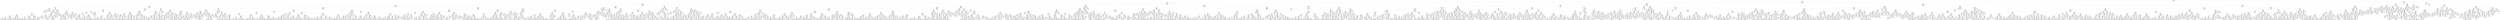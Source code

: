digraph Tree {
node [shape=box, style="rounded", color="black", fontname=helvetica] ;
edge [fontname=helvetica] ;
0 [label="Medical_Attendant <= 2.5\ngini = 0.5\nsamples = 28465\nvalue = [22591, 22409]"] ;
1 [label="Age_of_Mother <= 32.5\ngini = 0.5\nsamples = 26048\nvalue = [18939, 22274]"] ;
0 -> 1 [labeldistance=2.5, labelangle=45, headlabel="True"] ;
2 [label="BMI <= 27.9\ngini = 0.5\nsamples = 17783\nvalue = [13975, 14136]"] ;
1 -> 2 ;
3 [label="#_of_Previous_Cesareans <= 0.5\ngini = 0.5\nsamples = 10370\nvalue = [9154, 7174]"] ;
2 -> 3 ;
4 [label="NO_RISK <= 0.5\ngini = 0.4\nsamples = 8562\nvalue = [8931, 4553]"] ;
3 -> 4 ;
5 [label="Induction_of_labor_N <= 0.5\ngini = 0.5\nsamples = 1175\nvalue = [1011, 840]"] ;
4 -> 5 ;
6 [label="BMI <= 18.1\ngini = 0.5\nsamples = 513\nvalue = [509, 299]"] ;
5 -> 6 ;
7 [label="Medical_Attendant <= 1.5\ngini = 0.1\nsamples = 19\nvalue = [24, 2]"] ;
6 -> 7 ;
8 [label="BMI <= 16.4\ngini = 0.1\nsamples = 17\nvalue = [23, 1]"] ;
7 -> 8 ;
9 [label="Weight_Gain <= 67.5\ngini = 0.2\nsamples = 7\nvalue = [8, 1]"] ;
8 -> 9 ;
10 [label="gini = 0.0\nsamples = 6\nvalue = [8, 0]"] ;
9 -> 10 ;
11 [label="gini = 0.0\nsamples = 1\nvalue = [0, 1]"] ;
9 -> 11 ;
12 [label="gini = 0.0\nsamples = 10\nvalue = [15, 0]"] ;
8 -> 12 ;
13 [label="Prior_Terminations <= 0.5\ngini = 0.5\nsamples = 2\nvalue = [1, 1]"] ;
7 -> 13 ;
14 [label="gini = 0.0\nsamples = 1\nvalue = [0, 1]"] ;
13 -> 14 ;
15 [label="gini = 0.0\nsamples = 1\nvalue = [1, 0]"] ;
13 -> 15 ;
16 [label="BMI <= 18.6\ngini = 0.5\nsamples = 494\nvalue = [485, 297]"] ;
6 -> 16 ;
17 [label="Age_of_Mother <= 24.5\ngini = 0.2\nsamples = 5\nvalue = [1, 9]"] ;
16 -> 17 ;
18 [label="gini = 0.0\nsamples = 2\nvalue = [0, 5]"] ;
17 -> 18 ;
19 [label="Prior_Births_Living <= 1.5\ngini = 0.3\nsamples = 3\nvalue = [1, 4]"] ;
17 -> 19 ;
20 [label="gini = 0.0\nsamples = 1\nvalue = [1, 0]"] ;
19 -> 20 ;
21 [label="gini = 0.0\nsamples = 2\nvalue = [0, 4]"] ;
19 -> 21 ;
22 [label="Weight_Gain <= 58.5\ngini = 0.5\nsamples = 489\nvalue = [484, 288]"] ;
16 -> 22 ;
23 [label="Pre_Pregnancy_Weight <= 170.5\ngini = 0.5\nsamples = 443\nvalue = [460, 249]"] ;
22 -> 23 ;
24 [label="Medical_Attendant <= 1.5\ngini = 0.5\nsamples = 422\nvalue = [424, 244]"] ;
23 -> 24 ;
25 [label="Prior_Births_Living <= 0.5\ngini = 0.5\nsamples = 377\nvalue = [378, 218]"] ;
24 -> 25 ;
26 [label="BMI <= 25.7\ngini = 0.5\nsamples = 228\nvalue = [188, 177]"] ;
25 -> 26 ;
27 [label="Mothers_Height_in_Inches <= 64.5\ngini = 0.5\nsamples = 162\nvalue = [150, 106]"] ;
26 -> 27 ;
28 [label="BMI <= 25.2\ngini = 0.5\nsamples = 91\nvalue = [64, 76]"] ;
27 -> 28 ;
29 [label="Mothers_Height_in_Inches <= 60.5\ngini = 0.5\nsamples = 83\nvalue = [53, 75]"] ;
28 -> 29 ;
30 [label="gini = 0.2\nsamples = 9\nvalue = [1, 8]"] ;
29 -> 30 ;
31 [label="gini = 0.5\nsamples = 74\nvalue = [52, 67]"] ;
29 -> 31 ;
32 [label="BMI <= 25.6\ngini = 0.2\nsamples = 8\nvalue = [11, 1]"] ;
28 -> 32 ;
33 [label="gini = 0.0\nsamples = 5\nvalue = [7, 0]"] ;
32 -> 33 ;
34 [label="gini = 0.3\nsamples = 3\nvalue = [4, 1]"] ;
32 -> 34 ;
35 [label="NO_INFEC <= 0.5\ngini = 0.4\nsamples = 71\nvalue = [86, 30]"] ;
27 -> 35 ;
36 [label="Prior_Terminations <= 1.0\ngini = 0.4\nsamples = 3\nvalue = [1, 3]"] ;
35 -> 36 ;
37 [label="gini = 0.5\nsamples = 2\nvalue = [1, 1]"] ;
36 -> 37 ;
38 [label="gini = 0.0\nsamples = 1\nvalue = [0, 2]"] ;
36 -> 38 ;
39 [label="Prior_Terminations <= 1.5\ngini = 0.4\nsamples = 68\nvalue = [85, 27]"] ;
35 -> 39 ;
40 [label="gini = 0.3\nsamples = 64\nvalue = [84, 19]"] ;
39 -> 40 ;
41 [label="gini = 0.2\nsamples = 4\nvalue = [1, 8]"] ;
39 -> 41 ;
42 [label="Mothers_Height_in_Inches <= 65.5\ngini = 0.5\nsamples = 66\nvalue = [38, 71]"] ;
26 -> 42 ;
43 [label="BMI <= 25.8\ngini = 0.5\nsamples = 54\nvalue = [36, 56]"] ;
42 -> 43 ;
44 [label="gini = 0.0\nsamples = 5\nvalue = [0, 8]"] ;
43 -> 44 ;
45 [label="Weight_Gain <= 49.0\ngini = 0.5\nsamples = 49\nvalue = [36, 48]"] ;
43 -> 45 ;
46 [label="gini = 0.4\nsamples = 41\nvalue = [20, 46]"] ;
45 -> 46 ;
47 [label="gini = 0.2\nsamples = 8\nvalue = [16, 2]"] ;
45 -> 47 ;
48 [label="BMI <= 26.4\ngini = 0.2\nsamples = 12\nvalue = [2, 15]"] ;
42 -> 48 ;
49 [label="Prior_Terminations <= 0.5\ngini = 0.3\nsamples = 8\nvalue = [2, 9]"] ;
48 -> 49 ;
50 [label="gini = 0.4\nsamples = 6\nvalue = [2, 6]"] ;
49 -> 50 ;
51 [label="gini = 0.0\nsamples = 2\nvalue = [0, 3]"] ;
49 -> 51 ;
52 [label="gini = 0.0\nsamples = 4\nvalue = [0, 6]"] ;
48 -> 52 ;
53 [label="Weight_Gain <= 47.5\ngini = 0.3\nsamples = 149\nvalue = [190, 41]"] ;
25 -> 53 ;
54 [label="Pre_Pregnancy_Weight <= 126.0\ngini = 0.2\nsamples = 133\nvalue = [177, 30]"] ;
53 -> 54 ;
55 [label="Age_of_Mother <= 30.5\ngini = 0.4\nsamples = 33\nvalue = [37, 19]"] ;
54 -> 55 ;
56 [label="BMI <= 21.6\ngini = 0.4\nsamples = 26\nvalue = [34, 10]"] ;
55 -> 56 ;
57 [label="gini = 0.4\nsamples = 20\nvalue = [25, 10]"] ;
56 -> 57 ;
58 [label="gini = 0.0\nsamples = 6\nvalue = [9, 0]"] ;
56 -> 58 ;
59 [label="BMI <= 19.3\ngini = 0.4\nsamples = 7\nvalue = [3, 9]"] ;
55 -> 59 ;
60 [label="gini = 0.0\nsamples = 2\nvalue = [3, 0]"] ;
59 -> 60 ;
61 [label="gini = 0.0\nsamples = 5\nvalue = [0, 9]"] ;
59 -> 61 ;
62 [label="BMI <= 26.8\ngini = 0.1\nsamples = 100\nvalue = [140, 11]"] ;
54 -> 62 ;
63 [label="Weight_Gain <= 21.0\ngini = 0.1\nsamples = 83\nvalue = [119, 4]"] ;
62 -> 63 ;
64 [label="gini = 0.2\nsamples = 17\nvalue = [22, 3]"] ;
63 -> 64 ;
65 [label="gini = 0.0\nsamples = 66\nvalue = [97, 1]"] ;
63 -> 65 ;
66 [label="Age_of_Mother <= 22.0\ngini = 0.4\nsamples = 17\nvalue = [21, 7]"] ;
62 -> 66 ;
67 [label="gini = 0.0\nsamples = 1\nvalue = [0, 2]"] ;
66 -> 67 ;
68 [label="gini = 0.3\nsamples = 16\nvalue = [21, 5]"] ;
66 -> 68 ;
69 [label="Mothers_Height_in_Inches <= 63.5\ngini = 0.5\nsamples = 16\nvalue = [13, 11]"] ;
53 -> 69 ;
70 [label="Age_of_Mother <= 26.0\ngini = 0.2\nsamples = 5\nvalue = [7, 1]"] ;
69 -> 70 ;
71 [label="Prior_Births_Living <= 1.5\ngini = 0.4\nsamples = 2\nvalue = [2, 1]"] ;
70 -> 71 ;
72 [label="gini = 0.0\nsamples = 1\nvalue = [0, 1]"] ;
71 -> 72 ;
73 [label="gini = 0.0\nsamples = 1\nvalue = [2, 0]"] ;
71 -> 73 ;
74 [label="gini = 0.0\nsamples = 3\nvalue = [5, 0]"] ;
70 -> 74 ;
75 [label="BMI <= 24.6\ngini = 0.5\nsamples = 11\nvalue = [6, 10]"] ;
69 -> 75 ;
76 [label="Age_of_Mother <= 28.0\ngini = 0.4\nsamples = 9\nvalue = [4, 10]"] ;
75 -> 76 ;
77 [label="gini = 0.5\nsamples = 4\nvalue = [3, 3]"] ;
76 -> 77 ;
78 [label="gini = 0.2\nsamples = 5\nvalue = [1, 7]"] ;
76 -> 78 ;
79 [label="gini = 0.0\nsamples = 2\nvalue = [2, 0]"] ;
75 -> 79 ;
80 [label="Prior_Births_Living <= 0.5\ngini = 0.5\nsamples = 45\nvalue = [46, 26]"] ;
24 -> 80 ;
81 [label="BMI <= 20.7\ngini = 0.5\nsamples = 24\nvalue = [13, 20]"] ;
80 -> 81 ;
82 [label="Age_of_Mother <= 20.0\ngini = 0.3\nsamples = 4\nvalue = [4, 1]"] ;
81 -> 82 ;
83 [label="gini = 0.0\nsamples = 1\nvalue = [2, 0]"] ;
82 -> 83 ;
84 [label="Mothers_Height_in_Inches <= 62.0\ngini = 0.4\nsamples = 3\nvalue = [2, 1]"] ;
82 -> 84 ;
85 [label="gini = 0.0\nsamples = 1\nvalue = [0, 1]"] ;
84 -> 85 ;
86 [label="gini = 0.0\nsamples = 2\nvalue = [2, 0]"] ;
84 -> 86 ;
87 [label="Weight_Gain <= 20.5\ngini = 0.4\nsamples = 20\nvalue = [9, 19]"] ;
81 -> 87 ;
88 [label="gini = 0.0\nsamples = 1\nvalue = [1, 0]"] ;
87 -> 88 ;
89 [label="Pre_Pregnancy_Weight <= 136.5\ngini = 0.4\nsamples = 19\nvalue = [8, 19]"] ;
87 -> 89 ;
90 [label="gini = 0.0\nsamples = 6\nvalue = [0, 10]"] ;
89 -> 90 ;
91 [label="Weight_Gain <= 33.0\ngini = 0.5\nsamples = 13\nvalue = [8, 9]"] ;
89 -> 91 ;
92 [label="gini = 0.4\nsamples = 4\nvalue = [1, 3]"] ;
91 -> 92 ;
93 [label="gini = 0.5\nsamples = 9\nvalue = [7, 6]"] ;
91 -> 93 ;
94 [label="Mothers_Height_in_Inches <= 62.5\ngini = 0.3\nsamples = 21\nvalue = [33, 6]"] ;
80 -> 94 ;
95 [label="Mothers_Height_in_Inches <= 61.0\ngini = 0.4\nsamples = 4\nvalue = [2, 4]"] ;
94 -> 95 ;
96 [label="gini = 0.0\nsamples = 1\nvalue = [2, 0]"] ;
95 -> 96 ;
97 [label="gini = 0.0\nsamples = 3\nvalue = [0, 4]"] ;
95 -> 97 ;
98 [label="Marital_Status_  <= 0.5\ngini = 0.1\nsamples = 17\nvalue = [31, 2]"] ;
94 -> 98 ;
99 [label="BMI <= 24.8\ngini = 0.1\nsamples = 16\nvalue = [30, 2]"] ;
98 -> 99 ;
100 [label="gini = 0.0\nsamples = 10\nvalue = [20, 0]"] ;
99 -> 100 ;
101 [label="Weight_Gain <= 39.5\ngini = 0.3\nsamples = 6\nvalue = [10, 2]"] ;
99 -> 101 ;
102 [label="gini = 0.4\nsamples = 3\nvalue = [4, 2]"] ;
101 -> 102 ;
103 [label="gini = 0.0\nsamples = 3\nvalue = [6, 0]"] ;
101 -> 103 ;
104 [label="gini = 0.0\nsamples = 1\nvalue = [1, 0]"] ;
98 -> 104 ;
105 [label="Weight_Gain <= 46.5\ngini = 0.2\nsamples = 21\nvalue = [36, 5]"] ;
23 -> 105 ;
106 [label="Weight_Gain <= 32.0\ngini = 0.2\nsamples = 17\nvalue = [33, 3]"] ;
105 -> 106 ;
107 [label="BMI <= 25.6\ngini = 0.4\nsamples = 6\nvalue = [7, 3]"] ;
106 -> 107 ;
108 [label="Age_of_Mother <= 26.0\ngini = 0.4\nsamples = 2\nvalue = [1, 3]"] ;
107 -> 108 ;
109 [label="gini = 0.0\nsamples = 1\nvalue = [1, 0]"] ;
108 -> 109 ;
110 [label="gini = 0.0\nsamples = 1\nvalue = [0, 3]"] ;
108 -> 110 ;
111 [label="gini = 0.0\nsamples = 4\nvalue = [6, 0]"] ;
107 -> 111 ;
112 [label="gini = 0.0\nsamples = 11\nvalue = [26, 0]"] ;
106 -> 112 ;
113 [label="Mothers_Height_in_Inches <= 68.5\ngini = 0.5\nsamples = 4\nvalue = [3, 2]"] ;
105 -> 113 ;
114 [label="gini = 0.0\nsamples = 2\nvalue = [2, 0]"] ;
113 -> 114 ;
115 [label="Weight_Gain <= 53.5\ngini = 0.4\nsamples = 2\nvalue = [1, 2]"] ;
113 -> 115 ;
116 [label="gini = 0.0\nsamples = 1\nvalue = [0, 2]"] ;
115 -> 116 ;
117 [label="gini = 0.0\nsamples = 1\nvalue = [1, 0]"] ;
115 -> 117 ;
118 [label="BMI <= 24.6\ngini = 0.5\nsamples = 46\nvalue = [24, 39]"] ;
22 -> 118 ;
119 [label="Prior_Terminations <= 0.5\ngini = 0.5\nsamples = 24\nvalue = [18, 14]"] ;
118 -> 119 ;
120 [label="Medical_Attendant <= 1.5\ngini = 0.5\nsamples = 21\nvalue = [17, 10]"] ;
119 -> 120 ;
121 [label="Mothers_Height_in_Inches <= 67.5\ngini = 0.5\nsamples = 20\nvalue = [15, 10]"] ;
120 -> 121 ;
122 [label="Weight_Gain <= 71.5\ngini = 0.5\nsamples = 15\nvalue = [9, 10]"] ;
121 -> 122 ;
123 [label="Pre_Pregnancy_Weight <= 136.5\ngini = 0.4\nsamples = 9\nvalue = [4, 8]"] ;
122 -> 123 ;
124 [label="Age_of_Mother <= 24.5\ngini = 0.4\nsamples = 8\nvalue = [3, 8]"] ;
123 -> 124 ;
125 [label="gini = 0.4\nsamples = 3\nvalue = [3, 1]"] ;
124 -> 125 ;
126 [label="gini = 0.0\nsamples = 5\nvalue = [0, 7]"] ;
124 -> 126 ;
127 [label="gini = 0.0\nsamples = 1\nvalue = [1, 0]"] ;
123 -> 127 ;
128 [label="Age_of_Mother <= 27.0\ngini = 0.4\nsamples = 6\nvalue = [5, 2]"] ;
122 -> 128 ;
129 [label="NO_INFEC <= 0.5\ngini = 0.3\nsamples = 5\nvalue = [5, 1]"] ;
128 -> 129 ;
130 [label="gini = 0.0\nsamples = 1\nvalue = [2, 0]"] ;
129 -> 130 ;
131 [label="gini = 0.4\nsamples = 4\nvalue = [3, 1]"] ;
129 -> 131 ;
132 [label="gini = 0.0\nsamples = 1\nvalue = [0, 1]"] ;
128 -> 132 ;
133 [label="gini = 0.0\nsamples = 5\nvalue = [6, 0]"] ;
121 -> 133 ;
134 [label="gini = 0.0\nsamples = 1\nvalue = [2, 0]"] ;
120 -> 134 ;
135 [label="NO_INFEC <= 0.5\ngini = 0.3\nsamples = 3\nvalue = [1, 4]"] ;
119 -> 135 ;
136 [label="gini = 0.0\nsamples = 1\nvalue = [0, 3]"] ;
135 -> 136 ;
137 [label="Age_of_Mother <= 20.5\ngini = 0.5\nsamples = 2\nvalue = [1, 1]"] ;
135 -> 137 ;
138 [label="gini = 0.0\nsamples = 1\nvalue = [1, 0]"] ;
137 -> 138 ;
139 [label="gini = 0.0\nsamples = 1\nvalue = [0, 1]"] ;
137 -> 139 ;
140 [label="Prior_Births_Living <= 0.5\ngini = 0.3\nsamples = 22\nvalue = [6, 25]"] ;
118 -> 140 ;
141 [label="Weight_Gain <= 98.5\ngini = 0.2\nsamples = 19\nvalue = [3, 24]"] ;
140 -> 141 ;
142 [label="Age_of_Mother <= 28.0\ngini = 0.1\nsamples = 18\nvalue = [2, 24]"] ;
141 -> 142 ;
143 [label="Weight_Gain <= 74.5\ngini = 0.1\nsamples = 13\nvalue = [1, 19]"] ;
142 -> 143 ;
144 [label="gini = 0.0\nsamples = 10\nvalue = [0, 16]"] ;
143 -> 144 ;
145 [label="Pre_Pregnancy_Weight <= 147.5\ngini = 0.4\nsamples = 3\nvalue = [1, 3]"] ;
143 -> 145 ;
146 [label="gini = 0.0\nsamples = 2\nvalue = [0, 3]"] ;
145 -> 146 ;
147 [label="gini = 0.0\nsamples = 1\nvalue = [1, 0]"] ;
145 -> 147 ;
148 [label="Cigarette_Consumption <= 15.0\ngini = 0.3\nsamples = 5\nvalue = [1, 5]"] ;
142 -> 148 ;
149 [label="gini = 0.0\nsamples = 4\nvalue = [0, 5]"] ;
148 -> 149 ;
150 [label="gini = 0.0\nsamples = 1\nvalue = [1, 0]"] ;
148 -> 150 ;
151 [label="gini = 0.0\nsamples = 1\nvalue = [1, 0]"] ;
141 -> 151 ;
152 [label="Prior_Births_Living <= 1.5\ngini = 0.4\nsamples = 3\nvalue = [3, 1]"] ;
140 -> 152 ;
153 [label="gini = 0.0\nsamples = 2\nvalue = [3, 0]"] ;
152 -> 153 ;
154 [label="gini = 0.0\nsamples = 1\nvalue = [0, 1]"] ;
152 -> 154 ;
155 [label="Weight_Gain <= 40.5\ngini = 0.5\nsamples = 662\nvalue = [502, 541]"] ;
5 -> 155 ;
156 [label="Prior_Births_Living <= 0.5\ngini = 0.5\nsamples = 497\nvalue = [424, 371]"] ;
155 -> 156 ;
157 [label="Weight_Gain <= 17.5\ngini = 0.5\nsamples = 238\nvalue = [132, 232]"] ;
156 -> 157 ;
158 [label="BMI <= 25.8\ngini = 0.4\nsamples = 35\nvalue = [13, 40]"] ;
157 -> 158 ;
159 [label="Prior_Terminations <= 0.5\ngini = 0.5\nsamples = 23\nvalue = [13, 23]"] ;
158 -> 159 ;
160 [label="Cigarette_Consumption <= 5.0\ngini = 0.4\nsamples = 21\nvalue = [11, 23]"] ;
159 -> 160 ;
161 [label="BMI <= 18.2\ngini = 0.4\nsamples = 20\nvalue = [9, 23]"] ;
160 -> 161 ;
162 [label="gini = 0.0\nsamples = 1\nvalue = [1, 0]"] ;
161 -> 162 ;
163 [label="Age_of_Mother <= 19.5\ngini = 0.4\nsamples = 19\nvalue = [8, 23]"] ;
161 -> 163 ;
164 [label="gini = 0.0\nsamples = 1\nvalue = [3, 0]"] ;
163 -> 164 ;
165 [label="Mothers_Height_in_Inches <= 68.5\ngini = 0.3\nsamples = 18\nvalue = [5, 23]"] ;
163 -> 165 ;
166 [label="Age_of_Mother <= 31.5\ngini = 0.2\nsamples = 17\nvalue = [3, 23]"] ;
165 -> 166 ;
167 [label="gini = 0.1\nsamples = 16\nvalue = [2, 23]"] ;
166 -> 167 ;
168 [label="gini = 0.0\nsamples = 1\nvalue = [1, 0]"] ;
166 -> 168 ;
169 [label="gini = 0.0\nsamples = 1\nvalue = [2, 0]"] ;
165 -> 169 ;
170 [label="gini = 0.0\nsamples = 1\nvalue = [2, 0]"] ;
160 -> 170 ;
171 [label="gini = 0.0\nsamples = 2\nvalue = [2, 0]"] ;
159 -> 171 ;
172 [label="gini = 0.0\nsamples = 12\nvalue = [0, 17]"] ;
158 -> 172 ;
173 [label="Age_of_Mother <= 22.5\ngini = 0.5\nsamples = 203\nvalue = [119, 192]"] ;
157 -> 173 ;
174 [label="Mothers_Height_in_Inches <= 58.5\ngini = 0.5\nsamples = 46\nvalue = [35, 32]"] ;
173 -> 174 ;
175 [label="gini = 0.0\nsamples = 4\nvalue = [0, 7]"] ;
174 -> 175 ;
176 [label="Cigarette_Consumption <= 2.5\ngini = 0.5\nsamples = 42\nvalue = [35, 25]"] ;
174 -> 176 ;
177 [label="Age_of_Mother <= 19.5\ngini = 0.5\nsamples = 39\nvalue = [34, 23]"] ;
176 -> 177 ;
178 [label="Weight_Gain <= 28.5\ngini = 0.3\nsamples = 13\nvalue = [15, 3]"] ;
177 -> 178 ;
179 [label="BMI <= 23.1\ngini = 0.4\nsamples = 7\nvalue = [6, 3]"] ;
178 -> 179 ;
180 [label="Weight_Gain <= 23.0\ngini = 0.5\nsamples = 4\nvalue = [2, 3]"] ;
179 -> 180 ;
181 [label="gini = 0.0\nsamples = 1\nvalue = [1, 0]"] ;
180 -> 181 ;
182 [label="gini = 0.4\nsamples = 3\nvalue = [1, 3]"] ;
180 -> 182 ;
183 [label="gini = 0.0\nsamples = 3\nvalue = [4, 0]"] ;
179 -> 183 ;
184 [label="gini = 0.0\nsamples = 6\nvalue = [9, 0]"] ;
178 -> 184 ;
185 [label="Pre_Pregnancy_Weight <= 116.0\ngini = 0.5\nsamples = 26\nvalue = [19, 20]"] ;
177 -> 185 ;
186 [label="Pre_Pregnancy_Weight <= 111.0\ngini = 0.2\nsamples = 6\nvalue = [7, 1]"] ;
185 -> 186 ;
187 [label="Pre_Pregnancy_Weight <= 108.0\ngini = 0.5\nsamples = 2\nvalue = [1, 1]"] ;
186 -> 187 ;
188 [label="gini = 0.0\nsamples = 1\nvalue = [1, 0]"] ;
187 -> 188 ;
189 [label="gini = 0.0\nsamples = 1\nvalue = [0, 1]"] ;
187 -> 189 ;
190 [label="gini = 0.0\nsamples = 4\nvalue = [6, 0]"] ;
186 -> 190 ;
191 [label="Medical_Attendant <= 1.5\ngini = 0.5\nsamples = 20\nvalue = [12, 19]"] ;
185 -> 191 ;
192 [label="Age_of_Mother <= 21.5\ngini = 0.4\nsamples = 18\nvalue = [8, 16]"] ;
191 -> 192 ;
193 [label="gini = 0.4\nsamples = 15\nvalue = [5, 14]"] ;
192 -> 193 ;
194 [label="gini = 0.5\nsamples = 3\nvalue = [3, 2]"] ;
192 -> 194 ;
195 [label="Prior_Terminations <= 0.5\ngini = 0.5\nsamples = 2\nvalue = [4, 3]"] ;
191 -> 195 ;
196 [label="gini = 0.0\nsamples = 1\nvalue = [0, 3]"] ;
195 -> 196 ;
197 [label="gini = 0.0\nsamples = 1\nvalue = [4, 0]"] ;
195 -> 197 ;
198 [label="Cigarette_Consumption <= 7.5\ngini = 0.4\nsamples = 3\nvalue = [1, 2]"] ;
176 -> 198 ;
199 [label="gini = 0.0\nsamples = 2\nvalue = [0, 2]"] ;
198 -> 199 ;
200 [label="gini = 0.0\nsamples = 1\nvalue = [1, 0]"] ;
198 -> 200 ;
201 [label="Prior_Terminations <= 1.5\ngini = 0.5\nsamples = 157\nvalue = [84, 160]"] ;
173 -> 201 ;
202 [label="Medical_Attendant <= 1.5\ngini = 0.5\nsamples = 149\nvalue = [83, 150]"] ;
201 -> 202 ;
203 [label="Age_of_Mother <= 28.5\ngini = 0.5\nsamples = 138\nvalue = [75, 141]"] ;
202 -> 203 ;
204 [label="Age_of_Mother <= 27.5\ngini = 0.5\nsamples = 66\nvalue = [39, 60]"] ;
203 -> 204 ;
205 [label="Marital_Status_  <= 0.5\ngini = 0.4\nsamples = 54\nvalue = [27, 55]"] ;
204 -> 205 ;
206 [label="NO_MORBIDITY <= 0.5\ngini = 0.4\nsamples = 47\nvalue = [23, 48]"] ;
205 -> 206 ;
207 [label="gini = 0.0\nsamples = 2\nvalue = [3, 0]"] ;
206 -> 207 ;
208 [label="gini = 0.4\nsamples = 45\nvalue = [20, 48]"] ;
206 -> 208 ;
209 [label="Pre_Pregnancy_Weight <= 133.0\ngini = 0.5\nsamples = 7\nvalue = [4, 7]"] ;
205 -> 209 ;
210 [label="gini = 0.5\nsamples = 3\nvalue = [3, 2]"] ;
209 -> 210 ;
211 [label="gini = 0.3\nsamples = 4\nvalue = [1, 5]"] ;
209 -> 211 ;
212 [label="Weight_Gain <= 34.5\ngini = 0.4\nsamples = 12\nvalue = [12, 5]"] ;
204 -> 212 ;
213 [label="BMI <= 26.6\ngini = 0.2\nsamples = 10\nvalue = [12, 2]"] ;
212 -> 213 ;
214 [label="gini = 0.1\nsamples = 9\nvalue = [12, 1]"] ;
213 -> 214 ;
215 [label="gini = 0.0\nsamples = 1\nvalue = [0, 1]"] ;
213 -> 215 ;
216 [label="gini = 0.0\nsamples = 2\nvalue = [0, 3]"] ;
212 -> 216 ;
217 [label="Mothers_Height_in_Inches <= 63.5\ngini = 0.4\nsamples = 72\nvalue = [36, 81]"] ;
203 -> 217 ;
218 [label="Prior_Terminations <= 0.5\ngini = 0.3\nsamples = 32\nvalue = [9, 43]"] ;
217 -> 218 ;
219 [label="Mothers_Height_in_Inches <= 56.5\ngini = 0.3\nsamples = 27\nvalue = [7, 40]"] ;
218 -> 219 ;
220 [label="gini = 0.0\nsamples = 1\nvalue = [1, 0]"] ;
219 -> 220 ;
221 [label="gini = 0.2\nsamples = 26\nvalue = [6, 40]"] ;
219 -> 221 ;
222 [label="Age_of_Mother <= 30.5\ngini = 0.5\nsamples = 5\nvalue = [2, 3]"] ;
218 -> 222 ;
223 [label="gini = 0.0\nsamples = 2\nvalue = [0, 2]"] ;
222 -> 223 ;
224 [label="gini = 0.4\nsamples = 3\nvalue = [2, 1]"] ;
222 -> 224 ;
225 [label="Age_of_Mother <= 29.5\ngini = 0.5\nsamples = 40\nvalue = [27, 38]"] ;
217 -> 225 ;
226 [label="Weight_Gain <= 21.5\ngini = 0.5\nsamples = 7\nvalue = [7, 6]"] ;
225 -> 226 ;
227 [label="gini = 0.0\nsamples = 1\nvalue = [4, 0]"] ;
226 -> 227 ;
228 [label="gini = 0.4\nsamples = 6\nvalue = [3, 6]"] ;
226 -> 228 ;
229 [label="Weight_Gain <= 24.5\ngini = 0.5\nsamples = 33\nvalue = [20, 32]"] ;
225 -> 229 ;
230 [label="gini = 0.2\nsamples = 7\nvalue = [1, 9]"] ;
229 -> 230 ;
231 [label="gini = 0.5\nsamples = 26\nvalue = [19, 23]"] ;
229 -> 231 ;
232 [label="Cigarette_Consumption <= 2.5\ngini = 0.5\nsamples = 11\nvalue = [8, 9]"] ;
202 -> 232 ;
233 [label="Pre_Pregnancy_Weight <= 118.0\ngini = 0.5\nsamples = 10\nvalue = [8, 8]"] ;
232 -> 233 ;
234 [label="gini = 0.0\nsamples = 1\nvalue = [4, 0]"] ;
233 -> 234 ;
235 [label="Pre_Pregnancy_Weight <= 156.0\ngini = 0.4\nsamples = 9\nvalue = [4, 8]"] ;
233 -> 235 ;
236 [label="Mothers_Height_in_Inches <= 66.5\ngini = 0.2\nsamples = 7\nvalue = [1, 7]"] ;
235 -> 236 ;
237 [label="gini = 0.0\nsamples = 6\nvalue = [0, 7]"] ;
236 -> 237 ;
238 [label="gini = 0.0\nsamples = 1\nvalue = [1, 0]"] ;
236 -> 238 ;
239 [label="Mothers_Height_in_Inches <= 67.5\ngini = 0.4\nsamples = 2\nvalue = [3, 1]"] ;
235 -> 239 ;
240 [label="gini = 0.0\nsamples = 1\nvalue = [3, 0]"] ;
239 -> 240 ;
241 [label="gini = 0.0\nsamples = 1\nvalue = [0, 1]"] ;
239 -> 241 ;
242 [label="gini = 0.0\nsamples = 1\nvalue = [0, 1]"] ;
232 -> 242 ;
243 [label="Weight_Gain <= 23.0\ngini = 0.2\nsamples = 8\nvalue = [1, 10]"] ;
201 -> 243 ;
244 [label="Pre_Pregnancy_Weight <= 139.5\ngini = 0.4\nsamples = 3\nvalue = [1, 3]"] ;
243 -> 244 ;
245 [label="gini = 0.0\nsamples = 2\nvalue = [0, 3]"] ;
244 -> 245 ;
246 [label="gini = 0.0\nsamples = 1\nvalue = [1, 0]"] ;
244 -> 246 ;
247 [label="gini = 0.0\nsamples = 5\nvalue = [0, 7]"] ;
243 -> 247 ;
248 [label="Pre_Pregnancy_Weight <= 152.5\ngini = 0.4\nsamples = 259\nvalue = [292, 139]"] ;
156 -> 248 ;
249 [label="Cigarette_Consumption <= 5.5\ngini = 0.4\nsamples = 219\nvalue = [256, 102]"] ;
248 -> 249 ;
250 [label="BMI <= 19.5\ngini = 0.4\nsamples = 189\nvalue = [217, 94]"] ;
249 -> 250 ;
251 [label="BMI <= 18.5\ngini = 0.5\nsamples = 20\nvalue = [16, 17]"] ;
250 -> 251 ;
252 [label="Pre_Pregnancy_Weight <= 94.5\ngini = 0.3\nsamples = 7\nvalue = [10, 2]"] ;
251 -> 252 ;
253 [label="gini = 0.0\nsamples = 3\nvalue = [6, 0]"] ;
252 -> 253 ;
254 [label="Medical_Attendant <= 1.5\ngini = 0.4\nsamples = 4\nvalue = [4, 2]"] ;
252 -> 254 ;
255 [label="gini = 0.0\nsamples = 3\nvalue = [4, 0]"] ;
254 -> 255 ;
256 [label="gini = 0.0\nsamples = 1\nvalue = [0, 2]"] ;
254 -> 256 ;
257 [label="Age_of_Mother <= 25.0\ngini = 0.4\nsamples = 13\nvalue = [6, 15]"] ;
251 -> 257 ;
258 [label="gini = 0.0\nsamples = 3\nvalue = [0, 6]"] ;
257 -> 258 ;
259 [label="Weight_Gain <= 27.0\ngini = 0.5\nsamples = 10\nvalue = [6, 9]"] ;
257 -> 259 ;
260 [label="gini = 0.0\nsamples = 3\nvalue = [4, 0]"] ;
259 -> 260 ;
261 [label="Marital_Status_  <= 0.5\ngini = 0.3\nsamples = 7\nvalue = [2, 9]"] ;
259 -> 261 ;
262 [label="Prior_Births_Living <= 2.5\ngini = 0.2\nsamples = 6\nvalue = [1, 9]"] ;
261 -> 262 ;
263 [label="gini = 0.0\nsamples = 4\nvalue = [0, 7]"] ;
262 -> 263 ;
264 [label="gini = 0.4\nsamples = 2\nvalue = [1, 2]"] ;
262 -> 264 ;
265 [label="gini = 0.0\nsamples = 1\nvalue = [1, 0]"] ;
261 -> 265 ;
266 [label="Weight_Gain <= 2.5\ngini = 0.4\nsamples = 169\nvalue = [201, 77]"] ;
250 -> 266 ;
267 [label="Age_of_Mother <= 28.5\ngini = 0.3\nsamples = 3\nvalue = [1, 4]"] ;
266 -> 267 ;
268 [label="gini = 0.0\nsamples = 1\nvalue = [1, 0]"] ;
267 -> 268 ;
269 [label="gini = 0.0\nsamples = 2\nvalue = [0, 4]"] ;
267 -> 269 ;
270 [label="Age_of_Mother <= 28.5\ngini = 0.4\nsamples = 166\nvalue = [200, 73]"] ;
266 -> 270 ;
271 [label="Mothers_Height_in_Inches <= 63.5\ngini = 0.3\nsamples = 86\nvalue = [115, 23]"] ;
270 -> 271 ;
272 [label="Weight_Gain <= 9.5\ngini = 0.4\nsamples = 49\nvalue = [58, 19]"] ;
271 -> 272 ;
273 [label="gini = 0.0\nsamples = 4\nvalue = [9, 0]"] ;
272 -> 273 ;
274 [label="Prior_Births_Living <= 3.5\ngini = 0.4\nsamples = 45\nvalue = [49, 19]"] ;
272 -> 274 ;
275 [label="gini = 0.4\nsamples = 42\nvalue = [44, 19]"] ;
274 -> 275 ;
276 [label="gini = 0.0\nsamples = 3\nvalue = [5, 0]"] ;
274 -> 276 ;
277 [label="Cigarette_Consumption <= 2.5\ngini = 0.1\nsamples = 37\nvalue = [57, 4]"] ;
271 -> 277 ;
278 [label="Prior_Terminations <= 0.5\ngini = 0.0\nsamples = 35\nvalue = [56, 1]"] ;
277 -> 278 ;
279 [label="gini = 0.0\nsamples = 24\nvalue = [41, 0]"] ;
278 -> 279 ;
280 [label="gini = 0.1\nsamples = 11\nvalue = [15, 1]"] ;
278 -> 280 ;
281 [label="Age_of_Mother <= 25.5\ngini = 0.4\nsamples = 2\nvalue = [1, 3]"] ;
277 -> 281 ;
282 [label="gini = 0.0\nsamples = 1\nvalue = [1, 0]"] ;
281 -> 282 ;
283 [label="gini = 0.0\nsamples = 1\nvalue = [0, 3]"] ;
281 -> 283 ;
284 [label="Weight_Gain <= 10.5\ngini = 0.5\nsamples = 80\nvalue = [85, 50]"] ;
270 -> 284 ;
285 [label="gini = 0.0\nsamples = 5\nvalue = [7, 0]"] ;
284 -> 285 ;
286 [label="Prior_Births_Living <= 1.5\ngini = 0.5\nsamples = 75\nvalue = [78, 50]"] ;
284 -> 286 ;
287 [label="Pre_Pregnancy_Weight <= 149.0\ngini = 0.5\nsamples = 35\nvalue = [29, 32]"] ;
286 -> 287 ;
288 [label="gini = 0.5\nsamples = 32\nvalue = [24, 32]"] ;
287 -> 288 ;
289 [label="gini = 0.0\nsamples = 3\nvalue = [5, 0]"] ;
287 -> 289 ;
290 [label="Mothers_Height_in_Inches <= 63.5\ngini = 0.4\nsamples = 40\nvalue = [49, 18]"] ;
286 -> 290 ;
291 [label="gini = 0.4\nsamples = 30\nvalue = [31, 16]"] ;
290 -> 291 ;
292 [label="gini = 0.2\nsamples = 10\nvalue = [18, 2]"] ;
290 -> 292 ;
293 [label="Age_of_Mother <= 26.5\ngini = 0.3\nsamples = 30\nvalue = [39, 8]"] ;
249 -> 293 ;
294 [label="Prior_Terminations <= 1.5\ngini = 0.2\nsamples = 14\nvalue = [22, 2]"] ;
293 -> 294 ;
295 [label="gini = 0.0\nsamples = 12\nvalue = [21, 0]"] ;
294 -> 295 ;
296 [label="BMI <= 21.1\ngini = 0.4\nsamples = 2\nvalue = [1, 2]"] ;
294 -> 296 ;
297 [label="gini = 0.0\nsamples = 1\nvalue = [0, 2]"] ;
296 -> 297 ;
298 [label="gini = 0.0\nsamples = 1\nvalue = [1, 0]"] ;
296 -> 298 ;
299 [label="BMI <= 17.4\ngini = 0.4\nsamples = 16\nvalue = [17, 6]"] ;
293 -> 299 ;
300 [label="gini = 0.0\nsamples = 1\nvalue = [0, 1]"] ;
299 -> 300 ;
301 [label="NO_INFEC <= 0.5\ngini = 0.4\nsamples = 15\nvalue = [17, 5]"] ;
299 -> 301 ;
302 [label="Pre_Pregnancy_Weight <= 139.0\ngini = 0.4\nsamples = 2\nvalue = [2, 1]"] ;
301 -> 302 ;
303 [label="gini = 0.0\nsamples = 1\nvalue = [2, 0]"] ;
302 -> 303 ;
304 [label="gini = 0.0\nsamples = 1\nvalue = [0, 1]"] ;
302 -> 304 ;
305 [label="BMI <= 22.4\ngini = 0.3\nsamples = 13\nvalue = [15, 4]"] ;
301 -> 305 ;
306 [label="BMI <= 18.5\ngini = 0.5\nsamples = 6\nvalue = [5, 3]"] ;
305 -> 306 ;
307 [label="gini = 0.0\nsamples = 2\nvalue = [3, 0]"] ;
306 -> 307 ;
308 [label="Medical_Attendant <= 1.5\ngini = 0.5\nsamples = 4\nvalue = [2, 3]"] ;
306 -> 308 ;
309 [label="gini = 0.5\nsamples = 3\nvalue = [2, 2]"] ;
308 -> 309 ;
310 [label="gini = 0.0\nsamples = 1\nvalue = [0, 1]"] ;
308 -> 310 ;
311 [label="Pre_Pregnancy_Weight <= 147.5\ngini = 0.2\nsamples = 7\nvalue = [10, 1]"] ;
305 -> 311 ;
312 [label="gini = 0.0\nsamples = 4\nvalue = [8, 0]"] ;
311 -> 312 ;
313 [label="Weight_Gain <= 29.5\ngini = 0.4\nsamples = 3\nvalue = [2, 1]"] ;
311 -> 313 ;
314 [label="gini = 0.0\nsamples = 2\nvalue = [2, 0]"] ;
313 -> 314 ;
315 [label="gini = 0.0\nsamples = 1\nvalue = [0, 1]"] ;
313 -> 315 ;
316 [label="NO_MORBIDITY <= 5.0\ngini = 0.5\nsamples = 40\nvalue = [36, 37]"] ;
248 -> 316 ;
317 [label="Age_of_Mother <= 29.5\ngini = 0.5\nsamples = 39\nvalue = [34, 37]"] ;
316 -> 317 ;
318 [label="Mothers_Height_in_Inches <= 67.5\ngini = 0.4\nsamples = 24\nvalue = [30, 10]"] ;
317 -> 318 ;
319 [label="NO_INFEC <= 0.5\ngini = 0.5\nsamples = 17\nvalue = [14, 10]"] ;
318 -> 319 ;
320 [label="Cigarette_Consumption <= 2.5\ngini = 0.5\nsamples = 3\nvalue = [2, 3]"] ;
319 -> 320 ;
321 [label="gini = 0.0\nsamples = 1\nvalue = [1, 0]"] ;
320 -> 321 ;
322 [label="Cigarette_Consumption <= 7.5\ngini = 0.4\nsamples = 2\nvalue = [1, 3]"] ;
320 -> 322 ;
323 [label="gini = 0.0\nsamples = 1\nvalue = [0, 3]"] ;
322 -> 323 ;
324 [label="gini = 0.0\nsamples = 1\nvalue = [1, 0]"] ;
322 -> 324 ;
325 [label="Pre_Pregnancy_Weight <= 174.0\ngini = 0.5\nsamples = 14\nvalue = [12, 7]"] ;
319 -> 325 ;
326 [label="Age_of_Mother <= 27.5\ngini = 0.4\nsamples = 13\nvalue = [12, 6]"] ;
325 -> 326 ;
327 [label="Pre_Pregnancy_Weight <= 157.5\ngini = 0.3\nsamples = 8\nvalue = [10, 2]"] ;
326 -> 327 ;
328 [label="gini = 0.4\nsamples = 3\nvalue = [1, 2]"] ;
327 -> 328 ;
329 [label="gini = 0.0\nsamples = 5\nvalue = [9, 0]"] ;
327 -> 329 ;
330 [label="Prior_Births_Living <= 2.0\ngini = 0.4\nsamples = 5\nvalue = [2, 4]"] ;
326 -> 330 ;
331 [label="gini = 0.0\nsamples = 3\nvalue = [0, 4]"] ;
330 -> 331 ;
332 [label="gini = 0.0\nsamples = 2\nvalue = [2, 0]"] ;
330 -> 332 ;
333 [label="gini = 0.0\nsamples = 1\nvalue = [0, 1]"] ;
325 -> 333 ;
334 [label="gini = 0.0\nsamples = 7\nvalue = [16, 0]"] ;
318 -> 334 ;
335 [label="Marital_Status_  <= 0.5\ngini = 0.2\nsamples = 15\nvalue = [4, 27]"] ;
317 -> 335 ;
336 [label="Cigarette_Consumption <= 1.0\ngini = 0.1\nsamples = 13\nvalue = [2, 26]"] ;
335 -> 336 ;
337 [label="Prior_Births_Living <= 2.0\ngini = 0.2\nsamples = 10\nvalue = [2, 18]"] ;
336 -> 337 ;
338 [label="Mothers_Height_in_Inches <= 68.0\ngini = 0.3\nsamples = 7\nvalue = [2, 10]"] ;
337 -> 338 ;
339 [label="Weight_Gain <= 38.5\ngini = 0.2\nsamples = 6\nvalue = [1, 10]"] ;
338 -> 339 ;
340 [label="gini = 0.0\nsamples = 5\nvalue = [0, 10]"] ;
339 -> 340 ;
341 [label="gini = 0.0\nsamples = 1\nvalue = [1, 0]"] ;
339 -> 341 ;
342 [label="gini = 0.0\nsamples = 1\nvalue = [1, 0]"] ;
338 -> 342 ;
343 [label="gini = 0.0\nsamples = 3\nvalue = [0, 8]"] ;
337 -> 343 ;
344 [label="gini = 0.0\nsamples = 3\nvalue = [0, 8]"] ;
336 -> 344 ;
345 [label="Weight_Gain <= 29.5\ngini = 0.4\nsamples = 2\nvalue = [2, 1]"] ;
335 -> 345 ;
346 [label="gini = 0.0\nsamples = 1\nvalue = [0, 1]"] ;
345 -> 346 ;
347 [label="gini = 0.0\nsamples = 1\nvalue = [2, 0]"] ;
345 -> 347 ;
348 [label="gini = 0.0\nsamples = 1\nvalue = [2, 0]"] ;
316 -> 348 ;
349 [label="NO_MORBIDITY <= 0.5\ngini = 0.4\nsamples = 165\nvalue = [78, 170]"] ;
155 -> 349 ;
350 [label="Weight_Gain <= 46.0\ngini = 0.5\nsamples = 4\nvalue = [2, 2]"] ;
349 -> 350 ;
351 [label="gini = 0.0\nsamples = 1\nvalue = [1, 0]"] ;
350 -> 351 ;
352 [label="Mothers_Height_in_Inches <= 64.5\ngini = 0.4\nsamples = 3\nvalue = [1, 2]"] ;
350 -> 352 ;
353 [label="gini = 0.0\nsamples = 1\nvalue = [1, 0]"] ;
352 -> 353 ;
354 [label="gini = 0.0\nsamples = 2\nvalue = [0, 2]"] ;
352 -> 354 ;
355 [label="Prior_Births_Living <= 0.5\ngini = 0.4\nsamples = 161\nvalue = [76, 168]"] ;
349 -> 355 ;
356 [label="Age_of_Mother <= 19.5\ngini = 0.3\nsamples = 90\nvalue = [30, 109]"] ;
355 -> 356 ;
357 [label="Mothers_Height_in_Inches <= 62.5\ngini = 0.5\nsamples = 13\nvalue = [10, 11]"] ;
356 -> 357 ;
358 [label="gini = 0.0\nsamples = 3\nvalue = [0, 6]"] ;
357 -> 358 ;
359 [label="Cigarette_Consumption <= 2.0\ngini = 0.4\nsamples = 10\nvalue = [10, 5]"] ;
357 -> 359 ;
360 [label="Prior_Terminations <= 0.5\ngini = 0.4\nsamples = 9\nvalue = [10, 4]"] ;
359 -> 360 ;
361 [label="Age_of_Mother <= 15.0\ngini = 0.4\nsamples = 8\nvalue = [10, 3]"] ;
360 -> 361 ;
362 [label="gini = 0.0\nsamples = 1\nvalue = [2, 0]"] ;
361 -> 362 ;
363 [label="BMI <= 26.2\ngini = 0.4\nsamples = 7\nvalue = [8, 3]"] ;
361 -> 363 ;
364 [label="Pre_Pregnancy_Weight <= 126.0\ngini = 0.2\nsamples = 5\nvalue = [8, 1]"] ;
363 -> 364 ;
365 [label="gini = 0.4\nsamples = 2\nvalue = [2, 1]"] ;
364 -> 365 ;
366 [label="gini = 0.0\nsamples = 3\nvalue = [6, 0]"] ;
364 -> 366 ;
367 [label="gini = 0.0\nsamples = 2\nvalue = [0, 2]"] ;
363 -> 367 ;
368 [label="gini = 0.0\nsamples = 1\nvalue = [0, 1]"] ;
360 -> 368 ;
369 [label="gini = 0.0\nsamples = 1\nvalue = [0, 1]"] ;
359 -> 369 ;
370 [label="Pre_Pregnancy_Weight <= 124.5\ngini = 0.3\nsamples = 77\nvalue = [20, 98]"] ;
356 -> 370 ;
371 [label="Age_of_Mother <= 27.5\ngini = 0.1\nsamples = 21\nvalue = [1, 29]"] ;
370 -> 371 ;
372 [label="gini = 0.0\nsamples = 13\nvalue = [0, 18]"] ;
371 -> 372 ;
373 [label="Cigarette_Consumption <= 10.0\ngini = 0.2\nsamples = 8\nvalue = [1, 11]"] ;
371 -> 373 ;
374 [label="Weight_Gain <= 43.5\ngini = 0.2\nsamples = 6\nvalue = [1, 8]"] ;
373 -> 374 ;
375 [label="Pre_Pregnancy_Weight <= 121.0\ngini = 0.4\nsamples = 2\nvalue = [1, 2]"] ;
374 -> 375 ;
376 [label="gini = 0.0\nsamples = 1\nvalue = [1, 0]"] ;
375 -> 376 ;
377 [label="gini = 0.0\nsamples = 1\nvalue = [0, 2]"] ;
375 -> 377 ;
378 [label="gini = 0.0\nsamples = 4\nvalue = [0, 6]"] ;
374 -> 378 ;
379 [label="gini = 0.0\nsamples = 2\nvalue = [0, 3]"] ;
373 -> 379 ;
380 [label="NO_INFEC <= 0.5\ngini = 0.3\nsamples = 56\nvalue = [19, 69]"] ;
370 -> 380 ;
381 [label="gini = 0.0\nsamples = 4\nvalue = [0, 8]"] ;
380 -> 381 ;
382 [label="Marital_Status_  <= 0.5\ngini = 0.4\nsamples = 52\nvalue = [19, 61]"] ;
380 -> 382 ;
383 [label="BMI <= 20.3\ngini = 0.4\nsamples = 47\nvalue = [17, 55]"] ;
382 -> 383 ;
384 [label="gini = 0.0\nsamples = 2\nvalue = [3, 0]"] ;
383 -> 384 ;
385 [label="Weight_Gain <= 43.5\ngini = 0.3\nsamples = 45\nvalue = [14, 55]"] ;
383 -> 385 ;
386 [label="Mothers_Height_in_Inches <= 63.5\ngini = 0.5\nsamples = 9\nvalue = [6, 8]"] ;
385 -> 386 ;
387 [label="gini = 0.0\nsamples = 2\nvalue = [0, 3]"] ;
386 -> 387 ;
388 [label="gini = 0.5\nsamples = 7\nvalue = [6, 5]"] ;
386 -> 388 ;
389 [label="Weight_Gain <= 98.5\ngini = 0.2\nsamples = 36\nvalue = [8, 47]"] ;
385 -> 389 ;
390 [label="gini = 0.2\nsamples = 35\nvalue = [7, 47]"] ;
389 -> 390 ;
391 [label="gini = 0.0\nsamples = 1\nvalue = [1, 0]"] ;
389 -> 391 ;
392 [label="Age_of_Mother <= 28.5\ngini = 0.4\nsamples = 5\nvalue = [2, 6]"] ;
382 -> 392 ;
393 [label="gini = 0.0\nsamples = 3\nvalue = [0, 5]"] ;
392 -> 393 ;
394 [label="Weight_Gain <= 50.0\ngini = 0.4\nsamples = 2\nvalue = [2, 1]"] ;
392 -> 394 ;
395 [label="gini = 0.0\nsamples = 1\nvalue = [0, 1]"] ;
394 -> 395 ;
396 [label="gini = 0.0\nsamples = 1\nvalue = [2, 0]"] ;
394 -> 396 ;
397 [label="Pre_Pregnancy_Weight <= 116.5\ngini = 0.5\nsamples = 71\nvalue = [46, 59]"] ;
355 -> 397 ;
398 [label="Weight_Gain <= 54.5\ngini = 0.2\nsamples = 10\nvalue = [12, 2]"] ;
397 -> 398 ;
399 [label="Age_of_Mother <= 25.0\ngini = 0.4\nsamples = 6\nvalue = [5, 2]"] ;
398 -> 399 ;
400 [label="gini = 0.0\nsamples = 3\nvalue = [4, 0]"] ;
399 -> 400 ;
401 [label="Prior_Births_Living <= 4.0\ngini = 0.4\nsamples = 3\nvalue = [1, 2]"] ;
399 -> 401 ;
402 [label="gini = 0.0\nsamples = 2\nvalue = [0, 2]"] ;
401 -> 402 ;
403 [label="gini = 0.0\nsamples = 1\nvalue = [1, 0]"] ;
401 -> 403 ;
404 [label="gini = 0.0\nsamples = 4\nvalue = [7, 0]"] ;
398 -> 404 ;
405 [label="Prior_Terminations <= 1.5\ngini = 0.5\nsamples = 61\nvalue = [34, 57]"] ;
397 -> 405 ;
406 [label="Cigarette_Consumption <= 4.5\ngini = 0.5\nsamples = 52\nvalue = [31, 45]"] ;
405 -> 406 ;
407 [label="Age_of_Mother <= 25.5\ngini = 0.5\nsamples = 47\nvalue = [23, 44]"] ;
406 -> 407 ;
408 [label="Prior_Births_Living <= 2.5\ngini = 0.5\nsamples = 14\nvalue = [12, 7]"] ;
407 -> 408 ;
409 [label="Marital_Status_  <= 0.5\ngini = 0.4\nsamples = 13\nvalue = [12, 6]"] ;
408 -> 409 ;
410 [label="Weight_Gain <= 71.0\ngini = 0.5\nsamples = 11\nvalue = [8, 6]"] ;
409 -> 410 ;
411 [label="gini = 0.5\nsamples = 9\nvalue = [5, 6]"] ;
410 -> 411 ;
412 [label="gini = 0.0\nsamples = 2\nvalue = [3, 0]"] ;
410 -> 412 ;
413 [label="gini = 0.0\nsamples = 2\nvalue = [4, 0]"] ;
409 -> 413 ;
414 [label="gini = 0.0\nsamples = 1\nvalue = [0, 1]"] ;
408 -> 414 ;
415 [label="Pre_Pregnancy_Weight <= 174.0\ngini = 0.4\nsamples = 33\nvalue = [11, 37]"] ;
407 -> 415 ;
416 [label="Weight_Gain <= 46.5\ngini = 0.3\nsamples = 29\nvalue = [8, 35]"] ;
415 -> 416 ;
417 [label="Mothers_Height_in_Inches <= 66.5\ngini = 0.4\nsamples = 13\nvalue = [6, 12]"] ;
416 -> 417 ;
418 [label="gini = 0.5\nsamples = 7\nvalue = [6, 4]"] ;
417 -> 418 ;
419 [label="gini = 0.0\nsamples = 6\nvalue = [0, 8]"] ;
417 -> 419 ;
420 [label="Age_of_Mother <= 31.0\ngini = 0.1\nsamples = 16\nvalue = [2, 23]"] ;
416 -> 420 ;
421 [label="gini = 0.1\nsamples = 12\nvalue = [1, 20]"] ;
420 -> 421 ;
422 [label="gini = 0.4\nsamples = 4\nvalue = [1, 3]"] ;
420 -> 422 ;
423 [label="Age_of_Mother <= 28.5\ngini = 0.5\nsamples = 4\nvalue = [3, 2]"] ;
415 -> 423 ;
424 [label="gini = 0.0\nsamples = 2\nvalue = [3, 0]"] ;
423 -> 424 ;
425 [label="gini = 0.0\nsamples = 2\nvalue = [0, 2]"] ;
423 -> 425 ;
426 [label="Pre_Pregnancy_Weight <= 142.5\ngini = 0.2\nsamples = 5\nvalue = [8, 1]"] ;
406 -> 426 ;
427 [label="gini = 0.0\nsamples = 2\nvalue = [6, 0]"] ;
426 -> 427 ;
428 [label="Mothers_Height_in_Inches <= 64.5\ngini = 0.4\nsamples = 3\nvalue = [2, 1]"] ;
426 -> 428 ;
429 [label="gini = 0.0\nsamples = 1\nvalue = [0, 1]"] ;
428 -> 429 ;
430 [label="gini = 0.0\nsamples = 2\nvalue = [2, 0]"] ;
428 -> 430 ;
431 [label="NO_INFEC <= 0.5\ngini = 0.3\nsamples = 9\nvalue = [3, 12]"] ;
405 -> 431 ;
432 [label="gini = 0.0\nsamples = 1\nvalue = [1, 0]"] ;
431 -> 432 ;
433 [label="Weight_Gain <= 59.5\ngini = 0.2\nsamples = 8\nvalue = [2, 12]"] ;
431 -> 433 ;
434 [label="gini = 0.0\nsamples = 4\nvalue = [0, 10]"] ;
433 -> 434 ;
435 [label="Age_of_Mother <= 25.0\ngini = 0.5\nsamples = 4\nvalue = [2, 2]"] ;
433 -> 435 ;
436 [label="gini = 0.0\nsamples = 1\nvalue = [0, 1]"] ;
435 -> 436 ;
437 [label="Prior_Terminations <= 5.5\ngini = 0.4\nsamples = 3\nvalue = [2, 1]"] ;
435 -> 437 ;
438 [label="gini = 0.0\nsamples = 2\nvalue = [2, 0]"] ;
437 -> 438 ;
439 [label="gini = 0.0\nsamples = 1\nvalue = [0, 1]"] ;
437 -> 439 ;
440 [label="Induction_of_labor_Y <= 0.5\ngini = 0.4\nsamples = 7387\nvalue = [7920, 3713]"] ;
4 -> 440 ;
441 [label="NO_INFEC <= 0.5\ngini = 0.4\nsamples = 5352\nvalue = [5589, 2794]"] ;
440 -> 441 ;
442 [label="Prior_Births_Living <= 0.5\ngini = 0.4\nsamples = 138\nvalue = [152, 61]"] ;
441 -> 442 ;
443 [label="Cigarette_Consumption <= 8.5\ngini = 0.5\nsamples = 62\nvalue = [54, 38]"] ;
442 -> 443 ;
444 [label="Pre_Pregnancy_Weight <= 112.5\ngini = 0.5\nsamples = 52\nvalue = [48, 31]"] ;
443 -> 444 ;
445 [label="Weight_Gain <= 23.5\ngini = 0.3\nsamples = 4\nvalue = [1, 5]"] ;
444 -> 445 ;
446 [label="BMI <= 20.3\ngini = 0.4\nsamples = 2\nvalue = [1, 2]"] ;
445 -> 446 ;
447 [label="gini = 0.0\nsamples = 1\nvalue = [1, 0]"] ;
446 -> 447 ;
448 [label="gini = 0.0\nsamples = 1\nvalue = [0, 2]"] ;
446 -> 448 ;
449 [label="gini = 0.0\nsamples = 2\nvalue = [0, 3]"] ;
445 -> 449 ;
450 [label="BMI <= 20.0\ngini = 0.5\nsamples = 48\nvalue = [47, 26]"] ;
444 -> 450 ;
451 [label="gini = 0.0\nsamples = 3\nvalue = [4, 0]"] ;
450 -> 451 ;
452 [label="Weight_Gain <= 53.5\ngini = 0.5\nsamples = 45\nvalue = [43, 26]"] ;
450 -> 452 ;
453 [label="BMI <= 20.7\ngini = 0.5\nsamples = 40\nvalue = [35, 25]"] ;
452 -> 453 ;
454 [label="gini = 0.0\nsamples = 3\nvalue = [0, 3]"] ;
453 -> 454 ;
455 [label="Weight_Gain <= 48.0\ngini = 0.5\nsamples = 37\nvalue = [35, 22]"] ;
453 -> 455 ;
456 [label="Mothers_Height_in_Inches <= 67.0\ngini = 0.5\nsamples = 36\nvalue = [35, 20]"] ;
455 -> 456 ;
457 [label="Pre_Pregnancy_Weight <= 113.5\ngini = 0.4\nsamples = 33\nvalue = [35, 17]"] ;
456 -> 457 ;
458 [label="gini = 0.0\nsamples = 1\nvalue = [4, 0]"] ;
457 -> 458 ;
459 [label="gini = 0.5\nsamples = 32\nvalue = [31, 17]"] ;
457 -> 459 ;
460 [label="gini = 0.0\nsamples = 3\nvalue = [0, 3]"] ;
456 -> 460 ;
461 [label="gini = 0.0\nsamples = 1\nvalue = [0, 2]"] ;
455 -> 461 ;
462 [label="Age_of_Mother <= 27.0\ngini = 0.2\nsamples = 5\nvalue = [8, 1]"] ;
452 -> 462 ;
463 [label="gini = 0.0\nsamples = 4\nvalue = [8, 0]"] ;
462 -> 463 ;
464 [label="gini = 0.0\nsamples = 1\nvalue = [0, 1]"] ;
462 -> 464 ;
465 [label="Pre_Pregnancy_Weight <= 110.0\ngini = 0.5\nsamples = 10\nvalue = [6, 7]"] ;
443 -> 465 ;
466 [label="Pre_Pregnancy_Weight <= 97.0\ngini = 0.3\nsamples = 3\nvalue = [1, 4]"] ;
465 -> 466 ;
467 [label="gini = 0.0\nsamples = 1\nvalue = [0, 2]"] ;
466 -> 467 ;
468 [label="Weight_Gain <= 20.5\ngini = 0.4\nsamples = 2\nvalue = [1, 2]"] ;
466 -> 468 ;
469 [label="gini = 0.0\nsamples = 1\nvalue = [0, 2]"] ;
468 -> 469 ;
470 [label="gini = 0.0\nsamples = 1\nvalue = [1, 0]"] ;
468 -> 470 ;
471 [label="Age_of_Mother <= 15.0\ngini = 0.5\nsamples = 7\nvalue = [5, 3]"] ;
465 -> 471 ;
472 [label="gini = 0.0\nsamples = 1\nvalue = [0, 1]"] ;
471 -> 472 ;
473 [label="Weight_Gain <= 21.5\ngini = 0.4\nsamples = 6\nvalue = [5, 2]"] ;
471 -> 473 ;
474 [label="gini = 0.0\nsamples = 1\nvalue = [0, 1]"] ;
473 -> 474 ;
475 [label="Mothers_Height_in_Inches <= 65.5\ngini = 0.3\nsamples = 5\nvalue = [5, 1]"] ;
473 -> 475 ;
476 [label="gini = 0.0\nsamples = 4\nvalue = [5, 0]"] ;
475 -> 476 ;
477 [label="gini = 0.0\nsamples = 1\nvalue = [0, 1]"] ;
475 -> 477 ;
478 [label="NO_MORBIDITY <= 0.5\ngini = 0.3\nsamples = 76\nvalue = [98, 23]"] ;
442 -> 478 ;
479 [label="gini = 0.0\nsamples = 1\nvalue = [0, 1]"] ;
478 -> 479 ;
480 [label="Pre_Pregnancy_Weight <= 135.5\ngini = 0.3\nsamples = 75\nvalue = [98, 22]"] ;
478 -> 480 ;
481 [label="Mothers_Height_in_Inches <= 65.0\ngini = 0.2\nsamples = 46\nvalue = [73, 8]"] ;
480 -> 481 ;
482 [label="BMI <= 21.0\ngini = 0.2\nsamples = 38\nvalue = [57, 8]"] ;
481 -> 482 ;
483 [label="Marital_Status_  <= 0.5\ngini = 0.3\nsamples = 17\nvalue = [21, 6]"] ;
482 -> 483 ;
484 [label="Weight_Gain <= 48.5\ngini = 0.4\nsamples = 15\nvalue = [16, 6]"] ;
483 -> 484 ;
485 [label="Prior_Births_Living <= 1.5\ngini = 0.4\nsamples = 13\nvalue = [12, 6]"] ;
484 -> 485 ;
486 [label="Pre_Pregnancy_Weight <= 117.5\ngini = 0.5\nsamples = 7\nvalue = [3, 5]"] ;
485 -> 486 ;
487 [label="gini = 0.4\nsamples = 6\nvalue = [2, 5]"] ;
486 -> 487 ;
488 [label="gini = 0.0\nsamples = 1\nvalue = [1, 0]"] ;
486 -> 488 ;
489 [label="Age_of_Mother <= 29.0\ngini = 0.2\nsamples = 6\nvalue = [9, 1]"] ;
485 -> 489 ;
490 [label="gini = 0.0\nsamples = 5\nvalue = [9, 0]"] ;
489 -> 490 ;
491 [label="gini = 0.0\nsamples = 1\nvalue = [0, 1]"] ;
489 -> 491 ;
492 [label="gini = 0.0\nsamples = 2\nvalue = [4, 0]"] ;
484 -> 492 ;
493 [label="gini = 0.0\nsamples = 2\nvalue = [5, 0]"] ;
483 -> 493 ;
494 [label="Cigarette_Consumption <= 1.5\ngini = 0.1\nsamples = 21\nvalue = [36, 2]"] ;
482 -> 494 ;
495 [label="gini = 0.0\nsamples = 15\nvalue = [29, 0]"] ;
494 -> 495 ;
496 [label="Cigarette_Consumption <= 6.5\ngini = 0.3\nsamples = 6\nvalue = [7, 2]"] ;
494 -> 496 ;
497 [label="gini = 0.0\nsamples = 1\nvalue = [0, 2]"] ;
496 -> 497 ;
498 [label="gini = 0.0\nsamples = 5\nvalue = [7, 0]"] ;
496 -> 498 ;
499 [label="gini = 0.0\nsamples = 8\nvalue = [16, 0]"] ;
481 -> 499 ;
500 [label="Weight_Gain <= 28.5\ngini = 0.5\nsamples = 29\nvalue = [25, 14]"] ;
480 -> 500 ;
501 [label="BMI <= 24.4\ngini = 0.5\nsamples = 18\nvalue = [13, 12]"] ;
500 -> 501 ;
502 [label="BMI <= 21.3\ngini = 0.2\nsamples = 5\nvalue = [1, 7]"] ;
501 -> 502 ;
503 [label="gini = 0.0\nsamples = 1\nvalue = [1, 0]"] ;
502 -> 503 ;
504 [label="gini = 0.0\nsamples = 4\nvalue = [0, 7]"] ;
502 -> 504 ;
505 [label="Marital_Status_  <= 0.5\ngini = 0.4\nsamples = 13\nvalue = [12, 5]"] ;
501 -> 505 ;
506 [label="Pre_Pregnancy_Weight <= 165.0\ngini = 0.4\nsamples = 12\nvalue = [11, 5]"] ;
505 -> 506 ;
507 [label="BMI <= 25.5\ngini = 0.5\nsamples = 10\nvalue = [8, 5]"] ;
506 -> 507 ;
508 [label="gini = 0.0\nsamples = 5\nvalue = [6, 0]"] ;
507 -> 508 ;
509 [label="Pre_Pregnancy_Weight <= 144.0\ngini = 0.4\nsamples = 5\nvalue = [2, 5]"] ;
507 -> 509 ;
510 [label="gini = 0.0\nsamples = 1\nvalue = [1, 0]"] ;
509 -> 510 ;
511 [label="gini = 0.3\nsamples = 4\nvalue = [1, 5]"] ;
509 -> 511 ;
512 [label="gini = 0.0\nsamples = 2\nvalue = [3, 0]"] ;
506 -> 512 ;
513 [label="gini = 0.0\nsamples = 1\nvalue = [1, 0]"] ;
505 -> 513 ;
514 [label="Weight_Gain <= 50.0\ngini = 0.2\nsamples = 11\nvalue = [12, 2]"] ;
500 -> 514 ;
515 [label="gini = 0.0\nsamples = 9\nvalue = [12, 0]"] ;
514 -> 515 ;
516 [label="gini = 0.0\nsamples = 2\nvalue = [0, 2]"] ;
514 -> 516 ;
517 [label="Prior_Births_Living <= 0.5\ngini = 0.4\nsamples = 5214\nvalue = [5437, 2733]"] ;
441 -> 517 ;
518 [label="BMI <= 23.8\ngini = 0.5\nsamples = 2833\nvalue = [2552, 1845]"] ;
517 -> 518 ;
519 [label="Prior_Terminations <= 52.0\ngini = 0.5\nsamples = 1727\nvalue = [1653, 1033]"] ;
518 -> 519 ;
520 [label="Age_of_Mother <= 21.5\ngini = 0.5\nsamples = 1725\nvalue = [1653, 1030]"] ;
519 -> 520 ;
521 [label="NO_INFEC <= 5.0\ngini = 0.4\nsamples = 468\nvalue = [510, 208]"] ;
520 -> 521 ;
522 [label="BMI <= 15.4\ngini = 0.4\nsamples = 467\nvalue = [510, 207]"] ;
521 -> 522 ;
523 [label="gini = 0.0\nsamples = 3\nvalue = [0, 6]"] ;
522 -> 523 ;
524 [label="NO_MORBIDITY <= 0.5\ngini = 0.4\nsamples = 464\nvalue = [510, 201]"] ;
522 -> 524 ;
525 [label="Pre_Pregnancy_Weight <= 124.5\ngini = 0.5\nsamples = 10\nvalue = [7, 5]"] ;
524 -> 525 ;
526 [label="Medical_Attendant <= 1.5\ngini = 0.5\nsamples = 7\nvalue = [4, 5]"] ;
525 -> 526 ;
527 [label="gini = 0.5\nsamples = 6\nvalue = [3, 5]"] ;
526 -> 527 ;
528 [label="gini = 0.0\nsamples = 1\nvalue = [1, 0]"] ;
526 -> 528 ;
529 [label="gini = 0.0\nsamples = 3\nvalue = [3, 0]"] ;
525 -> 529 ;
530 [label="Cigarette_Consumption <= 2.5\ngini = 0.4\nsamples = 454\nvalue = [503, 196]"] ;
524 -> 530 ;
531 [label="Pre_Pregnancy_Weight <= 104.5\ngini = 0.4\nsamples = 409\nvalue = [458, 172]"] ;
530 -> 531 ;
532 [label="gini = 0.5\nsamples = 62\nvalue = [56, 38]"] ;
531 -> 532 ;
533 [label="gini = 0.4\nsamples = 347\nvalue = [402, 134]"] ;
531 -> 533 ;
534 [label="BMI <= 23.3\ngini = 0.5\nsamples = 45\nvalue = [45, 24]"] ;
530 -> 534 ;
535 [label="gini = 0.4\nsamples = 42\nvalue = [43, 19]"] ;
534 -> 535 ;
536 [label="gini = 0.4\nsamples = 3\nvalue = [2, 5]"] ;
534 -> 536 ;
537 [label="gini = 0.0\nsamples = 1\nvalue = [0, 1]"] ;
521 -> 537 ;
538 [label="BMI <= 21.2\ngini = 0.5\nsamples = 1257\nvalue = [1143, 822]"] ;
520 -> 538 ;
539 [label="Pre_Pregnancy_Weight <= 122.5\ngini = 0.5\nsamples = 574\nvalue = [560, 353]"] ;
538 -> 539 ;
540 [label="Age_of_Mother <= 26.5\ngini = 0.5\nsamples = 419\nvalue = [391, 288]"] ;
539 -> 540 ;
541 [label="Weight_Gain <= 33.5\ngini = 0.5\nsamples = 182\nvalue = [179, 106]"] ;
540 -> 541 ;
542 [label="Weight_Gain <= 18.5\ngini = 0.4\nsamples = 91\nvalue = [101, 38]"] ;
541 -> 542 ;
543 [label="gini = 0.0\nsamples = 10\nvalue = [11, 0]"] ;
542 -> 543 ;
544 [label="gini = 0.4\nsamples = 81\nvalue = [90, 38]"] ;
542 -> 544 ;
545 [label="BMI <= 17.8\ngini = 0.5\nsamples = 91\nvalue = [78, 68]"] ;
541 -> 545 ;
546 [label="gini = 0.4\nsamples = 19\nvalue = [22, 7]"] ;
545 -> 546 ;
547 [label="gini = 0.5\nsamples = 72\nvalue = [56, 61]"] ;
545 -> 547 ;
548 [label="BMI <= 16.2\ngini = 0.5\nsamples = 237\nvalue = [212, 182]"] ;
540 -> 548 ;
549 [label="NO_MORBIDITY <= 0.5\ngini = 0.2\nsamples = 6\nvalue = [11, 1]"] ;
548 -> 549 ;
550 [label="gini = 0.0\nsamples = 1\nvalue = [2, 0]"] ;
549 -> 550 ;
551 [label="gini = 0.2\nsamples = 5\nvalue = [9, 1]"] ;
549 -> 551 ;
552 [label="Weight_Gain <= 43.5\ngini = 0.5\nsamples = 231\nvalue = [201, 181]"] ;
548 -> 552 ;
553 [label="gini = 0.5\nsamples = 196\nvalue = [186, 143]"] ;
552 -> 553 ;
554 [label="gini = 0.4\nsamples = 35\nvalue = [15, 38]"] ;
552 -> 554 ;
555 [label="Medical_Attendant <= 1.5\ngini = 0.4\nsamples = 155\nvalue = [169, 65]"] ;
539 -> 555 ;
556 [label="BMI <= 19.2\ngini = 0.4\nsamples = 143\nvalue = [159, 57]"] ;
555 -> 556 ;
557 [label="BMI <= 17.1\ngini = 0.2\nsamples = 13\nvalue = [19, 2]"] ;
556 -> 557 ;
558 [label="gini = 0.0\nsamples = 1\nvalue = [0, 1]"] ;
557 -> 558 ;
559 [label="gini = 0.1\nsamples = 12\nvalue = [19, 1]"] ;
557 -> 559 ;
560 [label="Pre_Pregnancy_Weight <= 124.0\ngini = 0.4\nsamples = 130\nvalue = [140, 55]"] ;
556 -> 560 ;
561 [label="gini = 0.0\nsamples = 8\nvalue = [13, 0]"] ;
560 -> 561 ;
562 [label="gini = 0.4\nsamples = 122\nvalue = [127, 55]"] ;
560 -> 562 ;
563 [label="Marital_Status_  <= 0.5\ngini = 0.5\nsamples = 12\nvalue = [10, 8]"] ;
555 -> 563 ;
564 [label="Prior_Terminations <= 1.5\ngini = 0.5\nsamples = 10\nvalue = [10, 6]"] ;
563 -> 564 ;
565 [label="gini = 0.4\nsamples = 8\nvalue = [10, 4]"] ;
564 -> 565 ;
566 [label="gini = 0.0\nsamples = 2\nvalue = [0, 2]"] ;
564 -> 566 ;
567 [label="gini = 0.0\nsamples = 2\nvalue = [0, 2]"] ;
563 -> 567 ;
568 [label="Pre_Pregnancy_Weight <= 120.5\ngini = 0.5\nsamples = 683\nvalue = [583, 469]"] ;
538 -> 568 ;
569 [label="Weight_Gain <= 34.5\ngini = 0.5\nsamples = 118\nvalue = [59, 105]"] ;
568 -> 569 ;
570 [label="BMI <= 22.0\ngini = 0.5\nsamples = 73\nvalue = [44, 50]"] ;
569 -> 570 ;
571 [label="Cigarette_Consumption <= 11.0\ngini = 0.5\nsamples = 47\nvalue = [34, 24]"] ;
570 -> 571 ;
572 [label="gini = 0.5\nsamples = 46\nvalue = [34, 23]"] ;
571 -> 572 ;
573 [label="gini = 0.0\nsamples = 1\nvalue = [0, 1]"] ;
571 -> 573 ;
574 [label="Weight_Gain <= 23.0\ngini = 0.4\nsamples = 26\nvalue = [10, 26]"] ;
570 -> 574 ;
575 [label="gini = 0.2\nsamples = 7\nvalue = [1, 10]"] ;
574 -> 575 ;
576 [label="gini = 0.5\nsamples = 19\nvalue = [9, 16]"] ;
574 -> 576 ;
577 [label="Cigarette_Consumption <= 2.0\ngini = 0.3\nsamples = 45\nvalue = [15, 55]"] ;
569 -> 577 ;
578 [label="Prior_Terminations <= 1.5\ngini = 0.4\nsamples = 42\nvalue = [15, 49]"] ;
577 -> 578 ;
579 [label="gini = 0.3\nsamples = 38\nvalue = [11, 47]"] ;
578 -> 579 ;
580 [label="gini = 0.4\nsamples = 4\nvalue = [4, 2]"] ;
578 -> 580 ;
581 [label="gini = 0.0\nsamples = 3\nvalue = [0, 6]"] ;
577 -> 581 ;
582 [label="Pre_Pregnancy_Weight <= 145.5\ngini = 0.5\nsamples = 565\nvalue = [524, 364]"] ;
568 -> 582 ;
583 [label="Pre_Pregnancy_Weight <= 139.5\ngini = 0.5\nsamples = 482\nvalue = [436, 329]"] ;
582 -> 583 ;
584 [label="Pre_Pregnancy_Weight <= 138.5\ngini = 0.5\nsamples = 378\nvalue = [357, 254]"] ;
583 -> 584 ;
585 [label="gini = 0.5\nsamples = 369\nvalue = [340, 252]"] ;
584 -> 585 ;
586 [label="gini = 0.2\nsamples = 9\nvalue = [17, 2]"] ;
584 -> 586 ;
587 [label="Cigarette_Consumption <= 30.0\ngini = 0.5\nsamples = 104\nvalue = [79, 75]"] ;
583 -> 587 ;
588 [label="gini = 0.5\nsamples = 103\nvalue = [79, 74]"] ;
587 -> 588 ;
589 [label="gini = 0.0\nsamples = 1\nvalue = [0, 1]"] ;
587 -> 589 ;
590 [label="Cigarette_Consumption <= 15.0\ngini = 0.4\nsamples = 83\nvalue = [88, 35]"] ;
582 -> 590 ;
591 [label="BMI <= 21.8\ngini = 0.4\nsamples = 79\nvalue = [86, 31]"] ;
590 -> 591 ;
592 [label="gini = 0.2\nsamples = 10\nvalue = [11, 1]"] ;
591 -> 592 ;
593 [label="gini = 0.4\nsamples = 69\nvalue = [75, 30]"] ;
591 -> 593 ;
594 [label="Pre_Pregnancy_Weight <= 148.5\ngini = 0.4\nsamples = 4\nvalue = [2, 4]"] ;
590 -> 594 ;
595 [label="gini = 0.0\nsamples = 1\nvalue = [1, 0]"] ;
594 -> 595 ;
596 [label="gini = 0.3\nsamples = 3\nvalue = [1, 4]"] ;
594 -> 596 ;
597 [label="gini = 0.0\nsamples = 2\nvalue = [0, 3]"] ;
519 -> 597 ;
598 [label="Age_of_Mother <= 18.5\ngini = 0.5\nsamples = 1106\nvalue = [899, 812]"] ;
518 -> 598 ;
599 [label="Prior_Terminations <= 0.5\ngini = 0.4\nsamples = 80\nvalue = [90, 31]"] ;
598 -> 599 ;
600 [label="Cigarette_Consumption <= 4.5\ngini = 0.3\nsamples = 72\nvalue = [87, 23]"] ;
599 -> 600 ;
601 [label="Cigarette_Consumption <= 0.5\ngini = 0.3\nsamples = 69\nvalue = [82, 23]"] ;
600 -> 601 ;
602 [label="BMI <= 23.8\ngini = 0.3\nsamples = 65\nvalue = [76, 22]"] ;
601 -> 602 ;
603 [label="Pre_Pregnancy_Weight <= 126.0\ngini = 0.4\nsamples = 2\nvalue = [1, 3]"] ;
602 -> 603 ;
604 [label="gini = 0.0\nsamples = 1\nvalue = [1, 0]"] ;
603 -> 604 ;
605 [label="gini = 0.0\nsamples = 1\nvalue = [0, 3]"] ;
603 -> 605 ;
606 [label="Weight_Gain <= 62.5\ngini = 0.3\nsamples = 63\nvalue = [75, 19]"] ;
602 -> 606 ;
607 [label="BMI <= 24.8\ngini = 0.3\nsamples = 62\nvalue = [75, 17]"] ;
606 -> 607 ;
608 [label="gini = 0.2\nsamples = 22\nvalue = [31, 3]"] ;
607 -> 608 ;
609 [label="gini = 0.4\nsamples = 40\nvalue = [44, 14]"] ;
607 -> 609 ;
610 [label="gini = 0.0\nsamples = 1\nvalue = [0, 2]"] ;
606 -> 610 ;
611 [label="Weight_Gain <= 62.5\ngini = 0.2\nsamples = 4\nvalue = [6, 1]"] ;
601 -> 611 ;
612 [label="gini = 0.0\nsamples = 3\nvalue = [6, 0]"] ;
611 -> 612 ;
613 [label="gini = 0.0\nsamples = 1\nvalue = [0, 1]"] ;
611 -> 613 ;
614 [label="gini = 0.0\nsamples = 3\nvalue = [5, 0]"] ;
600 -> 614 ;
615 [label="Age_of_Mother <= 17.0\ngini = 0.4\nsamples = 8\nvalue = [3, 8]"] ;
599 -> 615 ;
616 [label="Pre_Pregnancy_Weight <= 130.5\ngini = 0.4\nsamples = 3\nvalue = [3, 1]"] ;
615 -> 616 ;
617 [label="gini = 0.0\nsamples = 1\nvalue = [2, 0]"] ;
616 -> 617 ;
618 [label="Weight_Gain <= 22.0\ngini = 0.5\nsamples = 2\nvalue = [1, 1]"] ;
616 -> 618 ;
619 [label="gini = 0.0\nsamples = 1\nvalue = [1, 0]"] ;
618 -> 619 ;
620 [label="gini = 0.0\nsamples = 1\nvalue = [0, 1]"] ;
618 -> 620 ;
621 [label="gini = 0.0\nsamples = 5\nvalue = [0, 7]"] ;
615 -> 621 ;
622 [label="Weight_Gain <= 28.5\ngini = 0.5\nsamples = 1026\nvalue = [809, 781]"] ;
598 -> 622 ;
623 [label="Weight_Gain <= 26.5\ngini = 0.5\nsamples = 407\nvalue = [371, 260]"] ;
622 -> 623 ;
624 [label="Mothers_Height_in_Inches <= 67.5\ngini = 0.5\nsamples = 358\nvalue = [311, 237]"] ;
623 -> 624 ;
625 [label="Weight_Gain <= 0.5\ngini = 0.5\nsamples = 327\nvalue = [277, 226]"] ;
624 -> 625 ;
626 [label="Pre_Pregnancy_Weight <= 145.0\ngini = 0.4\nsamples = 9\nvalue = [3, 7]"] ;
625 -> 626 ;
627 [label="Pre_Pregnancy_Weight <= 140.5\ngini = 0.4\nsamples = 3\nvalue = [2, 1]"] ;
626 -> 627 ;
628 [label="gini = 0.0\nsamples = 1\nvalue = [0, 1]"] ;
627 -> 628 ;
629 [label="gini = 0.0\nsamples = 2\nvalue = [2, 0]"] ;
627 -> 629 ;
630 [label="Age_of_Mother <= 20.5\ngini = 0.2\nsamples = 6\nvalue = [1, 6]"] ;
626 -> 630 ;
631 [label="gini = 0.5\nsamples = 2\nvalue = [1, 1]"] ;
630 -> 631 ;
632 [label="gini = 0.0\nsamples = 4\nvalue = [0, 5]"] ;
630 -> 632 ;
633 [label="Marital_Status_  <= 0.5\ngini = 0.5\nsamples = 318\nvalue = [274, 219]"] ;
625 -> 633 ;
634 [label="Medical_Attendant <= 1.5\ngini = 0.5\nsamples = 271\nvalue = [225, 192]"] ;
633 -> 634 ;
635 [label="gini = 0.5\nsamples = 252\nvalue = [210, 180]"] ;
634 -> 635 ;
636 [label="gini = 0.5\nsamples = 19\nvalue = [15, 12]"] ;
634 -> 636 ;
637 [label="BMI <= 27.5\ngini = 0.5\nsamples = 47\nvalue = [49, 27]"] ;
633 -> 637 ;
638 [label="gini = 0.4\nsamples = 44\nvalue = [49, 23]"] ;
637 -> 638 ;
639 [label="gini = 0.0\nsamples = 3\nvalue = [0, 4]"] ;
637 -> 639 ;
640 [label="Pre_Pregnancy_Weight <= 179.5\ngini = 0.4\nsamples = 31\nvalue = [34, 11]"] ;
624 -> 640 ;
641 [label="BMI <= 23.9\ngini = 0.2\nsamples = 23\nvalue = [29, 4]"] ;
640 -> 641 ;
642 [label="gini = 0.0\nsamples = 1\nvalue = [0, 2]"] ;
641 -> 642 ;
643 [label="Weight_Gain <= 23.0\ngini = 0.1\nsamples = 22\nvalue = [29, 2]"] ;
641 -> 643 ;
644 [label="gini = 0.1\nsamples = 18\nvalue = [26, 1]"] ;
643 -> 644 ;
645 [label="gini = 0.4\nsamples = 4\nvalue = [3, 1]"] ;
643 -> 645 ;
646 [label="Age_of_Mother <= 29.5\ngini = 0.5\nsamples = 8\nvalue = [5, 7]"] ;
640 -> 646 ;
647 [label="Mothers_Height_in_Inches <= 70.5\ngini = 0.3\nsamples = 6\nvalue = [2, 7]"] ;
646 -> 647 ;
648 [label="gini = 0.5\nsamples = 4\nvalue = [2, 2]"] ;
647 -> 648 ;
649 [label="gini = 0.0\nsamples = 2\nvalue = [0, 5]"] ;
647 -> 649 ;
650 [label="gini = 0.0\nsamples = 2\nvalue = [3, 0]"] ;
646 -> 650 ;
651 [label="Prior_Terminations <= 2.5\ngini = 0.4\nsamples = 49\nvalue = [60, 23]"] ;
623 -> 651 ;
652 [label="Pre_Pregnancy_Weight <= 137.0\ngini = 0.4\nsamples = 48\nvalue = [60, 22]"] ;
651 -> 652 ;
653 [label="Age_of_Mother <= 27.0\ngini = 0.1\nsamples = 8\nvalue = [16, 1]"] ;
652 -> 653 ;
654 [label="gini = 0.0\nsamples = 6\nvalue = [14, 0]"] ;
653 -> 654 ;
655 [label="Marital_Status_  <= 0.5\ngini = 0.4\nsamples = 2\nvalue = [2, 1]"] ;
653 -> 655 ;
656 [label="gini = 0.0\nsamples = 1\nvalue = [2, 0]"] ;
655 -> 656 ;
657 [label="gini = 0.0\nsamples = 1\nvalue = [0, 1]"] ;
655 -> 657 ;
658 [label="Weight_Gain <= 27.5\ngini = 0.4\nsamples = 40\nvalue = [44, 21]"] ;
652 -> 658 ;
659 [label="Cigarette_Consumption <= 5.0\ngini = 0.4\nsamples = 20\nvalue = [22, 9]"] ;
658 -> 659 ;
660 [label="gini = 0.4\nsamples = 19\nvalue = [22, 8]"] ;
659 -> 660 ;
661 [label="gini = 0.0\nsamples = 1\nvalue = [0, 1]"] ;
659 -> 661 ;
662 [label="Cigarette_Consumption <= 2.5\ngini = 0.5\nsamples = 20\nvalue = [22, 12]"] ;
658 -> 662 ;
663 [label="gini = 0.5\nsamples = 18\nvalue = [18, 12]"] ;
662 -> 663 ;
664 [label="gini = 0.0\nsamples = 2\nvalue = [4, 0]"] ;
662 -> 664 ;
665 [label="gini = 0.0\nsamples = 1\nvalue = [0, 1]"] ;
651 -> 665 ;
666 [label="Pre_Pregnancy_Weight <= 140.5\ngini = 0.5\nsamples = 619\nvalue = [438, 521]"] ;
622 -> 666 ;
667 [label="Marital_Status_  <= 0.5\ngini = 0.5\nsamples = 198\nvalue = [108, 201]"] ;
666 -> 667 ;
668 [label="Prior_Terminations <= 2.5\ngini = 0.4\nsamples = 171\nvalue = [88, 181]"] ;
667 -> 668 ;
669 [label="Mothers_Height_in_Inches <= 60.5\ngini = 0.4\nsamples = 165\nvalue = [87, 172]"] ;
668 -> 669 ;
670 [label="Prior_Terminations <= 0.5\ngini = 0.4\nsamples = 49\nvalue = [20, 65]"] ;
669 -> 670 ;
671 [label="gini = 0.3\nsamples = 40\nvalue = [15, 55]"] ;
670 -> 671 ;
672 [label="gini = 0.4\nsamples = 9\nvalue = [5, 10]"] ;
670 -> 672 ;
673 [label="Prior_Terminations <= 0.5\ngini = 0.5\nsamples = 116\nvalue = [67, 107]"] ;
669 -> 673 ;
674 [label="gini = 0.5\nsamples = 90\nvalue = [52, 78]"] ;
673 -> 674 ;
675 [label="gini = 0.4\nsamples = 26\nvalue = [15, 29]"] ;
673 -> 675 ;
676 [label="Pre_Pregnancy_Weight <= 134.0\ngini = 0.2\nsamples = 6\nvalue = [1, 9]"] ;
668 -> 676 ;
677 [label="Pre_Pregnancy_Weight <= 131.0\ngini = 0.4\nsamples = 3\nvalue = [1, 3]"] ;
676 -> 677 ;
678 [label="gini = 0.0\nsamples = 2\nvalue = [0, 3]"] ;
677 -> 678 ;
679 [label="gini = 0.0\nsamples = 1\nvalue = [1, 0]"] ;
677 -> 679 ;
680 [label="gini = 0.0\nsamples = 3\nvalue = [0, 6]"] ;
676 -> 680 ;
681 [label="Weight_Gain <= 37.5\ngini = 0.5\nsamples = 27\nvalue = [20, 20]"] ;
667 -> 681 ;
682 [label="Prior_Terminations <= 0.5\ngini = 0.4\nsamples = 13\nvalue = [13, 6]"] ;
681 -> 682 ;
683 [label="Pre_Pregnancy_Weight <= 122.5\ngini = 0.4\nsamples = 12\nvalue = [13, 5]"] ;
682 -> 683 ;
684 [label="gini = 0.0\nsamples = 1\nvalue = [0, 3]"] ;
683 -> 684 ;
685 [label="gini = 0.2\nsamples = 11\nvalue = [13, 2]"] ;
683 -> 685 ;
686 [label="gini = 0.0\nsamples = 1\nvalue = [0, 1]"] ;
682 -> 686 ;
687 [label="Mothers_Height_in_Inches <= 63.5\ngini = 0.4\nsamples = 14\nvalue = [7, 14]"] ;
681 -> 687 ;
688 [label="Pre_Pregnancy_Weight <= 127.5\ngini = 0.4\nsamples = 13\nvalue = [5, 14]"] ;
687 -> 688 ;
689 [label="gini = 0.0\nsamples = 4\nvalue = [0, 4]"] ;
688 -> 689 ;
690 [label="gini = 0.4\nsamples = 9\nvalue = [5, 10]"] ;
688 -> 690 ;
691 [label="gini = 0.0\nsamples = 1\nvalue = [2, 0]"] ;
687 -> 691 ;
692 [label="Cigarette_Consumption <= 0.5\ngini = 0.5\nsamples = 421\nvalue = [330, 320]"] ;
666 -> 692 ;
693 [label="Marital_Status_  <= 0.5\ngini = 0.5\nsamples = 392\nvalue = [317, 284]"] ;
692 -> 693 ;
694 [label="Weight_Gain <= 30.5\ngini = 0.5\nsamples = 337\nvalue = [258, 247]"] ;
693 -> 694 ;
695 [label="Medical_Attendant <= 1.5\ngini = 0.5\nsamples = 36\nvalue = [19, 31]"] ;
694 -> 695 ;
696 [label="gini = 0.5\nsamples = 33\nvalue = [19, 26]"] ;
695 -> 696 ;
697 [label="gini = 0.0\nsamples = 3\nvalue = [0, 5]"] ;
695 -> 697 ;
698 [label="Weight_Gain <= 76.5\ngini = 0.5\nsamples = 301\nvalue = [239, 216]"] ;
694 -> 698 ;
699 [label="gini = 0.5\nsamples = 294\nvalue = [231, 214]"] ;
698 -> 699 ;
700 [label="gini = 0.3\nsamples = 7\nvalue = [8, 2]"] ;
698 -> 700 ;
701 [label="Pre_Pregnancy_Weight <= 149.5\ngini = 0.5\nsamples = 55\nvalue = [59, 37]"] ;
693 -> 701 ;
702 [label="Weight_Gain <= 33.0\ngini = 0.3\nsamples = 17\nvalue = [27, 5]"] ;
701 -> 702 ;
703 [label="gini = 0.5\nsamples = 5\nvalue = [4, 4]"] ;
702 -> 703 ;
704 [label="gini = 0.1\nsamples = 12\nvalue = [23, 1]"] ;
702 -> 704 ;
705 [label="Weight_Gain <= 36.5\ngini = 0.5\nsamples = 38\nvalue = [32, 32]"] ;
701 -> 705 ;
706 [label="gini = 0.4\nsamples = 9\nvalue = [12, 4]"] ;
705 -> 706 ;
707 [label="gini = 0.5\nsamples = 29\nvalue = [20, 28]"] ;
705 -> 707 ;
708 [label="Cigarette_Consumption <= 30.0\ngini = 0.4\nsamples = 29\nvalue = [13, 36]"] ;
692 -> 708 ;
709 [label="Mothers_Height_in_Inches <= 63.5\ngini = 0.4\nsamples = 28\nvalue = [11, 36]"] ;
708 -> 709 ;
710 [label="gini = 0.0\nsamples = 4\nvalue = [0, 9]"] ;
709 -> 710 ;
711 [label="Medical_Attendant <= 1.5\ngini = 0.4\nsamples = 24\nvalue = [11, 27]"] ;
709 -> 711 ;
712 [label="gini = 0.5\nsamples = 20\nvalue = [11, 20]"] ;
711 -> 712 ;
713 [label="gini = 0.0\nsamples = 4\nvalue = [0, 7]"] ;
711 -> 713 ;
714 [label="gini = 0.0\nsamples = 1\nvalue = [2, 0]"] ;
708 -> 714 ;
715 [label="NO_MORBIDITY <= 0.5\ngini = 0.4\nsamples = 2381\nvalue = [2885, 888]"] ;
517 -> 715 ;
716 [label="Pre_Pregnancy_Weight <= 161.5\ngini = 0.5\nsamples = 23\nvalue = [22, 20]"] ;
715 -> 716 ;
717 [label="Mothers_Height_in_Inches <= 61.5\ngini = 0.5\nsamples = 20\nvalue = [22, 14]"] ;
716 -> 717 ;
718 [label="Marital_Status_  <= 0.5\ngini = 0.3\nsamples = 7\nvalue = [2, 11]"] ;
717 -> 718 ;
719 [label="Age_of_Mother <= 28.5\ngini = 0.3\nsamples = 6\nvalue = [2, 10]"] ;
718 -> 719 ;
720 [label="gini = 0.0\nsamples = 2\nvalue = [2, 0]"] ;
719 -> 720 ;
721 [label="gini = 0.0\nsamples = 4\nvalue = [0, 10]"] ;
719 -> 721 ;
722 [label="gini = 0.0\nsamples = 1\nvalue = [0, 1]"] ;
718 -> 722 ;
723 [label="Weight_Gain <= 37.0\ngini = 0.2\nsamples = 13\nvalue = [20, 3]"] ;
717 -> 723 ;
724 [label="Medical_Attendant <= 1.5\ngini = 0.1\nsamples = 11\nvalue = [18, 1]"] ;
723 -> 724 ;
725 [label="Mothers_Height_in_Inches <= 66.5\ngini = 0.1\nsamples = 10\nvalue = [15, 1]"] ;
724 -> 725 ;
726 [label="gini = 0.0\nsamples = 6\nvalue = [10, 0]"] ;
725 -> 726 ;
727 [label="Pre_Pregnancy_Weight <= 141.0\ngini = 0.3\nsamples = 4\nvalue = [5, 1]"] ;
725 -> 727 ;
728 [label="gini = 0.0\nsamples = 2\nvalue = [4, 0]"] ;
727 -> 728 ;
729 [label="Age_of_Mother <= 24.5\ngini = 0.5\nsamples = 2\nvalue = [1, 1]"] ;
727 -> 729 ;
730 [label="gini = 0.0\nsamples = 1\nvalue = [1, 0]"] ;
729 -> 730 ;
731 [label="gini = 0.0\nsamples = 1\nvalue = [0, 1]"] ;
729 -> 731 ;
732 [label="gini = 0.0\nsamples = 1\nvalue = [3, 0]"] ;
724 -> 732 ;
733 [label="Prior_Terminations <= 1.0\ngini = 0.5\nsamples = 2\nvalue = [2, 2]"] ;
723 -> 733 ;
734 [label="gini = 0.0\nsamples = 1\nvalue = [2, 0]"] ;
733 -> 734 ;
735 [label="gini = 0.0\nsamples = 1\nvalue = [0, 2]"] ;
733 -> 735 ;
736 [label="gini = 0.0\nsamples = 3\nvalue = [0, 6]"] ;
716 -> 736 ;
737 [label="Induction_of_labor_N <= 0.5\ngini = 0.4\nsamples = 2358\nvalue = [2863, 868]"] ;
715 -> 737 ;
738 [label="gini = 0.0\nsamples = 2\nvalue = [3, 0]"] ;
737 -> 738 ;
739 [label="Weight_Gain <= 46.5\ngini = 0.4\nsamples = 2356\nvalue = [2860, 868]"] ;
737 -> 739 ;
740 [label="Pre_Pregnancy_Weight <= 107.5\ngini = 0.3\nsamples = 2076\nvalue = [2611, 693]"] ;
739 -> 740 ;
741 [label="Prior_Terminations <= 2.5\ngini = 0.2\nsamples = 173\nvalue = [225, 36]"] ;
740 -> 741 ;
742 [label="Age_of_Mother <= 25.5\ngini = 0.2\nsamples = 165\nvalue = [221, 31]"] ;
741 -> 742 ;
743 [label="Prior_Terminations <= 0.5\ngini = 0.2\nsamples = 83\nvalue = [118, 13]"] ;
742 -> 743 ;
744 [label="Weight_Gain <= 13.5\ngini = 0.1\nsamples = 68\nvalue = [102, 9]"] ;
743 -> 744 ;
745 [label="gini = 0.4\nsamples = 5\nvalue = [6, 3]"] ;
744 -> 745 ;
746 [label="gini = 0.1\nsamples = 63\nvalue = [96, 6]"] ;
744 -> 746 ;
747 [label="Cigarette_Consumption <= 8.0\ngini = 0.3\nsamples = 15\nvalue = [16, 4]"] ;
743 -> 747 ;
748 [label="gini = 0.4\nsamples = 10\nvalue = [8, 4]"] ;
747 -> 748 ;
749 [label="gini = 0.0\nsamples = 5\nvalue = [8, 0]"] ;
747 -> 749 ;
750 [label="BMI <= 18.8\ngini = 0.3\nsamples = 82\nvalue = [103, 18]"] ;
742 -> 750 ;
751 [label="Medical_Attendant <= 1.5\ngini = 0.4\nsamples = 43\nvalue = [47, 15]"] ;
750 -> 751 ;
752 [label="gini = 0.4\nsamples = 41\nvalue = [45, 15]"] ;
751 -> 752 ;
753 [label="gini = 0.0\nsamples = 2\nvalue = [2, 0]"] ;
751 -> 753 ;
754 [label="Pre_Pregnancy_Weight <= 100.5\ngini = 0.1\nsamples = 39\nvalue = [56, 3]"] ;
750 -> 754 ;
755 [label="gini = 0.3\nsamples = 10\nvalue = [9, 2]"] ;
754 -> 755 ;
756 [label="gini = 0.0\nsamples = 29\nvalue = [47, 1]"] ;
754 -> 756 ;
757 [label="Prior_Terminations <= 51.0\ngini = 0.5\nsamples = 8\nvalue = [4, 5]"] ;
741 -> 757 ;
758 [label="Pre_Pregnancy_Weight <= 90.0\ngini = 0.5\nsamples = 6\nvalue = [4, 3]"] ;
757 -> 758 ;
759 [label="gini = 0.0\nsamples = 1\nvalue = [0, 1]"] ;
758 -> 759 ;
760 [label="Weight_Gain <= 41.0\ngini = 0.4\nsamples = 5\nvalue = [4, 2]"] ;
758 -> 760 ;
761 [label="gini = 0.5\nsamples = 4\nvalue = [2, 2]"] ;
760 -> 761 ;
762 [label="gini = 0.0\nsamples = 1\nvalue = [2, 0]"] ;
760 -> 762 ;
763 [label="gini = 0.0\nsamples = 2\nvalue = [0, 2]"] ;
757 -> 763 ;
764 [label="BMI <= 17.3\ngini = 0.3\nsamples = 1903\nvalue = [2386, 657]"] ;
740 -> 764 ;
765 [label="Mothers_Height_in_Inches <= 71.5\ngini = 0.4\nsamples = 10\nvalue = [5, 11]"] ;
764 -> 765 ;
766 [label="Mothers_Height_in_Inches <= 67.5\ngini = 0.3\nsamples = 9\nvalue = [2, 11]"] ;
765 -> 766 ;
767 [label="gini = 0.0\nsamples = 1\nvalue = [1, 0]"] ;
766 -> 767 ;
768 [label="Mothers_Height_in_Inches <= 69.5\ngini = 0.2\nsamples = 8\nvalue = [1, 11]"] ;
766 -> 768 ;
769 [label="gini = 0.0\nsamples = 5\nvalue = [0, 7]"] ;
768 -> 769 ;
770 [label="gini = 0.3\nsamples = 3\nvalue = [1, 4]"] ;
768 -> 770 ;
771 [label="gini = 0.0\nsamples = 1\nvalue = [3, 0]"] ;
765 -> 771 ;
772 [label="Weight_Gain <= 36.5\ngini = 0.3\nsamples = 1893\nvalue = [2381, 646]"] ;
764 -> 772 ;
773 [label="Marital_Status_  <= 0.5\ngini = 0.3\nsamples = 1488\nvalue = [1908, 486]"] ;
772 -> 773 ;
774 [label="Age_of_Mother <= 29.5\ngini = 0.3\nsamples = 1290\nvalue = [1639, 441]"] ;
773 -> 774 ;
775 [label="gini = 0.3\nsamples = 880\nvalue = [1150, 281]"] ;
774 -> 775 ;
776 [label="gini = 0.4\nsamples = 410\nvalue = [489, 160]"] ;
774 -> 776 ;
777 [label="Weight_Gain <= 1.0\ngini = 0.2\nsamples = 198\nvalue = [269, 45]"] ;
773 -> 777 ;
778 [label="gini = 0.0\nsamples = 1\nvalue = [0, 1]"] ;
777 -> 778 ;
779 [label="gini = 0.2\nsamples = 197\nvalue = [269, 44]"] ;
777 -> 779 ;
780 [label="Mothers_Height_in_Inches <= 71.5\ngini = 0.4\nsamples = 405\nvalue = [473, 160]"] ;
772 -> 780 ;
781 [label="Prior_Births_Living <= 5.5\ngini = 0.4\nsamples = 403\nvalue = [473, 158]"] ;
780 -> 781 ;
782 [label="gini = 0.4\nsamples = 400\nvalue = [473, 152]"] ;
781 -> 782 ;
783 [label="gini = 0.0\nsamples = 3\nvalue = [0, 6]"] ;
781 -> 783 ;
784 [label="gini = 0.0\nsamples = 2\nvalue = [0, 2]"] ;
780 -> 784 ;
785 [label="Prior_Terminations <= 52.5\ngini = 0.5\nsamples = 280\nvalue = [249, 175]"] ;
739 -> 785 ;
786 [label="Prior_Births_Living <= 2.5\ngini = 0.5\nsamples = 274\nvalue = [243, 173]"] ;
785 -> 786 ;
787 [label="Mothers_Height_in_Inches <= 61.5\ngini = 0.5\nsamples = 227\nvalue = [185, 160]"] ;
786 -> 787 ;
788 [label="Weight_Gain <= 54.0\ngini = 0.4\nsamples = 24\nvalue = [8, 25]"] ;
787 -> 788 ;
789 [label="Weight_Gain <= 47.5\ngini = 0.5\nsamples = 16\nvalue = [8, 13]"] ;
788 -> 789 ;
790 [label="gini = 0.0\nsamples = 2\nvalue = [0, 5]"] ;
789 -> 790 ;
791 [label="gini = 0.5\nsamples = 14\nvalue = [8, 8]"] ;
789 -> 791 ;
792 [label="gini = 0.0\nsamples = 8\nvalue = [0, 12]"] ;
788 -> 792 ;
793 [label="Mothers_Height_in_Inches <= 67.5\ngini = 0.5\nsamples = 203\nvalue = [177, 135]"] ;
787 -> 793 ;
794 [label="Age_of_Mother <= 16.5\ngini = 0.5\nsamples = 166\nvalue = [140, 116]"] ;
793 -> 794 ;
795 [label="gini = 0.0\nsamples = 1\nvalue = [0, 4]"] ;
794 -> 795 ;
796 [label="gini = 0.5\nsamples = 165\nvalue = [140, 112]"] ;
794 -> 796 ;
797 [label="BMI <= 18.4\ngini = 0.4\nsamples = 37\nvalue = [37, 19]"] ;
793 -> 797 ;
798 [label="gini = 0.0\nsamples = 2\nvalue = [0, 2]"] ;
797 -> 798 ;
799 [label="gini = 0.4\nsamples = 35\nvalue = [37, 17]"] ;
797 -> 799 ;
800 [label="BMI <= 26.1\ngini = 0.3\nsamples = 47\nvalue = [58, 13]"] ;
786 -> 800 ;
801 [label="Marital_Status_  <= 0.5\ngini = 0.2\nsamples = 39\nvalue = [52, 8]"] ;
800 -> 801 ;
802 [label="Weight_Gain <= 73.5\ngini = 0.3\nsamples = 35\nvalue = [45, 8]"] ;
801 -> 802 ;
803 [label="gini = 0.2\nsamples = 30\nvalue = [43, 4]"] ;
802 -> 803 ;
804 [label="gini = 0.4\nsamples = 5\nvalue = [2, 4]"] ;
802 -> 804 ;
805 [label="gini = 0.0\nsamples = 4\nvalue = [7, 0]"] ;
801 -> 805 ;
806 [label="Mothers_Height_in_Inches <= 66.5\ngini = 0.5\nsamples = 8\nvalue = [6, 5]"] ;
800 -> 806 ;
807 [label="Weight_Gain <= 64.0\ngini = 0.5\nsamples = 6\nvalue = [3, 5]"] ;
806 -> 807 ;
808 [label="gini = 0.3\nsamples = 4\nvalue = [1, 4]"] ;
807 -> 808 ;
809 [label="gini = 0.4\nsamples = 2\nvalue = [2, 1]"] ;
807 -> 809 ;
810 [label="gini = 0.0\nsamples = 2\nvalue = [3, 0]"] ;
806 -> 810 ;
811 [label="BMI <= 23.0\ngini = 0.4\nsamples = 6\nvalue = [6, 2]"] ;
785 -> 811 ;
812 [label="gini = 0.0\nsamples = 2\nvalue = [3, 0]"] ;
811 -> 812 ;
813 [label="Cigarette_Consumption <= 10.0\ngini = 0.5\nsamples = 4\nvalue = [3, 2]"] ;
811 -> 813 ;
814 [label="BMI <= 23.3\ngini = 0.4\nsamples = 3\nvalue = [3, 1]"] ;
813 -> 814 ;
815 [label="gini = 0.0\nsamples = 1\nvalue = [0, 1]"] ;
814 -> 815 ;
816 [label="gini = 0.0\nsamples = 2\nvalue = [3, 0]"] ;
814 -> 816 ;
817 [label="gini = 0.0\nsamples = 1\nvalue = [0, 1]"] ;
813 -> 817 ;
818 [label="Prior_Births_Living <= 0.5\ngini = 0.4\nsamples = 2035\nvalue = [2331, 919]"] ;
440 -> 818 ;
819 [label="Weight_Gain <= 36.5\ngini = 0.5\nsamples = 1167\nvalue = [1088, 777]"] ;
818 -> 819 ;
820 [label="Weight_Gain <= 24.5\ngini = 0.5\nsamples = 644\nvalue = [643, 383]"] ;
819 -> 820 ;
821 [label="NO_INFEC <= 0.5\ngini = 0.4\nsamples = 248\nvalue = [258, 128]"] ;
820 -> 821 ;
822 [label="Age_of_Mother <= 21.0\ngini = 0.5\nsamples = 11\nvalue = [10, 8]"] ;
821 -> 822 ;
823 [label="Cigarette_Consumption <= 5.0\ngini = 0.5\nsamples = 8\nvalue = [6, 8]"] ;
822 -> 823 ;
824 [label="BMI <= 25.3\ngini = 0.5\nsamples = 7\nvalue = [6, 5]"] ;
823 -> 824 ;
825 [label="BMI <= 18.8\ngini = 0.4\nsamples = 5\nvalue = [6, 2]"] ;
824 -> 825 ;
826 [label="gini = 0.0\nsamples = 1\nvalue = [0, 2]"] ;
825 -> 826 ;
827 [label="gini = 0.0\nsamples = 4\nvalue = [6, 0]"] ;
825 -> 827 ;
828 [label="gini = 0.0\nsamples = 2\nvalue = [0, 3]"] ;
824 -> 828 ;
829 [label="gini = 0.0\nsamples = 1\nvalue = [0, 3]"] ;
823 -> 829 ;
830 [label="gini = 0.0\nsamples = 3\nvalue = [4, 0]"] ;
822 -> 830 ;
831 [label="Cigarette_Consumption <= 13.5\ngini = 0.4\nsamples = 237\nvalue = [248, 120]"] ;
821 -> 831 ;
832 [label="Mothers_Height_in_Inches <= 60.5\ngini = 0.4\nsamples = 229\nvalue = [237, 118]"] ;
831 -> 832 ;
833 [label="Weight_Gain <= 18.0\ngini = 0.5\nsamples = 24\nvalue = [14, 18]"] ;
832 -> 833 ;
834 [label="Age_of_Mother <= 25.5\ngini = 0.1\nsamples = 9\nvalue = [1, 12]"] ;
833 -> 834 ;
835 [label="Age_of_Mother <= 22.5\ngini = 0.3\nsamples = 5\nvalue = [1, 5]"] ;
834 -> 835 ;
836 [label="gini = 0.0\nsamples = 3\nvalue = [0, 4]"] ;
835 -> 836 ;
837 [label="Mothers_Height_in_Inches <= 59.5\ngini = 0.5\nsamples = 2\nvalue = [1, 1]"] ;
835 -> 837 ;
838 [label="gini = 0.0\nsamples = 1\nvalue = [0, 1]"] ;
837 -> 838 ;
839 [label="gini = 0.0\nsamples = 1\nvalue = [1, 0]"] ;
837 -> 839 ;
840 [label="gini = 0.0\nsamples = 4\nvalue = [0, 7]"] ;
834 -> 840 ;
841 [label="Marital_Status_  <= 0.5\ngini = 0.4\nsamples = 15\nvalue = [13, 6]"] ;
833 -> 841 ;
842 [label="Prior_Terminations <= 0.5\ngini = 0.3\nsamples = 11\nvalue = [12, 3]"] ;
841 -> 842 ;
843 [label="BMI <= 22.5\ngini = 0.4\nsamples = 9\nvalue = [10, 3]"] ;
842 -> 843 ;
844 [label="gini = 0.0\nsamples = 2\nvalue = [0, 2]"] ;
843 -> 844 ;
845 [label="gini = 0.2\nsamples = 7\nvalue = [10, 1]"] ;
843 -> 845 ;
846 [label="gini = 0.0\nsamples = 2\nvalue = [2, 0]"] ;
842 -> 846 ;
847 [label="Prior_Terminations <= 0.5\ngini = 0.4\nsamples = 4\nvalue = [1, 3]"] ;
841 -> 847 ;
848 [label="gini = 0.0\nsamples = 3\nvalue = [0, 3]"] ;
847 -> 848 ;
849 [label="gini = 0.0\nsamples = 1\nvalue = [1, 0]"] ;
847 -> 849 ;
850 [label="BMI <= 25.8\ngini = 0.4\nsamples = 205\nvalue = [223, 100]"] ;
832 -> 850 ;
851 [label="Pre_Pregnancy_Weight <= 141.5\ngini = 0.4\nsamples = 157\nvalue = [178, 69]"] ;
850 -> 851 ;
852 [label="NO_MORBIDITY <= 0.5\ngini = 0.4\nsamples = 119\nvalue = [123, 62]"] ;
851 -> 852 ;
853 [label="gini = 0.0\nsamples = 5\nvalue = [11, 0]"] ;
852 -> 853 ;
854 [label="Prior_Terminations <= 0.5\ngini = 0.5\nsamples = 114\nvalue = [112, 62]"] ;
852 -> 854 ;
855 [label="gini = 0.4\nsamples = 94\nvalue = [96, 49]"] ;
854 -> 855 ;
856 [label="gini = 0.5\nsamples = 20\nvalue = [16, 13]"] ;
854 -> 856 ;
857 [label="Marital_Status_  <= 0.5\ngini = 0.2\nsamples = 38\nvalue = [55, 7]"] ;
851 -> 857 ;
858 [label="Cigarette_Consumption <= 5.0\ngini = 0.2\nsamples = 37\nvalue = [54, 7]"] ;
857 -> 858 ;
859 [label="gini = 0.2\nsamples = 36\nvalue = [54, 6]"] ;
858 -> 859 ;
860 [label="gini = 0.0\nsamples = 1\nvalue = [0, 1]"] ;
858 -> 860 ;
861 [label="gini = 0.0\nsamples = 1\nvalue = [1, 0]"] ;
857 -> 861 ;
862 [label="Age_of_Mother <= 31.5\ngini = 0.5\nsamples = 48\nvalue = [45, 31]"] ;
850 -> 862 ;
863 [label="Age_of_Mother <= 21.5\ngini = 0.5\nsamples = 45\nvalue = [45, 26]"] ;
862 -> 863 ;
864 [label="Pre_Pregnancy_Weight <= 155.0\ngini = 0.5\nsamples = 11\nvalue = [8, 9]"] ;
863 -> 864 ;
865 [label="gini = 0.5\nsamples = 7\nvalue = [5, 8]"] ;
864 -> 865 ;
866 [label="gini = 0.4\nsamples = 4\nvalue = [3, 1]"] ;
864 -> 866 ;
867 [label="Mothers_Height_in_Inches <= 64.5\ngini = 0.4\nsamples = 34\nvalue = [37, 17]"] ;
863 -> 867 ;
868 [label="gini = 0.2\nsamples = 19\nvalue = [25, 4]"] ;
867 -> 868 ;
869 [label="gini = 0.5\nsamples = 15\nvalue = [12, 13]"] ;
867 -> 869 ;
870 [label="gini = 0.0\nsamples = 3\nvalue = [0, 5]"] ;
862 -> 870 ;
871 [label="Pre_Pregnancy_Weight <= 118.0\ngini = 0.3\nsamples = 8\nvalue = [11, 2]"] ;
831 -> 871 ;
872 [label="Mothers_Height_in_Inches <= 64.5\ngini = 0.4\nsamples = 2\nvalue = [1, 2]"] ;
871 -> 872 ;
873 [label="gini = 0.0\nsamples = 1\nvalue = [1, 0]"] ;
872 -> 873 ;
874 [label="gini = 0.0\nsamples = 1\nvalue = [0, 2]"] ;
872 -> 874 ;
875 [label="gini = 0.0\nsamples = 6\nvalue = [10, 0]"] ;
871 -> 875 ;
876 [label="Mothers_Height_in_Inches <= 66.5\ngini = 0.5\nsamples = 396\nvalue = [385, 255]"] ;
820 -> 876 ;
877 [label="Age_of_Mother <= 20.5\ngini = 0.5\nsamples = 322\nvalue = [289, 234]"] ;
876 -> 877 ;
878 [label="Pre_Pregnancy_Weight <= 105.5\ngini = 0.4\nsamples = 61\nvalue = [66, 32]"] ;
877 -> 878 ;
879 [label="gini = 0.0\nsamples = 11\nvalue = [21, 0]"] ;
878 -> 879 ;
880 [label="Pre_Pregnancy_Weight <= 159.0\ngini = 0.5\nsamples = 50\nvalue = [45, 32]"] ;
878 -> 880 ;
881 [label="Weight_Gain <= 28.5\ngini = 0.5\nsamples = 48\nvalue = [45, 29]"] ;
880 -> 881 ;
882 [label="Age_of_Mother <= 17.5\ngini = 0.5\nsamples = 15\nvalue = [9, 13]"] ;
881 -> 882 ;
883 [label="gini = 0.0\nsamples = 3\nvalue = [0, 5]"] ;
882 -> 883 ;
884 [label="BMI <= 22.2\ngini = 0.5\nsamples = 12\nvalue = [9, 8]"] ;
882 -> 884 ;
885 [label="gini = 0.0\nsamples = 2\nvalue = [3, 0]"] ;
884 -> 885 ;
886 [label="gini = 0.5\nsamples = 10\nvalue = [6, 8]"] ;
884 -> 886 ;
887 [label="NO_INFEC <= 0.5\ngini = 0.4\nsamples = 33\nvalue = [36, 16]"] ;
881 -> 887 ;
888 [label="gini = 0.0\nsamples = 2\nvalue = [4, 0]"] ;
887 -> 888 ;
889 [label="Weight_Gain <= 32.5\ngini = 0.4\nsamples = 31\nvalue = [32, 16]"] ;
887 -> 889 ;
890 [label="gini = 0.5\nsamples = 19\nvalue = [17, 12]"] ;
889 -> 890 ;
891 [label="gini = 0.3\nsamples = 12\nvalue = [15, 4]"] ;
889 -> 891 ;
892 [label="gini = 0.0\nsamples = 2\nvalue = [0, 3]"] ;
880 -> 892 ;
893 [label="Medical_Attendant <= 1.5\ngini = 0.5\nsamples = 261\nvalue = [223, 202]"] ;
877 -> 893 ;
894 [label="Mothers_Height_in_Inches <= 58.5\ngini = 0.5\nsamples = 241\nvalue = [212, 184]"] ;
893 -> 894 ;
895 [label="gini = 0.0\nsamples = 6\nvalue = [0, 10]"] ;
894 -> 895 ;
896 [label="NO_MORBIDITY <= 0.5\ngini = 0.5\nsamples = 235\nvalue = [212, 174]"] ;
894 -> 896 ;
897 [label="gini = 0.0\nsamples = 5\nvalue = [8, 0]"] ;
896 -> 897 ;
898 [label="Prior_Terminations <= 4.0\ngini = 0.5\nsamples = 230\nvalue = [204, 174]"] ;
896 -> 898 ;
899 [label="Cigarette_Consumption <= 35.0\ngini = 0.5\nsamples = 229\nvalue = [203, 174]"] ;
898 -> 899 ;
900 [label="gini = 0.5\nsamples = 228\nvalue = [203, 171]"] ;
899 -> 900 ;
901 [label="gini = 0.0\nsamples = 1\nvalue = [0, 3]"] ;
899 -> 901 ;
902 [label="gini = 0.0\nsamples = 1\nvalue = [1, 0]"] ;
898 -> 902 ;
903 [label="Marital_Status_  <= 0.5\ngini = 0.5\nsamples = 20\nvalue = [11, 18]"] ;
893 -> 903 ;
904 [label="NO_INFEC <= 0.5\ngini = 0.5\nsamples = 18\nvalue = [9, 17]"] ;
903 -> 904 ;
905 [label="gini = 0.0\nsamples = 1\nvalue = [1, 0]"] ;
904 -> 905 ;
906 [label="Cigarette_Consumption <= 5.0\ngini = 0.4\nsamples = 17\nvalue = [8, 17]"] ;
904 -> 906 ;
907 [label="Weight_Gain <= 32.5\ngini = 0.5\nsamples = 15\nvalue = [8, 12]"] ;
906 -> 907 ;
908 [label="gini = 0.5\nsamples = 12\nvalue = [8, 9]"] ;
907 -> 908 ;
909 [label="gini = 0.0\nsamples = 3\nvalue = [0, 3]"] ;
907 -> 909 ;
910 [label="gini = 0.0\nsamples = 2\nvalue = [0, 5]"] ;
906 -> 910 ;
911 [label="Pre_Pregnancy_Weight <= 136.0\ngini = 0.4\nsamples = 2\nvalue = [2, 1]"] ;
903 -> 911 ;
912 [label="gini = 0.0\nsamples = 1\nvalue = [0, 1]"] ;
911 -> 912 ;
913 [label="gini = 0.0\nsamples = 1\nvalue = [2, 0]"] ;
911 -> 913 ;
914 [label="Weight_Gain <= 35.5\ngini = 0.3\nsamples = 74\nvalue = [96, 21]"] ;
876 -> 914 ;
915 [label="BMI <= 24.6\ngini = 0.3\nsamples = 69\nvalue = [93, 16]"] ;
914 -> 915 ;
916 [label="Marital_Status_  <= 0.5\ngini = 0.1\nsamples = 45\nvalue = [68, 4]"] ;
915 -> 916 ;
917 [label="NO_INFEC <= 5.0\ngini = 0.1\nsamples = 39\nvalue = [61, 3]"] ;
916 -> 917 ;
918 [label="Cigarette_Consumption <= 2.5\ngini = 0.1\nsamples = 38\nvalue = [59, 3]"] ;
917 -> 918 ;
919 [label="Pre_Pregnancy_Weight <= 154.0\ngini = 0.1\nsamples = 37\nvalue = [57, 3]"] ;
918 -> 919 ;
920 [label="gini = 0.1\nsamples = 33\nvalue = [52, 2]"] ;
919 -> 920 ;
921 [label="gini = 0.3\nsamples = 4\nvalue = [5, 1]"] ;
919 -> 921 ;
922 [label="gini = 0.0\nsamples = 1\nvalue = [2, 0]"] ;
918 -> 922 ;
923 [label="gini = 0.0\nsamples = 1\nvalue = [2, 0]"] ;
917 -> 923 ;
924 [label="Age_of_Mother <= 31.0\ngini = 0.2\nsamples = 6\nvalue = [7, 1]"] ;
916 -> 924 ;
925 [label="gini = 0.0\nsamples = 5\nvalue = [7, 0]"] ;
924 -> 925 ;
926 [label="gini = 0.0\nsamples = 1\nvalue = [0, 1]"] ;
924 -> 926 ;
927 [label="Marital_Status_  <= 0.5\ngini = 0.4\nsamples = 24\nvalue = [25, 12]"] ;
915 -> 927 ;
928 [label="Cigarette_Consumption <= 52.0\ngini = 0.4\nsamples = 20\nvalue = [22, 8]"] ;
927 -> 928 ;
929 [label="Cigarette_Consumption <= 2.5\ngini = 0.3\nsamples = 18\nvalue = [22, 5]"] ;
928 -> 929 ;
930 [label="Mothers_Height_in_Inches <= 67.5\ngini = 0.3\nsamples = 17\nvalue = [21, 5]"] ;
929 -> 930 ;
931 [label="gini = 0.2\nsamples = 11\nvalue = [16, 2]"] ;
930 -> 931 ;
932 [label="gini = 0.5\nsamples = 6\nvalue = [5, 3]"] ;
930 -> 932 ;
933 [label="gini = 0.0\nsamples = 1\nvalue = [1, 0]"] ;
929 -> 933 ;
934 [label="gini = 0.0\nsamples = 2\nvalue = [0, 3]"] ;
928 -> 934 ;
935 [label="Mothers_Height_in_Inches <= 67.5\ngini = 0.5\nsamples = 4\nvalue = [3, 4]"] ;
927 -> 935 ;
936 [label="Age_of_Mother <= 30.0\ngini = 0.4\nsamples = 2\nvalue = [2, 1]"] ;
935 -> 936 ;
937 [label="gini = 0.0\nsamples = 1\nvalue = [0, 1]"] ;
936 -> 937 ;
938 [label="gini = 0.0\nsamples = 1\nvalue = [2, 0]"] ;
936 -> 938 ;
939 [label="Age_of_Mother <= 26.5\ngini = 0.4\nsamples = 2\nvalue = [1, 3]"] ;
935 -> 939 ;
940 [label="gini = 0.0\nsamples = 1\nvalue = [1, 0]"] ;
939 -> 940 ;
941 [label="gini = 0.0\nsamples = 1\nvalue = [0, 3]"] ;
939 -> 941 ;
942 [label="Medical_Attendant <= 1.5\ngini = 0.5\nsamples = 5\nvalue = [3, 5]"] ;
914 -> 942 ;
943 [label="BMI <= 25.8\ngini = 0.4\nsamples = 3\nvalue = [3, 1]"] ;
942 -> 943 ;
944 [label="Mothers_Height_in_Inches <= 69.5\ngini = 0.5\nsamples = 2\nvalue = [1, 1]"] ;
943 -> 944 ;
945 [label="gini = 0.0\nsamples = 1\nvalue = [0, 1]"] ;
944 -> 945 ;
946 [label="gini = 0.0\nsamples = 1\nvalue = [1, 0]"] ;
944 -> 946 ;
947 [label="gini = 0.0\nsamples = 1\nvalue = [2, 0]"] ;
943 -> 947 ;
948 [label="gini = 0.0\nsamples = 2\nvalue = [0, 4]"] ;
942 -> 948 ;
949 [label="Mothers_Height_in_Inches <= 67.5\ngini = 0.5\nsamples = 523\nvalue = [445, 394]"] ;
819 -> 949 ;
950 [label="Marital_Status_  <= 0.5\ngini = 0.5\nsamples = 461\nvalue = [366, 374]"] ;
949 -> 950 ;
951 [label="Pre_Pregnancy_Weight <= 157.0\ngini = 0.5\nsamples = 436\nvalue = [350, 350]"] ;
950 -> 951 ;
952 [label="Prior_Terminations <= 1.5\ngini = 0.5\nsamples = 396\nvalue = [333, 304]"] ;
951 -> 952 ;
953 [label="Mothers_Height_in_Inches <= 59.5\ngini = 0.5\nsamples = 380\nvalue = [309, 296]"] ;
952 -> 953 ;
954 [label="Mothers_Height_in_Inches <= 58.5\ngini = 0.2\nsamples = 12\nvalue = [2, 19]"] ;
953 -> 954 ;
955 [label="gini = 0.0\nsamples = 5\nvalue = [0, 10]"] ;
954 -> 955 ;
956 [label="BMI <= 21.9\ngini = 0.3\nsamples = 7\nvalue = [2, 9]"] ;
954 -> 956 ;
957 [label="Weight_Gain <= 46.0\ngini = 0.4\nsamples = 2\nvalue = [2, 1]"] ;
956 -> 957 ;
958 [label="gini = 0.0\nsamples = 1\nvalue = [2, 0]"] ;
957 -> 958 ;
959 [label="gini = 0.0\nsamples = 1\nvalue = [0, 1]"] ;
957 -> 959 ;
960 [label="gini = 0.0\nsamples = 5\nvalue = [0, 8]"] ;
956 -> 960 ;
961 [label="Cigarette_Consumption <= 9.0\ngini = 0.5\nsamples = 368\nvalue = [307, 277]"] ;
953 -> 961 ;
962 [label="BMI <= 22.6\ngini = 0.5\nsamples = 338\nvalue = [290, 247]"] ;
961 -> 962 ;
963 [label="Weight_Gain <= 41.5\ngini = 0.5\nsamples = 154\nvalue = [154, 95]"] ;
962 -> 963 ;
964 [label="gini = 0.5\nsamples = 52\nvalue = [41, 39]"] ;
963 -> 964 ;
965 [label="gini = 0.4\nsamples = 102\nvalue = [113, 56]"] ;
963 -> 965 ;
966 [label="Pre_Pregnancy_Weight <= 141.0\ngini = 0.5\nsamples = 184\nvalue = [136, 152]"] ;
962 -> 966 ;
967 [label="gini = 0.5\nsamples = 93\nvalue = [60, 90]"] ;
966 -> 967 ;
968 [label="gini = 0.5\nsamples = 91\nvalue = [76, 62]"] ;
966 -> 968 ;
969 [label="BMI <= 20.6\ngini = 0.5\nsamples = 30\nvalue = [17, 30]"] ;
961 -> 969 ;
970 [label="Pre_Pregnancy_Weight <= 115.5\ngini = 0.5\nsamples = 12\nvalue = [12, 9]"] ;
969 -> 970 ;
971 [label="gini = 0.4\nsamples = 6\nvalue = [3, 9]"] ;
970 -> 971 ;
972 [label="gini = 0.0\nsamples = 6\nvalue = [9, 0]"] ;
970 -> 972 ;
973 [label="Mothers_Height_in_Inches <= 62.5\ngini = 0.3\nsamples = 18\nvalue = [5, 21]"] ;
969 -> 973 ;
974 [label="gini = 0.0\nsamples = 7\nvalue = [0, 13]"] ;
973 -> 974 ;
975 [label="gini = 0.5\nsamples = 11\nvalue = [5, 8]"] ;
973 -> 975 ;
976 [label="BMI <= 21.8\ngini = 0.4\nsamples = 16\nvalue = [24, 8]"] ;
952 -> 976 ;
977 [label="gini = 0.0\nsamples = 7\nvalue = [17, 0]"] ;
976 -> 977 ;
978 [label="BMI <= 24.8\ngini = 0.5\nsamples = 9\nvalue = [7, 8]"] ;
976 -> 978 ;
979 [label="Age_of_Mother <= 28.0\ngini = 0.2\nsamples = 5\nvalue = [1, 7]"] ;
978 -> 979 ;
980 [label="Mothers_Height_in_Inches <= 65.5\ngini = 0.5\nsamples = 2\nvalue = [1, 1]"] ;
979 -> 980 ;
981 [label="gini = 0.0\nsamples = 1\nvalue = [0, 1]"] ;
980 -> 981 ;
982 [label="gini = 0.0\nsamples = 1\nvalue = [1, 0]"] ;
980 -> 982 ;
983 [label="gini = 0.0\nsamples = 3\nvalue = [0, 6]"] ;
979 -> 983 ;
984 [label="Weight_Gain <= 49.0\ngini = 0.2\nsamples = 4\nvalue = [6, 1]"] ;
978 -> 984 ;
985 [label="gini = 0.0\nsamples = 2\nvalue = [5, 0]"] ;
984 -> 985 ;
986 [label="Cigarette_Consumption <= 59.5\ngini = 0.5\nsamples = 2\nvalue = [1, 1]"] ;
984 -> 986 ;
987 [label="gini = 0.0\nsamples = 1\nvalue = [0, 1]"] ;
986 -> 987 ;
988 [label="gini = 0.0\nsamples = 1\nvalue = [1, 0]"] ;
986 -> 988 ;
989 [label="Cigarette_Consumption <= 4.0\ngini = 0.4\nsamples = 40\nvalue = [17, 46]"] ;
951 -> 989 ;
990 [label="Pre_Pregnancy_Weight <= 165.5\ngini = 0.4\nsamples = 37\nvalue = [17, 38]"] ;
989 -> 990 ;
991 [label="Medical_Attendant <= 1.5\ngini = 0.4\nsamples = 24\nvalue = [8, 27]"] ;
990 -> 991 ;
992 [label="Age_of_Mother <= 25.5\ngini = 0.4\nsamples = 22\nvalue = [8, 23]"] ;
991 -> 992 ;
993 [label="Weight_Gain <= 42.5\ngini = 0.1\nsamples = 13\nvalue = [1, 16]"] ;
992 -> 993 ;
994 [label="gini = 0.0\nsamples = 1\nvalue = [1, 0]"] ;
993 -> 994 ;
995 [label="gini = 0.0\nsamples = 12\nvalue = [0, 16]"] ;
993 -> 995 ;
996 [label="Pre_Pregnancy_Weight <= 160.5\ngini = 0.5\nsamples = 9\nvalue = [7, 7]"] ;
992 -> 996 ;
997 [label="gini = 0.4\nsamples = 6\nvalue = [6, 3]"] ;
996 -> 997 ;
998 [label="gini = 0.3\nsamples = 3\nvalue = [1, 4]"] ;
996 -> 998 ;
999 [label="gini = 0.0\nsamples = 2\nvalue = [0, 4]"] ;
991 -> 999 ;
1000 [label="Medical_Attendant <= 1.5\ngini = 0.5\nsamples = 13\nvalue = [9, 11]"] ;
990 -> 1000 ;
1001 [label="Weight_Gain <= 49.5\ngini = 0.5\nsamples = 12\nvalue = [9, 9]"] ;
1000 -> 1001 ;
1002 [label="BMI <= 26.3\ngini = 0.2\nsamples = 6\nvalue = [8, 1]"] ;
1001 -> 1002 ;
1003 [label="gini = 0.0\nsamples = 1\nvalue = [0, 1]"] ;
1002 -> 1003 ;
1004 [label="gini = 0.0\nsamples = 5\nvalue = [8, 0]"] ;
1002 -> 1004 ;
1005 [label="Weight_Gain <= 60.5\ngini = 0.2\nsamples = 6\nvalue = [1, 8]"] ;
1001 -> 1005 ;
1006 [label="gini = 0.0\nsamples = 3\nvalue = [0, 4]"] ;
1005 -> 1006 ;
1007 [label="gini = 0.3\nsamples = 3\nvalue = [1, 4]"] ;
1005 -> 1007 ;
1008 [label="gini = 0.0\nsamples = 1\nvalue = [0, 2]"] ;
1000 -> 1008 ;
1009 [label="gini = 0.0\nsamples = 3\nvalue = [0, 8]"] ;
989 -> 1009 ;
1010 [label="Medical_Attendant <= 1.5\ngini = 0.5\nsamples = 25\nvalue = [16, 24]"] ;
950 -> 1010 ;
1011 [label="Pre_Pregnancy_Weight <= 153.0\ngini = 0.5\nsamples = 23\nvalue = [15, 22]"] ;
1010 -> 1011 ;
1012 [label="Pre_Pregnancy_Weight <= 126.5\ngini = 0.4\nsamples = 21\nvalue = [11, 22]"] ;
1011 -> 1012 ;
1013 [label="Age_of_Mother <= 24.5\ngini = 0.5\nsamples = 9\nvalue = [9, 6]"] ;
1012 -> 1013 ;
1014 [label="BMI <= 21.4\ngini = 0.5\nsamples = 6\nvalue = [5, 6]"] ;
1013 -> 1014 ;
1015 [label="Cigarette_Consumption <= 10.0\ngini = 0.4\nsamples = 4\nvalue = [2, 6]"] ;
1014 -> 1015 ;
1016 [label="gini = 0.4\nsamples = 3\nvalue = [2, 5]"] ;
1015 -> 1016 ;
1017 [label="gini = 0.0\nsamples = 1\nvalue = [0, 1]"] ;
1015 -> 1017 ;
1018 [label="gini = 0.0\nsamples = 2\nvalue = [3, 0]"] ;
1014 -> 1018 ;
1019 [label="gini = 0.0\nsamples = 3\nvalue = [4, 0]"] ;
1013 -> 1019 ;
1020 [label="Prior_Terminations <= 1.0\ngini = 0.2\nsamples = 12\nvalue = [2, 16]"] ;
1012 -> 1020 ;
1021 [label="Weight_Gain <= 48.0\ngini = 0.2\nsamples = 11\nvalue = [2, 14]"] ;
1020 -> 1021 ;
1022 [label="Mothers_Height_in_Inches <= 66.0\ngini = 0.3\nsamples = 6\nvalue = [2, 7]"] ;
1021 -> 1022 ;
1023 [label="gini = 0.5\nsamples = 5\nvalue = [2, 3]"] ;
1022 -> 1023 ;
1024 [label="gini = 0.0\nsamples = 1\nvalue = [0, 4]"] ;
1022 -> 1024 ;
1025 [label="gini = 0.0\nsamples = 5\nvalue = [0, 7]"] ;
1021 -> 1025 ;
1026 [label="gini = 0.0\nsamples = 1\nvalue = [0, 2]"] ;
1020 -> 1026 ;
1027 [label="gini = 0.0\nsamples = 2\nvalue = [4, 0]"] ;
1011 -> 1027 ;
1028 [label="Weight_Gain <= 54.5\ngini = 0.4\nsamples = 2\nvalue = [1, 2]"] ;
1010 -> 1028 ;
1029 [label="gini = 0.0\nsamples = 1\nvalue = [0, 2]"] ;
1028 -> 1029 ;
1030 [label="gini = 0.0\nsamples = 1\nvalue = [1, 0]"] ;
1028 -> 1030 ;
1031 [label="BMI <= 24.6\ngini = 0.3\nsamples = 62\nvalue = [79, 20]"] ;
949 -> 1031 ;
1032 [label="Medical_Attendant <= 1.5\ngini = 0.2\nsamples = 42\nvalue = [64, 6]"] ;
1031 -> 1032 ;
1033 [label="Mothers_Height_in_Inches <= 68.5\ngini = 0.1\nsamples = 39\nvalue = [62, 4]"] ;
1032 -> 1033 ;
1034 [label="Age_of_Mother <= 24.5\ngini = 0.2\nsamples = 20\nvalue = [30, 4]"] ;
1033 -> 1034 ;
1035 [label="gini = 0.0\nsamples = 7\nvalue = [17, 0]"] ;
1034 -> 1035 ;
1036 [label="BMI <= 20.2\ngini = 0.4\nsamples = 13\nvalue = [13, 4]"] ;
1034 -> 1036 ;
1037 [label="gini = 0.0\nsamples = 2\nvalue = [0, 2]"] ;
1036 -> 1037 ;
1038 [label="Prior_Terminations <= 0.5\ngini = 0.2\nsamples = 11\nvalue = [13, 2]"] ;
1036 -> 1038 ;
1039 [label="Pre_Pregnancy_Weight <= 153.0\ngini = 0.3\nsamples = 8\nvalue = [9, 2]"] ;
1038 -> 1039 ;
1040 [label="gini = 0.2\nsamples = 7\nvalue = [9, 1]"] ;
1039 -> 1040 ;
1041 [label="gini = 0.0\nsamples = 1\nvalue = [0, 1]"] ;
1039 -> 1041 ;
1042 [label="gini = 0.0\nsamples = 3\nvalue = [4, 0]"] ;
1038 -> 1042 ;
1043 [label="gini = 0.0\nsamples = 19\nvalue = [32, 0]"] ;
1033 -> 1043 ;
1044 [label="BMI <= 21.7\ngini = 0.5\nsamples = 3\nvalue = [2, 2]"] ;
1032 -> 1044 ;
1045 [label="gini = 0.0\nsamples = 1\nvalue = [2, 0]"] ;
1044 -> 1045 ;
1046 [label="gini = 0.0\nsamples = 2\nvalue = [0, 2]"] ;
1044 -> 1046 ;
1047 [label="Medical_Attendant <= 1.5\ngini = 0.5\nsamples = 20\nvalue = [15, 14]"] ;
1031 -> 1047 ;
1048 [label="Cigarette_Consumption <= 5.5\ngini = 0.5\nsamples = 19\nvalue = [12, 14]"] ;
1047 -> 1048 ;
1049 [label="Weight_Gain <= 41.0\ngini = 0.5\nsamples = 18\nvalue = [12, 12]"] ;
1048 -> 1049 ;
1050 [label="gini = 0.0\nsamples = 2\nvalue = [3, 0]"] ;
1049 -> 1050 ;
1051 [label="Weight_Gain <= 47.0\ngini = 0.5\nsamples = 16\nvalue = [9, 12]"] ;
1049 -> 1051 ;
1052 [label="Mothers_Height_in_Inches <= 69.0\ngini = 0.2\nsamples = 5\nvalue = [1, 6]"] ;
1051 -> 1052 ;
1053 [label="Weight_Gain <= 44.0\ngini = 0.3\nsamples = 4\nvalue = [1, 4]"] ;
1052 -> 1053 ;
1054 [label="gini = 0.0\nsamples = 1\nvalue = [0, 1]"] ;
1053 -> 1054 ;
1055 [label="gini = 0.4\nsamples = 3\nvalue = [1, 3]"] ;
1053 -> 1055 ;
1056 [label="gini = 0.0\nsamples = 1\nvalue = [0, 2]"] ;
1052 -> 1056 ;
1057 [label="Marital_Status_  <= 0.5\ngini = 0.5\nsamples = 11\nvalue = [8, 6]"] ;
1051 -> 1057 ;
1058 [label="Weight_Gain <= 67.0\ngini = 0.5\nsamples = 10\nvalue = [7, 6]"] ;
1057 -> 1058 ;
1059 [label="gini = 0.4\nsamples = 8\nvalue = [7, 3]"] ;
1058 -> 1059 ;
1060 [label="gini = 0.0\nsamples = 2\nvalue = [0, 3]"] ;
1058 -> 1060 ;
1061 [label="gini = 0.0\nsamples = 1\nvalue = [1, 0]"] ;
1057 -> 1061 ;
1062 [label="gini = 0.0\nsamples = 1\nvalue = [0, 2]"] ;
1048 -> 1062 ;
1063 [label="gini = 0.0\nsamples = 1\nvalue = [3, 0]"] ;
1047 -> 1063 ;
1064 [label="Weight_Gain <= 8.5\ngini = 0.2\nsamples = 868\nvalue = [1243, 142]"] ;
818 -> 1064 ;
1065 [label="Mothers_Height_in_Inches <= 64.5\ngini = 0.4\nsamples = 14\nvalue = [14, 7]"] ;
1064 -> 1065 ;
1066 [label="Age_of_Mother <= 26.5\ngini = 0.4\nsamples = 13\nvalue = [14, 5]"] ;
1065 -> 1066 ;
1067 [label="Age_of_Mother <= 19.0\ngini = 0.5\nsamples = 6\nvalue = [3, 5]"] ;
1066 -> 1067 ;
1068 [label="gini = 0.0\nsamples = 1\nvalue = [0, 1]"] ;
1067 -> 1068 ;
1069 [label="BMI <= 27.7\ngini = 0.5\nsamples = 5\nvalue = [3, 4]"] ;
1067 -> 1069 ;
1070 [label="NO_INFEC <= 0.5\ngini = 0.4\nsamples = 4\nvalue = [3, 1]"] ;
1069 -> 1070 ;
1071 [label="gini = 0.0\nsamples = 1\nvalue = [1, 0]"] ;
1070 -> 1071 ;
1072 [label="Age_of_Mother <= 22.5\ngini = 0.4\nsamples = 3\nvalue = [2, 1]"] ;
1070 -> 1072 ;
1073 [label="gini = 0.0\nsamples = 1\nvalue = [1, 0]"] ;
1072 -> 1073 ;
1074 [label="Mothers_Height_in_Inches <= 63.5\ngini = 0.5\nsamples = 2\nvalue = [1, 1]"] ;
1072 -> 1074 ;
1075 [label="gini = 0.0\nsamples = 1\nvalue = [1, 0]"] ;
1074 -> 1075 ;
1076 [label="gini = 0.0\nsamples = 1\nvalue = [0, 1]"] ;
1074 -> 1076 ;
1077 [label="gini = 0.0\nsamples = 1\nvalue = [0, 3]"] ;
1069 -> 1077 ;
1078 [label="gini = 0.0\nsamples = 7\nvalue = [11, 0]"] ;
1066 -> 1078 ;
1079 [label="gini = 0.0\nsamples = 1\nvalue = [0, 2]"] ;
1065 -> 1079 ;
1080 [label="Cigarette_Consumption <= 6.5\ngini = 0.2\nsamples = 854\nvalue = [1229, 135]"] ;
1064 -> 1080 ;
1081 [label="Age_of_Mother <= 30.5\ngini = 0.2\nsamples = 769\nvalue = [1119, 107]"] ;
1080 -> 1081 ;
1082 [label="Medical_Attendant <= 1.5\ngini = 0.1\nsamples = 587\nvalue = [864, 67]"] ;
1081 -> 1082 ;
1083 [label="Weight_Gain <= 26.5\ngini = 0.1\nsamples = 518\nvalue = [769, 53]"] ;
1082 -> 1083 ;
1084 [label="Pre_Pregnancy_Weight <= 145.5\ngini = 0.1\nsamples = 180\nvalue = [276, 11]"] ;
1083 -> 1084 ;
1085 [label="NO_INFEC <= 0.5\ngini = 0.1\nsamples = 129\nvalue = [199, 11]"] ;
1084 -> 1085 ;
1086 [label="Age_of_Mother <= 29.5\ngini = 0.4\nsamples = 6\nvalue = [5, 2]"] ;
1085 -> 1086 ;
1087 [label="Pre_Pregnancy_Weight <= 124.5\ngini = 0.3\nsamples = 5\nvalue = [5, 1]"] ;
1086 -> 1087 ;
1088 [label="gini = 0.0\nsamples = 3\nvalue = [4, 0]"] ;
1087 -> 1088 ;
1089 [label="gini = 0.5\nsamples = 2\nvalue = [1, 1]"] ;
1087 -> 1089 ;
1090 [label="gini = 0.0\nsamples = 1\nvalue = [0, 1]"] ;
1086 -> 1090 ;
1091 [label="Age_of_Mother <= 28.5\ngini = 0.1\nsamples = 123\nvalue = [194, 9]"] ;
1085 -> 1091 ;
1092 [label="BMI <= 17.1\ngini = 0.1\nsamples = 93\nvalue = [144, 9]"] ;
1091 -> 1092 ;
1093 [label="gini = 0.0\nsamples = 1\nvalue = [0, 1]"] ;
1092 -> 1093 ;
1094 [label="gini = 0.1\nsamples = 92\nvalue = [144, 8]"] ;
1092 -> 1094 ;
1095 [label="gini = 0.0\nsamples = 30\nvalue = [50, 0]"] ;
1091 -> 1095 ;
1096 [label="gini = 0.0\nsamples = 51\nvalue = [77, 0]"] ;
1084 -> 1096 ;
1097 [label="Marital_Status_  <= 0.5\ngini = 0.1\nsamples = 338\nvalue = [493, 42]"] ;
1083 -> 1097 ;
1098 [label="NO_INFEC <= 0.5\ngini = 0.1\nsamples = 314\nvalue = [446, 37]"] ;
1097 -> 1098 ;
1099 [label="Mothers_Height_in_Inches <= 64.5\ngini = 0.3\nsamples = 16\nvalue = [18, 5]"] ;
1098 -> 1099 ;
1100 [label="gini = 0.0\nsamples = 8\nvalue = [11, 0]"] ;
1099 -> 1100 ;
1101 [label="Weight_Gain <= 31.5\ngini = 0.5\nsamples = 8\nvalue = [7, 5]"] ;
1099 -> 1101 ;
1102 [label="gini = 0.0\nsamples = 2\nvalue = [0, 5]"] ;
1101 -> 1102 ;
1103 [label="gini = 0.0\nsamples = 6\nvalue = [7, 0]"] ;
1101 -> 1103 ;
1104 [label="Mothers_Height_in_Inches <= 61.5\ngini = 0.1\nsamples = 298\nvalue = [428, 32]"] ;
1098 -> 1104 ;
1105 [label="Age_of_Mother <= 28.5\ngini = 0.2\nsamples = 28\nvalue = [40, 6]"] ;
1104 -> 1105 ;
1106 [label="gini = 0.2\nsamples = 26\nvalue = [39, 4]"] ;
1105 -> 1106 ;
1107 [label="gini = 0.4\nsamples = 2\nvalue = [1, 2]"] ;
1105 -> 1107 ;
1108 [label="Pre_Pregnancy_Weight <= 139.5\ngini = 0.1\nsamples = 270\nvalue = [388, 26]"] ;
1104 -> 1108 ;
1109 [label="gini = 0.0\nsamples = 143\nvalue = [221, 5]"] ;
1108 -> 1109 ;
1110 [label="gini = 0.2\nsamples = 127\nvalue = [167, 21]"] ;
1108 -> 1110 ;
1111 [label="Mothers_Height_in_Inches <= 63.5\ngini = 0.2\nsamples = 24\nvalue = [47, 5]"] ;
1097 -> 1111 ;
1112 [label="gini = 0.0\nsamples = 9\nvalue = [21, 0]"] ;
1111 -> 1112 ;
1113 [label="BMI <= 24.2\ngini = 0.3\nsamples = 15\nvalue = [26, 5]"] ;
1111 -> 1113 ;
1114 [label="Age_of_Mother <= 29.0\ngini = 0.4\nsamples = 7\nvalue = [10, 4]"] ;
1113 -> 1114 ;
1115 [label="gini = 0.3\nsamples = 6\nvalue = [10, 2]"] ;
1114 -> 1115 ;
1116 [label="gini = 0.0\nsamples = 1\nvalue = [0, 2]"] ;
1114 -> 1116 ;
1117 [label="Mothers_Height_in_Inches <= 64.5\ngini = 0.1\nsamples = 8\nvalue = [16, 1]"] ;
1113 -> 1117 ;
1118 [label="gini = 0.2\nsamples = 4\nvalue = [6, 1]"] ;
1117 -> 1118 ;
1119 [label="gini = 0.0\nsamples = 4\nvalue = [10, 0]"] ;
1117 -> 1119 ;
1120 [label="BMI <= 18.8\ngini = 0.2\nsamples = 69\nvalue = [95, 14]"] ;
1082 -> 1120 ;
1121 [label="BMI <= 18.4\ngini = 0.5\nsamples = 4\nvalue = [3, 3]"] ;
1120 -> 1121 ;
1122 [label="gini = 0.0\nsamples = 3\nvalue = [3, 0]"] ;
1121 -> 1122 ;
1123 [label="gini = 0.0\nsamples = 1\nvalue = [0, 3]"] ;
1121 -> 1123 ;
1124 [label="Mothers_Height_in_Inches <= 66.5\ngini = 0.2\nsamples = 65\nvalue = [92, 11]"] ;
1120 -> 1124 ;
1125 [label="Weight_Gain <= 34.0\ngini = 0.2\nsamples = 49\nvalue = [68, 11]"] ;
1124 -> 1125 ;
1126 [label="Mothers_Height_in_Inches <= 65.5\ngini = 0.4\nsamples = 29\nvalue = [30, 11]"] ;
1125 -> 1126 ;
1127 [label="Prior_Terminations <= 1.5\ngini = 0.3\nsamples = 24\nvalue = [28, 5]"] ;
1126 -> 1127 ;
1128 [label="gini = 0.2\nsamples = 22\nvalue = [27, 3]"] ;
1127 -> 1128 ;
1129 [label="gini = 0.4\nsamples = 2\nvalue = [1, 2]"] ;
1127 -> 1129 ;
1130 [label="NO_INFEC <= 0.5\ngini = 0.4\nsamples = 5\nvalue = [2, 6]"] ;
1126 -> 1130 ;
1131 [label="gini = 0.0\nsamples = 1\nvalue = [0, 3]"] ;
1130 -> 1131 ;
1132 [label="gini = 0.5\nsamples = 4\nvalue = [2, 3]"] ;
1130 -> 1132 ;
1133 [label="gini = 0.0\nsamples = 20\nvalue = [38, 0]"] ;
1125 -> 1133 ;
1134 [label="gini = 0.0\nsamples = 16\nvalue = [24, 0]"] ;
1124 -> 1134 ;
1135 [label="BMI <= 23.3\ngini = 0.2\nsamples = 182\nvalue = [255, 40]"] ;
1081 -> 1135 ;
1136 [label="Prior_Births_Living <= 4.0\ngini = 0.2\nsamples = 94\nvalue = [136, 14]"] ;
1135 -> 1136 ;
1137 [label="Weight_Gain <= 43.5\ngini = 0.1\nsamples = 93\nvalue = [136, 12]"] ;
1136 -> 1137 ;
1138 [label="NO_INFEC <= 0.5\ngini = 0.1\nsamples = 80\nvalue = [125, 5]"] ;
1137 -> 1138 ;
1139 [label="gini = 0.0\nsamples = 1\nvalue = [0, 1]"] ;
1138 -> 1139 ;
1140 [label="Weight_Gain <= 20.5\ngini = 0.1\nsamples = 79\nvalue = [125, 4]"] ;
1138 -> 1140 ;
1141 [label="Prior_Terminations <= 1.5\ngini = 0.2\nsamples = 10\nvalue = [15, 2]"] ;
1140 -> 1141 ;
1142 [label="gini = 0.1\nsamples = 8\nvalue = [14, 1]"] ;
1141 -> 1142 ;
1143 [label="gini = 0.5\nsamples = 2\nvalue = [1, 1]"] ;
1141 -> 1143 ;
1144 [label="Pre_Pregnancy_Weight <= 128.5\ngini = 0.0\nsamples = 69\nvalue = [110, 2]"] ;
1140 -> 1144 ;
1145 [label="gini = 0.1\nsamples = 40\nvalue = [57, 2]"] ;
1144 -> 1145 ;
1146 [label="gini = 0.0\nsamples = 29\nvalue = [53, 0]"] ;
1144 -> 1146 ;
1147 [label="Cigarette_Consumption <= 1.5\ngini = 0.5\nsamples = 13\nvalue = [11, 7]"] ;
1137 -> 1147 ;
1148 [label="Prior_Births_Living <= 1.5\ngini = 0.5\nsamples = 12\nvalue = [9, 7]"] ;
1147 -> 1148 ;
1149 [label="Weight_Gain <= 45.0\ngini = 0.5\nsamples = 4\nvalue = [3, 4]"] ;
1148 -> 1149 ;
1150 [label="gini = 0.0\nsamples = 1\nvalue = [0, 3]"] ;
1149 -> 1150 ;
1151 [label="gini = 0.4\nsamples = 3\nvalue = [3, 1]"] ;
1149 -> 1151 ;
1152 [label="Weight_Gain <= 44.5\ngini = 0.4\nsamples = 8\nvalue = [6, 3]"] ;
1148 -> 1152 ;
1153 [label="gini = 0.0\nsamples = 1\nvalue = [0, 1]"] ;
1152 -> 1153 ;
1154 [label="gini = 0.4\nsamples = 7\nvalue = [6, 2]"] ;
1152 -> 1154 ;
1155 [label="gini = 0.0\nsamples = 1\nvalue = [2, 0]"] ;
1147 -> 1155 ;
1156 [label="gini = 0.0\nsamples = 1\nvalue = [0, 2]"] ;
1136 -> 1156 ;
1157 [label="NO_MORBIDITY <= 0.5\ngini = 0.3\nsamples = 88\nvalue = [119, 26]"] ;
1135 -> 1157 ;
1158 [label="BMI <= 23.6\ngini = 0.4\nsamples = 2\nvalue = [3, 1]"] ;
1157 -> 1158 ;
1159 [label="gini = 0.0\nsamples = 1\nvalue = [3, 0]"] ;
1158 -> 1159 ;
1160 [label="gini = 0.0\nsamples = 1\nvalue = [0, 1]"] ;
1158 -> 1160 ;
1161 [label="Pre_Pregnancy_Weight <= 135.5\ngini = 0.3\nsamples = 86\nvalue = [116, 25]"] ;
1157 -> 1161 ;
1162 [label="Mothers_Height_in_Inches <= 61.5\ngini = 0.5\nsamples = 12\nvalue = [10, 10]"] ;
1161 -> 1162 ;
1163 [label="Marital_Status_  <= 0.5\ngini = 0.3\nsamples = 7\nvalue = [7, 2]"] ;
1162 -> 1163 ;
1164 [label="Weight_Gain <= 31.5\ngini = 0.3\nsamples = 5\nvalue = [5, 1]"] ;
1163 -> 1164 ;
1165 [label="gini = 0.4\nsamples = 2\nvalue = [2, 1]"] ;
1164 -> 1165 ;
1166 [label="gini = 0.0\nsamples = 3\nvalue = [3, 0]"] ;
1164 -> 1166 ;
1167 [label="Prior_Births_Living <= 2.5\ngini = 0.4\nsamples = 2\nvalue = [2, 1]"] ;
1163 -> 1167 ;
1168 [label="gini = 0.0\nsamples = 1\nvalue = [2, 0]"] ;
1167 -> 1168 ;
1169 [label="gini = 0.0\nsamples = 1\nvalue = [0, 1]"] ;
1167 -> 1169 ;
1170 [label="Prior_Terminations <= 0.5\ngini = 0.4\nsamples = 5\nvalue = [3, 8]"] ;
1162 -> 1170 ;
1171 [label="Age_of_Mother <= 31.5\ngini = 0.5\nsamples = 4\nvalue = [3, 5]"] ;
1170 -> 1171 ;
1172 [label="gini = 0.0\nsamples = 2\nvalue = [3, 0]"] ;
1171 -> 1172 ;
1173 [label="gini = 0.0\nsamples = 2\nvalue = [0, 5]"] ;
1171 -> 1173 ;
1174 [label="gini = 0.0\nsamples = 1\nvalue = [0, 3]"] ;
1170 -> 1174 ;
1175 [label="Weight_Gain <= 58.0\ngini = 0.2\nsamples = 74\nvalue = [106, 15]"] ;
1161 -> 1175 ;
1176 [label="Pre_Pregnancy_Weight <= 148.5\ngini = 0.2\nsamples = 72\nvalue = [104, 13]"] ;
1175 -> 1176 ;
1177 [label="gini = 0.0\nsamples = 24\nvalue = [41, 0]"] ;
1176 -> 1177 ;
1178 [label="Pre_Pregnancy_Weight <= 151.5\ngini = 0.3\nsamples = 48\nvalue = [63, 13]"] ;
1176 -> 1178 ;
1179 [label="gini = 0.5\nsamples = 10\nvalue = [9, 10]"] ;
1178 -> 1179 ;
1180 [label="gini = 0.1\nsamples = 38\nvalue = [54, 3]"] ;
1178 -> 1180 ;
1181 [label="Prior_Births_Living <= 2.0\ngini = 0.5\nsamples = 2\nvalue = [2, 2]"] ;
1175 -> 1181 ;
1182 [label="gini = 0.0\nsamples = 1\nvalue = [0, 2]"] ;
1181 -> 1182 ;
1183 [label="gini = 0.0\nsamples = 1\nvalue = [2, 0]"] ;
1181 -> 1183 ;
1184 [label="Mothers_Height_in_Inches <= 59.5\ngini = 0.3\nsamples = 85\nvalue = [110, 28]"] ;
1080 -> 1184 ;
1185 [label="gini = 0.0\nsamples = 4\nvalue = [0, 5]"] ;
1184 -> 1185 ;
1186 [label="BMI <= 20.2\ngini = 0.3\nsamples = 81\nvalue = [110, 23]"] ;
1184 -> 1186 ;
1187 [label="Age_of_Mother <= 28.5\ngini = 0.1\nsamples = 26\nvalue = [45, 2]"] ;
1186 -> 1187 ;
1188 [label="BMI <= 17.6\ngini = 0.0\nsamples = 24\nvalue = [41, 1]"] ;
1187 -> 1188 ;
1189 [label="Cigarette_Consumption <= 59.5\ngini = 0.3\nsamples = 3\nvalue = [5, 1]"] ;
1188 -> 1189 ;
1190 [label="gini = 0.0\nsamples = 2\nvalue = [5, 0]"] ;
1189 -> 1190 ;
1191 [label="gini = 0.0\nsamples = 1\nvalue = [0, 1]"] ;
1189 -> 1191 ;
1192 [label="gini = 0.0\nsamples = 21\nvalue = [36, 0]"] ;
1188 -> 1192 ;
1193 [label="Mothers_Height_in_Inches <= 66.5\ngini = 0.3\nsamples = 2\nvalue = [4, 1]"] ;
1187 -> 1193 ;
1194 [label="gini = 0.0\nsamples = 1\nvalue = [0, 1]"] ;
1193 -> 1194 ;
1195 [label="gini = 0.0\nsamples = 1\nvalue = [4, 0]"] ;
1193 -> 1195 ;
1196 [label="Weight_Gain <= 28.5\ngini = 0.4\nsamples = 55\nvalue = [65, 21]"] ;
1186 -> 1196 ;
1197 [label="Medical_Attendant <= 1.5\ngini = 0.2\nsamples = 19\nvalue = [30, 3]"] ;
1196 -> 1197 ;
1198 [label="Weight_Gain <= 21.0\ngini = 0.2\nsamples = 15\nvalue = [22, 3]"] ;
1197 -> 1198 ;
1199 [label="gini = 0.0\nsamples = 7\nvalue = [12, 0]"] ;
1198 -> 1199 ;
1200 [label="Age_of_Mother <= 24.0\ngini = 0.4\nsamples = 8\nvalue = [10, 3]"] ;
1198 -> 1200 ;
1201 [label="gini = 0.0\nsamples = 2\nvalue = [3, 0]"] ;
1200 -> 1201 ;
1202 [label="Prior_Births_Living <= 2.5\ngini = 0.4\nsamples = 6\nvalue = [7, 3]"] ;
1200 -> 1202 ;
1203 [label="gini = 0.5\nsamples = 5\nvalue = [4, 3]"] ;
1202 -> 1203 ;
1204 [label="gini = 0.0\nsamples = 1\nvalue = [3, 0]"] ;
1202 -> 1204 ;
1205 [label="gini = 0.0\nsamples = 4\nvalue = [8, 0]"] ;
1197 -> 1205 ;
1206 [label="NO_INFEC <= 0.5\ngini = 0.4\nsamples = 36\nvalue = [35, 18]"] ;
1196 -> 1206 ;
1207 [label="Pre_Pregnancy_Weight <= 137.5\ngini = 0.3\nsamples = 3\nvalue = [4, 1]"] ;
1206 -> 1207 ;
1208 [label="gini = 0.0\nsamples = 1\nvalue = [0, 1]"] ;
1207 -> 1208 ;
1209 [label="gini = 0.0\nsamples = 2\nvalue = [4, 0]"] ;
1207 -> 1209 ;
1210 [label="Weight_Gain <= 81.0\ngini = 0.5\nsamples = 33\nvalue = [31, 17]"] ;
1206 -> 1210 ;
1211 [label="Prior_Births_Living <= 1.5\ngini = 0.4\nsamples = 32\nvalue = [31, 15]"] ;
1210 -> 1211 ;
1212 [label="Medical_Attendant <= 1.5\ngini = 0.5\nsamples = 21\nvalue = [16, 15]"] ;
1211 -> 1212 ;
1213 [label="gini = 0.5\nsamples = 20\nvalue = [15, 15]"] ;
1212 -> 1213 ;
1214 [label="gini = 0.0\nsamples = 1\nvalue = [1, 0]"] ;
1212 -> 1214 ;
1215 [label="gini = 0.0\nsamples = 11\nvalue = [15, 0]"] ;
1211 -> 1215 ;
1216 [label="gini = 0.0\nsamples = 1\nvalue = [0, 2]"] ;
1210 -> 1216 ;
1217 [label="Age_of_Mother <= 29.5\ngini = 0.1\nsamples = 1808\nvalue = [223, 2621]"] ;
3 -> 1217 ;
1218 [label="Previous_Cesarian_Y <= 0.5\ngini = 0.2\nsamples = 1165\nvalue = [174, 1692]"] ;
1217 -> 1218 ;
1219 [label="Weight_Gain <= 18.5\ngini = 0.5\nsamples = 8\nvalue = [7, 6]"] ;
1218 -> 1219 ;
1220 [label="gini = 0.0\nsamples = 2\nvalue = [0, 3]"] ;
1219 -> 1220 ;
1221 [label="Pre_Pregnancy_Weight <= 130.5\ngini = 0.4\nsamples = 6\nvalue = [7, 3]"] ;
1219 -> 1221 ;
1222 [label="gini = 0.0\nsamples = 2\nvalue = [0, 3]"] ;
1221 -> 1222 ;
1223 [label="gini = 0.0\nsamples = 4\nvalue = [7, 0]"] ;
1221 -> 1223 ;
1224 [label="Induction_of_labor_N <= 0.5\ngini = 0.2\nsamples = 1157\nvalue = [167, 1686]"] ;
1218 -> 1224 ;
1225 [label="Weight_Gain <= 33.0\ngini = 0.5\nsamples = 38\nvalue = [22, 34]"] ;
1224 -> 1225 ;
1226 [label="Prior_Terminations <= 0.5\ngini = 0.4\nsamples = 21\nvalue = [8, 23]"] ;
1225 -> 1226 ;
1227 [label="Prior_Births_Living <= 1.5\ngini = 0.3\nsamples = 13\nvalue = [4, 16]"] ;
1226 -> 1227 ;
1228 [label="gini = 0.0\nsamples = 7\nvalue = [0, 12]"] ;
1227 -> 1228 ;
1229 [label="BMI <= 21.3\ngini = 0.5\nsamples = 6\nvalue = [4, 4]"] ;
1227 -> 1229 ;
1230 [label="BMI <= 19.9\ngini = 0.4\nsamples = 3\nvalue = [1, 3]"] ;
1229 -> 1230 ;
1231 [label="gini = 0.0\nsamples = 1\nvalue = [1, 0]"] ;
1230 -> 1231 ;
1232 [label="gini = 0.0\nsamples = 2\nvalue = [0, 3]"] ;
1230 -> 1232 ;
1233 [label="BMI <= 27.2\ngini = 0.4\nsamples = 3\nvalue = [3, 1]"] ;
1229 -> 1233 ;
1234 [label="gini = 0.0\nsamples = 2\nvalue = [3, 0]"] ;
1233 -> 1234 ;
1235 [label="gini = 0.0\nsamples = 1\nvalue = [0, 1]"] ;
1233 -> 1235 ;
1236 [label="BMI <= 24.4\ngini = 0.5\nsamples = 8\nvalue = [4, 7]"] ;
1226 -> 1236 ;
1237 [label="gini = 0.0\nsamples = 2\nvalue = [3, 0]"] ;
1236 -> 1237 ;
1238 [label="Cigarette_Consumption <= 9.0\ngini = 0.2\nsamples = 6\nvalue = [1, 7]"] ;
1236 -> 1238 ;
1239 [label="gini = 0.0\nsamples = 5\nvalue = [0, 7]"] ;
1238 -> 1239 ;
1240 [label="gini = 0.0\nsamples = 1\nvalue = [1, 0]"] ;
1238 -> 1240 ;
1241 [label="#_of_Previous_Cesareans <= 1.5\ngini = 0.5\nsamples = 17\nvalue = [14, 11]"] ;
1225 -> 1241 ;
1242 [label="Prior_Births_Living <= 1.5\ngini = 0.5\nsamples = 16\nvalue = [12, 11]"] ;
1241 -> 1242 ;
1243 [label="BMI <= 23.4\ngini = 0.5\nsamples = 10\nvalue = [5, 9]"] ;
1242 -> 1243 ;
1244 [label="Age_of_Mother <= 26.0\ngini = 0.2\nsamples = 4\nvalue = [1, 6]"] ;
1243 -> 1244 ;
1245 [label="gini = 0.0\nsamples = 3\nvalue = [0, 6]"] ;
1244 -> 1245 ;
1246 [label="gini = 0.0\nsamples = 1\nvalue = [1, 0]"] ;
1244 -> 1246 ;
1247 [label="Prior_Terminations <= 1.5\ngini = 0.5\nsamples = 6\nvalue = [4, 3]"] ;
1243 -> 1247 ;
1248 [label="Pre_Pregnancy_Weight <= 151.0\ngini = 0.4\nsamples = 5\nvalue = [4, 2]"] ;
1247 -> 1248 ;
1249 [label="gini = 0.0\nsamples = 2\nvalue = [3, 0]"] ;
1248 -> 1249 ;
1250 [label="Mothers_Height_in_Inches <= 69.0\ngini = 0.4\nsamples = 3\nvalue = [1, 2]"] ;
1248 -> 1250 ;
1251 [label="gini = 0.0\nsamples = 2\nvalue = [0, 2]"] ;
1250 -> 1251 ;
1252 [label="gini = 0.0\nsamples = 1\nvalue = [1, 0]"] ;
1250 -> 1252 ;
1253 [label="gini = 0.0\nsamples = 1\nvalue = [0, 1]"] ;
1247 -> 1253 ;
1254 [label="Age_of_Mother <= 28.5\ngini = 0.3\nsamples = 6\nvalue = [7, 2]"] ;
1242 -> 1254 ;
1255 [label="Weight_Gain <= 47.5\ngini = 0.2\nsamples = 5\nvalue = [7, 1]"] ;
1254 -> 1255 ;
1256 [label="gini = 0.0\nsamples = 3\nvalue = [6, 0]"] ;
1255 -> 1256 ;
1257 [label="Prior_Births_Living <= 2.5\ngini = 0.5\nsamples = 2\nvalue = [1, 1]"] ;
1255 -> 1257 ;
1258 [label="gini = 0.0\nsamples = 1\nvalue = [0, 1]"] ;
1257 -> 1258 ;
1259 [label="gini = 0.0\nsamples = 1\nvalue = [1, 0]"] ;
1257 -> 1259 ;
1260 [label="gini = 0.0\nsamples = 1\nvalue = [0, 1]"] ;
1254 -> 1260 ;
1261 [label="gini = 0.0\nsamples = 1\nvalue = [2, 0]"] ;
1241 -> 1261 ;
1262 [label="Weight_Gain <= 7.5\ngini = 0.1\nsamples = 1119\nvalue = [145, 1652]"] ;
1224 -> 1262 ;
1263 [label="Prior_Terminations <= 0.5\ngini = 0.3\nsamples = 30\nvalue = [12, 42]"] ;
1262 -> 1263 ;
1264 [label="Mothers_Height_in_Inches <= 63.5\ngini = 0.5\nsamples = 18\nvalue = [12, 23]"] ;
1263 -> 1264 ;
1265 [label="Mothers_Height_in_Inches <= 62.5\ngini = 0.5\nsamples = 13\nvalue = [12, 15]"] ;
1264 -> 1265 ;
1266 [label="#_of_Previous_Cesareans <= 1.5\ngini = 0.4\nsamples = 10\nvalue = [6, 13]"] ;
1265 -> 1266 ;
1267 [label="Weight_Gain <= 4.5\ngini = 0.4\nsamples = 7\nvalue = [4, 9]"] ;
1266 -> 1267 ;
1268 [label="Age_of_Mother <= 27.0\ngini = 0.3\nsamples = 5\nvalue = [2, 8]"] ;
1267 -> 1268 ;
1269 [label="gini = 0.0\nsamples = 4\nvalue = [0, 8]"] ;
1268 -> 1269 ;
1270 [label="gini = 0.0\nsamples = 1\nvalue = [2, 0]"] ;
1268 -> 1270 ;
1271 [label="Age_of_Mother <= 25.0\ngini = 0.4\nsamples = 2\nvalue = [2, 1]"] ;
1267 -> 1271 ;
1272 [label="gini = 0.0\nsamples = 1\nvalue = [0, 1]"] ;
1271 -> 1272 ;
1273 [label="gini = 0.0\nsamples = 1\nvalue = [2, 0]"] ;
1271 -> 1273 ;
1274 [label="Pre_Pregnancy_Weight <= 142.0\ngini = 0.4\nsamples = 3\nvalue = [2, 4]"] ;
1266 -> 1274 ;
1275 [label="gini = 0.0\nsamples = 1\nvalue = [2, 0]"] ;
1274 -> 1275 ;
1276 [label="gini = 0.0\nsamples = 2\nvalue = [0, 4]"] ;
1274 -> 1276 ;
1277 [label="Age_of_Mother <= 28.5\ngini = 0.4\nsamples = 3\nvalue = [6, 2]"] ;
1265 -> 1277 ;
1278 [label="gini = 0.0\nsamples = 2\nvalue = [0, 2]"] ;
1277 -> 1278 ;
1279 [label="gini = 0.0\nsamples = 1\nvalue = [6, 0]"] ;
1277 -> 1279 ;
1280 [label="gini = 0.0\nsamples = 5\nvalue = [0, 8]"] ;
1264 -> 1280 ;
1281 [label="gini = 0.0\nsamples = 12\nvalue = [0, 19]"] ;
1263 -> 1281 ;
1282 [label="#_of_Previous_Cesareans <= 1.5\ngini = 0.1\nsamples = 1089\nvalue = [133, 1610]"] ;
1262 -> 1282 ;
1283 [label="Weight_Gain <= 46.5\ngini = 0.2\nsamples = 759\nvalue = [124, 1100]"] ;
1282 -> 1283 ;
1284 [label="Prior_Births_Living <= 1.5\ngini = 0.2\nsamples = 645\nvalue = [119, 924]"] ;
1283 -> 1284 ;
1285 [label="Pre_Pregnancy_Weight <= 173.5\ngini = 0.2\nsamples = 518\nvalue = [77, 768]"] ;
1284 -> 1285 ;
1286 [label="BMI <= 24.8\ngini = 0.2\nsamples = 511\nvalue = [73, 759]"] ;
1285 -> 1286 ;
1287 [label="NO_INFEC <= 5.0\ngini = 0.2\nsamples = 335\nvalue = [59, 491]"] ;
1286 -> 1287 ;
1288 [label="Medical_Attendant <= 1.5\ngini = 0.2\nsamples = 334\nvalue = [57, 491]"] ;
1287 -> 1288 ;
1289 [label="BMI <= 24.7\ngini = 0.2\nsamples = 300\nvalue = [55, 443]"] ;
1288 -> 1289 ;
1290 [label="gini = 0.2\nsamples = 294\nvalue = [47, 436]"] ;
1289 -> 1290 ;
1291 [label="gini = 0.5\nsamples = 6\nvalue = [8, 7]"] ;
1289 -> 1291 ;
1292 [label="Age_of_Mother <= 24.5\ngini = 0.1\nsamples = 34\nvalue = [2, 48]"] ;
1288 -> 1292 ;
1293 [label="gini = 0.2\nsamples = 12\nvalue = [2, 15]"] ;
1292 -> 1293 ;
1294 [label="gini = 0.0\nsamples = 22\nvalue = [0, 33]"] ;
1292 -> 1294 ;
1295 [label="gini = 0.0\nsamples = 1\nvalue = [2, 0]"] ;
1287 -> 1295 ;
1296 [label="BMI <= 27.2\ngini = 0.1\nsamples = 176\nvalue = [14, 268]"] ;
1286 -> 1296 ;
1297 [label="Age_of_Mother <= 28.5\ngini = 0.0\nsamples = 133\nvalue = [4, 201]"] ;
1296 -> 1297 ;
1298 [label="Medical_Attendant <= 1.5\ngini = 0.0\nsamples = 119\nvalue = [1, 182]"] ;
1297 -> 1298 ;
1299 [label="gini = 0.0\nsamples = 110\nvalue = [1, 167]"] ;
1298 -> 1299 ;
1300 [label="gini = 0.0\nsamples = 9\nvalue = [0, 15]"] ;
1298 -> 1300 ;
1301 [label="Mothers_Height_in_Inches <= 59.5\ngini = 0.2\nsamples = 14\nvalue = [3, 19]"] ;
1297 -> 1301 ;
1302 [label="gini = 0.0\nsamples = 1\nvalue = [2, 0]"] ;
1301 -> 1302 ;
1303 [label="gini = 0.1\nsamples = 13\nvalue = [1, 19]"] ;
1301 -> 1303 ;
1304 [label="BMI <= 27.3\ngini = 0.2\nsamples = 43\nvalue = [10, 67]"] ;
1296 -> 1304 ;
1305 [label="Age_of_Mother <= 26.5\ngini = 0.4\nsamples = 11\nvalue = [5, 15]"] ;
1304 -> 1305 ;
1306 [label="gini = 0.5\nsamples = 5\nvalue = [5, 6]"] ;
1305 -> 1306 ;
1307 [label="gini = 0.0\nsamples = 6\nvalue = [0, 9]"] ;
1305 -> 1307 ;
1308 [label="Marital_Status_  <= 0.5\ngini = 0.2\nsamples = 32\nvalue = [5, 52]"] ;
1304 -> 1308 ;
1309 [label="gini = 0.2\nsamples = 29\nvalue = [5, 48]"] ;
1308 -> 1309 ;
1310 [label="gini = 0.0\nsamples = 3\nvalue = [0, 4]"] ;
1308 -> 1310 ;
1311 [label="Prior_Terminations <= 1.0\ngini = 0.4\nsamples = 7\nvalue = [4, 9]"] ;
1285 -> 1311 ;
1312 [label="Mothers_Height_in_Inches <= 69.5\ngini = 0.4\nsamples = 6\nvalue = [4, 8]"] ;
1311 -> 1312 ;
1313 [label="gini = 0.0\nsamples = 3\nvalue = [0, 5]"] ;
1312 -> 1313 ;
1314 [label="Weight_Gain <= 26.0\ngini = 0.5\nsamples = 3\nvalue = [4, 3]"] ;
1312 -> 1314 ;
1315 [label="gini = 0.0\nsamples = 1\nvalue = [0, 2]"] ;
1314 -> 1315 ;
1316 [label="Mothers_Height_in_Inches <= 70.5\ngini = 0.3\nsamples = 2\nvalue = [4, 1]"] ;
1314 -> 1316 ;
1317 [label="gini = 0.0\nsamples = 1\nvalue = [4, 0]"] ;
1316 -> 1317 ;
1318 [label="gini = 0.0\nsamples = 1\nvalue = [0, 1]"] ;
1316 -> 1318 ;
1319 [label="gini = 0.0\nsamples = 1\nvalue = [0, 1]"] ;
1311 -> 1319 ;
1320 [label="BMI <= 18.6\ngini = 0.3\nsamples = 127\nvalue = [42, 156]"] ;
1284 -> 1320 ;
1321 [label="Pre_Pregnancy_Weight <= 103.0\ngini = 0.4\nsamples = 5\nvalue = [7, 3]"] ;
1320 -> 1321 ;
1322 [label="gini = 0.0\nsamples = 2\nvalue = [7, 0]"] ;
1321 -> 1322 ;
1323 [label="gini = 0.0\nsamples = 3\nvalue = [0, 3]"] ;
1321 -> 1323 ;
1324 [label="Prior_Terminations <= 0.5\ngini = 0.3\nsamples = 122\nvalue = [35, 153]"] ;
1320 -> 1324 ;
1325 [label="Mothers_Height_in_Inches <= 60.5\ngini = 0.3\nsamples = 81\nvalue = [28, 96]"] ;
1324 -> 1325 ;
1326 [label="gini = 0.0\nsamples = 13\nvalue = [0, 21]"] ;
1325 -> 1326 ;
1327 [label="BMI <= 21.8\ngini = 0.4\nsamples = 68\nvalue = [28, 75]"] ;
1325 -> 1327 ;
1328 [label="Pre_Pregnancy_Weight <= 117.0\ngini = 0.3\nsamples = 23\nvalue = [6, 29]"] ;
1327 -> 1328 ;
1329 [label="gini = 0.2\nsamples = 8\nvalue = [1, 11]"] ;
1328 -> 1329 ;
1330 [label="gini = 0.3\nsamples = 15\nvalue = [5, 18]"] ;
1328 -> 1330 ;
1331 [label="Pre_Pregnancy_Weight <= 146.5\ngini = 0.4\nsamples = 45\nvalue = [22, 46]"] ;
1327 -> 1331 ;
1332 [label="gini = 0.5\nsamples = 24\nvalue = [18, 20]"] ;
1331 -> 1332 ;
1333 [label="gini = 0.2\nsamples = 21\nvalue = [4, 26]"] ;
1331 -> 1333 ;
1334 [label="Weight_Gain <= 34.0\ngini = 0.2\nsamples = 41\nvalue = [7, 57]"] ;
1324 -> 1334 ;
1335 [label="Age_of_Mother <= 27.5\ngini = 0.3\nsamples = 28\nvalue = [7, 34]"] ;
1334 -> 1335 ;
1336 [label="Medical_Attendant <= 1.5\ngini = 0.1\nsamples = 16\nvalue = [1, 23]"] ;
1335 -> 1336 ;
1337 [label="gini = 0.1\nsamples = 13\nvalue = [1, 18]"] ;
1336 -> 1337 ;
1338 [label="gini = 0.0\nsamples = 3\nvalue = [0, 5]"] ;
1336 -> 1338 ;
1339 [label="Medical_Attendant <= 1.5\ngini = 0.5\nsamples = 12\nvalue = [6, 11]"] ;
1335 -> 1339 ;
1340 [label="gini = 0.4\nsamples = 11\nvalue = [4, 11]"] ;
1339 -> 1340 ;
1341 [label="gini = 0.0\nsamples = 1\nvalue = [2, 0]"] ;
1339 -> 1341 ;
1342 [label="gini = 0.0\nsamples = 13\nvalue = [0, 23]"] ;
1334 -> 1342 ;
1343 [label="Age_of_Mother <= 28.5\ngini = 0.1\nsamples = 114\nvalue = [5, 176]"] ;
1283 -> 1343 ;
1344 [label="Age_of_Mother <= 19.5\ngini = 0.0\nsamples = 99\nvalue = [3, 156]"] ;
1343 -> 1344 ;
1345 [label="Mothers_Height_in_Inches <= 64.5\ngini = 0.2\nsamples = 5\nvalue = [1, 7]"] ;
1344 -> 1345 ;
1346 [label="gini = 0.0\nsamples = 3\nvalue = [0, 5]"] ;
1345 -> 1346 ;
1347 [label="Mothers_Height_in_Inches <= 66.0\ngini = 0.4\nsamples = 2\nvalue = [1, 2]"] ;
1345 -> 1347 ;
1348 [label="gini = 0.0\nsamples = 1\nvalue = [1, 0]"] ;
1347 -> 1348 ;
1349 [label="gini = 0.0\nsamples = 1\nvalue = [0, 2]"] ;
1347 -> 1349 ;
1350 [label="Mothers_Height_in_Inches <= 63.5\ngini = 0.0\nsamples = 94\nvalue = [2, 149]"] ;
1344 -> 1350 ;
1351 [label="Mothers_Height_in_Inches <= 62.5\ngini = 0.1\nsamples = 39\nvalue = [2, 51]"] ;
1350 -> 1351 ;
1352 [label="gini = 0.0\nsamples = 26\nvalue = [0, 33]"] ;
1351 -> 1352 ;
1353 [label="BMI <= 21.5\ngini = 0.2\nsamples = 13\nvalue = [2, 18]"] ;
1351 -> 1353 ;
1354 [label="Prior_Terminations <= 0.5\ngini = 0.4\nsamples = 4\nvalue = [2, 4]"] ;
1353 -> 1354 ;
1355 [label="gini = 0.3\nsamples = 3\nvalue = [1, 4]"] ;
1354 -> 1355 ;
1356 [label="gini = 0.0\nsamples = 1\nvalue = [1, 0]"] ;
1354 -> 1356 ;
1357 [label="gini = 0.0\nsamples = 9\nvalue = [0, 14]"] ;
1353 -> 1357 ;
1358 [label="gini = 0.0\nsamples = 55\nvalue = [0, 98]"] ;
1350 -> 1358 ;
1359 [label="Pre_Pregnancy_Weight <= 133.5\ngini = 0.2\nsamples = 15\nvalue = [2, 20]"] ;
1343 -> 1359 ;
1360 [label="gini = 0.0\nsamples = 7\nvalue = [0, 12]"] ;
1359 -> 1360 ;
1361 [label="BMI <= 23.8\ngini = 0.3\nsamples = 8\nvalue = [2, 8]"] ;
1359 -> 1361 ;
1362 [label="gini = 0.0\nsamples = 1\nvalue = [2, 0]"] ;
1361 -> 1362 ;
1363 [label="gini = 0.0\nsamples = 7\nvalue = [0, 8]"] ;
1361 -> 1363 ;
1364 [label="#_of_Previous_Cesareans <= 52.0\ngini = 0.0\nsamples = 330\nvalue = [9, 510]"] ;
1282 -> 1364 ;
1365 [label="Age_of_Mother <= 22.5\ngini = 0.0\nsamples = 327\nvalue = [8, 507]"] ;
1364 -> 1365 ;
1366 [label="gini = 0.0\nsamples = 26\nvalue = [0, 39]"] ;
1365 -> 1366 ;
1367 [label="BMI <= 24.2\ngini = 0.0\nsamples = 301\nvalue = [8, 468]"] ;
1365 -> 1367 ;
1368 [label="gini = 0.0\nsamples = 168\nvalue = [0, 259]"] ;
1367 -> 1368 ;
1369 [label="#_of_Previous_Cesareans <= 2.5\ngini = 0.1\nsamples = 133\nvalue = [8, 209]"] ;
1367 -> 1369 ;
1370 [label="Weight_Gain <= 10.5\ngini = 0.1\nsamples = 101\nvalue = [7, 153]"] ;
1369 -> 1370 ;
1371 [label="Prior_Births_Living <= 3.5\ngini = 0.3\nsamples = 4\nvalue = [1, 5]"] ;
1370 -> 1371 ;
1372 [label="gini = 0.0\nsamples = 3\nvalue = [0, 5]"] ;
1371 -> 1372 ;
1373 [label="gini = 0.0\nsamples = 1\nvalue = [1, 0]"] ;
1371 -> 1373 ;
1374 [label="BMI <= 24.4\ngini = 0.1\nsamples = 97\nvalue = [6, 148]"] ;
1370 -> 1374 ;
1375 [label="Weight_Gain <= 30.0\ngini = 0.4\nsamples = 3\nvalue = [1, 3]"] ;
1374 -> 1375 ;
1376 [label="gini = 0.0\nsamples = 1\nvalue = [0, 2]"] ;
1375 -> 1376 ;
1377 [label="gini = 0.5\nsamples = 2\nvalue = [1, 1]"] ;
1375 -> 1377 ;
1378 [label="Prior_Births_Living <= 2.5\ngini = 0.1\nsamples = 94\nvalue = [5, 145]"] ;
1374 -> 1378 ;
1379 [label="gini = 0.1\nsamples = 86\nvalue = [5, 135]"] ;
1378 -> 1379 ;
1380 [label="gini = 0.0\nsamples = 8\nvalue = [0, 10]"] ;
1378 -> 1380 ;
1381 [label="Weight_Gain <= 17.5\ngini = 0.0\nsamples = 32\nvalue = [1, 56]"] ;
1369 -> 1381 ;
1382 [label="Mothers_Height_in_Inches <= 63.0\ngini = 0.2\nsamples = 5\nvalue = [1, 7]"] ;
1381 -> 1382 ;
1383 [label="gini = 0.0\nsamples = 3\nvalue = [0, 5]"] ;
1382 -> 1383 ;
1384 [label="Pre_Pregnancy_Weight <= 152.5\ngini = 0.4\nsamples = 2\nvalue = [1, 2]"] ;
1382 -> 1384 ;
1385 [label="gini = 0.0\nsamples = 1\nvalue = [0, 2]"] ;
1384 -> 1385 ;
1386 [label="gini = 0.0\nsamples = 1\nvalue = [1, 0]"] ;
1384 -> 1386 ;
1387 [label="gini = 0.0\nsamples = 27\nvalue = [0, 49]"] ;
1381 -> 1387 ;
1388 [label="BMI <= 22.6\ngini = 0.4\nsamples = 3\nvalue = [1, 3]"] ;
1364 -> 1388 ;
1389 [label="gini = 0.0\nsamples = 1\nvalue = [1, 0]"] ;
1388 -> 1389 ;
1390 [label="gini = 0.0\nsamples = 2\nvalue = [0, 3]"] ;
1388 -> 1390 ;
1391 [label="Induction_of_labor_N <= 0.5\ngini = 0.1\nsamples = 643\nvalue = [49, 929]"] ;
1217 -> 1391 ;
1392 [label="Prior_Births_Living <= 2.5\ngini = 0.4\nsamples = 22\nvalue = [8, 24]"] ;
1391 -> 1392 ;
1393 [label="#_of_Previous_Cesareans <= 1.5\ngini = 0.3\nsamples = 17\nvalue = [4, 20]"] ;
1392 -> 1393 ;
1394 [label="Weight_Gain <= 57.0\ngini = 0.3\nsamples = 14\nvalue = [4, 15]"] ;
1393 -> 1394 ;
1395 [label="Age_of_Mother <= 30.5\ngini = 0.1\nsamples = 11\nvalue = [1, 14]"] ;
1394 -> 1395 ;
1396 [label="Prior_Births_Living <= 1.5\ngini = 0.4\nsamples = 3\nvalue = [1, 3]"] ;
1395 -> 1396 ;
1397 [label="gini = 0.0\nsamples = 1\nvalue = [0, 1]"] ;
1396 -> 1397 ;
1398 [label="Mothers_Height_in_Inches <= 62.0\ngini = 0.4\nsamples = 2\nvalue = [1, 2]"] ;
1396 -> 1398 ;
1399 [label="gini = 0.0\nsamples = 1\nvalue = [0, 2]"] ;
1398 -> 1399 ;
1400 [label="gini = 0.0\nsamples = 1\nvalue = [1, 0]"] ;
1398 -> 1400 ;
1401 [label="gini = 0.0\nsamples = 8\nvalue = [0, 11]"] ;
1395 -> 1401 ;
1402 [label="Weight_Gain <= 62.0\ngini = 0.4\nsamples = 3\nvalue = [3, 1]"] ;
1394 -> 1402 ;
1403 [label="gini = 0.0\nsamples = 1\nvalue = [2, 0]"] ;
1402 -> 1403 ;
1404 [label="Weight_Gain <= 82.0\ngini = 0.5\nsamples = 2\nvalue = [1, 1]"] ;
1402 -> 1404 ;
1405 [label="gini = 0.0\nsamples = 1\nvalue = [0, 1]"] ;
1404 -> 1405 ;
1406 [label="gini = 0.0\nsamples = 1\nvalue = [1, 0]"] ;
1404 -> 1406 ;
1407 [label="gini = 0.0\nsamples = 3\nvalue = [0, 5]"] ;
1393 -> 1407 ;
1408 [label="Weight_Gain <= 33.5\ngini = 0.5\nsamples = 5\nvalue = [4, 4]"] ;
1392 -> 1408 ;
1409 [label="gini = 0.0\nsamples = 2\nvalue = [0, 4]"] ;
1408 -> 1409 ;
1410 [label="gini = 0.0\nsamples = 3\nvalue = [4, 0]"] ;
1408 -> 1410 ;
1411 [label="Age_of_Mother <= 31.5\ngini = 0.1\nsamples = 621\nvalue = [41, 905]"] ;
1391 -> 1411 ;
1412 [label="BMI <= 26.3\ngini = 0.1\nsamples = 398\nvalue = [32, 573]"] ;
1411 -> 1412 ;
1413 [label="Age_of_Mother <= 30.5\ngini = 0.1\nsamples = 323\nvalue = [20, 474]"] ;
1412 -> 1413 ;
1414 [label="BMI <= 23.8\ngini = 0.1\nsamples = 168\nvalue = [8, 256]"] ;
1413 -> 1414 ;
1415 [label="Medical_Attendant <= 1.5\ngini = 0.1\nsamples = 105\nvalue = [8, 148]"] ;
1414 -> 1415 ;
1416 [label="Mothers_Height_in_Inches <= 65.5\ngini = 0.1\nsamples = 96\nvalue = [8, 133]"] ;
1415 -> 1416 ;
1417 [label="Mothers_Height_in_Inches <= 63.5\ngini = 0.1\nsamples = 70\nvalue = [8, 94]"] ;
1416 -> 1417 ;
1418 [label="BMI <= 22.4\ngini = 0.1\nsamples = 44\nvalue = [2, 59]"] ;
1417 -> 1418 ;
1419 [label="gini = 0.0\nsamples = 26\nvalue = [0, 33]"] ;
1418 -> 1419 ;
1420 [label="Weight_Gain <= 17.0\ngini = 0.1\nsamples = 18\nvalue = [2, 26]"] ;
1418 -> 1420 ;
1421 [label="gini = 0.0\nsamples = 2\nvalue = [2, 0]"] ;
1420 -> 1421 ;
1422 [label="gini = 0.0\nsamples = 16\nvalue = [0, 26]"] ;
1420 -> 1422 ;
1423 [label="Weight_Gain <= 16.5\ngini = 0.2\nsamples = 26\nvalue = [6, 35]"] ;
1417 -> 1423 ;
1424 [label="Prior_Terminations <= 1.5\ngini = 0.5\nsamples = 5\nvalue = [4, 4]"] ;
1423 -> 1424 ;
1425 [label="Weight_Gain <= 10.5\ngini = 0.4\nsamples = 4\nvalue = [2, 4]"] ;
1424 -> 1425 ;
1426 [label="gini = 0.0\nsamples = 2\nvalue = [0, 3]"] ;
1425 -> 1426 ;
1427 [label="gini = 0.4\nsamples = 2\nvalue = [2, 1]"] ;
1425 -> 1427 ;
1428 [label="gini = 0.0\nsamples = 1\nvalue = [2, 0]"] ;
1424 -> 1428 ;
1429 [label="Prior_Terminations <= 1.5\ngini = 0.1\nsamples = 21\nvalue = [2, 31]"] ;
1423 -> 1429 ;
1430 [label="#_of_Previous_Cesareans <= 1.5\ngini = 0.1\nsamples = 18\nvalue = [1, 29]"] ;
1429 -> 1430 ;
1431 [label="gini = 0.1\nsamples = 11\nvalue = [1, 20]"] ;
1430 -> 1431 ;
1432 [label="gini = 0.0\nsamples = 7\nvalue = [0, 9]"] ;
1430 -> 1432 ;
1433 [label="Marital_Status_  <= 0.5\ngini = 0.4\nsamples = 3\nvalue = [1, 2]"] ;
1429 -> 1433 ;
1434 [label="gini = 0.0\nsamples = 2\nvalue = [0, 2]"] ;
1433 -> 1434 ;
1435 [label="gini = 0.0\nsamples = 1\nvalue = [1, 0]"] ;
1433 -> 1435 ;
1436 [label="gini = 0.0\nsamples = 26\nvalue = [0, 39]"] ;
1416 -> 1436 ;
1437 [label="gini = 0.0\nsamples = 9\nvalue = [0, 15]"] ;
1415 -> 1437 ;
1438 [label="gini = 0.0\nsamples = 63\nvalue = [0, 108]"] ;
1414 -> 1438 ;
1439 [label="BMI <= 16.7\ngini = 0.1\nsamples = 155\nvalue = [12, 218]"] ;
1413 -> 1439 ;
1440 [label="gini = 0.0\nsamples = 1\nvalue = [1, 0]"] ;
1439 -> 1440 ;
1441 [label="#_of_Previous_Cesareans <= 1.5\ngini = 0.1\nsamples = 154\nvalue = [11, 218]"] ;
1439 -> 1441 ;
1442 [label="Marital_Status_  <= 0.5\ngini = 0.1\nsamples = 113\nvalue = [11, 162]"] ;
1441 -> 1442 ;
1443 [label="Prior_Births_Living <= 2.5\ngini = 0.1\nsamples = 98\nvalue = [8, 146]"] ;
1442 -> 1443 ;
1444 [label="Weight_Gain <= 30.0\ngini = 0.1\nsamples = 92\nvalue = [6, 139]"] ;
1443 -> 1444 ;
1445 [label="gini = 0.0\nsamples = 37\nvalue = [0, 65]"] ;
1444 -> 1445 ;
1446 [label="Medical_Attendant <= 1.5\ngini = 0.1\nsamples = 55\nvalue = [6, 74]"] ;
1444 -> 1446 ;
1447 [label="Pre_Pregnancy_Weight <= 106.0\ngini = 0.1\nsamples = 52\nvalue = [4, 70]"] ;
1446 -> 1447 ;
1448 [label="gini = 0.0\nsamples = 1\nvalue = [1, 0]"] ;
1447 -> 1448 ;
1449 [label="gini = 0.1\nsamples = 51\nvalue = [3, 70]"] ;
1447 -> 1449 ;
1450 [label="BMI <= 22.9\ngini = 0.4\nsamples = 3\nvalue = [2, 4]"] ;
1446 -> 1450 ;
1451 [label="gini = 0.0\nsamples = 2\nvalue = [0, 4]"] ;
1450 -> 1451 ;
1452 [label="gini = 0.0\nsamples = 1\nvalue = [2, 0]"] ;
1450 -> 1452 ;
1453 [label="Pre_Pregnancy_Weight <= 141.0\ngini = 0.3\nsamples = 6\nvalue = [2, 7]"] ;
1443 -> 1453 ;
1454 [label="BMI <= 22.4\ngini = 0.2\nsamples = 5\nvalue = [1, 7]"] ;
1453 -> 1454 ;
1455 [label="Prior_Terminations <= 1.5\ngini = 0.4\nsamples = 2\nvalue = [1, 2]"] ;
1454 -> 1455 ;
1456 [label="gini = 0.0\nsamples = 1\nvalue = [1, 0]"] ;
1455 -> 1456 ;
1457 [label="gini = 0.0\nsamples = 1\nvalue = [0, 2]"] ;
1455 -> 1457 ;
1458 [label="gini = 0.0\nsamples = 3\nvalue = [0, 5]"] ;
1454 -> 1458 ;
1459 [label="gini = 0.0\nsamples = 1\nvalue = [1, 0]"] ;
1453 -> 1459 ;
1460 [label="Weight_Gain <= 33.5\ngini = 0.3\nsamples = 15\nvalue = [3, 16]"] ;
1442 -> 1460 ;
1461 [label="gini = 0.0\nsamples = 11\nvalue = [0, 13]"] ;
1460 -> 1461 ;
1462 [label="Mothers_Height_in_Inches <= 61.0\ngini = 0.5\nsamples = 4\nvalue = [3, 3]"] ;
1460 -> 1462 ;
1463 [label="gini = 0.0\nsamples = 1\nvalue = [3, 0]"] ;
1462 -> 1463 ;
1464 [label="gini = 0.0\nsamples = 3\nvalue = [0, 3]"] ;
1462 -> 1464 ;
1465 [label="gini = 0.0\nsamples = 41\nvalue = [0, 56]"] ;
1441 -> 1465 ;
1466 [label="Pre_Pregnancy_Weight <= 123.5\ngini = 0.2\nsamples = 75\nvalue = [12, 99]"] ;
1412 -> 1466 ;
1467 [label="gini = 0.0\nsamples = 1\nvalue = [2, 0]"] ;
1466 -> 1467 ;
1468 [label="Marital_Status_  <= 0.5\ngini = 0.2\nsamples = 74\nvalue = [10, 99]"] ;
1466 -> 1468 ;
1469 [label="BMI <= 27.4\ngini = 0.2\nsamples = 66\nvalue = [10, 89]"] ;
1468 -> 1469 ;
1470 [label="NO_INFEC <= 0.5\ngini = 0.2\nsamples = 50\nvalue = [10, 69]"] ;
1469 -> 1470 ;
1471 [label="gini = 0.0\nsamples = 1\nvalue = [1, 0]"] ;
1470 -> 1471 ;
1472 [label="Medical_Attendant <= 1.5\ngini = 0.2\nsamples = 49\nvalue = [9, 69]"] ;
1470 -> 1472 ;
1473 [label="Pre_Pregnancy_Weight <= 174.0\ngini = 0.2\nsamples = 45\nvalue = [9, 64]"] ;
1472 -> 1473 ;
1474 [label="Weight_Gain <= 85.5\ngini = 0.2\nsamples = 41\nvalue = [6, 61]"] ;
1473 -> 1474 ;
1475 [label="BMI <= 27.1\ngini = 0.1\nsamples = 40\nvalue = [4, 61]"] ;
1474 -> 1475 ;
1476 [label="gini = 0.0\nsamples = 26\nvalue = [1, 39]"] ;
1475 -> 1476 ;
1477 [label="gini = 0.2\nsamples = 14\nvalue = [3, 22]"] ;
1475 -> 1477 ;
1478 [label="gini = 0.0\nsamples = 1\nvalue = [2, 0]"] ;
1474 -> 1478 ;
1479 [label="Weight_Gain <= 19.0\ngini = 0.5\nsamples = 4\nvalue = [3, 3]"] ;
1473 -> 1479 ;
1480 [label="gini = 0.0\nsamples = 1\nvalue = [2, 0]"] ;
1479 -> 1480 ;
1481 [label="BMI <= 27.0\ngini = 0.4\nsamples = 3\nvalue = [1, 3]"] ;
1479 -> 1481 ;
1482 [label="gini = 0.5\nsamples = 2\nvalue = [1, 1]"] ;
1481 -> 1482 ;
1483 [label="gini = 0.0\nsamples = 1\nvalue = [0, 2]"] ;
1481 -> 1483 ;
1484 [label="gini = 0.0\nsamples = 4\nvalue = [0, 5]"] ;
1472 -> 1484 ;
1485 [label="gini = 0.0\nsamples = 16\nvalue = [0, 20]"] ;
1469 -> 1485 ;
1486 [label="gini = 0.0\nsamples = 8\nvalue = [0, 10]"] ;
1468 -> 1486 ;
1487 [label="Weight_Gain <= 30.5\ngini = 0.1\nsamples = 223\nvalue = [9, 332]"] ;
1411 -> 1487 ;
1488 [label="Mothers_Height_in_Inches <= 65.5\ngini = 0.1\nsamples = 112\nvalue = [7, 173]"] ;
1487 -> 1488 ;
1489 [label="Weight_Gain <= 25.5\ngini = 0.1\nsamples = 86\nvalue = [7, 128]"] ;
1488 -> 1489 ;
1490 [label="Cigarette_Consumption <= 5.0\ngini = 0.0\nsamples = 63\nvalue = [2, 93]"] ;
1489 -> 1490 ;
1491 [label="Marital_Status_  <= 0.5\ngini = 0.0\nsamples = 60\nvalue = [2, 86]"] ;
1490 -> 1491 ;
1492 [label="Prior_Births_Living <= 1.5\ngini = 0.1\nsamples = 51\nvalue = [2, 72]"] ;
1491 -> 1492 ;
1493 [label="BMI <= 20.1\ngini = 0.1\nsamples = 30\nvalue = [2, 40]"] ;
1492 -> 1493 ;
1494 [label="Weight_Gain <= 21.0\ngini = 0.3\nsamples = 4\nvalue = [1, 4]"] ;
1493 -> 1494 ;
1495 [label="gini = 0.0\nsamples = 1\nvalue = [1, 0]"] ;
1494 -> 1495 ;
1496 [label="gini = 0.0\nsamples = 3\nvalue = [0, 4]"] ;
1494 -> 1496 ;
1497 [label="Mothers_Height_in_Inches <= 62.5\ngini = 0.1\nsamples = 26\nvalue = [1, 36]"] ;
1493 -> 1497 ;
1498 [label="BMI <= 25.8\ngini = 0.1\nsamples = 12\nvalue = [1, 18]"] ;
1497 -> 1498 ;
1499 [label="gini = 0.0\nsamples = 10\nvalue = [0, 17]"] ;
1498 -> 1499 ;
1500 [label="gini = 0.5\nsamples = 2\nvalue = [1, 1]"] ;
1498 -> 1500 ;
1501 [label="gini = 0.0\nsamples = 14\nvalue = [0, 18]"] ;
1497 -> 1501 ;
1502 [label="gini = 0.0\nsamples = 21\nvalue = [0, 32]"] ;
1492 -> 1502 ;
1503 [label="gini = 0.0\nsamples = 9\nvalue = [0, 14]"] ;
1491 -> 1503 ;
1504 [label="gini = 0.0\nsamples = 3\nvalue = [0, 7]"] ;
1490 -> 1504 ;
1505 [label="Pre_Pregnancy_Weight <= 138.5\ngini = 0.2\nsamples = 23\nvalue = [5, 35]"] ;
1489 -> 1505 ;
1506 [label="Pre_Pregnancy_Weight <= 120.5\ngini = 0.1\nsamples = 18\nvalue = [2, 32]"] ;
1505 -> 1506 ;
1507 [label="Pre_Pregnancy_Weight <= 118.0\ngini = 0.3\nsamples = 6\nvalue = [2, 11]"] ;
1506 -> 1507 ;
1508 [label="gini = 0.0\nsamples = 3\nvalue = [0, 9]"] ;
1507 -> 1508 ;
1509 [label="Prior_Births_Living <= 1.5\ngini = 0.5\nsamples = 3\nvalue = [2, 2]"] ;
1507 -> 1509 ;
1510 [label="gini = 0.0\nsamples = 2\nvalue = [0, 2]"] ;
1509 -> 1510 ;
1511 [label="gini = 0.0\nsamples = 1\nvalue = [2, 0]"] ;
1509 -> 1511 ;
1512 [label="gini = 0.0\nsamples = 12\nvalue = [0, 21]"] ;
1506 -> 1512 ;
1513 [label="Pre_Pregnancy_Weight <= 143.0\ngini = 0.5\nsamples = 5\nvalue = [3, 3]"] ;
1505 -> 1513 ;
1514 [label="gini = 0.0\nsamples = 1\nvalue = [2, 0]"] ;
1513 -> 1514 ;
1515 [label="BMI <= 26.1\ngini = 0.4\nsamples = 4\nvalue = [1, 3]"] ;
1513 -> 1515 ;
1516 [label="gini = 0.0\nsamples = 2\nvalue = [0, 2]"] ;
1515 -> 1516 ;
1517 [label="Weight_Gain <= 27.0\ngini = 0.5\nsamples = 2\nvalue = [1, 1]"] ;
1515 -> 1517 ;
1518 [label="gini = 0.0\nsamples = 1\nvalue = [0, 1]"] ;
1517 -> 1518 ;
1519 [label="gini = 0.0\nsamples = 1\nvalue = [1, 0]"] ;
1517 -> 1519 ;
1520 [label="gini = 0.0\nsamples = 26\nvalue = [0, 45]"] ;
1488 -> 1520 ;
1521 [label="Mothers_Height_in_Inches <= 64.5\ngini = 0.0\nsamples = 111\nvalue = [2, 159]"] ;
1487 -> 1521 ;
1522 [label="gini = 0.0\nsamples = 67\nvalue = [0, 104]"] ;
1521 -> 1522 ;
1523 [label="Prior_Births_Living <= 2.5\ngini = 0.1\nsamples = 44\nvalue = [2, 55]"] ;
1521 -> 1523 ;
1524 [label="gini = 0.0\nsamples = 34\nvalue = [0, 44]"] ;
1523 -> 1524 ;
1525 [label="#_of_Previous_Cesareans <= 2.0\ngini = 0.3\nsamples = 10\nvalue = [2, 11]"] ;
1523 -> 1525 ;
1526 [label="gini = 0.0\nsamples = 1\nvalue = [2, 0]"] ;
1525 -> 1526 ;
1527 [label="gini = 0.0\nsamples = 9\nvalue = [0, 11]"] ;
1525 -> 1527 ;
1528 [label="Induction_of_labor_Y <= 0.5\ngini = 0.5\nsamples = 7413\nvalue = [4821, 6962]"] ;
2 -> 1528 ;
1529 [label="Previous_Cesarian_Y <= 0.5\ngini = 0.5\nsamples = 5394\nvalue = [2941, 5591]"] ;
1528 -> 1529 ;
1530 [label="Pre_Pregnancy_Weight <= 687.0\ngini = 0.5\nsamples = 3556\nvalue = [2844, 2740]"] ;
1529 -> 1530 ;
1531 [label="Prior_Births_Living <= 0.5\ngini = 0.5\nsamples = 3312\nvalue = [2592, 2602]"] ;
1530 -> 1531 ;
1532 [label="Weight_Gain <= 22.5\ngini = 0.5\nsamples = 1611\nvalue = [971, 1531]"] ;
1531 -> 1532 ;
1533 [label="Pre_Pregnancy_Weight <= 238.5\ngini = 0.5\nsamples = 659\nvalue = [481, 550]"] ;
1532 -> 1533 ;
1534 [label="Age_of_Mother <= 25.5\ngini = 0.5\nsamples = 518\nvalue = [404, 379]"] ;
1533 -> 1534 ;
1535 [label="Pre_Pregnancy_Weight <= 231.5\ngini = 0.5\nsamples = 261\nvalue = [232, 160]"] ;
1534 -> 1535 ;
1536 [label="Prior_Terminations <= 1.5\ngini = 0.5\nsamples = 252\nvalue = [215, 160]"] ;
1535 -> 1536 ;
1537 [label="Weight_Gain <= 20.5\ngini = 0.5\nsamples = 242\nvalue = [200, 159]"] ;
1536 -> 1537 ;
1538 [label="Mothers_Height_in_Inches <= 59.5\ngini = 0.5\nsamples = 212\nvalue = [179, 131]"] ;
1537 -> 1538 ;
1539 [label="BMI <= 33.7\ngini = 0.4\nsamples = 16\nvalue = [7, 14]"] ;
1538 -> 1539 ;
1540 [label="Marital_Status_  <= 0.5\ngini = 0.5\nsamples = 10\nvalue = [7, 6]"] ;
1539 -> 1540 ;
1541 [label="gini = 0.5\nsamples = 9\nvalue = [5, 6]"] ;
1540 -> 1541 ;
1542 [label="gini = 0.0\nsamples = 1\nvalue = [2, 0]"] ;
1540 -> 1542 ;
1543 [label="gini = 0.0\nsamples = 6\nvalue = [0, 8]"] ;
1539 -> 1543 ;
1544 [label="Pre_Pregnancy_Weight <= 212.5\ngini = 0.5\nsamples = 196\nvalue = [172, 117]"] ;
1538 -> 1544 ;
1545 [label="Mothers_Height_in_Inches <= 63.5\ngini = 0.5\nsamples = 158\nvalue = [145, 85]"] ;
1544 -> 1545 ;
1546 [label="gini = 0.5\nsamples = 88\nvalue = [80, 54]"] ;
1545 -> 1546 ;
1547 [label="gini = 0.4\nsamples = 70\nvalue = [65, 31]"] ;
1545 -> 1547 ;
1548 [label="NO_RISK <= 0.5\ngini = 0.5\nsamples = 38\nvalue = [27, 32]"] ;
1544 -> 1548 ;
1549 [label="gini = 0.4\nsamples = 10\nvalue = [6, 12]"] ;
1548 -> 1549 ;
1550 [label="gini = 0.5\nsamples = 28\nvalue = [21, 20]"] ;
1548 -> 1550 ;
1551 [label="Cigarette_Consumption <= 50.5\ngini = 0.5\nsamples = 30\nvalue = [21, 28]"] ;
1537 -> 1551 ;
1552 [label="Mothers_Height_in_Inches <= 64.5\ngini = 0.5\nsamples = 29\nvalue = [18, 28]"] ;
1551 -> 1552 ;
1553 [label="NO_INFEC <= 0.5\ngini = 0.2\nsamples = 19\nvalue = [4, 25]"] ;
1552 -> 1553 ;
1554 [label="gini = 0.0\nsamples = 1\nvalue = [1, 0]"] ;
1553 -> 1554 ;
1555 [label="gini = 0.2\nsamples = 18\nvalue = [3, 25]"] ;
1553 -> 1555 ;
1556 [label="NO_RISK <= 0.5\ngini = 0.3\nsamples = 10\nvalue = [14, 3]"] ;
1552 -> 1556 ;
1557 [label="gini = 0.5\nsamples = 2\nvalue = [2, 2]"] ;
1556 -> 1557 ;
1558 [label="gini = 0.1\nsamples = 8\nvalue = [12, 1]"] ;
1556 -> 1558 ;
1559 [label="gini = 0.0\nsamples = 1\nvalue = [3, 0]"] ;
1551 -> 1559 ;
1560 [label="Cigarette_Consumption <= 2.5\ngini = 0.1\nsamples = 10\nvalue = [15, 1]"] ;
1536 -> 1560 ;
1561 [label="Weight_Gain <= 17.0\ngini = 0.2\nsamples = 8\nvalue = [11, 1]"] ;
1560 -> 1561 ;
1562 [label="gini = 0.0\nsamples = 6\nvalue = [10, 0]"] ;
1561 -> 1562 ;
1563 [label="Age_of_Mother <= 23.0\ngini = 0.5\nsamples = 2\nvalue = [1, 1]"] ;
1561 -> 1563 ;
1564 [label="gini = 0.0\nsamples = 1\nvalue = [1, 0]"] ;
1563 -> 1564 ;
1565 [label="gini = 0.0\nsamples = 1\nvalue = [0, 1]"] ;
1563 -> 1565 ;
1566 [label="gini = 0.0\nsamples = 2\nvalue = [4, 0]"] ;
1560 -> 1566 ;
1567 [label="gini = 0.0\nsamples = 9\nvalue = [17, 0]"] ;
1535 -> 1567 ;
1568 [label="Mothers_Height_in_Inches <= 62.5\ngini = 0.5\nsamples = 257\nvalue = [172, 219]"] ;
1534 -> 1568 ;
1569 [label="Pre_Pregnancy_Weight <= 212.0\ngini = 0.5\nsamples = 101\nvalue = [55, 97]"] ;
1568 -> 1569 ;
1570 [label="Prior_Terminations <= 0.5\ngini = 0.5\nsamples = 89\nvalue = [54, 78]"] ;
1569 -> 1570 ;
1571 [label="BMI <= 42.4\ngini = 0.5\nsamples = 68\nvalue = [38, 62]"] ;
1570 -> 1571 ;
1572 [label="NO_RISK <= 0.5\ngini = 0.5\nsamples = 67\nvalue = [36, 62]"] ;
1571 -> 1572 ;
1573 [label="Age_of_Mother <= 31.5\ngini = 0.4\nsamples = 9\nvalue = [4, 10]"] ;
1572 -> 1573 ;
1574 [label="gini = 0.4\nsamples = 7\nvalue = [3, 9]"] ;
1573 -> 1574 ;
1575 [label="gini = 0.5\nsamples = 2\nvalue = [1, 1]"] ;
1573 -> 1575 ;
1576 [label="Weight_Gain <= 15.5\ngini = 0.5\nsamples = 58\nvalue = [32, 52]"] ;
1572 -> 1576 ;
1577 [label="gini = 0.4\nsamples = 25\nvalue = [11, 25]"] ;
1576 -> 1577 ;
1578 [label="gini = 0.5\nsamples = 33\nvalue = [21, 27]"] ;
1576 -> 1578 ;
1579 [label="gini = 0.0\nsamples = 1\nvalue = [2, 0]"] ;
1571 -> 1579 ;
1580 [label="Mothers_Height_in_Inches <= 61.5\ngini = 0.5\nsamples = 21\nvalue = [16, 16]"] ;
1570 -> 1580 ;
1581 [label="Mothers_Height_in_Inches <= 60.5\ngini = 0.5\nsamples = 9\nvalue = [5, 8]"] ;
1580 -> 1581 ;
1582 [label="BMI <= 33.1\ngini = 0.5\nsamples = 7\nvalue = [5, 4]"] ;
1581 -> 1582 ;
1583 [label="gini = 0.3\nsamples = 4\nvalue = [5, 1]"] ;
1582 -> 1583 ;
1584 [label="gini = 0.0\nsamples = 3\nvalue = [0, 3]"] ;
1582 -> 1584 ;
1585 [label="gini = 0.0\nsamples = 2\nvalue = [0, 4]"] ;
1581 -> 1585 ;
1586 [label="Pre_Pregnancy_Weight <= 160.5\ngini = 0.5\nsamples = 12\nvalue = [11, 8]"] ;
1580 -> 1586 ;
1587 [label="gini = 0.0\nsamples = 2\nvalue = [4, 0]"] ;
1586 -> 1587 ;
1588 [label="Pre_Pregnancy_Weight <= 181.5\ngini = 0.5\nsamples = 10\nvalue = [7, 8]"] ;
1586 -> 1588 ;
1589 [label="gini = 0.4\nsamples = 4\nvalue = [1, 3]"] ;
1588 -> 1589 ;
1590 [label="gini = 0.5\nsamples = 6\nvalue = [6, 5]"] ;
1588 -> 1590 ;
1591 [label="Prior_Terminations <= 1.5\ngini = 0.1\nsamples = 12\nvalue = [1, 19]"] ;
1569 -> 1591 ;
1592 [label="gini = 0.0\nsamples = 10\nvalue = [0, 18]"] ;
1591 -> 1592 ;
1593 [label="Age_of_Mother <= 27.5\ngini = 0.5\nsamples = 2\nvalue = [1, 1]"] ;
1591 -> 1593 ;
1594 [label="gini = 0.0\nsamples = 1\nvalue = [1, 0]"] ;
1593 -> 1594 ;
1595 [label="gini = 0.0\nsamples = 1\nvalue = [0, 1]"] ;
1593 -> 1595 ;
1596 [label="Weight_Gain <= 21.5\ngini = 0.5\nsamples = 156\nvalue = [117, 122]"] ;
1568 -> 1596 ;
1597 [label="Prior_Terminations <= 0.5\ngini = 0.5\nsamples = 147\nvalue = [103, 118]"] ;
1596 -> 1597 ;
1598 [label="Mothers_Height_in_Inches <= 65.5\ngini = 0.5\nsamples = 118\nvalue = [89, 87]"] ;
1597 -> 1598 ;
1599 [label="Weight_Gain <= 20.5\ngini = 0.5\nsamples = 75\nvalue = [50, 62]"] ;
1598 -> 1599 ;
1600 [label="Age_of_Mother <= 30.5\ngini = 0.5\nsamples = 69\nvalue = [50, 51]"] ;
1599 -> 1600 ;
1601 [label="gini = 0.5\nsamples = 46\nvalue = [37, 31]"] ;
1600 -> 1601 ;
1602 [label="gini = 0.5\nsamples = 23\nvalue = [13, 20]"] ;
1600 -> 1602 ;
1603 [label="gini = 0.0\nsamples = 6\nvalue = [0, 11]"] ;
1599 -> 1603 ;
1604 [label="Age_of_Mother <= 28.5\ngini = 0.5\nsamples = 43\nvalue = [39, 25]"] ;
1598 -> 1604 ;
1605 [label="Age_of_Mother <= 27.5\ngini = 0.4\nsamples = 21\nvalue = [27, 9]"] ;
1604 -> 1605 ;
1606 [label="gini = 0.5\nsamples = 13\nvalue = [12, 8]"] ;
1605 -> 1606 ;
1607 [label="gini = 0.1\nsamples = 8\nvalue = [15, 1]"] ;
1605 -> 1607 ;
1608 [label="Weight_Gain <= 9.5\ngini = 0.5\nsamples = 22\nvalue = [12, 16]"] ;
1604 -> 1608 ;
1609 [label="gini = 0.4\nsamples = 7\nvalue = [8, 4]"] ;
1608 -> 1609 ;
1610 [label="gini = 0.4\nsamples = 15\nvalue = [4, 12]"] ;
1608 -> 1610 ;
1611 [label="Prior_Terminations <= 2.5\ngini = 0.4\nsamples = 29\nvalue = [14, 31]"] ;
1597 -> 1611 ;
1612 [label="Age_of_Mother <= 28.5\ngini = 0.4\nsamples = 28\nvalue = [14, 29]"] ;
1611 -> 1612 ;
1613 [label="Weight_Gain <= 20.5\ngini = 0.3\nsamples = 12\nvalue = [4, 15]"] ;
1612 -> 1613 ;
1614 [label="gini = 0.3\nsamples = 11\nvalue = [3, 15]"] ;
1613 -> 1614 ;
1615 [label="gini = 0.0\nsamples = 1\nvalue = [1, 0]"] ;
1613 -> 1615 ;
1616 [label="Pre_Pregnancy_Weight <= 200.0\ngini = 0.5\nsamples = 16\nvalue = [10, 14]"] ;
1612 -> 1616 ;
1617 [label="gini = 0.4\nsamples = 12\nvalue = [5, 12]"] ;
1616 -> 1617 ;
1618 [label="gini = 0.4\nsamples = 4\nvalue = [5, 2]"] ;
1616 -> 1618 ;
1619 [label="gini = 0.0\nsamples = 1\nvalue = [0, 2]"] ;
1611 -> 1619 ;
1620 [label="Mothers_Height_in_Inches <= 65.0\ngini = 0.3\nsamples = 9\nvalue = [14, 4]"] ;
1596 -> 1620 ;
1621 [label="Mothers_Height_in_Inches <= 63.5\ngini = 0.3\nsamples = 8\nvalue = [14, 3]"] ;
1620 -> 1621 ;
1622 [label="gini = 0.0\nsamples = 2\nvalue = [5, 0]"] ;
1621 -> 1622 ;
1623 [label="Medical_Attendant <= 1.5\ngini = 0.4\nsamples = 6\nvalue = [9, 3]"] ;
1621 -> 1623 ;
1624 [label="BMI <= 32.0\ngini = 0.3\nsamples = 5\nvalue = [9, 2]"] ;
1623 -> 1624 ;
1625 [label="gini = 0.5\nsamples = 2\nvalue = [2, 2]"] ;
1624 -> 1625 ;
1626 [label="gini = 0.0\nsamples = 3\nvalue = [7, 0]"] ;
1624 -> 1626 ;
1627 [label="gini = 0.0\nsamples = 1\nvalue = [0, 1]"] ;
1623 -> 1627 ;
1628 [label="gini = 0.0\nsamples = 1\nvalue = [0, 1]"] ;
1620 -> 1628 ;
1629 [label="Weight_Gain <= 18.5\ngini = 0.4\nsamples = 141\nvalue = [77, 171]"] ;
1533 -> 1629 ;
1630 [label="NO_INFEC <= 0.5\ngini = 0.5\nsamples = 110\nvalue = [65, 124]"] ;
1629 -> 1630 ;
1631 [label="gini = 0.0\nsamples = 6\nvalue = [0, 8]"] ;
1630 -> 1631 ;
1632 [label="Weight_Gain <= 17.5\ngini = 0.5\nsamples = 104\nvalue = [65, 116]"] ;
1630 -> 1632 ;
1633 [label="Mothers_Height_in_Inches <= 66.5\ngini = 0.4\nsamples = 96\nvalue = [52, 113]"] ;
1632 -> 1633 ;
1634 [label="Marital_Status_  <= 0.5\ngini = 0.5\nsamples = 57\nvalue = [41, 64]"] ;
1633 -> 1634 ;
1635 [label="Weight_Gain <= 16.5\ngini = 0.5\nsamples = 51\nvalue = [39, 54]"] ;
1634 -> 1635 ;
1636 [label="Cigarette_Consumption <= 40.0\ngini = 0.5\nsamples = 50\nvalue = [34, 54]"] ;
1635 -> 1636 ;
1637 [label="gini = 0.5\nsamples = 49\nvalue = [33, 54]"] ;
1636 -> 1637 ;
1638 [label="gini = 0.0\nsamples = 1\nvalue = [1, 0]"] ;
1636 -> 1638 ;
1639 [label="gini = 0.0\nsamples = 1\nvalue = [5, 0]"] ;
1635 -> 1639 ;
1640 [label="Weight_Gain <= 2.5\ngini = 0.3\nsamples = 6\nvalue = [2, 10]"] ;
1634 -> 1640 ;
1641 [label="gini = 0.0\nsamples = 2\nvalue = [0, 5]"] ;
1640 -> 1641 ;
1642 [label="Pre_Pregnancy_Weight <= 251.5\ngini = 0.4\nsamples = 4\nvalue = [2, 5]"] ;
1640 -> 1642 ;
1643 [label="gini = 0.0\nsamples = 2\nvalue = [2, 0]"] ;
1642 -> 1643 ;
1644 [label="gini = 0.0\nsamples = 2\nvalue = [0, 5]"] ;
1642 -> 1644 ;
1645 [label="Mothers_Height_in_Inches <= 69.5\ngini = 0.3\nsamples = 39\nvalue = [11, 49]"] ;
1633 -> 1645 ;
1646 [label="Marital_Status_  <= 0.5\ngini = 0.2\nsamples = 32\nvalue = [6, 44]"] ;
1645 -> 1646 ;
1647 [label="Weight_Gain <= 9.5\ngini = 0.2\nsamples = 30\nvalue = [5, 43]"] ;
1646 -> 1647 ;
1648 [label="gini = 0.3\nsamples = 20\nvalue = [5, 24]"] ;
1647 -> 1648 ;
1649 [label="gini = 0.0\nsamples = 10\nvalue = [0, 19]"] ;
1647 -> 1649 ;
1650 [label="BMI <= 41.6\ngini = 0.5\nsamples = 2\nvalue = [1, 1]"] ;
1646 -> 1650 ;
1651 [label="gini = 0.0\nsamples = 1\nvalue = [0, 1]"] ;
1650 -> 1651 ;
1652 [label="gini = 0.0\nsamples = 1\nvalue = [1, 0]"] ;
1650 -> 1652 ;
1653 [label="Age_of_Mother <= 26.5\ngini = 0.5\nsamples = 7\nvalue = [5, 5]"] ;
1645 -> 1653 ;
1654 [label="BMI <= 36.9\ngini = 0.3\nsamples = 4\nvalue = [5, 1]"] ;
1653 -> 1654 ;
1655 [label="gini = 0.5\nsamples = 2\nvalue = [1, 1]"] ;
1654 -> 1655 ;
1656 [label="gini = 0.0\nsamples = 2\nvalue = [4, 0]"] ;
1654 -> 1656 ;
1657 [label="gini = 0.0\nsamples = 3\nvalue = [0, 4]"] ;
1653 -> 1657 ;
1658 [label="Pre_Pregnancy_Weight <= 262.5\ngini = 0.3\nsamples = 8\nvalue = [13, 3]"] ;
1632 -> 1658 ;
1659 [label="BMI <= 39.8\ngini = 0.5\nsamples = 4\nvalue = [3, 3]"] ;
1658 -> 1659 ;
1660 [label="gini = 0.0\nsamples = 2\nvalue = [3, 0]"] ;
1659 -> 1660 ;
1661 [label="gini = 0.0\nsamples = 2\nvalue = [0, 3]"] ;
1659 -> 1661 ;
1662 [label="gini = 0.0\nsamples = 4\nvalue = [10, 0]"] ;
1658 -> 1662 ;
1663 [label="Age_of_Mother <= 25.5\ngini = 0.3\nsamples = 31\nvalue = [12, 47]"] ;
1629 -> 1663 ;
1664 [label="gini = 0.0\nsamples = 12\nvalue = [0, 27]"] ;
1663 -> 1664 ;
1665 [label="Age_of_Mother <= 26.5\ngini = 0.5\nsamples = 19\nvalue = [12, 20]"] ;
1663 -> 1665 ;
1666 [label="NO_RISK <= 0.5\ngini = 0.4\nsamples = 5\nvalue = [8, 4]"] ;
1665 -> 1666 ;
1667 [label="gini = 0.0\nsamples = 2\nvalue = [5, 0]"] ;
1666 -> 1667 ;
1668 [label="Weight_Gain <= 21.5\ngini = 0.5\nsamples = 3\nvalue = [3, 4]"] ;
1666 -> 1668 ;
1669 [label="gini = 0.0\nsamples = 2\nvalue = [0, 4]"] ;
1668 -> 1669 ;
1670 [label="gini = 0.0\nsamples = 1\nvalue = [3, 0]"] ;
1668 -> 1670 ;
1671 [label="NO_INFEC <= 0.5\ngini = 0.3\nsamples = 14\nvalue = [4, 16]"] ;
1665 -> 1671 ;
1672 [label="gini = 0.0\nsamples = 1\nvalue = [2, 0]"] ;
1671 -> 1672 ;
1673 [label="Weight_Gain <= 21.5\ngini = 0.2\nsamples = 13\nvalue = [2, 16]"] ;
1671 -> 1673 ;
1674 [label="BMI <= 40.1\ngini = 0.2\nsamples = 10\nvalue = [2, 13]"] ;
1673 -> 1674 ;
1675 [label="gini = 0.0\nsamples = 2\nvalue = [2, 0]"] ;
1674 -> 1675 ;
1676 [label="gini = 0.0\nsamples = 8\nvalue = [0, 13]"] ;
1674 -> 1676 ;
1677 [label="gini = 0.0\nsamples = 3\nvalue = [0, 3]"] ;
1673 -> 1677 ;
1678 [label="Pre_Pregnancy_Weight <= 216.5\ngini = 0.4\nsamples = 952\nvalue = [490, 981]"] ;
1532 -> 1678 ;
1679 [label="Pre_Pregnancy_Weight <= 172.5\ngini = 0.5\nsamples = 745\nvalue = [409, 719]"] ;
1678 -> 1679 ;
1680 [label="Weight_Gain <= 59.0\ngini = 0.4\nsamples = 256\nvalue = [110, 264]"] ;
1679 -> 1680 ;
1681 [label="Prior_Terminations <= 0.5\ngini = 0.4\nsamples = 237\nvalue = [104, 241]"] ;
1680 -> 1681 ;
1682 [label="Pre_Pregnancy_Weight <= 115.5\ngini = 0.4\nsamples = 201\nvalue = [97, 198]"] ;
1681 -> 1682 ;
1683 [label="gini = 0.0\nsamples = 3\nvalue = [4, 0]"] ;
1682 -> 1683 ;
1684 [label="NO_RISK <= 0.5\ngini = 0.4\nsamples = 198\nvalue = [93, 198]"] ;
1682 -> 1684 ;
1685 [label="Age_of_Mother <= 27.5\ngini = 0.3\nsamples = 35\nvalue = [10, 43]"] ;
1684 -> 1685 ;
1686 [label="Mothers_Height_in_Inches <= 64.5\ngini = 0.4\nsamples = 19\nvalue = [8, 21]"] ;
1685 -> 1686 ;
1687 [label="gini = 0.4\nsamples = 18\nvalue = [7, 21]"] ;
1686 -> 1687 ;
1688 [label="gini = 0.0\nsamples = 1\nvalue = [1, 0]"] ;
1686 -> 1688 ;
1689 [label="Marital_Status_  <= 0.5\ngini = 0.2\nsamples = 16\nvalue = [2, 22]"] ;
1685 -> 1689 ;
1690 [label="gini = 0.2\nsamples = 14\nvalue = [2, 18]"] ;
1689 -> 1690 ;
1691 [label="gini = 0.0\nsamples = 2\nvalue = [0, 4]"] ;
1689 -> 1691 ;
1692 [label="BMI <= 33.0\ngini = 0.5\nsamples = 163\nvalue = [83, 155]"] ;
1684 -> 1692 ;
1693 [label="Weight_Gain <= 35.5\ngini = 0.5\nsamples = 153\nvalue = [81, 141]"] ;
1692 -> 1693 ;
1694 [label="gini = 0.5\nsamples = 86\nvalue = [53, 71]"] ;
1693 -> 1694 ;
1695 [label="gini = 0.4\nsamples = 67\nvalue = [28, 70]"] ;
1693 -> 1695 ;
1696 [label="Induction_of_labor_N <= 0.5\ngini = 0.2\nsamples = 10\nvalue = [2, 14]"] ;
1692 -> 1696 ;
1697 [label="gini = 0.0\nsamples = 1\nvalue = [2, 0]"] ;
1696 -> 1697 ;
1698 [label="gini = 0.0\nsamples = 9\nvalue = [0, 14]"] ;
1696 -> 1698 ;
1699 [label="Age_of_Mother <= 30.5\ngini = 0.2\nsamples = 36\nvalue = [7, 43]"] ;
1681 -> 1699 ;
1700 [label="Mothers_Height_in_Inches <= 61.5\ngini = 0.1\nsamples = 29\nvalue = [3, 36]"] ;
1699 -> 1700 ;
1701 [label="Weight_Gain <= 41.0\ngini = 0.3\nsamples = 10\nvalue = [2, 10]"] ;
1700 -> 1701 ;
1702 [label="gini = 0.0\nsamples = 7\nvalue = [0, 9]"] ;
1701 -> 1702 ;
1703 [label="Age_of_Mother <= 22.5\ngini = 0.4\nsamples = 3\nvalue = [2, 1]"] ;
1701 -> 1703 ;
1704 [label="gini = 0.0\nsamples = 1\nvalue = [0, 1]"] ;
1703 -> 1704 ;
1705 [label="gini = 0.0\nsamples = 2\nvalue = [2, 0]"] ;
1703 -> 1705 ;
1706 [label="BMI <= 28.1\ngini = 0.1\nsamples = 19\nvalue = [1, 26]"] ;
1700 -> 1706 ;
1707 [label="Prior_Terminations <= 1.5\ngini = 0.3\nsamples = 4\nvalue = [1, 5]"] ;
1706 -> 1707 ;
1708 [label="gini = 0.0\nsamples = 3\nvalue = [0, 5]"] ;
1707 -> 1708 ;
1709 [label="gini = 0.0\nsamples = 1\nvalue = [1, 0]"] ;
1707 -> 1709 ;
1710 [label="gini = 0.0\nsamples = 15\nvalue = [0, 21]"] ;
1706 -> 1710 ;
1711 [label="Medical_Attendant <= 1.5\ngini = 0.5\nsamples = 7\nvalue = [4, 7]"] ;
1699 -> 1711 ;
1712 [label="Pre_Pregnancy_Weight <= 160.0\ngini = 0.5\nsamples = 5\nvalue = [4, 5]"] ;
1711 -> 1712 ;
1713 [label="gini = 0.0\nsamples = 2\nvalue = [0, 4]"] ;
1712 -> 1713 ;
1714 [label="Age_of_Mother <= 31.5\ngini = 0.3\nsamples = 3\nvalue = [4, 1]"] ;
1712 -> 1714 ;
1715 [label="gini = 0.0\nsamples = 1\nvalue = [3, 0]"] ;
1714 -> 1715 ;
1716 [label="gini = 0.5\nsamples = 2\nvalue = [1, 1]"] ;
1714 -> 1716 ;
1717 [label="gini = 0.0\nsamples = 2\nvalue = [0, 2]"] ;
1711 -> 1717 ;
1718 [label="Age_of_Mother <= 23.5\ngini = 0.3\nsamples = 19\nvalue = [6, 23]"] ;
1680 -> 1718 ;
1719 [label="Age_of_Mother <= 18.5\ngini = 0.5\nsamples = 7\nvalue = [5, 6]"] ;
1718 -> 1719 ;
1720 [label="gini = 0.0\nsamples = 2\nvalue = [0, 5]"] ;
1719 -> 1720 ;
1721 [label="Marital_Status_  <= 0.5\ngini = 0.3\nsamples = 5\nvalue = [5, 1]"] ;
1719 -> 1721 ;
1722 [label="BMI <= 32.8\ngini = 0.4\nsamples = 3\nvalue = [3, 1]"] ;
1721 -> 1722 ;
1723 [label="gini = 0.0\nsamples = 2\nvalue = [3, 0]"] ;
1722 -> 1723 ;
1724 [label="gini = 0.0\nsamples = 1\nvalue = [0, 1]"] ;
1722 -> 1724 ;
1725 [label="gini = 0.0\nsamples = 2\nvalue = [2, 0]"] ;
1721 -> 1725 ;
1726 [label="NO_MORBIDITY <= 0.5\ngini = 0.1\nsamples = 12\nvalue = [1, 17]"] ;
1718 -> 1726 ;
1727 [label="gini = 0.0\nsamples = 1\nvalue = [1, 0]"] ;
1726 -> 1727 ;
1728 [label="gini = 0.0\nsamples = 11\nvalue = [0, 17]"] ;
1726 -> 1728 ;
1729 [label="Mothers_Height_in_Inches <= 67.5\ngini = 0.5\nsamples = 489\nvalue = [299, 455]"] ;
1679 -> 1729 ;
1730 [label="Age_of_Mother <= 21.5\ngini = 0.5\nsamples = 445\nvalue = [260, 430]"] ;
1729 -> 1730 ;
1731 [label="BMI <= 33.8\ngini = 0.5\nsamples = 94\nvalue = [91, 66]"] ;
1730 -> 1731 ;
1732 [label="Age_of_Mother <= 20.5\ngini = 0.5\nsamples = 65\nvalue = [71, 37]"] ;
1731 -> 1732 ;
1733 [label="Medical_Attendant <= 1.5\ngini = 0.4\nsamples = 47\nvalue = [57, 21]"] ;
1732 -> 1733 ;
1734 [label="Mothers_Height_in_Inches <= 65.5\ngini = 0.4\nsamples = 41\nvalue = [51, 17]"] ;
1733 -> 1734 ;
1735 [label="gini = 0.3\nsamples = 23\nvalue = [29, 6]"] ;
1734 -> 1735 ;
1736 [label="gini = 0.4\nsamples = 18\nvalue = [22, 11]"] ;
1734 -> 1736 ;
1737 [label="BMI <= 29.9\ngini = 0.5\nsamples = 6\nvalue = [6, 4]"] ;
1733 -> 1737 ;
1738 [label="gini = 0.0\nsamples = 2\nvalue = [4, 0]"] ;
1737 -> 1738 ;
1739 [label="gini = 0.4\nsamples = 4\nvalue = [2, 4]"] ;
1737 -> 1739 ;
1740 [label="Medical_Attendant <= 1.5\ngini = 0.5\nsamples = 18\nvalue = [14, 16]"] ;
1732 -> 1740 ;
1741 [label="Pre_Pregnancy_Weight <= 180.5\ngini = 0.5\nsamples = 17\nvalue = [13, 16]"] ;
1740 -> 1741 ;
1742 [label="gini = 0.5\nsamples = 11\nvalue = [11, 7]"] ;
1741 -> 1742 ;
1743 [label="gini = 0.3\nsamples = 6\nvalue = [2, 9]"] ;
1741 -> 1743 ;
1744 [label="gini = 0.0\nsamples = 1\nvalue = [1, 0]"] ;
1740 -> 1744 ;
1745 [label="Mothers_Height_in_Inches <= 62.5\ngini = 0.5\nsamples = 29\nvalue = [20, 29]"] ;
1731 -> 1745 ;
1746 [label="Mothers_Height_in_Inches <= 60.5\ngini = 0.4\nsamples = 13\nvalue = [6, 15]"] ;
1745 -> 1746 ;
1747 [label="gini = 0.0\nsamples = 3\nvalue = [0, 3]"] ;
1746 -> 1747 ;
1748 [label="NO_RISK <= 0.5\ngini = 0.4\nsamples = 10\nvalue = [6, 12]"] ;
1746 -> 1748 ;
1749 [label="gini = 0.0\nsamples = 2\nvalue = [2, 0]"] ;
1748 -> 1749 ;
1750 [label="gini = 0.4\nsamples = 8\nvalue = [4, 12]"] ;
1748 -> 1750 ;
1751 [label="Prior_Terminations <= 0.5\ngini = 0.5\nsamples = 16\nvalue = [14, 14]"] ;
1745 -> 1751 ;
1752 [label="BMI <= 35.9\ngini = 0.5\nsamples = 14\nvalue = [14, 9]"] ;
1751 -> 1752 ;
1753 [label="gini = 0.5\nsamples = 12\nvalue = [8, 9]"] ;
1752 -> 1753 ;
1754 [label="gini = 0.0\nsamples = 2\nvalue = [6, 0]"] ;
1752 -> 1754 ;
1755 [label="gini = 0.0\nsamples = 2\nvalue = [0, 5]"] ;
1751 -> 1755 ;
1756 [label="NO_MORBIDITY <= 0.5\ngini = 0.4\nsamples = 351\nvalue = [169, 364]"] ;
1730 -> 1756 ;
1757 [label="gini = 0.0\nsamples = 4\nvalue = [5, 0]"] ;
1756 -> 1757 ;
1758 [label="Weight_Gain <= 31.5\ngini = 0.4\nsamples = 347\nvalue = [164, 364]"] ;
1756 -> 1758 ;
1759 [label="#_of_Previous_Cesareans <= 49.5\ngini = 0.5\nsamples = 132\nvalue = [80, 119]"] ;
1758 -> 1759 ;
1760 [label="BMI <= 33.4\ngini = 0.5\nsamples = 131\nvalue = [78, 119]"] ;
1759 -> 1760 ;
1761 [label="gini = 0.5\nsamples = 76\nvalue = [55, 54]"] ;
1760 -> 1761 ;
1762 [label="gini = 0.4\nsamples = 55\nvalue = [23, 65]"] ;
1760 -> 1762 ;
1763 [label="gini = 0.0\nsamples = 1\nvalue = [2, 0]"] ;
1759 -> 1763 ;
1764 [label="Age_of_Mother <= 27.5\ngini = 0.4\nsamples = 215\nvalue = [84, 245]"] ;
1758 -> 1764 ;
1765 [label="Pre_Pregnancy_Weight <= 191.5\ngini = 0.4\nsamples = 123\nvalue = [56, 123]"] ;
1764 -> 1765 ;
1766 [label="gini = 0.5\nsamples = 70\nvalue = [40, 59]"] ;
1765 -> 1766 ;
1767 [label="gini = 0.3\nsamples = 53\nvalue = [16, 64]"] ;
1765 -> 1767 ;
1768 [label="Pre_Pregnancy_Weight <= 179.0\ngini = 0.3\nsamples = 92\nvalue = [28, 122]"] ;
1764 -> 1768 ;
1769 [label="gini = 0.4\nsamples = 27\nvalue = [14, 30]"] ;
1768 -> 1769 ;
1770 [label="gini = 0.2\nsamples = 65\nvalue = [14, 92]"] ;
1768 -> 1770 ;
1771 [label="Cigarette_Consumption <= 15.0\ngini = 0.5\nsamples = 44\nvalue = [39, 25]"] ;
1729 -> 1771 ;
1772 [label="Age_of_Mother <= 28.5\ngini = 0.5\nsamples = 42\nvalue = [34, 25]"] ;
1771 -> 1772 ;
1773 [label="Pre_Pregnancy_Weight <= 206.5\ngini = 0.5\nsamples = 24\nvalue = [21, 11]"] ;
1772 -> 1773 ;
1774 [label="Medical_Attendant <= 1.5\ngini = 0.5\nsamples = 18\nvalue = [13, 11]"] ;
1773 -> 1774 ;
1775 [label="Mothers_Height_in_Inches <= 68.5\ngini = 0.5\nsamples = 17\nvalue = [11, 11]"] ;
1774 -> 1775 ;
1776 [label="gini = 0.4\nsamples = 7\nvalue = [6, 3]"] ;
1775 -> 1776 ;
1777 [label="gini = 0.5\nsamples = 10\nvalue = [5, 8]"] ;
1775 -> 1777 ;
1778 [label="gini = 0.0\nsamples = 1\nvalue = [2, 0]"] ;
1774 -> 1778 ;
1779 [label="gini = 0.0\nsamples = 6\nvalue = [8, 0]"] ;
1773 -> 1779 ;
1780 [label="NO_RISK <= 0.5\ngini = 0.5\nsamples = 18\nvalue = [13, 14]"] ;
1772 -> 1780 ;
1781 [label="Mothers_Height_in_Inches <= 84.5\ngini = 0.5\nsamples = 6\nvalue = [4, 6]"] ;
1780 -> 1781 ;
1782 [label="Weight_Gain <= 42.0\ngini = 0.4\nsamples = 5\nvalue = [2, 6]"] ;
1781 -> 1782 ;
1783 [label="gini = 0.0\nsamples = 3\nvalue = [0, 4]"] ;
1782 -> 1783 ;
1784 [label="gini = 0.5\nsamples = 2\nvalue = [2, 2]"] ;
1782 -> 1784 ;
1785 [label="gini = 0.0\nsamples = 1\nvalue = [2, 0]"] ;
1781 -> 1785 ;
1786 [label="Mothers_Height_in_Inches <= 70.5\ngini = 0.5\nsamples = 12\nvalue = [9, 8]"] ;
1780 -> 1786 ;
1787 [label="BMI <= 30.2\ngini = 0.5\nsamples = 10\nvalue = [6, 8]"] ;
1786 -> 1787 ;
1788 [label="gini = 0.3\nsamples = 7\nvalue = [2, 7]"] ;
1787 -> 1788 ;
1789 [label="gini = 0.3\nsamples = 3\nvalue = [4, 1]"] ;
1787 -> 1789 ;
1790 [label="gini = 0.0\nsamples = 2\nvalue = [3, 0]"] ;
1786 -> 1790 ;
1791 [label="gini = 0.0\nsamples = 2\nvalue = [5, 0]"] ;
1771 -> 1791 ;
1792 [label="BMI <= 36.4\ngini = 0.4\nsamples = 207\nvalue = [81, 262]"] ;
1678 -> 1792 ;
1793 [label="Weight_Gain <= 30.5\ngini = 0.5\nsamples = 41\nvalue = [27, 39]"] ;
1792 -> 1793 ;
1794 [label="BMI <= 35.9\ngini = 0.3\nsamples = 13\nvalue = [4, 16]"] ;
1793 -> 1794 ;
1795 [label="Pre_Pregnancy_Weight <= 235.0\ngini = 0.2\nsamples = 11\nvalue = [2, 16]"] ;
1794 -> 1795 ;
1796 [label="Pre_Pregnancy_Weight <= 227.5\ngini = 0.2\nsamples = 9\nvalue = [2, 12]"] ;
1795 -> 1796 ;
1797 [label="NO_RISK <= 0.5\ngini = 0.1\nsamples = 8\nvalue = [1, 12]"] ;
1796 -> 1797 ;
1798 [label="Pre_Pregnancy_Weight <= 222.5\ngini = 0.5\nsamples = 2\nvalue = [1, 1]"] ;
1797 -> 1798 ;
1799 [label="gini = 0.0\nsamples = 1\nvalue = [1, 0]"] ;
1798 -> 1799 ;
1800 [label="gini = 0.0\nsamples = 1\nvalue = [0, 1]"] ;
1798 -> 1800 ;
1801 [label="gini = 0.0\nsamples = 6\nvalue = [0, 11]"] ;
1797 -> 1801 ;
1802 [label="gini = 0.0\nsamples = 1\nvalue = [1, 0]"] ;
1796 -> 1802 ;
1803 [label="gini = 0.0\nsamples = 2\nvalue = [0, 4]"] ;
1795 -> 1803 ;
1804 [label="gini = 0.0\nsamples = 2\nvalue = [2, 0]"] ;
1794 -> 1804 ;
1805 [label="NO_RISK <= 0.5\ngini = 0.5\nsamples = 28\nvalue = [23, 23]"] ;
1793 -> 1805 ;
1806 [label="Prior_Terminations <= 2.0\ngini = 0.4\nsamples = 5\nvalue = [3, 7]"] ;
1805 -> 1806 ;
1807 [label="Weight_Gain <= 53.0\ngini = 0.5\nsamples = 4\nvalue = [3, 4]"] ;
1806 -> 1807 ;
1808 [label="gini = 0.0\nsamples = 3\nvalue = [0, 4]"] ;
1807 -> 1808 ;
1809 [label="gini = 0.0\nsamples = 1\nvalue = [3, 0]"] ;
1807 -> 1809 ;
1810 [label="gini = 0.0\nsamples = 1\nvalue = [0, 3]"] ;
1806 -> 1810 ;
1811 [label="Mothers_Height_in_Inches <= 66.5\ngini = 0.5\nsamples = 23\nvalue = [20, 16]"] ;
1805 -> 1811 ;
1812 [label="gini = 0.0\nsamples = 2\nvalue = [4, 0]"] ;
1811 -> 1812 ;
1813 [label="Pre_Pregnancy_Weight <= 240.5\ngini = 0.5\nsamples = 21\nvalue = [16, 16]"] ;
1811 -> 1813 ;
1814 [label="Age_of_Mother <= 31.5\ngini = 0.5\nsamples = 15\nvalue = [14, 9]"] ;
1813 -> 1814 ;
1815 [label="Prior_Terminations <= 1.5\ngini = 0.5\nsamples = 14\nvalue = [11, 9]"] ;
1814 -> 1815 ;
1816 [label="gini = 0.5\nsamples = 13\nvalue = [9, 9]"] ;
1815 -> 1816 ;
1817 [label="gini = 0.0\nsamples = 1\nvalue = [2, 0]"] ;
1815 -> 1817 ;
1818 [label="gini = 0.0\nsamples = 1\nvalue = [3, 0]"] ;
1814 -> 1818 ;
1819 [label="Weight_Gain <= 89.5\ngini = 0.3\nsamples = 6\nvalue = [2, 7]"] ;
1813 -> 1819 ;
1820 [label="Pre_Pregnancy_Weight <= 247.5\ngini = 0.2\nsamples = 5\nvalue = [1, 7]"] ;
1819 -> 1820 ;
1821 [label="gini = 0.4\nsamples = 2\nvalue = [1, 3]"] ;
1820 -> 1821 ;
1822 [label="gini = 0.0\nsamples = 3\nvalue = [0, 4]"] ;
1820 -> 1822 ;
1823 [label="gini = 0.0\nsamples = 1\nvalue = [1, 0]"] ;
1819 -> 1823 ;
1824 [label="Cigarette_Consumption <= 69.5\ngini = 0.3\nsamples = 166\nvalue = [54, 223]"] ;
1792 -> 1824 ;
1825 [label="Cigarette_Consumption <= 9.0\ngini = 0.3\nsamples = 164\nvalue = [52, 221]"] ;
1824 -> 1825 ;
1826 [label="Cigarette_Consumption <= 4.0\ngini = 0.3\nsamples = 156\nvalue = [52, 209]"] ;
1825 -> 1826 ;
1827 [label="NO_MORBIDITY <= 0.5\ngini = 0.3\nsamples = 153\nvalue = [49, 207]"] ;
1826 -> 1827 ;
1828 [label="Pre_Pregnancy_Weight <= 240.0\ngini = 0.4\nsamples = 3\nvalue = [2, 5]"] ;
1827 -> 1828 ;
1829 [label="gini = 0.0\nsamples = 1\nvalue = [0, 3]"] ;
1828 -> 1829 ;
1830 [label="BMI <= 40.5\ngini = 0.5\nsamples = 2\nvalue = [2, 2]"] ;
1828 -> 1830 ;
1831 [label="gini = 0.0\nsamples = 1\nvalue = [0, 2]"] ;
1830 -> 1831 ;
1832 [label="gini = 0.0\nsamples = 1\nvalue = [2, 0]"] ;
1830 -> 1832 ;
1833 [label="Age_of_Mother <= 22.5\ngini = 0.3\nsamples = 150\nvalue = [47, 202]"] ;
1827 -> 1833 ;
1834 [label="Prior_Terminations <= 0.5\ngini = 0.5\nsamples = 28\nvalue = [17, 30]"] ;
1833 -> 1834 ;
1835 [label="gini = 0.5\nsamples = 25\nvalue = [15, 27]"] ;
1834 -> 1835 ;
1836 [label="gini = 0.5\nsamples = 3\nvalue = [2, 3]"] ;
1834 -> 1836 ;
1837 [label="Pre_Pregnancy_Weight <= 307.0\ngini = 0.3\nsamples = 122\nvalue = [30, 172]"] ;
1833 -> 1837 ;
1838 [label="gini = 0.2\nsamples = 112\nvalue = [24, 164]"] ;
1837 -> 1838 ;
1839 [label="gini = 0.5\nsamples = 10\nvalue = [6, 8]"] ;
1837 -> 1839 ;
1840 [label="Pre_Pregnancy_Weight <= 251.0\ngini = 0.5\nsamples = 3\nvalue = [3, 2]"] ;
1826 -> 1840 ;
1841 [label="gini = 0.0\nsamples = 1\nvalue = [2, 0]"] ;
1840 -> 1841 ;
1842 [label="NO_RISK <= 0.5\ngini = 0.4\nsamples = 2\nvalue = [1, 2]"] ;
1840 -> 1842 ;
1843 [label="gini = 0.0\nsamples = 1\nvalue = [1, 0]"] ;
1842 -> 1843 ;
1844 [label="gini = 0.0\nsamples = 1\nvalue = [0, 2]"] ;
1842 -> 1844 ;
1845 [label="gini = 0.0\nsamples = 8\nvalue = [0, 12]"] ;
1825 -> 1845 ;
1846 [label="Prior_Terminations <= 1.0\ngini = 0.5\nsamples = 2\nvalue = [2, 2]"] ;
1824 -> 1846 ;
1847 [label="gini = 0.0\nsamples = 1\nvalue = [2, 0]"] ;
1846 -> 1847 ;
1848 [label="gini = 0.0\nsamples = 1\nvalue = [0, 2]"] ;
1846 -> 1848 ;
1849 [label="Prior_Terminations <= 5.5\ngini = 0.5\nsamples = 1701\nvalue = [1621, 1071]"] ;
1531 -> 1849 ;
1850 [label="NO_RISK <= 0.5\ngini = 0.5\nsamples = 1685\nvalue = [1616, 1052]"] ;
1849 -> 1850 ;
1851 [label="Marital_Status_  <= 0.5\ngini = 0.5\nsamples = 342\nvalue = [246, 278]"] ;
1850 -> 1851 ;
1852 [label="Weight_Gain <= 35.5\ngini = 0.5\nsamples = 318\nvalue = [218, 266]"] ;
1851 -> 1852 ;
1853 [label="Pre_Pregnancy_Weight <= 239.0\ngini = 0.5\nsamples = 238\nvalue = [183, 175]"] ;
1852 -> 1853 ;
1854 [label="BMI <= 28.1\ngini = 0.5\nsamples = 192\nvalue = [162, 124]"] ;
1853 -> 1854 ;
1855 [label="gini = 0.0\nsamples = 3\nvalue = [0, 5]"] ;
1854 -> 1855 ;
1856 [label="Prior_Terminations <= 3.5\ngini = 0.5\nsamples = 189\nvalue = [162, 119]"] ;
1854 -> 1856 ;
1857 [label="Cigarette_Consumption <= 2.5\ngini = 0.5\nsamples = 185\nvalue = [162, 115]"] ;
1856 -> 1857 ;
1858 [label="Age_of_Mother <= 23.5\ngini = 0.5\nsamples = 161\nvalue = [150, 93]"] ;
1857 -> 1858 ;
1859 [label="gini = 0.5\nsamples = 19\nvalue = [11, 18]"] ;
1858 -> 1859 ;
1860 [label="gini = 0.5\nsamples = 142\nvalue = [139, 75]"] ;
1858 -> 1860 ;
1861 [label="Weight_Gain <= 10.5\ngini = 0.5\nsamples = 24\nvalue = [12, 22]"] ;
1857 -> 1861 ;
1862 [label="gini = 0.3\nsamples = 6\nvalue = [2, 9]"] ;
1861 -> 1862 ;
1863 [label="gini = 0.5\nsamples = 18\nvalue = [10, 13]"] ;
1861 -> 1863 ;
1864 [label="gini = 0.0\nsamples = 4\nvalue = [0, 4]"] ;
1856 -> 1864 ;
1865 [label="BMI <= 46.5\ngini = 0.4\nsamples = 46\nvalue = [21, 51]"] ;
1853 -> 1865 ;
1866 [label="BMI <= 41.4\ngini = 0.5\nsamples = 32\nvalue = [20, 28]"] ;
1865 -> 1866 ;
1867 [label="Cigarette_Consumption <= 10.0\ngini = 0.2\nsamples = 15\nvalue = [3, 19]"] ;
1866 -> 1867 ;
1868 [label="Prior_Terminations <= 0.5\ngini = 0.1\nsamples = 13\nvalue = [1, 18]"] ;
1867 -> 1868 ;
1869 [label="gini = 0.1\nsamples = 10\nvalue = [1, 12]"] ;
1868 -> 1869 ;
1870 [label="gini = 0.0\nsamples = 3\nvalue = [0, 6]"] ;
1868 -> 1870 ;
1871 [label="Medical_Attendant <= 1.5\ngini = 0.4\nsamples = 2\nvalue = [2, 1]"] ;
1867 -> 1871 ;
1872 [label="gini = 0.0\nsamples = 1\nvalue = [2, 0]"] ;
1871 -> 1872 ;
1873 [label="gini = 0.0\nsamples = 1\nvalue = [0, 1]"] ;
1871 -> 1873 ;
1874 [label="Medical_Attendant <= 1.5\ngini = 0.5\nsamples = 17\nvalue = [17, 9]"] ;
1866 -> 1874 ;
1875 [label="BMI <= 43.1\ngini = 0.4\nsamples = 15\nvalue = [17, 6]"] ;
1874 -> 1875 ;
1876 [label="gini = 0.0\nsamples = 5\nvalue = [8, 0]"] ;
1875 -> 1876 ;
1877 [label="gini = 0.5\nsamples = 10\nvalue = [9, 6]"] ;
1875 -> 1877 ;
1878 [label="gini = 0.0\nsamples = 2\nvalue = [0, 3]"] ;
1874 -> 1878 ;
1879 [label="Medical_Attendant <= 1.5\ngini = 0.1\nsamples = 14\nvalue = [1, 23]"] ;
1865 -> 1879 ;
1880 [label="gini = 0.0\nsamples = 12\nvalue = [0, 22]"] ;
1879 -> 1880 ;
1881 [label="Age_of_Mother <= 29.0\ngini = 0.5\nsamples = 2\nvalue = [1, 1]"] ;
1879 -> 1881 ;
1882 [label="gini = 0.0\nsamples = 1\nvalue = [1, 0]"] ;
1881 -> 1882 ;
1883 [label="gini = 0.0\nsamples = 1\nvalue = [0, 1]"] ;
1881 -> 1883 ;
1884 [label="Prior_Terminations <= 0.5\ngini = 0.4\nsamples = 80\nvalue = [35, 91]"] ;
1852 -> 1884 ;
1885 [label="BMI <= 34.4\ngini = 0.3\nsamples = 50\nvalue = [18, 66]"] ;
1884 -> 1885 ;
1886 [label="NO_MORBIDITY <= 0.5\ngini = 0.4\nsamples = 29\nvalue = [14, 32]"] ;
1885 -> 1886 ;
1887 [label="gini = 0.0\nsamples = 1\nvalue = [0, 1]"] ;
1886 -> 1887 ;
1888 [label="Prior_Births_Living <= 1.5\ngini = 0.4\nsamples = 28\nvalue = [14, 31]"] ;
1886 -> 1888 ;
1889 [label="Cigarette_Consumption <= 3.0\ngini = 0.3\nsamples = 15\nvalue = [4, 21]"] ;
1888 -> 1889 ;
1890 [label="gini = 0.2\nsamples = 14\nvalue = [2, 21]"] ;
1889 -> 1890 ;
1891 [label="gini = 0.0\nsamples = 1\nvalue = [2, 0]"] ;
1889 -> 1891 ;
1892 [label="BMI <= 31.4\ngini = 0.5\nsamples = 13\nvalue = [10, 10]"] ;
1888 -> 1892 ;
1893 [label="gini = 0.2\nsamples = 8\nvalue = [1, 9]"] ;
1892 -> 1893 ;
1894 [label="gini = 0.2\nsamples = 5\nvalue = [9, 1]"] ;
1892 -> 1894 ;
1895 [label="NO_MORBIDITY <= 0.5\ngini = 0.2\nsamples = 21\nvalue = [4, 34]"] ;
1885 -> 1895 ;
1896 [label="gini = 0.0\nsamples = 1\nvalue = [0, 1]"] ;
1895 -> 1896 ;
1897 [label="Cigarette_Consumption <= 7.5\ngini = 0.2\nsamples = 20\nvalue = [4, 33]"] ;
1895 -> 1897 ;
1898 [label="Pre_Pregnancy_Weight <= 203.5\ngini = 0.2\nsamples = 16\nvalue = [3, 29]"] ;
1897 -> 1898 ;
1899 [label="gini = 0.5\nsamples = 4\nvalue = [3, 4]"] ;
1898 -> 1899 ;
1900 [label="gini = 0.0\nsamples = 12\nvalue = [0, 25]"] ;
1898 -> 1900 ;
1901 [label="BMI <= 44.1\ngini = 0.3\nsamples = 4\nvalue = [1, 4]"] ;
1897 -> 1901 ;
1902 [label="gini = 0.0\nsamples = 3\nvalue = [0, 4]"] ;
1901 -> 1902 ;
1903 [label="gini = 0.0\nsamples = 1\nvalue = [1, 0]"] ;
1901 -> 1903 ;
1904 [label="Pre_Pregnancy_Weight <= 166.5\ngini = 0.5\nsamples = 30\nvalue = [17, 25]"] ;
1884 -> 1904 ;
1905 [label="gini = 0.0\nsamples = 4\nvalue = [0, 5]"] ;
1904 -> 1905 ;
1906 [label="Weight_Gain <= 73.5\ngini = 0.5\nsamples = 26\nvalue = [17, 20]"] ;
1904 -> 1906 ;
1907 [label="Weight_Gain <= 49.5\ngini = 0.5\nsamples = 24\nvalue = [17, 16]"] ;
1906 -> 1907 ;
1908 [label="NO_INFEC <= 0.5\ngini = 0.4\nsamples = 14\nvalue = [6, 13]"] ;
1907 -> 1908 ;
1909 [label="gini = 0.0\nsamples = 1\nvalue = [1, 0]"] ;
1908 -> 1909 ;
1910 [label="gini = 0.4\nsamples = 13\nvalue = [5, 13]"] ;
1908 -> 1910 ;
1911 [label="BMI <= 35.5\ngini = 0.3\nsamples = 10\nvalue = [11, 3]"] ;
1907 -> 1911 ;
1912 [label="gini = 0.2\nsamples = 7\nvalue = [10, 1]"] ;
1911 -> 1912 ;
1913 [label="gini = 0.4\nsamples = 3\nvalue = [1, 2]"] ;
1911 -> 1913 ;
1914 [label="gini = 0.0\nsamples = 2\nvalue = [0, 4]"] ;
1906 -> 1914 ;
1915 [label="Mothers_Height_in_Inches <= 68.0\ngini = 0.4\nsamples = 24\nvalue = [28, 12]"] ;
1851 -> 1915 ;
1916 [label="BMI <= 30.4\ngini = 0.4\nsamples = 23\nvalue = [28, 10]"] ;
1915 -> 1916 ;
1917 [label="BMI <= 28.9\ngini = 0.1\nsamples = 9\nvalue = [12, 1]"] ;
1916 -> 1917 ;
1918 [label="BMI <= 28.6\ngini = 0.4\nsamples = 2\nvalue = [2, 1]"] ;
1917 -> 1918 ;
1919 [label="gini = 0.0\nsamples = 1\nvalue = [2, 0]"] ;
1918 -> 1919 ;
1920 [label="gini = 0.0\nsamples = 1\nvalue = [0, 1]"] ;
1918 -> 1920 ;
1921 [label="gini = 0.0\nsamples = 7\nvalue = [10, 0]"] ;
1917 -> 1921 ;
1922 [label="Mothers_Height_in_Inches <= 64.0\ngini = 0.5\nsamples = 14\nvalue = [16, 9]"] ;
1916 -> 1922 ;
1923 [label="Weight_Gain <= 34.5\ngini = 0.5\nsamples = 9\nvalue = [11, 8]"] ;
1922 -> 1923 ;
1924 [label="gini = 0.0\nsamples = 4\nvalue = [9, 0]"] ;
1923 -> 1924 ;
1925 [label="Pre_Pregnancy_Weight <= 193.0\ngini = 0.3\nsamples = 5\nvalue = [2, 8]"] ;
1923 -> 1925 ;
1926 [label="gini = 0.0\nsamples = 4\nvalue = [0, 8]"] ;
1925 -> 1926 ;
1927 [label="gini = 0.0\nsamples = 1\nvalue = [2, 0]"] ;
1925 -> 1927 ;
1928 [label="Pre_Pregnancy_Weight <= 214.0\ngini = 0.3\nsamples = 5\nvalue = [5, 1]"] ;
1922 -> 1928 ;
1929 [label="gini = 0.0\nsamples = 1\nvalue = [0, 1]"] ;
1928 -> 1929 ;
1930 [label="gini = 0.0\nsamples = 4\nvalue = [5, 0]"] ;
1928 -> 1930 ;
1931 [label="gini = 0.0\nsamples = 1\nvalue = [0, 2]"] ;
1915 -> 1931 ;
1932 [label="Marital_Status_  <= 0.5\ngini = 0.5\nsamples = 1343\nvalue = [1370, 774]"] ;
1850 -> 1932 ;
1933 [label="Prior_Births_Living <= 3.5\ngini = 0.5\nsamples = 1182\nvalue = [1190, 702]"] ;
1932 -> 1933 ;
1934 [label="Age_of_Mother <= 24.5\ngini = 0.5\nsamples = 1096\nvalue = [1084, 671]"] ;
1933 -> 1934 ;
1935 [label="Prior_Terminations <= 1.5\ngini = 0.4\nsamples = 287\nvalue = [305, 141]"] ;
1934 -> 1935 ;
1936 [label="Mothers_Height_in_Inches <= 68.5\ngini = 0.4\nsamples = 270\nvalue = [284, 138]"] ;
1935 -> 1936 ;
1937 [label="Cigarette_Consumption <= 45.0\ngini = 0.4\nsamples = 260\nvalue = [280, 130]"] ;
1936 -> 1937 ;
1938 [label="BMI <= 32.2\ngini = 0.4\nsamples = 257\nvalue = [278, 127]"] ;
1937 -> 1938 ;
1939 [label="gini = 0.3\nsamples = 118\nvalue = [148, 34]"] ;
1938 -> 1939 ;
1940 [label="gini = 0.5\nsamples = 139\nvalue = [130, 93]"] ;
1938 -> 1940 ;
1941 [label="Prior_Births_Living <= 1.5\ngini = 0.5\nsamples = 3\nvalue = [2, 3]"] ;
1937 -> 1941 ;
1942 [label="gini = 0.0\nsamples = 2\nvalue = [2, 0]"] ;
1941 -> 1942 ;
1943 [label="gini = 0.0\nsamples = 1\nvalue = [0, 3]"] ;
1941 -> 1943 ;
1944 [label="Prior_Terminations <= 0.5\ngini = 0.4\nsamples = 10\nvalue = [4, 8]"] ;
1936 -> 1944 ;
1945 [label="BMI <= 40.5\ngini = 0.3\nsamples = 7\nvalue = [2, 7]"] ;
1944 -> 1945 ;
1946 [label="gini = 0.0\nsamples = 4\nvalue = [0, 6]"] ;
1945 -> 1946 ;
1947 [label="gini = 0.4\nsamples = 3\nvalue = [2, 1]"] ;
1945 -> 1947 ;
1948 [label="Age_of_Mother <= 22.0\ngini = 0.4\nsamples = 3\nvalue = [2, 1]"] ;
1944 -> 1948 ;
1949 [label="gini = 0.0\nsamples = 1\nvalue = [1, 0]"] ;
1948 -> 1949 ;
1950 [label="gini = 0.5\nsamples = 2\nvalue = [1, 1]"] ;
1948 -> 1950 ;
1951 [label="Mothers_Height_in_Inches <= 67.5\ngini = 0.2\nsamples = 17\nvalue = [21, 3]"] ;
1935 -> 1951 ;
1952 [label="Weight_Gain <= 15.5\ngini = 0.2\nsamples = 16\nvalue = [21, 2]"] ;
1951 -> 1952 ;
1953 [label="gini = 0.0\nsamples = 8\nvalue = [11, 0]"] ;
1952 -> 1953 ;
1954 [label="BMI <= 31.8\ngini = 0.3\nsamples = 8\nvalue = [10, 2]"] ;
1952 -> 1954 ;
1955 [label="gini = 0.0\nsamples = 5\nvalue = [9, 0]"] ;
1954 -> 1955 ;
1956 [label="gini = 0.4\nsamples = 3\nvalue = [1, 2]"] ;
1954 -> 1956 ;
1957 [label="gini = 0.0\nsamples = 1\nvalue = [0, 1]"] ;
1951 -> 1957 ;
1958 [label="Medical_Attendant <= 1.5\ngini = 0.5\nsamples = 809\nvalue = [779, 530]"] ;
1934 -> 1958 ;
1959 [label="BMI <= 41.9\ngini = 0.5\nsamples = 723\nvalue = [710, 467]"] ;
1958 -> 1959 ;
1960 [label="BMI <= 30.8\ngini = 0.5\nsamples = 658\nvalue = [674, 396]"] ;
1959 -> 1960 ;
1961 [label="Cigarette_Consumption <= 98.5\ngini = 0.4\nsamples = 251\nvalue = [284, 122]"] ;
1960 -> 1961 ;
1962 [label="gini = 0.4\nsamples = 250\nvalue = [281, 122]"] ;
1961 -> 1962 ;
1963 [label="gini = 0.0\nsamples = 1\nvalue = [3, 0]"] ;
1961 -> 1963 ;
1964 [label="Pre_Pregnancy_Weight <= 198.5\ngini = 0.5\nsamples = 407\nvalue = [390, 274]"] ;
1960 -> 1964 ;
1965 [label="gini = 0.5\nsamples = 184\nvalue = [172, 143]"] ;
1964 -> 1965 ;
1966 [label="gini = 0.5\nsamples = 223\nvalue = [218, 131]"] ;
1964 -> 1966 ;
1967 [label="Mothers_Height_in_Inches <= 65.5\ngini = 0.4\nsamples = 65\nvalue = [36, 71]"] ;
1959 -> 1967 ;
1968 [label="NO_INFEC <= 0.5\ngini = 0.3\nsamples = 42\nvalue = [15, 53]"] ;
1967 -> 1968 ;
1969 [label="gini = 0.0\nsamples = 1\nvalue = [1, 0]"] ;
1968 -> 1969 ;
1970 [label="gini = 0.3\nsamples = 41\nvalue = [14, 53]"] ;
1968 -> 1970 ;
1971 [label="Weight_Gain <= 15.0\ngini = 0.5\nsamples = 23\nvalue = [21, 18]"] ;
1967 -> 1971 ;
1972 [label="gini = 0.4\nsamples = 9\nvalue = [4, 10]"] ;
1971 -> 1972 ;
1973 [label="gini = 0.4\nsamples = 14\nvalue = [17, 8]"] ;
1971 -> 1973 ;
1974 [label="Prior_Terminations <= 2.5\ngini = 0.5\nsamples = 86\nvalue = [69, 63]"] ;
1958 -> 1974 ;
1975 [label="Prior_Terminations <= 0.5\ngini = 0.5\nsamples = 80\nvalue = [67, 53]"] ;
1974 -> 1975 ;
1976 [label="Weight_Gain <= 37.5\ngini = 0.5\nsamples = 56\nvalue = [38, 43]"] ;
1975 -> 1976 ;
1977 [label="gini = 0.5\nsamples = 48\nvalue = [35, 29]"] ;
1976 -> 1977 ;
1978 [label="gini = 0.3\nsamples = 8\nvalue = [3, 14]"] ;
1976 -> 1978 ;
1979 [label="BMI <= 44.9\ngini = 0.4\nsamples = 24\nvalue = [29, 10]"] ;
1975 -> 1979 ;
1980 [label="gini = 0.4\nsamples = 23\nvalue = [29, 9]"] ;
1979 -> 1980 ;
1981 [label="gini = 0.0\nsamples = 1\nvalue = [0, 1]"] ;
1979 -> 1981 ;
1982 [label="Pre_Pregnancy_Weight <= 180.5\ngini = 0.3\nsamples = 6\nvalue = [2, 10]"] ;
1974 -> 1982 ;
1983 [label="gini = 0.0\nsamples = 2\nvalue = [0, 5]"] ;
1982 -> 1983 ;
1984 [label="Age_of_Mother <= 25.5\ngini = 0.4\nsamples = 4\nvalue = [2, 5]"] ;
1982 -> 1984 ;
1985 [label="gini = 0.0\nsamples = 1\nvalue = [0, 2]"] ;
1984 -> 1985 ;
1986 [label="gini = 0.5\nsamples = 3\nvalue = [2, 3]"] ;
1984 -> 1986 ;
1987 [label="Pre_Pregnancy_Weight <= 337.5\ngini = 0.4\nsamples = 86\nvalue = [106, 31]"] ;
1933 -> 1987 ;
1988 [label="Cigarette_Consumption <= 8.0\ngini = 0.3\nsamples = 85\nvalue = [106, 29]"] ;
1987 -> 1988 ;
1989 [label="Age_of_Mother <= 25.5\ngini = 0.4\nsamples = 82\nvalue = [99, 29]"] ;
1988 -> 1989 ;
1990 [label="Mothers_Height_in_Inches <= 61.5\ngini = 0.2\nsamples = 13\nvalue = [16, 2]"] ;
1989 -> 1990 ;
1991 [label="Weight_Gain <= 9.5\ngini = 0.5\nsamples = 3\nvalue = [3, 2]"] ;
1990 -> 1991 ;
1992 [label="gini = 0.0\nsamples = 2\nvalue = [0, 2]"] ;
1991 -> 1992 ;
1993 [label="gini = 0.0\nsamples = 1\nvalue = [3, 0]"] ;
1991 -> 1993 ;
1994 [label="gini = 0.0\nsamples = 10\nvalue = [13, 0]"] ;
1990 -> 1994 ;
1995 [label="Age_of_Mother <= 26.5\ngini = 0.4\nsamples = 69\nvalue = [83, 27]"] ;
1989 -> 1995 ;
1996 [label="Pre_Pregnancy_Weight <= 175.5\ngini = 0.5\nsamples = 11\nvalue = [8, 7]"] ;
1995 -> 1996 ;
1997 [label="gini = 0.0\nsamples = 4\nvalue = [4, 0]"] ;
1996 -> 1997 ;
1998 [label="gini = 0.5\nsamples = 7\nvalue = [4, 7]"] ;
1996 -> 1998 ;
1999 [label="BMI <= 32.2\ngini = 0.3\nsamples = 58\nvalue = [75, 20]"] ;
1995 -> 1999 ;
2000 [label="gini = 0.5\nsamples = 19\nvalue = [21, 12]"] ;
1999 -> 2000 ;
2001 [label="gini = 0.2\nsamples = 39\nvalue = [54, 8]"] ;
1999 -> 2001 ;
2002 [label="gini = 0.0\nsamples = 3\nvalue = [7, 0]"] ;
1988 -> 2002 ;
2003 [label="gini = 0.0\nsamples = 1\nvalue = [0, 2]"] ;
1987 -> 2003 ;
2004 [label="BMI <= 28.2\ngini = 0.4\nsamples = 161\nvalue = [180, 72]"] ;
1932 -> 2004 ;
2005 [label="gini = 0.0\nsamples = 2\nvalue = [0, 4]"] ;
2004 -> 2005 ;
2006 [label="Pre_Pregnancy_Weight <= 141.5\ngini = 0.4\nsamples = 159\nvalue = [180, 68]"] ;
2004 -> 2006 ;
2007 [label="Prior_Births_Living <= 1.5\ngini = 0.4\nsamples = 5\nvalue = [2, 6]"] ;
2006 -> 2007 ;
2008 [label="gini = 0.0\nsamples = 2\nvalue = [2, 0]"] ;
2007 -> 2008 ;
2009 [label="gini = 0.0\nsamples = 3\nvalue = [0, 6]"] ;
2007 -> 2009 ;
2010 [label="Weight_Gain <= 1.5\ngini = 0.4\nsamples = 154\nvalue = [178, 62]"] ;
2006 -> 2010 ;
2011 [label="Prior_Terminations <= 0.5\ngini = 0.1\nsamples = 14\nvalue = [20, 1]"] ;
2010 -> 2011 ;
2012 [label="gini = 0.0\nsamples = 11\nvalue = [17, 0]"] ;
2011 -> 2012 ;
2013 [label="Pre_Pregnancy_Weight <= 237.0\ngini = 0.4\nsamples = 3\nvalue = [3, 1]"] ;
2011 -> 2013 ;
2014 [label="gini = 0.0\nsamples = 2\nvalue = [3, 0]"] ;
2013 -> 2014 ;
2015 [label="gini = 0.0\nsamples = 1\nvalue = [0, 1]"] ;
2013 -> 2015 ;
2016 [label="Prior_Births_Living <= 3.5\ngini = 0.4\nsamples = 140\nvalue = [158, 61]"] ;
2010 -> 2016 ;
2017 [label="Mothers_Height_in_Inches <= 62.5\ngini = 0.4\nsamples = 137\nvalue = [158, 55]"] ;
2016 -> 2017 ;
2018 [label="Age_of_Mother <= 27.0\ngini = 0.5\nsamples = 55\nvalue = [59, 31]"] ;
2017 -> 2018 ;
2019 [label="gini = 0.5\nsamples = 19\nvalue = [12, 18]"] ;
2018 -> 2019 ;
2020 [label="gini = 0.3\nsamples = 36\nvalue = [47, 13]"] ;
2018 -> 2020 ;
2021 [label="Prior_Births_Living <= 2.5\ngini = 0.3\nsamples = 82\nvalue = [99, 24]"] ;
2017 -> 2021 ;
2022 [label="gini = 0.3\nsamples = 72\nvalue = [93, 19]"] ;
2021 -> 2022 ;
2023 [label="gini = 0.5\nsamples = 10\nvalue = [6, 5]"] ;
2021 -> 2023 ;
2024 [label="gini = 0.0\nsamples = 3\nvalue = [0, 6]"] ;
2016 -> 2024 ;
2025 [label="Prior_Terminations <= 55.0\ngini = 0.3\nsamples = 16\nvalue = [5, 19]"] ;
1849 -> 2025 ;
2026 [label="Weight_Gain <= 21.5\ngini = 0.4\nsamples = 9\nvalue = [4, 10]"] ;
2025 -> 2026 ;
2027 [label="NO_RISK <= 0.5\ngini = 0.4\nsamples = 3\nvalue = [2, 1]"] ;
2026 -> 2027 ;
2028 [label="gini = 0.0\nsamples = 1\nvalue = [1, 0]"] ;
2027 -> 2028 ;
2029 [label="Prior_Terminations <= 6.5\ngini = 0.5\nsamples = 2\nvalue = [1, 1]"] ;
2027 -> 2029 ;
2030 [label="gini = 0.0\nsamples = 1\nvalue = [1, 0]"] ;
2029 -> 2030 ;
2031 [label="gini = 0.0\nsamples = 1\nvalue = [0, 1]"] ;
2029 -> 2031 ;
2032 [label="Medical_Attendant <= 1.5\ngini = 0.3\nsamples = 6\nvalue = [2, 9]"] ;
2026 -> 2032 ;
2033 [label="gini = 0.0\nsamples = 3\nvalue = [0, 5]"] ;
2032 -> 2033 ;
2034 [label="Cigarette_Consumption <= 10.0\ngini = 0.4\nsamples = 3\nvalue = [2, 4]"] ;
2032 -> 2034 ;
2035 [label="Prior_Terminations <= 6.5\ngini = 0.5\nsamples = 2\nvalue = [2, 3]"] ;
2034 -> 2035 ;
2036 [label="gini = 0.0\nsamples = 1\nvalue = [0, 3]"] ;
2035 -> 2036 ;
2037 [label="gini = 0.0\nsamples = 1\nvalue = [2, 0]"] ;
2035 -> 2037 ;
2038 [label="gini = 0.0\nsamples = 1\nvalue = [0, 1]"] ;
2034 -> 2038 ;
2039 [label="Cigarette_Consumption <= 20.0\ngini = 0.2\nsamples = 7\nvalue = [1, 9]"] ;
2025 -> 2039 ;
2040 [label="Mothers_Height_in_Inches <= 65.5\ngini = 0.2\nsamples = 5\nvalue = [1, 6]"] ;
2039 -> 2040 ;
2041 [label="gini = 0.0\nsamples = 4\nvalue = [0, 6]"] ;
2040 -> 2041 ;
2042 [label="gini = 0.0\nsamples = 1\nvalue = [1, 0]"] ;
2040 -> 2042 ;
2043 [label="gini = 0.0\nsamples = 2\nvalue = [0, 3]"] ;
2039 -> 2043 ;
2044 [label="Age_of_Mother <= 19.5\ngini = 0.5\nsamples = 244\nvalue = [252, 138]"] ;
1530 -> 2044 ;
2045 [label="Age_of_Mother <= 17.5\ngini = 0.2\nsamples = 19\nvalue = [29, 3]"] ;
2044 -> 2045 ;
2046 [label="gini = 0.0\nsamples = 8\nvalue = [16, 0]"] ;
2045 -> 2046 ;
2047 [label="Cigarette_Consumption <= 2.5\ngini = 0.3\nsamples = 11\nvalue = [13, 3]"] ;
2045 -> 2047 ;
2048 [label="Age_of_Mother <= 18.5\ngini = 0.3\nsamples = 10\nvalue = [12, 3]"] ;
2047 -> 2048 ;
2049 [label="Prior_Births_Living <= 0.5\ngini = 0.5\nsamples = 5\nvalue = [5, 3]"] ;
2048 -> 2049 ;
2050 [label="Mothers_Height_in_Inches <= 65.5\ngini = 0.3\nsamples = 4\nvalue = [5, 1]"] ;
2049 -> 2050 ;
2051 [label="Mothers_Height_in_Inches <= 63.0\ngini = 0.4\nsamples = 2\nvalue = [2, 1]"] ;
2050 -> 2051 ;
2052 [label="gini = 0.0\nsamples = 1\nvalue = [2, 0]"] ;
2051 -> 2052 ;
2053 [label="gini = 0.0\nsamples = 1\nvalue = [0, 1]"] ;
2051 -> 2053 ;
2054 [label="gini = 0.0\nsamples = 2\nvalue = [3, 0]"] ;
2050 -> 2054 ;
2055 [label="gini = 0.0\nsamples = 1\nvalue = [0, 2]"] ;
2049 -> 2055 ;
2056 [label="gini = 0.0\nsamples = 5\nvalue = [7, 0]"] ;
2048 -> 2056 ;
2057 [label="gini = 0.0\nsamples = 1\nvalue = [1, 0]"] ;
2047 -> 2057 ;
2058 [label="NO_RISK <= 0.5\ngini = 0.5\nsamples = 225\nvalue = [223, 135]"] ;
2044 -> 2058 ;
2059 [label="Age_of_Mother <= 29.5\ngini = 0.5\nsamples = 26\nvalue = [17, 25]"] ;
2058 -> 2059 ;
2060 [label="Mothers_Height_in_Inches <= 63.5\ngini = 0.5\nsamples = 18\nvalue = [15, 15]"] ;
2059 -> 2060 ;
2061 [label="Prior_Births_Living <= 0.5\ngini = 0.2\nsamples = 7\nvalue = [1, 10]"] ;
2060 -> 2061 ;
2062 [label="gini = 0.0\nsamples = 2\nvalue = [0, 3]"] ;
2061 -> 2062 ;
2063 [label="Age_of_Mother <= 23.0\ngini = 0.2\nsamples = 5\nvalue = [1, 7]"] ;
2061 -> 2063 ;
2064 [label="Mothers_Height_in_Inches <= 62.0\ngini = 0.5\nsamples = 2\nvalue = [1, 1]"] ;
2063 -> 2064 ;
2065 [label="gini = 0.0\nsamples = 1\nvalue = [0, 1]"] ;
2064 -> 2065 ;
2066 [label="gini = 0.0\nsamples = 1\nvalue = [1, 0]"] ;
2064 -> 2066 ;
2067 [label="gini = 0.0\nsamples = 3\nvalue = [0, 6]"] ;
2063 -> 2067 ;
2068 [label="Mothers_Height_in_Inches <= 71.5\ngini = 0.4\nsamples = 11\nvalue = [14, 5]"] ;
2060 -> 2068 ;
2069 [label="Cigarette_Consumption <= 49.5\ngini = 0.1\nsamples = 8\nvalue = [14, 1]"] ;
2068 -> 2069 ;
2070 [label="gini = 0.0\nsamples = 6\nvalue = [12, 0]"] ;
2069 -> 2070 ;
2071 [label="Medical_Attendant <= 1.5\ngini = 0.4\nsamples = 2\nvalue = [2, 1]"] ;
2069 -> 2071 ;
2072 [label="gini = 0.0\nsamples = 1\nvalue = [2, 0]"] ;
2071 -> 2072 ;
2073 [label="gini = 0.0\nsamples = 1\nvalue = [0, 1]"] ;
2071 -> 2073 ;
2074 [label="gini = 0.0\nsamples = 3\nvalue = [0, 4]"] ;
2068 -> 2074 ;
2075 [label="Cigarette_Consumption <= 2.5\ngini = 0.3\nsamples = 8\nvalue = [2, 10]"] ;
2059 -> 2075 ;
2076 [label="Prior_Births_Living <= 1.0\ngini = 0.4\nsamples = 6\nvalue = [2, 4]"] ;
2075 -> 2076 ;
2077 [label="Age_of_Mother <= 31.0\ngini = 0.3\nsamples = 5\nvalue = [1, 4]"] ;
2076 -> 2077 ;
2078 [label="gini = 0.0\nsamples = 2\nvalue = [0, 2]"] ;
2077 -> 2078 ;
2079 [label="Marital_Status_  <= 0.5\ngini = 0.4\nsamples = 3\nvalue = [1, 2]"] ;
2077 -> 2079 ;
2080 [label="gini = 0.0\nsamples = 1\nvalue = [0, 1]"] ;
2079 -> 2080 ;
2081 [label="Mothers_Height_in_Inches <= 64.5\ngini = 0.5\nsamples = 2\nvalue = [1, 1]"] ;
2079 -> 2081 ;
2082 [label="gini = 0.0\nsamples = 1\nvalue = [0, 1]"] ;
2081 -> 2082 ;
2083 [label="gini = 0.0\nsamples = 1\nvalue = [1, 0]"] ;
2081 -> 2083 ;
2084 [label="gini = 0.0\nsamples = 1\nvalue = [1, 0]"] ;
2076 -> 2084 ;
2085 [label="gini = 0.0\nsamples = 2\nvalue = [0, 6]"] ;
2075 -> 2085 ;
2086 [label="NO_MORBIDITY <= 0.5\ngini = 0.5\nsamples = 199\nvalue = [206, 110]"] ;
2058 -> 2086 ;
2087 [label="gini = 0.0\nsamples = 2\nvalue = [0, 2]"] ;
2086 -> 2087 ;
2088 [label="Mothers_Height_in_Inches <= 66.5\ngini = 0.5\nsamples = 197\nvalue = [206, 108]"] ;
2086 -> 2088 ;
2089 [label="Previous_Cesarian_N <= 0.5\ngini = 0.4\nsamples = 141\nvalue = [154, 71]"] ;
2088 -> 2089 ;
2090 [label="gini = 0.0\nsamples = 2\nvalue = [0, 2]"] ;
2089 -> 2090 ;
2091 [label="Prior_Terminations <= 0.5\ngini = 0.4\nsamples = 139\nvalue = [154, 69]"] ;
2089 -> 2091 ;
2092 [label="Prior_Births_Living <= 0.5\ngini = 0.5\nsamples = 107\nvalue = [113, 61]"] ;
2091 -> 2092 ;
2093 [label="Cigarette_Consumption <= 5.0\ngini = 0.5\nsamples = 40\nvalue = [34, 27]"] ;
2092 -> 2093 ;
2094 [label="NO_INFEC <= 0.5\ngini = 0.5\nsamples = 37\nvalue = [33, 24]"] ;
2093 -> 2094 ;
2095 [label="Age_of_Mother <= 23.0\ngini = 0.5\nsamples = 2\nvalue = [1, 1]"] ;
2094 -> 2095 ;
2096 [label="gini = 0.0\nsamples = 1\nvalue = [1, 0]"] ;
2095 -> 2096 ;
2097 [label="gini = 0.0\nsamples = 1\nvalue = [0, 1]"] ;
2095 -> 2097 ;
2098 [label="Medical_Attendant <= 1.5\ngini = 0.5\nsamples = 35\nvalue = [32, 23]"] ;
2094 -> 2098 ;
2099 [label="gini = 0.5\nsamples = 32\nvalue = [30, 20]"] ;
2098 -> 2099 ;
2100 [label="gini = 0.5\nsamples = 3\nvalue = [2, 3]"] ;
2098 -> 2100 ;
2101 [label="Medical_Attendant <= 1.5\ngini = 0.4\nsamples = 3\nvalue = [1, 3]"] ;
2093 -> 2101 ;
2102 [label="gini = 0.0\nsamples = 2\nvalue = [0, 3]"] ;
2101 -> 2102 ;
2103 [label="gini = 0.0\nsamples = 1\nvalue = [1, 0]"] ;
2101 -> 2103 ;
2104 [label="NO_INFEC <= 0.5\ngini = 0.4\nsamples = 67\nvalue = [79, 34]"] ;
2092 -> 2104 ;
2105 [label="gini = 0.0\nsamples = 3\nvalue = [0, 3]"] ;
2104 -> 2105 ;
2106 [label="Prior_Births_Living <= 1.5\ngini = 0.4\nsamples = 64\nvalue = [79, 31]"] ;
2104 -> 2106 ;
2107 [label="Medical_Attendant <= 1.5\ngini = 0.3\nsamples = 39\nvalue = [52, 15]"] ;
2106 -> 2107 ;
2108 [label="gini = 0.3\nsamples = 36\nvalue = [48, 13]"] ;
2107 -> 2108 ;
2109 [label="gini = 0.4\nsamples = 3\nvalue = [4, 2]"] ;
2107 -> 2109 ;
2110 [label="Age_of_Mother <= 28.5\ngini = 0.5\nsamples = 25\nvalue = [27, 16]"] ;
2106 -> 2110 ;
2111 [label="gini = 0.5\nsamples = 10\nvalue = [9, 10]"] ;
2110 -> 2111 ;
2112 [label="gini = 0.4\nsamples = 15\nvalue = [18, 6]"] ;
2110 -> 2112 ;
2113 [label="Age_of_Mother <= 21.5\ngini = 0.3\nsamples = 32\nvalue = [41, 8]"] ;
2091 -> 2113 ;
2114 [label="Age_of_Mother <= 20.5\ngini = 0.4\nsamples = 5\nvalue = [2, 4]"] ;
2113 -> 2114 ;
2115 [label="Cigarette_Consumption <= 49.5\ngini = 0.4\nsamples = 2\nvalue = [1, 2]"] ;
2114 -> 2115 ;
2116 [label="gini = 0.0\nsamples = 1\nvalue = [0, 2]"] ;
2115 -> 2116 ;
2117 [label="gini = 0.0\nsamples = 1\nvalue = [1, 0]"] ;
2115 -> 2117 ;
2118 [label="Cigarette_Consumption <= 2.5\ngini = 0.4\nsamples = 3\nvalue = [1, 2]"] ;
2114 -> 2118 ;
2119 [label="Mothers_Height_in_Inches <= 61.5\ngini = 0.5\nsamples = 2\nvalue = [1, 1]"] ;
2118 -> 2119 ;
2120 [label="gini = 0.0\nsamples = 1\nvalue = [0, 1]"] ;
2119 -> 2120 ;
2121 [label="gini = 0.0\nsamples = 1\nvalue = [1, 0]"] ;
2119 -> 2121 ;
2122 [label="gini = 0.0\nsamples = 1\nvalue = [0, 1]"] ;
2118 -> 2122 ;
2123 [label="Mothers_Height_in_Inches <= 61.5\ngini = 0.2\nsamples = 27\nvalue = [39, 4]"] ;
2113 -> 2123 ;
2124 [label="Age_of_Mother <= 28.5\ngini = 0.5\nsamples = 4\nvalue = [3, 2]"] ;
2123 -> 2124 ;
2125 [label="gini = 0.0\nsamples = 2\nvalue = [3, 0]"] ;
2124 -> 2125 ;
2126 [label="gini = 0.0\nsamples = 2\nvalue = [0, 2]"] ;
2124 -> 2126 ;
2127 [label="Mothers_Height_in_Inches <= 63.5\ngini = 0.1\nsamples = 23\nvalue = [36, 2]"] ;
2123 -> 2127 ;
2128 [label="gini = 0.0\nsamples = 12\nvalue = [18, 0]"] ;
2127 -> 2128 ;
2129 [label="Cigarette_Consumption <= 15.0\ngini = 0.2\nsamples = 11\nvalue = [18, 2]"] ;
2127 -> 2129 ;
2130 [label="gini = 0.1\nsamples = 10\nvalue = [18, 1]"] ;
2129 -> 2130 ;
2131 [label="gini = 0.0\nsamples = 1\nvalue = [0, 1]"] ;
2129 -> 2131 ;
2132 [label="Prior_Births_Living <= 1.5\ngini = 0.5\nsamples = 56\nvalue = [52, 37]"] ;
2088 -> 2132 ;
2133 [label="Cigarette_Consumption <= 5.0\ngini = 0.5\nsamples = 35\nvalue = [24, 28]"] ;
2132 -> 2133 ;
2134 [label="Prior_Births_Living <= 0.5\ngini = 0.5\nsamples = 31\nvalue = [21, 27]"] ;
2133 -> 2134 ;
2135 [label="Age_of_Mother <= 28.5\ngini = 0.5\nsamples = 18\nvalue = [10, 18]"] ;
2134 -> 2135 ;
2136 [label="Age_of_Mother <= 24.5\ngini = 0.4\nsamples = 15\nvalue = [7, 17]"] ;
2135 -> 2136 ;
2137 [label="Age_of_Mother <= 22.0\ngini = 0.5\nsamples = 5\nvalue = [4, 3]"] ;
2136 -> 2137 ;
2138 [label="gini = 0.0\nsamples = 2\nvalue = [0, 3]"] ;
2137 -> 2138 ;
2139 [label="gini = 0.0\nsamples = 3\nvalue = [4, 0]"] ;
2137 -> 2139 ;
2140 [label="Age_of_Mother <= 27.5\ngini = 0.3\nsamples = 10\nvalue = [3, 14]"] ;
2136 -> 2140 ;
2141 [label="gini = 0.4\nsamples = 8\nvalue = [3, 10]"] ;
2140 -> 2141 ;
2142 [label="gini = 0.0\nsamples = 2\nvalue = [0, 4]"] ;
2140 -> 2142 ;
2143 [label="Prior_Terminations <= 0.5\ngini = 0.4\nsamples = 3\nvalue = [3, 1]"] ;
2135 -> 2143 ;
2144 [label="gini = 0.0\nsamples = 2\nvalue = [3, 0]"] ;
2143 -> 2144 ;
2145 [label="gini = 0.0\nsamples = 1\nvalue = [0, 1]"] ;
2143 -> 2145 ;
2146 [label="Mothers_Height_in_Inches <= 68.5\ngini = 0.5\nsamples = 13\nvalue = [11, 9]"] ;
2134 -> 2146 ;
2147 [label="gini = 0.0\nsamples = 4\nvalue = [0, 5]"] ;
2146 -> 2147 ;
2148 [label="Medical_Attendant <= 1.5\ngini = 0.4\nsamples = 9\nvalue = [11, 4]"] ;
2146 -> 2148 ;
2149 [label="Age_of_Mother <= 24.5\ngini = 0.4\nsamples = 8\nvalue = [9, 4]"] ;
2148 -> 2149 ;
2150 [label="gini = 0.0\nsamples = 2\nvalue = [0, 3]"] ;
2149 -> 2150 ;
2151 [label="gini = 0.2\nsamples = 6\nvalue = [9, 1]"] ;
2149 -> 2151 ;
2152 [label="gini = 0.0\nsamples = 1\nvalue = [2, 0]"] ;
2148 -> 2152 ;
2153 [label="Prior_Terminations <= 0.5\ngini = 0.4\nsamples = 4\nvalue = [3, 1]"] ;
2133 -> 2153 ;
2154 [label="Age_of_Mother <= 25.5\ngini = 0.5\nsamples = 2\nvalue = [1, 1]"] ;
2153 -> 2154 ;
2155 [label="gini = 0.0\nsamples = 1\nvalue = [1, 0]"] ;
2154 -> 2155 ;
2156 [label="gini = 0.0\nsamples = 1\nvalue = [0, 1]"] ;
2154 -> 2156 ;
2157 [label="gini = 0.0\nsamples = 2\nvalue = [2, 0]"] ;
2153 -> 2157 ;
2158 [label="Prior_Births_Living <= 51.0\ngini = 0.4\nsamples = 21\nvalue = [28, 9]"] ;
2132 -> 2158 ;
2159 [label="Age_of_Mother <= 25.5\ngini = 0.3\nsamples = 17\nvalue = [24, 6]"] ;
2158 -> 2159 ;
2160 [label="gini = 0.0\nsamples = 3\nvalue = [0, 5]"] ;
2159 -> 2160 ;
2161 [label="Prior_Terminations <= 1.0\ngini = 0.1\nsamples = 14\nvalue = [24, 1]"] ;
2159 -> 2161 ;
2162 [label="Mothers_Height_in_Inches <= 85.0\ngini = 0.1\nsamples = 12\nvalue = [19, 1]"] ;
2161 -> 2162 ;
2163 [label="gini = 0.0\nsamples = 3\nvalue = [5, 0]"] ;
2162 -> 2163 ;
2164 [label="Prior_Births_Living <= 2.5\ngini = 0.1\nsamples = 9\nvalue = [14, 1]"] ;
2162 -> 2164 ;
2165 [label="gini = 0.2\nsamples = 5\nvalue = [7, 1]"] ;
2164 -> 2165 ;
2166 [label="gini = 0.0\nsamples = 4\nvalue = [7, 0]"] ;
2164 -> 2166 ;
2167 [label="gini = 0.0\nsamples = 2\nvalue = [5, 0]"] ;
2161 -> 2167 ;
2168 [label="#_of_Previous_Cesareans <= 49.5\ngini = 0.5\nsamples = 4\nvalue = [4, 3]"] ;
2158 -> 2168 ;
2169 [label="Age_of_Mother <= 28.5\ngini = 0.5\nsamples = 3\nvalue = [3, 3]"] ;
2168 -> 2169 ;
2170 [label="gini = 0.4\nsamples = 2\nvalue = [3, 1]"] ;
2169 -> 2170 ;
2171 [label="gini = 0.0\nsamples = 1\nvalue = [0, 2]"] ;
2169 -> 2171 ;
2172 [label="gini = 0.0\nsamples = 1\nvalue = [1, 0]"] ;
2168 -> 2172 ;
2173 [label="Prior_Terminations <= 54.5\ngini = 0.1\nsamples = 1838\nvalue = [97, 2851]"] ;
1529 -> 2173 ;
2174 [label="Prior_Births_Living <= 5.5\ngini = 0.1\nsamples = 1836\nvalue = [95, 2850]"] ;
2173 -> 2174 ;
2175 [label="#_of_Previous_Cesareans <= 1.5\ngini = 0.1\nsamples = 1823\nvalue = [90, 2832]"] ;
2174 -> 2175 ;
2176 [label="Age_of_Mother <= 28.5\ngini = 0.1\nsamples = 1181\nvalue = [76, 1812]"] ;
2175 -> 2176 ;
2177 [label="Prior_Births_Living <= 1.5\ngini = 0.0\nsamples = 689\nvalue = [25, 1081]"] ;
2176 -> 2177 ;
2178 [label="Weight_Gain <= 38.5\ngini = 0.0\nsamples = 570\nvalue = [13, 894]"] ;
2177 -> 2178 ;
2179 [label="Pre_Pregnancy_Weight <= 279.5\ngini = 0.0\nsamples = 446\nvalue = [13, 697]"] ;
2178 -> 2179 ;
2180 [label="Medical_Attendant <= 1.5\ngini = 0.0\nsamples = 416\nvalue = [10, 648]"] ;
2179 -> 2180 ;
2181 [label="Mothers_Height_in_Inches <= 64.5\ngini = 0.0\nsamples = 375\nvalue = [10, 575]"] ;
2180 -> 2181 ;
2182 [label="Age_of_Mother <= 25.5\ngini = 0.0\nsamples = 259\nvalue = [2, 411]"] ;
2181 -> 2182 ;
2183 [label="gini = 0.0\nsamples = 140\nvalue = [0, 224]"] ;
2182 -> 2183 ;
2184 [label="NO_MORBIDITY <= 0.5\ngini = 0.0\nsamples = 119\nvalue = [2, 187]"] ;
2182 -> 2184 ;
2185 [label="gini = 0.0\nsamples = 1\nvalue = [0, 3]"] ;
2184 -> 2185 ;
2186 [label="gini = 0.0\nsamples = 118\nvalue = [2, 184]"] ;
2184 -> 2186 ;
2187 [label="BMI <= 32.4\ngini = 0.1\nsamples = 116\nvalue = [8, 164]"] ;
2181 -> 2187 ;
2188 [label="BMI <= 31.8\ngini = 0.2\nsamples = 50\nvalue = [6, 65]"] ;
2187 -> 2188 ;
2189 [label="gini = 0.1\nsamples = 39\nvalue = [3, 54]"] ;
2188 -> 2189 ;
2190 [label="gini = 0.3\nsamples = 11\nvalue = [3, 11]"] ;
2188 -> 2190 ;
2191 [label="Marital_Status_  <= 0.5\ngini = 0.0\nsamples = 66\nvalue = [2, 99]"] ;
2187 -> 2191 ;
2192 [label="gini = 0.0\nsamples = 62\nvalue = [2, 92]"] ;
2191 -> 2192 ;
2193 [label="gini = 0.0\nsamples = 4\nvalue = [0, 7]"] ;
2191 -> 2193 ;
2194 [label="gini = 0.0\nsamples = 41\nvalue = [0, 73]"] ;
2180 -> 2194 ;
2195 [label="Prior_Terminations <= 0.5\ngini = 0.1\nsamples = 30\nvalue = [3, 49]"] ;
2179 -> 2195 ;
2196 [label="gini = 0.0\nsamples = 24\nvalue = [0, 41]"] ;
2195 -> 2196 ;
2197 [label="Weight_Gain <= 2.0\ngini = 0.4\nsamples = 6\nvalue = [3, 8]"] ;
2195 -> 2197 ;
2198 [label="gini = 0.0\nsamples = 4\nvalue = [0, 7]"] ;
2197 -> 2198 ;
2199 [label="Prior_Terminations <= 1.5\ngini = 0.4\nsamples = 2\nvalue = [3, 1]"] ;
2197 -> 2199 ;
2200 [label="gini = 0.0\nsamples = 1\nvalue = [3, 0]"] ;
2199 -> 2200 ;
2201 [label="gini = 0.0\nsamples = 1\nvalue = [0, 1]"] ;
2199 -> 2201 ;
2202 [label="gini = 0.0\nsamples = 124\nvalue = [0, 197]"] ;
2178 -> 2202 ;
2203 [label="Pre_Pregnancy_Weight <= 153.5\ngini = 0.1\nsamples = 119\nvalue = [12, 187]"] ;
2177 -> 2203 ;
2204 [label="Mothers_Height_in_Inches <= 60.0\ngini = 0.5\nsamples = 4\nvalue = [2, 3]"] ;
2203 -> 2204 ;
2205 [label="gini = 0.0\nsamples = 3\nvalue = [0, 3]"] ;
2204 -> 2205 ;
2206 [label="gini = 0.0\nsamples = 1\nvalue = [2, 0]"] ;
2204 -> 2206 ;
2207 [label="BMI <= 44.1\ngini = 0.1\nsamples = 115\nvalue = [10, 184]"] ;
2203 -> 2207 ;
2208 [label="Prior_Terminations <= 2.5\ngini = 0.1\nsamples = 99\nvalue = [6, 164]"] ;
2207 -> 2208 ;
2209 [label="Mothers_Height_in_Inches <= 62.5\ngini = 0.1\nsamples = 91\nvalue = [5, 152]"] ;
2208 -> 2209 ;
2210 [label="Cigarette_Consumption <= 5.0\ngini = 0.1\nsamples = 27\nvalue = [3, 38]"] ;
2209 -> 2210 ;
2211 [label="BMI <= 29.5\ngini = 0.2\nsamples = 22\nvalue = [3, 30]"] ;
2210 -> 2211 ;
2212 [label="gini = 0.0\nsamples = 1\nvalue = [2, 0]"] ;
2211 -> 2212 ;
2213 [label="gini = 0.1\nsamples = 21\nvalue = [1, 30]"] ;
2211 -> 2213 ;
2214 [label="gini = 0.0\nsamples = 5\nvalue = [0, 8]"] ;
2210 -> 2214 ;
2215 [label="Mothers_Height_in_Inches <= 64.5\ngini = 0.0\nsamples = 64\nvalue = [2, 114]"] ;
2209 -> 2215 ;
2216 [label="gini = 0.0\nsamples = 26\nvalue = [0, 53]"] ;
2215 -> 2216 ;
2217 [label="Weight_Gain <= 12.5\ngini = 0.1\nsamples = 38\nvalue = [2, 61]"] ;
2215 -> 2217 ;
2218 [label="gini = 0.2\nsamples = 12\nvalue = [2, 15]"] ;
2217 -> 2218 ;
2219 [label="gini = 0.0\nsamples = 26\nvalue = [0, 46]"] ;
2217 -> 2219 ;
2220 [label="Prior_Births_Living <= 2.5\ngini = 0.1\nsamples = 8\nvalue = [1, 12]"] ;
2208 -> 2220 ;
2221 [label="Weight_Gain <= 20.5\ngini = 0.2\nsamples = 5\nvalue = [1, 6]"] ;
2220 -> 2221 ;
2222 [label="gini = 0.0\nsamples = 2\nvalue = [0, 3]"] ;
2221 -> 2222 ;
2223 [label="Pre_Pregnancy_Weight <= 194.5\ngini = 0.4\nsamples = 3\nvalue = [1, 3]"] ;
2221 -> 2223 ;
2224 [label="gini = 0.5\nsamples = 2\nvalue = [1, 1]"] ;
2223 -> 2224 ;
2225 [label="gini = 0.0\nsamples = 1\nvalue = [0, 2]"] ;
2223 -> 2225 ;
2226 [label="gini = 0.0\nsamples = 3\nvalue = [0, 6]"] ;
2220 -> 2226 ;
2227 [label="Prior_Terminations <= 0.5\ngini = 0.3\nsamples = 16\nvalue = [4, 20]"] ;
2207 -> 2227 ;
2228 [label="NO_MORBIDITY <= 0.5\ngini = 0.3\nsamples = 13\nvalue = [4, 16]"] ;
2227 -> 2228 ;
2229 [label="gini = 0.0\nsamples = 1\nvalue = [2, 0]"] ;
2228 -> 2229 ;
2230 [label="Marital_Status_  <= 0.5\ngini = 0.2\nsamples = 12\nvalue = [2, 16]"] ;
2228 -> 2230 ;
2231 [label="Pre_Pregnancy_Weight <= 669.5\ngini = 0.2\nsamples = 9\nvalue = [1, 11]"] ;
2230 -> 2231 ;
2232 [label="gini = 0.0\nsamples = 7\nvalue = [0, 10]"] ;
2231 -> 2232 ;
2233 [label="gini = 0.5\nsamples = 2\nvalue = [1, 1]"] ;
2231 -> 2233 ;
2234 [label="BMI <= 75.2\ngini = 0.3\nsamples = 3\nvalue = [1, 5]"] ;
2230 -> 2234 ;
2235 [label="gini = 0.5\nsamples = 2\nvalue = [1, 1]"] ;
2234 -> 2235 ;
2236 [label="gini = 0.0\nsamples = 1\nvalue = [0, 4]"] ;
2234 -> 2236 ;
2237 [label="gini = 0.0\nsamples = 3\nvalue = [0, 4]"] ;
2227 -> 2237 ;
2238 [label="Mothers_Height_in_Inches <= 68.5\ngini = 0.1\nsamples = 492\nvalue = [51, 731]"] ;
2176 -> 2238 ;
2239 [label="Weight_Gain <= 25.5\ngini = 0.1\nsamples = 450\nvalue = [49, 660]"] ;
2238 -> 2239 ;
2240 [label="Cigarette_Consumption <= 40.0\ngini = 0.1\nsamples = 225\nvalue = [13, 347]"] ;
2239 -> 2240 ;
2241 [label="Pre_Pregnancy_Weight <= 142.0\ngini = 0.1\nsamples = 222\nvalue = [13, 341]"] ;
2240 -> 2241 ;
2242 [label="BMI <= 28.8\ngini = 0.5\nsamples = 2\nvalue = [2, 3]"] ;
2241 -> 2242 ;
2243 [label="gini = 0.0\nsamples = 1\nvalue = [2, 0]"] ;
2242 -> 2243 ;
2244 [label="gini = 0.0\nsamples = 1\nvalue = [0, 3]"] ;
2242 -> 2244 ;
2245 [label="NO_MORBIDITY <= 0.5\ngini = 0.1\nsamples = 220\nvalue = [11, 338]"] ;
2241 -> 2245 ;
2246 [label="gini = 0.0\nsamples = 2\nvalue = [0, 4]"] ;
2245 -> 2246 ;
2247 [label="Weight_Gain <= 14.5\ngini = 0.1\nsamples = 218\nvalue = [11, 334]"] ;
2245 -> 2247 ;
2248 [label="Pre_Pregnancy_Weight <= 217.5\ngini = 0.0\nsamples = 93\nvalue = [2, 136]"] ;
2247 -> 2248 ;
2249 [label="gini = 0.0\nsamples = 53\nvalue = [0, 75]"] ;
2248 -> 2249 ;
2250 [label="gini = 0.1\nsamples = 40\nvalue = [2, 61]"] ;
2248 -> 2250 ;
2251 [label="Age_of_Mother <= 30.5\ngini = 0.1\nsamples = 125\nvalue = [9, 198]"] ;
2247 -> 2251 ;
2252 [label="gini = 0.1\nsamples = 63\nvalue = [3, 98]"] ;
2251 -> 2252 ;
2253 [label="gini = 0.1\nsamples = 62\nvalue = [6, 100]"] ;
2251 -> 2253 ;
2254 [label="gini = 0.0\nsamples = 3\nvalue = [0, 6]"] ;
2240 -> 2254 ;
2255 [label="Medical_Attendant <= 1.5\ngini = 0.2\nsamples = 225\nvalue = [36, 313]"] ;
2239 -> 2255 ;
2256 [label="Weight_Gain <= 26.5\ngini = 0.1\nsamples = 193\nvalue = [22, 270]"] ;
2255 -> 2256 ;
2257 [label="Prior_Terminations <= 0.5\ngini = 0.5\nsamples = 9\nvalue = [5, 7]"] ;
2256 -> 2257 ;
2258 [label="Pre_Pregnancy_Weight <= 152.0\ngini = 0.4\nsamples = 6\nvalue = [2, 6]"] ;
2257 -> 2258 ;
2259 [label="gini = 0.0\nsamples = 1\nvalue = [2, 0]"] ;
2258 -> 2259 ;
2260 [label="gini = 0.0\nsamples = 5\nvalue = [0, 6]"] ;
2258 -> 2260 ;
2261 [label="Mothers_Height_in_Inches <= 62.5\ngini = 0.4\nsamples = 3\nvalue = [3, 1]"] ;
2257 -> 2261 ;
2262 [label="gini = 0.0\nsamples = 1\nvalue = [0, 1]"] ;
2261 -> 2262 ;
2263 [label="gini = 0.0\nsamples = 2\nvalue = [3, 0]"] ;
2261 -> 2263 ;
2264 [label="Prior_Births_Living <= 2.5\ngini = 0.1\nsamples = 184\nvalue = [17, 263]"] ;
2256 -> 2264 ;
2265 [label="BMI <= 37.6\ngini = 0.1\nsamples = 168\nvalue = [13, 244]"] ;
2264 -> 2265 ;
2266 [label="Prior_Terminations <= 0.5\ngini = 0.1\nsamples = 116\nvalue = [6, 173]"] ;
2265 -> 2266 ;
2267 [label="gini = 0.0\nsamples = 77\nvalue = [2, 124]"] ;
2266 -> 2267 ;
2268 [label="gini = 0.1\nsamples = 39\nvalue = [4, 49]"] ;
2266 -> 2268 ;
2269 [label="Weight_Gain <= 34.5\ngini = 0.2\nsamples = 52\nvalue = [7, 71]"] ;
2265 -> 2269 ;
2270 [label="gini = 0.4\nsamples = 15\nvalue = [7, 14]"] ;
2269 -> 2270 ;
2271 [label="gini = 0.0\nsamples = 37\nvalue = [0, 57]"] ;
2269 -> 2271 ;
2272 [label="NO_INFEC <= 0.5\ngini = 0.3\nsamples = 16\nvalue = [4, 19]"] ;
2264 -> 2272 ;
2273 [label="BMI <= 64.8\ngini = 0.3\nsamples = 3\nvalue = [1, 4]"] ;
2272 -> 2273 ;
2274 [label="gini = 0.0\nsamples = 2\nvalue = [0, 4]"] ;
2273 -> 2274 ;
2275 [label="gini = 0.0\nsamples = 1\nvalue = [1, 0]"] ;
2273 -> 2275 ;
2276 [label="Age_of_Mother <= 30.0\ngini = 0.3\nsamples = 13\nvalue = [3, 15]"] ;
2272 -> 2276 ;
2277 [label="gini = 0.3\nsamples = 6\nvalue = [2, 7]"] ;
2276 -> 2277 ;
2278 [label="gini = 0.2\nsamples = 7\nvalue = [1, 8]"] ;
2276 -> 2278 ;
2279 [label="Prior_Terminations <= 0.5\ngini = 0.4\nsamples = 32\nvalue = [14, 43]"] ;
2255 -> 2279 ;
2280 [label="Mothers_Height_in_Inches <= 63.5\ngini = 0.4\nsamples = 25\nvalue = [14, 33]"] ;
2279 -> 2280 ;
2281 [label="Marital_Status_  <= 0.5\ngini = 0.5\nsamples = 9\nvalue = [8, 9]"] ;
2280 -> 2281 ;
2282 [label="Weight_Gain <= 32.5\ngini = 0.5\nsamples = 8\nvalue = [8, 8]"] ;
2281 -> 2282 ;
2283 [label="gini = 0.0\nsamples = 4\nvalue = [0, 6]"] ;
2282 -> 2283 ;
2284 [label="gini = 0.3\nsamples = 4\nvalue = [8, 2]"] ;
2282 -> 2284 ;
2285 [label="gini = 0.0\nsamples = 1\nvalue = [0, 1]"] ;
2281 -> 2285 ;
2286 [label="Weight_Gain <= 39.5\ngini = 0.3\nsamples = 16\nvalue = [6, 24]"] ;
2280 -> 2286 ;
2287 [label="Prior_Births_Living <= 1.5\ngini = 0.5\nsamples = 11\nvalue = [6, 11]"] ;
2286 -> 2287 ;
2288 [label="gini = 0.5\nsamples = 10\nvalue = [6, 10]"] ;
2287 -> 2288 ;
2289 [label="gini = 0.0\nsamples = 1\nvalue = [0, 1]"] ;
2287 -> 2289 ;
2290 [label="gini = 0.0\nsamples = 5\nvalue = [0, 13]"] ;
2286 -> 2290 ;
2291 [label="gini = 0.0\nsamples = 7\nvalue = [0, 10]"] ;
2279 -> 2291 ;
2292 [label="Prior_Births_Living <= 1.5\ngini = 0.1\nsamples = 42\nvalue = [2, 71]"] ;
2238 -> 2292 ;
2293 [label="gini = 0.0\nsamples = 32\nvalue = [0, 58]"] ;
2292 -> 2293 ;
2294 [label="Age_of_Mother <= 30.0\ngini = 0.2\nsamples = 10\nvalue = [2, 13]"] ;
2292 -> 2294 ;
2295 [label="gini = 0.0\nsamples = 4\nvalue = [0, 6]"] ;
2294 -> 2295 ;
2296 [label="Marital_Status_  <= 0.5\ngini = 0.3\nsamples = 6\nvalue = [2, 7]"] ;
2294 -> 2296 ;
2297 [label="Weight_Gain <= 17.5\ngini = 0.4\nsamples = 5\nvalue = [2, 6]"] ;
2296 -> 2297 ;
2298 [label="Prior_Births_Living <= 3.0\ngini = 0.2\nsamples = 4\nvalue = [1, 6]"] ;
2297 -> 2298 ;
2299 [label="Mothers_Height_in_Inches <= 69.5\ngini = 0.4\nsamples = 3\nvalue = [1, 2]"] ;
2298 -> 2299 ;
2300 [label="gini = 0.5\nsamples = 2\nvalue = [1, 1]"] ;
2299 -> 2300 ;
2301 [label="gini = 0.0\nsamples = 1\nvalue = [0, 1]"] ;
2299 -> 2301 ;
2302 [label="gini = 0.0\nsamples = 1\nvalue = [0, 4]"] ;
2298 -> 2302 ;
2303 [label="gini = 0.0\nsamples = 1\nvalue = [1, 0]"] ;
2297 -> 2303 ;
2304 [label="gini = 0.0\nsamples = 1\nvalue = [0, 1]"] ;
2296 -> 2304 ;
2305 [label="#_of_Previous_Cesareans <= 4.5\ngini = 0.0\nsamples = 642\nvalue = [14, 1020]"] ;
2175 -> 2305 ;
2306 [label="Pre_Pregnancy_Weight <= 681.0\ngini = 0.0\nsamples = 636\nvalue = [13, 1013]"] ;
2305 -> 2306 ;
2307 [label="Pre_Pregnancy_Weight <= 186.5\ngini = 0.0\nsamples = 613\nvalue = [11, 980]"] ;
2306 -> 2307 ;
2308 [label="Pre_Pregnancy_Weight <= 185.5\ngini = 0.0\nsamples = 254\nvalue = [9, 421]"] ;
2307 -> 2308 ;
2309 [label="Age_of_Mother <= 26.5\ngini = 0.0\nsamples = 251\nvalue = [8, 419]"] ;
2308 -> 2309 ;
2310 [label="gini = 0.0\nsamples = 77\nvalue = [0, 132]"] ;
2309 -> 2310 ;
2311 [label="Prior_Terminations <= 0.5\ngini = 0.1\nsamples = 174\nvalue = [8, 287]"] ;
2309 -> 2311 ;
2312 [label="BMI <= 31.6\ngini = 0.1\nsamples = 105\nvalue = [7, 171]"] ;
2311 -> 2312 ;
2313 [label="Weight_Gain <= 29.5\ngini = 0.0\nsamples = 79\nvalue = [2, 132]"] ;
2312 -> 2313 ;
2314 [label="gini = 0.1\nsamples = 42\nvalue = [2, 72]"] ;
2313 -> 2314 ;
2315 [label="gini = 0.0\nsamples = 37\nvalue = [0, 60]"] ;
2313 -> 2315 ;
2316 [label="Marital_Status_  <= 0.5\ngini = 0.2\nsamples = 26\nvalue = [5, 39]"] ;
2312 -> 2316 ;
2317 [label="gini = 0.1\nsamples = 22\nvalue = [3, 34]"] ;
2316 -> 2317 ;
2318 [label="gini = 0.4\nsamples = 4\nvalue = [2, 5]"] ;
2316 -> 2318 ;
2319 [label="#_of_Previous_Cesareans <= 2.5\ngini = 0.0\nsamples = 69\nvalue = [1, 116]"] ;
2311 -> 2319 ;
2320 [label="Age_of_Mother <= 29.5\ngini = 0.0\nsamples = 48\nvalue = [1, 78]"] ;
2319 -> 2320 ;
2321 [label="gini = 0.0\nsamples = 23\nvalue = [0, 43]"] ;
2320 -> 2321 ;
2322 [label="gini = 0.1\nsamples = 25\nvalue = [1, 35]"] ;
2320 -> 2322 ;
2323 [label="gini = 0.0\nsamples = 21\nvalue = [0, 38]"] ;
2319 -> 2323 ;
2324 [label="Weight_Gain <= 20.5\ngini = 0.4\nsamples = 3\nvalue = [1, 2]"] ;
2308 -> 2324 ;
2325 [label="gini = 0.0\nsamples = 2\nvalue = [0, 2]"] ;
2324 -> 2325 ;
2326 [label="gini = 0.0\nsamples = 1\nvalue = [1, 0]"] ;
2324 -> 2326 ;
2327 [label="BMI <= 37.6\ngini = 0.0\nsamples = 359\nvalue = [2, 559]"] ;
2307 -> 2327 ;
2328 [label="gini = 0.0\nsamples = 171\nvalue = [0, 262]"] ;
2327 -> 2328 ;
2329 [label="Mothers_Height_in_Inches <= 70.5\ngini = 0.0\nsamples = 188\nvalue = [2, 297]"] ;
2327 -> 2329 ;
2330 [label="Mothers_Height_in_Inches <= 65.5\ngini = 0.0\nsamples = 183\nvalue = [1, 290]"] ;
2329 -> 2330 ;
2331 [label="gini = 0.0\nsamples = 129\nvalue = [0, 198]"] ;
2330 -> 2331 ;
2332 [label="Age_of_Mother <= 25.5\ngini = 0.0\nsamples = 54\nvalue = [1, 92]"] ;
2330 -> 2332 ;
2333 [label="Pre_Pregnancy_Weight <= 248.0\ngini = 0.1\nsamples = 12\nvalue = [1, 24]"] ;
2332 -> 2333 ;
2334 [label="gini = 0.3\nsamples = 2\nvalue = [1, 4]"] ;
2333 -> 2334 ;
2335 [label="gini = 0.0\nsamples = 10\nvalue = [0, 20]"] ;
2333 -> 2335 ;
2336 [label="gini = 0.0\nsamples = 42\nvalue = [0, 68]"] ;
2332 -> 2336 ;
2337 [label="NO_INFEC <= 0.5\ngini = 0.2\nsamples = 5\nvalue = [1, 7]"] ;
2329 -> 2337 ;
2338 [label="gini = 0.0\nsamples = 1\nvalue = [1, 0]"] ;
2337 -> 2338 ;
2339 [label="gini = 0.0\nsamples = 4\nvalue = [0, 7]"] ;
2337 -> 2339 ;
2340 [label="Prior_Births_Living <= 3.5\ngini = 0.1\nsamples = 23\nvalue = [2, 33]"] ;
2306 -> 2340 ;
2341 [label="gini = 0.0\nsamples = 22\nvalue = [0, 33]"] ;
2340 -> 2341 ;
2342 [label="gini = 0.0\nsamples = 1\nvalue = [2, 0]"] ;
2340 -> 2342 ;
2343 [label="#_of_Previous_Cesareans <= 52.0\ngini = 0.2\nsamples = 6\nvalue = [1, 7]"] ;
2305 -> 2343 ;
2344 [label="Weight_Gain <= 29.5\ngini = 0.4\nsamples = 3\nvalue = [1, 2]"] ;
2343 -> 2344 ;
2345 [label="gini = 0.0\nsamples = 1\nvalue = [1, 0]"] ;
2344 -> 2345 ;
2346 [label="gini = 0.0\nsamples = 2\nvalue = [0, 2]"] ;
2344 -> 2346 ;
2347 [label="gini = 0.0\nsamples = 3\nvalue = [0, 5]"] ;
2343 -> 2347 ;
2348 [label="#_of_Previous_Cesareans <= 1.5\ngini = 0.3\nsamples = 13\nvalue = [5, 18]"] ;
2174 -> 2348 ;
2349 [label="BMI <= 36.4\ngini = 0.5\nsamples = 5\nvalue = [5, 4]"] ;
2348 -> 2349 ;
2350 [label="gini = 0.0\nsamples = 2\nvalue = [3, 0]"] ;
2349 -> 2350 ;
2351 [label="Age_of_Mother <= 31.5\ngini = 0.4\nsamples = 3\nvalue = [2, 4]"] ;
2349 -> 2351 ;
2352 [label="gini = 0.0\nsamples = 1\nvalue = [0, 2]"] ;
2351 -> 2352 ;
2353 [label="Weight_Gain <= 17.0\ngini = 0.5\nsamples = 2\nvalue = [2, 2]"] ;
2351 -> 2353 ;
2354 [label="gini = 0.0\nsamples = 1\nvalue = [2, 0]"] ;
2353 -> 2354 ;
2355 [label="gini = 0.0\nsamples = 1\nvalue = [0, 2]"] ;
2353 -> 2355 ;
2356 [label="gini = 0.0\nsamples = 8\nvalue = [0, 14]"] ;
2348 -> 2356 ;
2357 [label="NO_MORBIDITY <= 0.5\ngini = 0.4\nsamples = 2\nvalue = [2, 1]"] ;
2173 -> 2357 ;
2358 [label="gini = 0.0\nsamples = 1\nvalue = [0, 1]"] ;
2357 -> 2358 ;
2359 [label="gini = 0.0\nsamples = 1\nvalue = [2, 0]"] ;
2357 -> 2359 ;
2360 [label="Previous_Cesarian_Y <= 0.5\ngini = 0.5\nsamples = 2019\nvalue = [1880, 1371]"] ;
1528 -> 2360 ;
2361 [label="Mothers_Height_in_Inches <= 62.5\ngini = 0.5\nsamples = 1938\nvalue = [1842, 1276]"] ;
2360 -> 2361 ;
2362 [label="BMI <= 31.6\ngini = 0.5\nsamples = 563\nvalue = [470, 432]"] ;
2361 -> 2362 ;
2363 [label="Medical_Attendant <= 1.5\ngini = 0.5\nsamples = 202\nvalue = [176, 122]"] ;
2362 -> 2363 ;
2364 [label="Age_of_Mother <= 20.5\ngini = 0.5\nsamples = 181\nvalue = [152, 113]"] ;
2363 -> 2364 ;
2365 [label="Pre_Pregnancy_Weight <= 157.0\ngini = 0.5\nsamples = 21\nvalue = [14, 19]"] ;
2364 -> 2365 ;
2366 [label="Weight_Gain <= 5.5\ngini = 0.5\nsamples = 14\nvalue = [12, 8]"] ;
2365 -> 2366 ;
2367 [label="gini = 0.0\nsamples = 2\nvalue = [0, 2]"] ;
2366 -> 2367 ;
2368 [label="NO_INFEC <= 0.5\ngini = 0.4\nsamples = 12\nvalue = [12, 6]"] ;
2366 -> 2368 ;
2369 [label="gini = 0.0\nsamples = 1\nvalue = [1, 0]"] ;
2368 -> 2369 ;
2370 [label="NO_RISK <= 0.5\ngini = 0.5\nsamples = 11\nvalue = [11, 6]"] ;
2368 -> 2370 ;
2371 [label="gini = 0.0\nsamples = 2\nvalue = [0, 3]"] ;
2370 -> 2371 ;
2372 [label="Age_of_Mother <= 17.5\ngini = 0.3\nsamples = 9\nvalue = [11, 3]"] ;
2370 -> 2372 ;
2373 [label="gini = 0.0\nsamples = 2\nvalue = [3, 0]"] ;
2372 -> 2373 ;
2374 [label="Pre_Pregnancy_Weight <= 145.5\ngini = 0.4\nsamples = 7\nvalue = [8, 3]"] ;
2372 -> 2374 ;
2375 [label="gini = 0.0\nsamples = 2\nvalue = [0, 2]"] ;
2374 -> 2375 ;
2376 [label="BMI <= 28.8\ngini = 0.2\nsamples = 5\nvalue = [8, 1]"] ;
2374 -> 2376 ;
2377 [label="gini = 0.0\nsamples = 2\nvalue = [5, 0]"] ;
2376 -> 2377 ;
2378 [label="gini = 0.4\nsamples = 3\nvalue = [3, 1]"] ;
2376 -> 2378 ;
2379 [label="BMI <= 29.2\ngini = 0.3\nsamples = 7\nvalue = [2, 11]"] ;
2365 -> 2379 ;
2380 [label="gini = 0.0\nsamples = 1\nvalue = [1, 0]"] ;
2379 -> 2380 ;
2381 [label="BMI <= 31.2\ngini = 0.2\nsamples = 6\nvalue = [1, 11]"] ;
2379 -> 2381 ;
2382 [label="gini = 0.0\nsamples = 4\nvalue = [0, 9]"] ;
2381 -> 2382 ;
2383 [label="Age_of_Mother <= 18.5\ngini = 0.4\nsamples = 2\nvalue = [1, 2]"] ;
2381 -> 2383 ;
2384 [label="gini = 0.0\nsamples = 1\nvalue = [1, 0]"] ;
2383 -> 2384 ;
2385 [label="gini = 0.0\nsamples = 1\nvalue = [0, 2]"] ;
2383 -> 2385 ;
2386 [label="Mothers_Height_in_Inches <= 60.5\ngini = 0.5\nsamples = 160\nvalue = [138, 94]"] ;
2364 -> 2386 ;
2387 [label="NO_RISK <= 0.5\ngini = 0.4\nsamples = 49\nvalue = [46, 19]"] ;
2386 -> 2387 ;
2388 [label="Weight_Gain <= 23.5\ngini = 0.3\nsamples = 14\nvalue = [15, 4]"] ;
2387 -> 2388 ;
2389 [label="gini = 0.0\nsamples = 8\nvalue = [11, 0]"] ;
2388 -> 2389 ;
2390 [label="Pre_Pregnancy_Weight <= 152.0\ngini = 0.5\nsamples = 6\nvalue = [4, 4]"] ;
2388 -> 2390 ;
2391 [label="gini = 0.0\nsamples = 3\nvalue = [0, 3]"] ;
2390 -> 2391 ;
2392 [label="Pre_Pregnancy_Weight <= 155.0\ngini = 0.3\nsamples = 3\nvalue = [4, 1]"] ;
2390 -> 2392 ;
2393 [label="BMI <= 30.6\ngini = 0.4\nsamples = 2\nvalue = [2, 1]"] ;
2392 -> 2393 ;
2394 [label="gini = 0.0\nsamples = 1\nvalue = [2, 0]"] ;
2393 -> 2394 ;
2395 [label="gini = 0.0\nsamples = 1\nvalue = [0, 1]"] ;
2393 -> 2395 ;
2396 [label="gini = 0.0\nsamples = 1\nvalue = [2, 0]"] ;
2392 -> 2396 ;
2397 [label="BMI <= 29.4\ngini = 0.4\nsamples = 35\nvalue = [31, 15]"] ;
2387 -> 2397 ;
2398 [label="Prior_Terminations <= 0.5\ngini = 0.5\nsamples = 16\nvalue = [10, 9]"] ;
2397 -> 2398 ;
2399 [label="BMI <= 29.2\ngini = 0.5\nsamples = 13\nvalue = [7, 9]"] ;
2398 -> 2399 ;
2400 [label="Pre_Pregnancy_Weight <= 137.0\ngini = 0.4\nsamples = 5\nvalue = [4, 2]"] ;
2399 -> 2400 ;
2401 [label="gini = 0.0\nsamples = 1\nvalue = [2, 0]"] ;
2400 -> 2401 ;
2402 [label="BMI <= 28.2\ngini = 0.5\nsamples = 4\nvalue = [2, 2]"] ;
2400 -> 2402 ;
2403 [label="gini = 0.0\nsamples = 1\nvalue = [0, 1]"] ;
2402 -> 2403 ;
2404 [label="gini = 0.4\nsamples = 3\nvalue = [2, 1]"] ;
2402 -> 2404 ;
2405 [label="Weight_Gain <= 25.5\ngini = 0.4\nsamples = 8\nvalue = [3, 7]"] ;
2399 -> 2405 ;
2406 [label="Prior_Births_Living <= 1.5\ngini = 0.5\nsamples = 5\nvalue = [3, 3]"] ;
2405 -> 2406 ;
2407 [label="gini = 0.4\nsamples = 3\nvalue = [1, 3]"] ;
2406 -> 2407 ;
2408 [label="gini = 0.0\nsamples = 2\nvalue = [2, 0]"] ;
2406 -> 2408 ;
2409 [label="gini = 0.0\nsamples = 3\nvalue = [0, 4]"] ;
2405 -> 2409 ;
2410 [label="gini = 0.0\nsamples = 3\nvalue = [3, 0]"] ;
2398 -> 2410 ;
2411 [label="Prior_Terminations <= 0.5\ngini = 0.3\nsamples = 19\nvalue = [21, 6]"] ;
2397 -> 2411 ;
2412 [label="Weight_Gain <= 36.0\ngini = 0.3\nsamples = 14\nvalue = [16, 3]"] ;
2411 -> 2412 ;
2413 [label="Age_of_Mother <= 22.5\ngini = 0.1\nsamples = 11\nvalue = [15, 1]"] ;
2412 -> 2413 ;
2414 [label="Mothers_Height_in_Inches <= 55.5\ngini = 0.4\nsamples = 3\nvalue = [3, 1]"] ;
2413 -> 2414 ;
2415 [label="gini = 0.0\nsamples = 1\nvalue = [0, 1]"] ;
2414 -> 2415 ;
2416 [label="gini = 0.0\nsamples = 2\nvalue = [3, 0]"] ;
2414 -> 2416 ;
2417 [label="gini = 0.0\nsamples = 8\nvalue = [12, 0]"] ;
2413 -> 2417 ;
2418 [label="Prior_Births_Living <= 0.5\ngini = 0.4\nsamples = 3\nvalue = [1, 2]"] ;
2412 -> 2418 ;
2419 [label="gini = 0.0\nsamples = 2\nvalue = [0, 2]"] ;
2418 -> 2419 ;
2420 [label="gini = 0.0\nsamples = 1\nvalue = [1, 0]"] ;
2418 -> 2420 ;
2421 [label="Weight_Gain <= 7.0\ngini = 0.5\nsamples = 5\nvalue = [5, 3]"] ;
2411 -> 2421 ;
2422 [label="gini = 0.0\nsamples = 2\nvalue = [0, 3]"] ;
2421 -> 2422 ;
2423 [label="gini = 0.0\nsamples = 3\nvalue = [5, 0]"] ;
2421 -> 2423 ;
2424 [label="Mothers_Height_in_Inches <= 61.5\ngini = 0.5\nsamples = 111\nvalue = [92, 75]"] ;
2386 -> 2424 ;
2425 [label="Prior_Births_Living <= 0.5\ngini = 0.5\nsamples = 47\nvalue = [41, 39]"] ;
2424 -> 2425 ;
2426 [label="Pre_Pregnancy_Weight <= 162.5\ngini = 0.5\nsamples = 29\nvalue = [19, 33]"] ;
2425 -> 2426 ;
2427 [label="Weight_Gain <= 36.5\ngini = 0.4\nsamples = 25\nvalue = [11, 32]"] ;
2426 -> 2427 ;
2428 [label="BMI <= 28.2\ngini = 0.3\nsamples = 20\nvalue = [7, 30]"] ;
2427 -> 2428 ;
2429 [label="gini = 0.0\nsamples = 3\nvalue = [0, 8]"] ;
2428 -> 2429 ;
2430 [label="Weight_Gain <= 18.0\ngini = 0.4\nsamples = 17\nvalue = [7, 22]"] ;
2428 -> 2430 ;
2431 [label="gini = 0.0\nsamples = 4\nvalue = [0, 10]"] ;
2430 -> 2431 ;
2432 [label="gini = 0.5\nsamples = 13\nvalue = [7, 12]"] ;
2430 -> 2432 ;
2433 [label="BMI <= 29.2\ngini = 0.4\nsamples = 5\nvalue = [4, 2]"] ;
2427 -> 2433 ;
2434 [label="Age_of_Mother <= 29.5\ngini = 0.5\nsamples = 4\nvalue = [2, 2]"] ;
2433 -> 2434 ;
2435 [label="gini = 0.0\nsamples = 2\nvalue = [2, 0]"] ;
2434 -> 2435 ;
2436 [label="gini = 0.0\nsamples = 2\nvalue = [0, 2]"] ;
2434 -> 2436 ;
2437 [label="gini = 0.0\nsamples = 1\nvalue = [2, 0]"] ;
2433 -> 2437 ;
2438 [label="Cigarette_Consumption <= 1.0\ngini = 0.2\nsamples = 4\nvalue = [8, 1]"] ;
2426 -> 2438 ;
2439 [label="Weight_Gain <= 24.5\ngini = 0.2\nsamples = 3\nvalue = [6, 1]"] ;
2438 -> 2439 ;
2440 [label="gini = 0.0\nsamples = 2\nvalue = [6, 0]"] ;
2439 -> 2440 ;
2441 [label="gini = 0.0\nsamples = 1\nvalue = [0, 1]"] ;
2439 -> 2441 ;
2442 [label="gini = 0.0\nsamples = 1\nvalue = [2, 0]"] ;
2438 -> 2442 ;
2443 [label="Marital_Status_  <= 0.5\ngini = 0.3\nsamples = 18\nvalue = [22, 6]"] ;
2425 -> 2443 ;
2444 [label="Age_of_Mother <= 29.5\ngini = 0.3\nsamples = 16\nvalue = [21, 4]"] ;
2443 -> 2444 ;
2445 [label="BMI <= 28.5\ngini = 0.1\nsamples = 9\nvalue = [14, 1]"] ;
2444 -> 2445 ;
2446 [label="Weight_Gain <= 19.0\ngini = 0.4\nsamples = 2\nvalue = [2, 1]"] ;
2445 -> 2446 ;
2447 [label="gini = 0.0\nsamples = 1\nvalue = [2, 0]"] ;
2446 -> 2447 ;
2448 [label="gini = 0.0\nsamples = 1\nvalue = [0, 1]"] ;
2446 -> 2448 ;
2449 [label="gini = 0.0\nsamples = 7\nvalue = [12, 0]"] ;
2445 -> 2449 ;
2450 [label="Pre_Pregnancy_Weight <= 154.0\ngini = 0.4\nsamples = 7\nvalue = [7, 3]"] ;
2444 -> 2450 ;
2451 [label="gini = 0.0\nsamples = 1\nvalue = [1, 0]"] ;
2450 -> 2451 ;
2452 [label="Pre_Pregnancy_Weight <= 159.0\ngini = 0.4\nsamples = 6\nvalue = [6, 3]"] ;
2450 -> 2452 ;
2453 [label="gini = 0.0\nsamples = 1\nvalue = [0, 1]"] ;
2452 -> 2453 ;
2454 [label="gini = 0.4\nsamples = 5\nvalue = [6, 2]"] ;
2452 -> 2454 ;
2455 [label="Pre_Pregnancy_Weight <= 163.5\ngini = 0.4\nsamples = 2\nvalue = [1, 2]"] ;
2443 -> 2455 ;
2456 [label="gini = 0.0\nsamples = 1\nvalue = [0, 2]"] ;
2455 -> 2456 ;
2457 [label="gini = 0.0\nsamples = 1\nvalue = [1, 0]"] ;
2455 -> 2457 ;
2458 [label="Prior_Births_Living <= 0.5\ngini = 0.5\nsamples = 64\nvalue = [51, 36]"] ;
2424 -> 2458 ;
2459 [label="Weight_Gain <= 16.0\ngini = 0.4\nsamples = 37\nvalue = [17, 33]"] ;
2458 -> 2459 ;
2460 [label="Age_of_Mother <= 26.5\ngini = 0.4\nsamples = 7\nvalue = [7, 3]"] ;
2459 -> 2460 ;
2461 [label="Pre_Pregnancy_Weight <= 169.0\ngini = 0.4\nsamples = 2\nvalue = [1, 2]"] ;
2460 -> 2461 ;
2462 [label="gini = 0.0\nsamples = 1\nvalue = [0, 2]"] ;
2461 -> 2462 ;
2463 [label="gini = 0.0\nsamples = 1\nvalue = [1, 0]"] ;
2461 -> 2463 ;
2464 [label="Prior_Terminations <= 0.5\ngini = 0.2\nsamples = 5\nvalue = [6, 1]"] ;
2460 -> 2464 ;
2465 [label="Weight_Gain <= 14.5\ngini = 0.4\nsamples = 3\nvalue = [2, 1]"] ;
2464 -> 2465 ;
2466 [label="gini = 0.0\nsamples = 2\nvalue = [2, 0]"] ;
2465 -> 2466 ;
2467 [label="gini = 0.0\nsamples = 1\nvalue = [0, 1]"] ;
2465 -> 2467 ;
2468 [label="gini = 0.0\nsamples = 2\nvalue = [4, 0]"] ;
2464 -> 2468 ;
2469 [label="Marital_Status_  <= 0.5\ngini = 0.4\nsamples = 30\nvalue = [10, 30]"] ;
2459 -> 2469 ;
2470 [label="BMI <= 30.9\ngini = 0.4\nsamples = 27\nvalue = [10, 27]"] ;
2469 -> 2470 ;
2471 [label="Pre_Pregnancy_Weight <= 167.5\ngini = 0.4\nsamples = 22\nvalue = [9, 21]"] ;
2470 -> 2471 ;
2472 [label="gini = 0.4\nsamples = 20\nvalue = [7, 21]"] ;
2471 -> 2472 ;
2473 [label="gini = 0.0\nsamples = 2\nvalue = [2, 0]"] ;
2471 -> 2473 ;
2474 [label="Weight_Gain <= 25.5\ngini = 0.2\nsamples = 5\nvalue = [1, 6]"] ;
2470 -> 2474 ;
2475 [label="gini = 0.0\nsamples = 1\nvalue = [1, 0]"] ;
2474 -> 2475 ;
2476 [label="gini = 0.0\nsamples = 4\nvalue = [0, 6]"] ;
2474 -> 2476 ;
2477 [label="gini = 0.0\nsamples = 3\nvalue = [0, 3]"] ;
2469 -> 2477 ;
2478 [label="BMI <= 30.5\ngini = 0.1\nsamples = 27\nvalue = [34, 3]"] ;
2458 -> 2478 ;
2479 [label="Cigarette_Consumption <= 13.0\ngini = 0.3\nsamples = 14\nvalue = [16, 3]"] ;
2478 -> 2479 ;
2480 [label="BMI <= 30.1\ngini = 0.3\nsamples = 11\nvalue = [13, 3]"] ;
2479 -> 2480 ;
2481 [label="Age_of_Mother <= 26.5\ngini = 0.1\nsamples = 10\nvalue = [13, 1]"] ;
2480 -> 2481 ;
2482 [label="gini = 0.2\nsamples = 5\nvalue = [7, 1]"] ;
2481 -> 2482 ;
2483 [label="gini = 0.0\nsamples = 5\nvalue = [6, 0]"] ;
2481 -> 2483 ;
2484 [label="gini = 0.0\nsamples = 1\nvalue = [0, 2]"] ;
2480 -> 2484 ;
2485 [label="gini = 0.0\nsamples = 3\nvalue = [3, 0]"] ;
2479 -> 2485 ;
2486 [label="gini = 0.0\nsamples = 13\nvalue = [18, 0]"] ;
2478 -> 2486 ;
2487 [label="Weight_Gain <= 32.0\ngini = 0.4\nsamples = 21\nvalue = [24, 9]"] ;
2363 -> 2487 ;
2488 [label="Prior_Births_Living <= 0.5\ngini = 0.5\nsamples = 11\nvalue = [9, 7]"] ;
2487 -> 2488 ;
2489 [label="Weight_Gain <= 23.5\ngini = 0.2\nsamples = 6\nvalue = [1, 6]"] ;
2488 -> 2489 ;
2490 [label="Pre_Pregnancy_Weight <= 157.5\ngini = 0.5\nsamples = 2\nvalue = [1, 1]"] ;
2489 -> 2490 ;
2491 [label="gini = 0.0\nsamples = 1\nvalue = [0, 1]"] ;
2490 -> 2491 ;
2492 [label="gini = 0.0\nsamples = 1\nvalue = [1, 0]"] ;
2490 -> 2492 ;
2493 [label="gini = 0.0\nsamples = 4\nvalue = [0, 5]"] ;
2489 -> 2493 ;
2494 [label="BMI <= 30.8\ngini = 0.2\nsamples = 5\nvalue = [8, 1]"] ;
2488 -> 2494 ;
2495 [label="gini = 0.0\nsamples = 2\nvalue = [5, 0]"] ;
2494 -> 2495 ;
2496 [label="BMI <= 31.0\ngini = 0.4\nsamples = 3\nvalue = [3, 1]"] ;
2494 -> 2496 ;
2497 [label="gini = 0.0\nsamples = 1\nvalue = [0, 1]"] ;
2496 -> 2497 ;
2498 [label="gini = 0.0\nsamples = 2\nvalue = [3, 0]"] ;
2496 -> 2498 ;
2499 [label="Age_of_Mother <= 30.0\ngini = 0.2\nsamples = 10\nvalue = [15, 2]"] ;
2487 -> 2499 ;
2500 [label="NO_RISK <= 0.5\ngini = 0.1\nsamples = 9\nvalue = [15, 1]"] ;
2499 -> 2500 ;
2501 [label="gini = 0.0\nsamples = 1\nvalue = [2, 0]"] ;
2500 -> 2501 ;
2502 [label="BMI <= 30.4\ngini = 0.1\nsamples = 8\nvalue = [13, 1]"] ;
2500 -> 2502 ;
2503 [label="gini = 0.0\nsamples = 6\nvalue = [8, 0]"] ;
2502 -> 2503 ;
2504 [label="BMI <= 30.9\ngini = 0.3\nsamples = 2\nvalue = [5, 1]"] ;
2502 -> 2504 ;
2505 [label="gini = 0.0\nsamples = 1\nvalue = [0, 1]"] ;
2504 -> 2505 ;
2506 [label="gini = 0.0\nsamples = 1\nvalue = [5, 0]"] ;
2504 -> 2506 ;
2507 [label="gini = 0.0\nsamples = 1\nvalue = [0, 1]"] ;
2499 -> 2507 ;
2508 [label="Mothers_Height_in_Inches <= 58.5\ngini = 0.5\nsamples = 361\nvalue = [294, 310]"] ;
2362 -> 2508 ;
2509 [label="Age_of_Mother <= 28.5\ngini = 0.3\nsamples = 14\nvalue = [4, 16]"] ;
2508 -> 2509 ;
2510 [label="Age_of_Mother <= 19.5\ngini = 0.2\nsamples = 8\nvalue = [1, 11]"] ;
2509 -> 2510 ;
2511 [label="BMI <= 43.9\ngini = 0.3\nsamples = 3\nvalue = [1, 4]"] ;
2510 -> 2511 ;
2512 [label="Pre_Pregnancy_Weight <= 164.0\ngini = 0.5\nsamples = 2\nvalue = [1, 1]"] ;
2511 -> 2512 ;
2513 [label="gini = 0.0\nsamples = 1\nvalue = [0, 1]"] ;
2512 -> 2513 ;
2514 [label="gini = 0.0\nsamples = 1\nvalue = [1, 0]"] ;
2512 -> 2514 ;
2515 [label="gini = 0.0\nsamples = 1\nvalue = [0, 3]"] ;
2511 -> 2515 ;
2516 [label="gini = 0.0\nsamples = 5\nvalue = [0, 7]"] ;
2510 -> 2516 ;
2517 [label="Mothers_Height_in_Inches <= 54.5\ngini = 0.5\nsamples = 6\nvalue = [3, 5]"] ;
2509 -> 2517 ;
2518 [label="gini = 0.0\nsamples = 1\nvalue = [1, 0]"] ;
2517 -> 2518 ;
2519 [label="Prior_Births_Living <= 0.5\ngini = 0.4\nsamples = 5\nvalue = [2, 5]"] ;
2517 -> 2519 ;
2520 [label="gini = 0.0\nsamples = 2\nvalue = [0, 4]"] ;
2519 -> 2520 ;
2521 [label="Age_of_Mother <= 29.5\ngini = 0.4\nsamples = 3\nvalue = [2, 1]"] ;
2519 -> 2521 ;
2522 [label="gini = 0.0\nsamples = 1\nvalue = [0, 1]"] ;
2521 -> 2522 ;
2523 [label="gini = 0.0\nsamples = 2\nvalue = [2, 0]"] ;
2521 -> 2523 ;
2524 [label="Age_of_Mother <= 22.5\ngini = 0.5\nsamples = 347\nvalue = [290, 294]"] ;
2508 -> 2524 ;
2525 [label="Weight_Gain <= 0.5\ngini = 0.5\nsamples = 98\nvalue = [64, 104]"] ;
2524 -> 2525 ;
2526 [label="BMI <= 44.4\ngini = 0.3\nsamples = 3\nvalue = [7, 2]"] ;
2525 -> 2526 ;
2527 [label="gini = 0.0\nsamples = 2\nvalue = [7, 0]"] ;
2526 -> 2527 ;
2528 [label="gini = 0.0\nsamples = 1\nvalue = [0, 2]"] ;
2526 -> 2528 ;
2529 [label="BMI <= 35.7\ngini = 0.5\nsamples = 95\nvalue = [57, 102]"] ;
2525 -> 2529 ;
2530 [label="Weight_Gain <= 54.0\ngini = 0.4\nsamples = 42\nvalue = [21, 55]"] ;
2529 -> 2530 ;
2531 [label="Pre_Pregnancy_Weight <= 188.5\ngini = 0.5\nsamples = 34\nvalue = [21, 40]"] ;
2530 -> 2531 ;
2532 [label="Prior_Births_Living <= 0.5\ngini = 0.4\nsamples = 32\nvalue = [16, 39]"] ;
2531 -> 2532 ;
2533 [label="Pre_Pregnancy_Weight <= 176.0\ngini = 0.3\nsamples = 27\nvalue = [10, 37]"] ;
2532 -> 2533 ;
2534 [label="Medical_Attendant <= 1.5\ngini = 0.5\nsamples = 17\nvalue = [9, 16]"] ;
2533 -> 2534 ;
2535 [label="gini = 0.5\nsamples = 13\nvalue = [9, 10]"] ;
2534 -> 2535 ;
2536 [label="gini = 0.0\nsamples = 4\nvalue = [0, 6]"] ;
2534 -> 2536 ;
2537 [label="Mothers_Height_in_Inches <= 61.5\ngini = 0.1\nsamples = 10\nvalue = [1, 21]"] ;
2533 -> 2537 ;
2538 [label="gini = 0.0\nsamples = 4\nvalue = [0, 12]"] ;
2537 -> 2538 ;
2539 [label="gini = 0.2\nsamples = 6\nvalue = [1, 9]"] ;
2537 -> 2539 ;
2540 [label="Prior_Births_Living <= 1.5\ngini = 0.4\nsamples = 5\nvalue = [6, 2]"] ;
2532 -> 2540 ;
2541 [label="Mothers_Height_in_Inches <= 61.0\ngini = 0.5\nsamples = 3\nvalue = [3, 2]"] ;
2540 -> 2541 ;
2542 [label="gini = 0.0\nsamples = 1\nvalue = [0, 2]"] ;
2541 -> 2542 ;
2543 [label="gini = 0.0\nsamples = 2\nvalue = [3, 0]"] ;
2541 -> 2543 ;
2544 [label="gini = 0.0\nsamples = 2\nvalue = [3, 0]"] ;
2540 -> 2544 ;
2545 [label="Age_of_Mother <= 18.5\ngini = 0.3\nsamples = 2\nvalue = [5, 1]"] ;
2531 -> 2545 ;
2546 [label="gini = 0.0\nsamples = 1\nvalue = [0, 1]"] ;
2545 -> 2546 ;
2547 [label="gini = 0.0\nsamples = 1\nvalue = [5, 0]"] ;
2545 -> 2547 ;
2548 [label="gini = 0.0\nsamples = 8\nvalue = [0, 15]"] ;
2530 -> 2548 ;
2549 [label="Cigarette_Consumption <= 28.5\ngini = 0.5\nsamples = 53\nvalue = [36, 47]"] ;
2529 -> 2549 ;
2550 [label="Mothers_Height_in_Inches <= 59.5\ngini = 0.5\nsamples = 52\nvalue = [34, 47]"] ;
2549 -> 2550 ;
2551 [label="gini = 0.0\nsamples = 2\nvalue = [3, 0]"] ;
2550 -> 2551 ;
2552 [label="BMI <= 36.2\ngini = 0.5\nsamples = 50\nvalue = [31, 47]"] ;
2550 -> 2552 ;
2553 [label="gini = 0.0\nsamples = 2\nvalue = [2, 0]"] ;
2552 -> 2553 ;
2554 [label="Prior_Births_Living <= 0.5\ngini = 0.5\nsamples = 48\nvalue = [29, 47]"] ;
2552 -> 2554 ;
2555 [label="Age_of_Mother <= 17.5\ngini = 0.5\nsamples = 43\nvalue = [26, 43]"] ;
2554 -> 2555 ;
2556 [label="gini = 0.0\nsamples = 2\nvalue = [3, 0]"] ;
2555 -> 2556 ;
2557 [label="gini = 0.5\nsamples = 41\nvalue = [23, 43]"] ;
2555 -> 2557 ;
2558 [label="Weight_Gain <= 40.0\ngini = 0.5\nsamples = 5\nvalue = [3, 4]"] ;
2554 -> 2558 ;
2559 [label="gini = 0.3\nsamples = 3\nvalue = [1, 4]"] ;
2558 -> 2559 ;
2560 [label="gini = 0.0\nsamples = 2\nvalue = [2, 0]"] ;
2558 -> 2560 ;
2561 [label="gini = 0.0\nsamples = 1\nvalue = [2, 0]"] ;
2549 -> 2561 ;
2562 [label="Weight_Gain <= 29.5\ngini = 0.5\nsamples = 249\nvalue = [226, 190]"] ;
2524 -> 2562 ;
2563 [label="BMI <= 31.7\ngini = 0.5\nsamples = 163\nvalue = [168, 114]"] ;
2562 -> 2563 ;
2564 [label="Age_of_Mother <= 28.0\ngini = 0.4\nsamples = 5\nvalue = [3, 9]"] ;
2563 -> 2564 ;
2565 [label="NO_RISK <= 0.5\ngini = 0.2\nsamples = 3\nvalue = [1, 7]"] ;
2564 -> 2565 ;
2566 [label="gini = 0.0\nsamples = 1\nvalue = [1, 0]"] ;
2565 -> 2566 ;
2567 [label="gini = 0.0\nsamples = 2\nvalue = [0, 7]"] ;
2565 -> 2567 ;
2568 [label="Cigarette_Consumption <= 10.0\ngini = 0.5\nsamples = 2\nvalue = [2, 2]"] ;
2564 -> 2568 ;
2569 [label="gini = 0.0\nsamples = 1\nvalue = [0, 2]"] ;
2568 -> 2569 ;
2570 [label="gini = 0.0\nsamples = 1\nvalue = [2, 0]"] ;
2568 -> 2570 ;
2571 [label="NO_MORBIDITY <= 0.5\ngini = 0.5\nsamples = 158\nvalue = [165, 105]"] ;
2563 -> 2571 ;
2572 [label="gini = 0.0\nsamples = 4\nvalue = [5, 0]"] ;
2571 -> 2572 ;
2573 [label="Prior_Terminations <= 2.5\ngini = 0.5\nsamples = 154\nvalue = [160, 105]"] ;
2571 -> 2573 ;
2574 [label="BMI <= 36.5\ngini = 0.5\nsamples = 150\nvalue = [154, 105]"] ;
2573 -> 2574 ;
2575 [label="Prior_Births_Living <= 0.5\ngini = 0.4\nsamples = 69\nvalue = [81, 34]"] ;
2574 -> 2575 ;
2576 [label="Age_of_Mother <= 28.5\ngini = 0.5\nsamples = 32\nvalue = [24, 24]"] ;
2575 -> 2576 ;
2577 [label="gini = 0.5\nsamples = 22\nvalue = [20, 13]"] ;
2576 -> 2577 ;
2578 [label="gini = 0.4\nsamples = 10\nvalue = [4, 11]"] ;
2576 -> 2578 ;
2579 [label="BMI <= 32.6\ngini = 0.3\nsamples = 37\nvalue = [57, 10]"] ;
2575 -> 2579 ;
2580 [label="gini = 0.0\nsamples = 12\nvalue = [19, 0]"] ;
2579 -> 2580 ;
2581 [label="gini = 0.3\nsamples = 25\nvalue = [38, 10]"] ;
2579 -> 2581 ;
2582 [label="Prior_Births_Living <= 0.5\ngini = 0.5\nsamples = 81\nvalue = [73, 71]"] ;
2574 -> 2582 ;
2583 [label="NO_RISK <= 0.5\ngini = 0.4\nsamples = 45\nvalue = [27, 54]"] ;
2582 -> 2583 ;
2584 [label="gini = 0.5\nsamples = 15\nvalue = [14, 17]"] ;
2583 -> 2584 ;
2585 [label="gini = 0.4\nsamples = 30\nvalue = [13, 37]"] ;
2583 -> 2585 ;
2586 [label="Cigarette_Consumption <= 4.0\ngini = 0.4\nsamples = 36\nvalue = [46, 17]"] ;
2582 -> 2586 ;
2587 [label="gini = 0.3\nsamples = 33\nvalue = [46, 11]"] ;
2586 -> 2587 ;
2588 [label="gini = 0.0\nsamples = 3\nvalue = [0, 6]"] ;
2586 -> 2588 ;
2589 [label="gini = 0.0\nsamples = 4\nvalue = [6, 0]"] ;
2573 -> 2589 ;
2590 [label="NO_MORBIDITY <= 0.5\ngini = 0.5\nsamples = 86\nvalue = [58, 76]"] ;
2562 -> 2590 ;
2591 [label="gini = 0.0\nsamples = 2\nvalue = [0, 5]"] ;
2590 -> 2591 ;
2592 [label="Pre_Pregnancy_Weight <= 173.5\ngini = 0.5\nsamples = 84\nvalue = [58, 71]"] ;
2590 -> 2592 ;
2593 [label="Age_of_Mother <= 29.5\ngini = 0.3\nsamples = 12\nvalue = [3, 15]"] ;
2592 -> 2593 ;
2594 [label="gini = 0.0\nsamples = 8\nvalue = [0, 11]"] ;
2593 -> 2594 ;
2595 [label="NO_RISK <= 0.5\ngini = 0.5\nsamples = 4\nvalue = [3, 4]"] ;
2593 -> 2595 ;
2596 [label="Prior_Terminations <= 0.5\ngini = 0.4\nsamples = 2\nvalue = [3, 1]"] ;
2595 -> 2596 ;
2597 [label="gini = 0.0\nsamples = 1\nvalue = [0, 1]"] ;
2596 -> 2597 ;
2598 [label="gini = 0.0\nsamples = 1\nvalue = [3, 0]"] ;
2596 -> 2598 ;
2599 [label="gini = 0.0\nsamples = 2\nvalue = [0, 3]"] ;
2595 -> 2599 ;
2600 [label="Age_of_Mother <= 24.5\ngini = 0.5\nsamples = 72\nvalue = [55, 56]"] ;
2592 -> 2600 ;
2601 [label="Marital_Status_  <= 0.5\ngini = 0.3\nsamples = 14\nvalue = [16, 4]"] ;
2600 -> 2601 ;
2602 [label="Pre_Pregnancy_Weight <= 207.5\ngini = 0.3\nsamples = 13\nvalue = [16, 3]"] ;
2601 -> 2602 ;
2603 [label="gini = 0.0\nsamples = 7\nvalue = [11, 0]"] ;
2602 -> 2603 ;
2604 [label="Age_of_Mother <= 23.5\ngini = 0.5\nsamples = 6\nvalue = [5, 3]"] ;
2602 -> 2604 ;
2605 [label="gini = 0.4\nsamples = 4\nvalue = [4, 2]"] ;
2604 -> 2605 ;
2606 [label="gini = 0.5\nsamples = 2\nvalue = [1, 1]"] ;
2604 -> 2606 ;
2607 [label="gini = 0.0\nsamples = 1\nvalue = [0, 1]"] ;
2601 -> 2607 ;
2608 [label="Prior_Births_Living <= 0.5\ngini = 0.5\nsamples = 58\nvalue = [39, 52]"] ;
2600 -> 2608 ;
2609 [label="Cigarette_Consumption <= 7.5\ngini = 0.3\nsamples = 32\nvalue = [11, 39]"] ;
2608 -> 2609 ;
2610 [label="Pre_Pregnancy_Weight <= 655.5\ngini = 0.3\nsamples = 31\nvalue = [11, 38]"] ;
2609 -> 2610 ;
2611 [label="gini = 0.2\nsamples = 26\nvalue = [6, 36]"] ;
2610 -> 2611 ;
2612 [label="gini = 0.4\nsamples = 5\nvalue = [5, 2]"] ;
2610 -> 2612 ;
2613 [label="gini = 0.0\nsamples = 1\nvalue = [0, 1]"] ;
2609 -> 2613 ;
2614 [label="Weight_Gain <= 32.5\ngini = 0.4\nsamples = 26\nvalue = [28, 13]"] ;
2608 -> 2614 ;
2615 [label="Pre_Pregnancy_Weight <= 220.0\ngini = 0.5\nsamples = 5\nvalue = [5, 6]"] ;
2614 -> 2615 ;
2616 [label="gini = 0.0\nsamples = 3\nvalue = [0, 6]"] ;
2615 -> 2616 ;
2617 [label="gini = 0.0\nsamples = 2\nvalue = [5, 0]"] ;
2615 -> 2617 ;
2618 [label="NO_INFEC <= 0.5\ngini = 0.4\nsamples = 21\nvalue = [23, 7]"] ;
2614 -> 2618 ;
2619 [label="gini = 0.0\nsamples = 1\nvalue = [0, 1]"] ;
2618 -> 2619 ;
2620 [label="gini = 0.3\nsamples = 20\nvalue = [23, 6]"] ;
2618 -> 2620 ;
2621 [label="Cigarette_Consumption <= 27.5\ngini = 0.5\nsamples = 1375\nvalue = [1372, 844]"] ;
2361 -> 2621 ;
2622 [label="Weight_Gain <= 20.5\ngini = 0.5\nsamples = 1363\nvalue = [1368, 831]"] ;
2621 -> 2622 ;
2623 [label="Mothers_Height_in_Inches <= 66.5\ngini = 0.4\nsamples = 457\nvalue = [525, 218]"] ;
2622 -> 2623 ;
2624 [label="BMI <= 47.6\ngini = 0.4\nsamples = 331\nvalue = [362, 172]"] ;
2623 -> 2624 ;
2625 [label="Weight_Gain <= 17.5\ngini = 0.4\nsamples = 308\nvalue = [347, 152]"] ;
2624 -> 2625 ;
2626 [label="Age_of_Mother <= 22.5\ngini = 0.4\nsamples = 251\nvalue = [271, 136]"] ;
2625 -> 2626 ;
2627 [label="BMI <= 32.9\ngini = 0.5\nsamples = 59\nvalue = [58, 44]"] ;
2626 -> 2627 ;
2628 [label="Age_of_Mother <= 20.5\ngini = 0.4\nsamples = 28\nvalue = [35, 12]"] ;
2627 -> 2628 ;
2629 [label="Prior_Births_Living <= 0.5\ngini = 0.5\nsamples = 14\nvalue = [13, 10]"] ;
2628 -> 2629 ;
2630 [label="Pre_Pregnancy_Weight <= 188.5\ngini = 0.5\nsamples = 11\nvalue = [8, 10]"] ;
2629 -> 2630 ;
2631 [label="gini = 0.5\nsamples = 10\nvalue = [8, 6]"] ;
2630 -> 2631 ;
2632 [label="gini = 0.0\nsamples = 1\nvalue = [0, 4]"] ;
2630 -> 2632 ;
2633 [label="gini = 0.0\nsamples = 3\nvalue = [5, 0]"] ;
2629 -> 2633 ;
2634 [label="Weight_Gain <= 3.5\ngini = 0.2\nsamples = 14\nvalue = [22, 2]"] ;
2628 -> 2634 ;
2635 [label="Cigarette_Consumption <= 4.0\ngini = 0.5\nsamples = 3\nvalue = [3, 2]"] ;
2634 -> 2635 ;
2636 [label="gini = 0.0\nsamples = 2\nvalue = [3, 0]"] ;
2635 -> 2636 ;
2637 [label="gini = 0.0\nsamples = 1\nvalue = [0, 2]"] ;
2635 -> 2637 ;
2638 [label="gini = 0.0\nsamples = 11\nvalue = [19, 0]"] ;
2634 -> 2638 ;
2639 [label="NO_INFEC <= 0.5\ngini = 0.5\nsamples = 31\nvalue = [23, 32]"] ;
2627 -> 2639 ;
2640 [label="gini = 0.0\nsamples = 2\nvalue = [5, 0]"] ;
2639 -> 2640 ;
2641 [label="Mothers_Height_in_Inches <= 64.5\ngini = 0.5\nsamples = 29\nvalue = [18, 32]"] ;
2639 -> 2641 ;
2642 [label="Cigarette_Consumption <= 12.5\ngini = 0.5\nsamples = 14\nvalue = [12, 13]"] ;
2641 -> 2642 ;
2643 [label="gini = 0.5\nsamples = 12\nvalue = [12, 9]"] ;
2642 -> 2643 ;
2644 [label="gini = 0.0\nsamples = 2\nvalue = [0, 4]"] ;
2642 -> 2644 ;
2645 [label="Cigarette_Consumption <= 2.5\ngini = 0.4\nsamples = 15\nvalue = [6, 19]"] ;
2641 -> 2645 ;
2646 [label="gini = 0.3\nsamples = 14\nvalue = [4, 19]"] ;
2645 -> 2646 ;
2647 [label="gini = 0.0\nsamples = 1\nvalue = [2, 0]"] ;
2645 -> 2647 ;
2648 [label="NO_MORBIDITY <= 0.5\ngini = 0.4\nsamples = 192\nvalue = [213, 92]"] ;
2626 -> 2648 ;
2649 [label="gini = 0.0\nsamples = 2\nvalue = [0, 4]"] ;
2648 -> 2649 ;
2650 [label="Cigarette_Consumption <= 12.5\ngini = 0.4\nsamples = 190\nvalue = [213, 88]"] ;
2648 -> 2650 ;
2651 [label="Prior_Births_Living <= 0.5\ngini = 0.4\nsamples = 185\nvalue = [205, 88]"] ;
2650 -> 2651 ;
2652 [label="Age_of_Mother <= 23.5\ngini = 0.5\nsamples = 75\nvalue = [51, 66]"] ;
2651 -> 2652 ;
2653 [label="gini = 0.1\nsamples = 8\nvalue = [16, 1]"] ;
2652 -> 2653 ;
2654 [label="gini = 0.5\nsamples = 67\nvalue = [35, 65]"] ;
2652 -> 2654 ;
2655 [label="Marital_Status_  <= 0.5\ngini = 0.2\nsamples = 110\nvalue = [154, 22]"] ;
2651 -> 2655 ;
2656 [label="gini = 0.2\nsamples = 106\nvalue = [144, 20]"] ;
2655 -> 2656 ;
2657 [label="gini = 0.3\nsamples = 4\nvalue = [10, 2]"] ;
2655 -> 2657 ;
2658 [label="gini = 0.0\nsamples = 5\nvalue = [8, 0]"] ;
2650 -> 2658 ;
2659 [label="NO_RISK <= 0.5\ngini = 0.3\nsamples = 57\nvalue = [76, 16]"] ;
2625 -> 2659 ;
2660 [label="Weight_Gain <= 19.5\ngini = 0.2\nsamples = 18\nvalue = [26, 3]"] ;
2659 -> 2660 ;
2661 [label="Age_of_Mother <= 22.0\ngini = 0.3\nsamples = 11\nvalue = [13, 3]"] ;
2660 -> 2661 ;
2662 [label="gini = 0.0\nsamples = 1\nvalue = [0, 1]"] ;
2661 -> 2662 ;
2663 [label="Prior_Births_Living <= 0.5\ngini = 0.2\nsamples = 10\nvalue = [13, 2]"] ;
2661 -> 2663 ;
2664 [label="BMI <= 30.1\ngini = 0.4\nsamples = 5\nvalue = [4, 2]"] ;
2663 -> 2664 ;
2665 [label="gini = 0.0\nsamples = 1\nvalue = [2, 0]"] ;
2664 -> 2665 ;
2666 [label="gini = 0.5\nsamples = 4\nvalue = [2, 2]"] ;
2664 -> 2666 ;
2667 [label="gini = 0.0\nsamples = 5\nvalue = [9, 0]"] ;
2663 -> 2667 ;
2668 [label="gini = 0.0\nsamples = 7\nvalue = [13, 0]"] ;
2660 -> 2668 ;
2669 [label="Mothers_Height_in_Inches <= 63.5\ngini = 0.3\nsamples = 39\nvalue = [50, 13]"] ;
2659 -> 2669 ;
2670 [label="Weight_Gain <= 18.5\ngini = 0.5\nsamples = 11\nvalue = [8, 8]"] ;
2669 -> 2670 ;
2671 [label="Pre_Pregnancy_Weight <= 229.5\ngini = 0.4\nsamples = 5\nvalue = [4, 2]"] ;
2670 -> 2671 ;
2672 [label="Age_of_Mother <= 26.5\ngini = 0.3\nsamples = 4\nvalue = [4, 1]"] ;
2671 -> 2672 ;
2673 [label="gini = 0.0\nsamples = 3\nvalue = [4, 0]"] ;
2672 -> 2673 ;
2674 [label="gini = 0.0\nsamples = 1\nvalue = [0, 1]"] ;
2672 -> 2674 ;
2675 [label="gini = 0.0\nsamples = 1\nvalue = [0, 1]"] ;
2671 -> 2675 ;
2676 [label="Prior_Terminations <= 0.5\ngini = 0.5\nsamples = 6\nvalue = [4, 6]"] ;
2670 -> 2676 ;
2677 [label="Weight_Gain <= 19.5\ngini = 0.4\nsamples = 5\nvalue = [3, 6]"] ;
2676 -> 2677 ;
2678 [label="gini = 0.0\nsamples = 1\nvalue = [0, 1]"] ;
2677 -> 2678 ;
2679 [label="gini = 0.5\nsamples = 4\nvalue = [3, 5]"] ;
2677 -> 2679 ;
2680 [label="gini = 0.0\nsamples = 1\nvalue = [1, 0]"] ;
2676 -> 2680 ;
2681 [label="Age_of_Mother <= 18.5\ngini = 0.2\nsamples = 28\nvalue = [42, 5]"] ;
2669 -> 2681 ;
2682 [label="gini = 0.0\nsamples = 1\nvalue = [0, 1]"] ;
2681 -> 2682 ;
2683 [label="BMI <= 45.8\ngini = 0.2\nsamples = 27\nvalue = [42, 4]"] ;
2681 -> 2683 ;
2684 [label="Marital_Status_  <= 0.5\ngini = 0.1\nsamples = 26\nvalue = [42, 3]"] ;
2683 -> 2684 ;
2685 [label="gini = 0.1\nsamples = 23\nvalue = [37, 3]"] ;
2684 -> 2685 ;
2686 [label="gini = 0.0\nsamples = 3\nvalue = [5, 0]"] ;
2684 -> 2686 ;
2687 [label="gini = 0.0\nsamples = 1\nvalue = [0, 1]"] ;
2683 -> 2687 ;
2688 [label="Age_of_Mother <= 29.5\ngini = 0.5\nsamples = 23\nvalue = [15, 20]"] ;
2624 -> 2688 ;
2689 [label="Prior_Terminations <= 3.5\ngini = 0.5\nsamples = 22\nvalue = [13, 20]"] ;
2688 -> 2689 ;
2690 [label="Prior_Births_Living <= 0.5\ngini = 0.5\nsamples = 21\nvalue = [11, 20]"] ;
2689 -> 2690 ;
2691 [label="BMI <= 54.3\ngini = 0.3\nsamples = 15\nvalue = [5, 19]"] ;
2690 -> 2691 ;
2692 [label="BMI <= 47.9\ngini = 0.1\nsamples = 10\nvalue = [1, 14]"] ;
2691 -> 2692 ;
2693 [label="Cigarette_Consumption <= 2.5\ngini = 0.4\nsamples = 2\nvalue = [1, 2]"] ;
2692 -> 2693 ;
2694 [label="gini = 0.0\nsamples = 1\nvalue = [0, 2]"] ;
2693 -> 2694 ;
2695 [label="gini = 0.0\nsamples = 1\nvalue = [1, 0]"] ;
2693 -> 2695 ;
2696 [label="gini = 0.0\nsamples = 8\nvalue = [0, 12]"] ;
2692 -> 2696 ;
2697 [label="NO_RISK <= 0.5\ngini = 0.5\nsamples = 5\nvalue = [4, 5]"] ;
2691 -> 2697 ;
2698 [label="Pre_Pregnancy_Weight <= 372.0\ngini = 0.3\nsamples = 2\nvalue = [1, 4]"] ;
2697 -> 2698 ;
2699 [label="gini = 0.0\nsamples = 1\nvalue = [0, 4]"] ;
2698 -> 2699 ;
2700 [label="gini = 0.0\nsamples = 1\nvalue = [1, 0]"] ;
2698 -> 2700 ;
2701 [label="Marital_Status_  <= 0.5\ngini = 0.4\nsamples = 3\nvalue = [3, 1]"] ;
2697 -> 2701 ;
2702 [label="gini = 0.0\nsamples = 2\nvalue = [3, 0]"] ;
2701 -> 2702 ;
2703 [label="gini = 0.0\nsamples = 1\nvalue = [0, 1]"] ;
2701 -> 2703 ;
2704 [label="Pre_Pregnancy_Weight <= 296.5\ngini = 0.2\nsamples = 6\nvalue = [6, 1]"] ;
2690 -> 2704 ;
2705 [label="gini = 0.0\nsamples = 1\nvalue = [0, 1]"] ;
2704 -> 2705 ;
2706 [label="gini = 0.0\nsamples = 5\nvalue = [6, 0]"] ;
2704 -> 2706 ;
2707 [label="gini = 0.0\nsamples = 1\nvalue = [2, 0]"] ;
2689 -> 2707 ;
2708 [label="gini = 0.0\nsamples = 1\nvalue = [2, 0]"] ;
2688 -> 2708 ;
2709 [label="Mothers_Height_in_Inches <= 85.0\ngini = 0.3\nsamples = 126\nvalue = [163, 46]"] ;
2623 -> 2709 ;
2710 [label="Pre_Pregnancy_Weight <= 268.5\ngini = 0.3\nsamples = 125\nvalue = [163, 45]"] ;
2709 -> 2710 ;
2711 [label="Prior_Births_Living <= 0.5\ngini = 0.2\nsamples = 98\nvalue = [137, 22]"] ;
2710 -> 2711 ;
2712 [label="Weight_Gain <= 18.5\ngini = 0.4\nsamples = 40\nvalue = [42, 18]"] ;
2711 -> 2712 ;
2713 [label="Weight_Gain <= 2.5\ngini = 0.3\nsamples = 30\nvalue = [33, 9]"] ;
2712 -> 2713 ;
2714 [label="BMI <= 33.9\ngini = 0.5\nsamples = 6\nvalue = [3, 4]"] ;
2713 -> 2714 ;
2715 [label="gini = 0.0\nsamples = 2\nvalue = [0, 2]"] ;
2714 -> 2715 ;
2716 [label="Pre_Pregnancy_Weight <= 264.0\ngini = 0.5\nsamples = 4\nvalue = [3, 2]"] ;
2714 -> 2716 ;
2717 [label="gini = 0.0\nsamples = 2\nvalue = [2, 0]"] ;
2716 -> 2717 ;
2718 [label="gini = 0.4\nsamples = 2\nvalue = [1, 2]"] ;
2716 -> 2718 ;
2719 [label="BMI <= 35.9\ngini = 0.2\nsamples = 24\nvalue = [30, 5]"] ;
2713 -> 2719 ;
2720 [label="BMI <= 30.6\ngini = 0.4\nsamples = 17\nvalue = [15, 5]"] ;
2719 -> 2720 ;
2721 [label="gini = 0.0\nsamples = 5\nvalue = [8, 0]"] ;
2720 -> 2721 ;
2722 [label="gini = 0.5\nsamples = 12\nvalue = [7, 5]"] ;
2720 -> 2722 ;
2723 [label="gini = 0.0\nsamples = 7\nvalue = [15, 0]"] ;
2719 -> 2723 ;
2724 [label="Pre_Pregnancy_Weight <= 186.5\ngini = 0.5\nsamples = 10\nvalue = [9, 9]"] ;
2712 -> 2724 ;
2725 [label="gini = 0.0\nsamples = 2\nvalue = [4, 0]"] ;
2724 -> 2725 ;
2726 [label="Cigarette_Consumption <= 5.0\ngini = 0.5\nsamples = 8\nvalue = [5, 9]"] ;
2724 -> 2726 ;
2727 [label="Pre_Pregnancy_Weight <= 210.0\ngini = 0.5\nsamples = 7\nvalue = [5, 6]"] ;
2726 -> 2727 ;
2728 [label="gini = 0.0\nsamples = 4\nvalue = [0, 5]"] ;
2727 -> 2728 ;
2729 [label="gini = 0.3\nsamples = 3\nvalue = [5, 1]"] ;
2727 -> 2729 ;
2730 [label="gini = 0.0\nsamples = 1\nvalue = [0, 3]"] ;
2726 -> 2730 ;
2731 [label="Mothers_Height_in_Inches <= 67.5\ngini = 0.1\nsamples = 58\nvalue = [95, 4]"] ;
2711 -> 2731 ;
2732 [label="gini = 0.0\nsamples = 22\nvalue = [32, 0]"] ;
2731 -> 2732 ;
2733 [label="Prior_Terminations <= 0.5\ngini = 0.1\nsamples = 36\nvalue = [63, 4]"] ;
2731 -> 2733 ;
2734 [label="Mothers_Height_in_Inches <= 68.5\ngini = 0.2\nsamples = 22\nvalue = [35, 4]"] ;
2733 -> 2734 ;
2735 [label="Pre_Pregnancy_Weight <= 240.5\ngini = 0.3\nsamples = 9\nvalue = [13, 3]"] ;
2734 -> 2735 ;
2736 [label="gini = 0.0\nsamples = 8\nvalue = [13, 0]"] ;
2735 -> 2736 ;
2737 [label="gini = 0.0\nsamples = 1\nvalue = [0, 3]"] ;
2735 -> 2737 ;
2738 [label="Age_of_Mother <= 27.5\ngini = 0.1\nsamples = 13\nvalue = [22, 1]"] ;
2734 -> 2738 ;
2739 [label="gini = 0.2\nsamples = 6\nvalue = [9, 1]"] ;
2738 -> 2739 ;
2740 [label="gini = 0.0\nsamples = 7\nvalue = [13, 0]"] ;
2738 -> 2740 ;
2741 [label="gini = 0.0\nsamples = 14\nvalue = [28, 0]"] ;
2733 -> 2741 ;
2742 [label="Cigarette_Consumption <= 15.0\ngini = 0.5\nsamples = 27\nvalue = [26, 23]"] ;
2710 -> 2742 ;
2743 [label="Weight_Gain <= 15.0\ngini = 0.5\nsamples = 25\nvalue = [20, 23]"] ;
2742 -> 2743 ;
2744 [label="Prior_Terminations <= 0.5\ngini = 0.5\nsamples = 22\nvalue = [20, 19]"] ;
2743 -> 2744 ;
2745 [label="Age_of_Mother <= 22.5\ngini = 0.5\nsamples = 17\nvalue = [19, 12]"] ;
2744 -> 2745 ;
2746 [label="gini = 0.0\nsamples = 3\nvalue = [0, 6]"] ;
2745 -> 2746 ;
2747 [label="BMI <= 39.6\ngini = 0.4\nsamples = 14\nvalue = [19, 6]"] ;
2745 -> 2747 ;
2748 [label="gini = 0.0\nsamples = 1\nvalue = [0, 1]"] ;
2747 -> 2748 ;
2749 [label="gini = 0.3\nsamples = 13\nvalue = [19, 5]"] ;
2747 -> 2749 ;
2750 [label="Weight_Gain <= 12.0\ngini = 0.2\nsamples = 5\nvalue = [1, 7]"] ;
2744 -> 2750 ;
2751 [label="gini = 0.0\nsamples = 3\nvalue = [0, 6]"] ;
2750 -> 2751 ;
2752 [label="Cigarette_Consumption <= 5.0\ngini = 0.5\nsamples = 2\nvalue = [1, 1]"] ;
2750 -> 2752 ;
2753 [label="gini = 0.0\nsamples = 1\nvalue = [1, 0]"] ;
2752 -> 2753 ;
2754 [label="gini = 0.0\nsamples = 1\nvalue = [0, 1]"] ;
2752 -> 2754 ;
2755 [label="gini = 0.0\nsamples = 3\nvalue = [0, 4]"] ;
2743 -> 2755 ;
2756 [label="gini = 0.0\nsamples = 2\nvalue = [6, 0]"] ;
2742 -> 2756 ;
2757 [label="gini = 0.0\nsamples = 1\nvalue = [0, 1]"] ;
2709 -> 2757 ;
2758 [label="NO_RISK <= 0.5\ngini = 0.5\nsamples = 906\nvalue = [843, 613]"] ;
2622 -> 2758 ;
2759 [label="Pre_Pregnancy_Weight <= 169.0\ngini = 0.5\nsamples = 307\nvalue = [254, 241]"] ;
2758 -> 2759 ;
2760 [label="Cigarette_Consumption <= 5.0\ngini = 0.3\nsamples = 19\nvalue = [25, 5]"] ;
2759 -> 2760 ;
2761 [label="BMI <= 28.5\ngini = 0.3\nsamples = 17\nvalue = [20, 5]"] ;
2760 -> 2761 ;
2762 [label="Mothers_Height_in_Inches <= 63.5\ngini = 0.4\nsamples = 7\nvalue = [6, 3]"] ;
2761 -> 2762 ;
2763 [label="Medical_Attendant <= 1.5\ngini = 0.5\nsamples = 5\nvalue = [3, 3]"] ;
2762 -> 2763 ;
2764 [label="Age_of_Mother <= 19.5\ngini = 0.4\nsamples = 4\nvalue = [1, 3]"] ;
2763 -> 2764 ;
2765 [label="gini = 0.0\nsamples = 1\nvalue = [1, 0]"] ;
2764 -> 2765 ;
2766 [label="gini = 0.0\nsamples = 3\nvalue = [0, 3]"] ;
2764 -> 2766 ;
2767 [label="gini = 0.0\nsamples = 1\nvalue = [2, 0]"] ;
2763 -> 2767 ;
2768 [label="gini = 0.0\nsamples = 2\nvalue = [3, 0]"] ;
2762 -> 2768 ;
2769 [label="BMI <= 28.9\ngini = 0.2\nsamples = 10\nvalue = [14, 2]"] ;
2761 -> 2769 ;
2770 [label="gini = 0.0\nsamples = 2\nvalue = [5, 0]"] ;
2769 -> 2770 ;
2771 [label="Prior_Terminations <= 0.5\ngini = 0.3\nsamples = 8\nvalue = [9, 2]"] ;
2769 -> 2771 ;
2772 [label="Weight_Gain <= 33.5\ngini = 0.3\nsamples = 7\nvalue = [8, 2]"] ;
2771 -> 2772 ;
2773 [label="gini = 0.0\nsamples = 1\nvalue = [0, 1]"] ;
2772 -> 2773 ;
2774 [label="Age_of_Mother <= 25.5\ngini = 0.2\nsamples = 6\nvalue = [8, 1]"] ;
2772 -> 2774 ;
2775 [label="gini = 0.5\nsamples = 2\nvalue = [1, 1]"] ;
2774 -> 2775 ;
2776 [label="gini = 0.0\nsamples = 4\nvalue = [7, 0]"] ;
2774 -> 2776 ;
2777 [label="gini = 0.0\nsamples = 1\nvalue = [1, 0]"] ;
2771 -> 2777 ;
2778 [label="gini = 0.0\nsamples = 2\nvalue = [5, 0]"] ;
2760 -> 2778 ;
2779 [label="Age_of_Mother <= 26.5\ngini = 0.5\nsamples = 288\nvalue = [229, 236]"] ;
2759 -> 2779 ;
2780 [label="BMI <= 28.8\ngini = 0.5\nsamples = 123\nvalue = [78, 114]"] ;
2779 -> 2780 ;
2781 [label="gini = 0.0\nsamples = 3\nvalue = [5, 0]"] ;
2780 -> 2781 ;
2782 [label="Prior_Terminations <= 2.5\ngini = 0.5\nsamples = 120\nvalue = [73, 114]"] ;
2780 -> 2782 ;
2783 [label="Cigarette_Consumption <= 1.5\ngini = 0.5\nsamples = 119\nvalue = [71, 114]"] ;
2782 -> 2783 ;
2784 [label="NO_MORBIDITY <= 0.5\ngini = 0.5\nsamples = 104\nvalue = [58, 106]"] ;
2783 -> 2784 ;
2785 [label="gini = 0.0\nsamples = 1\nvalue = [3, 0]"] ;
2784 -> 2785 ;
2786 [label="Pre_Pregnancy_Weight <= 174.0\ngini = 0.4\nsamples = 103\nvalue = [55, 106]"] ;
2784 -> 2786 ;
2787 [label="gini = 0.0\nsamples = 4\nvalue = [0, 7]"] ;
2786 -> 2787 ;
2788 [label="gini = 0.5\nsamples = 99\nvalue = [55, 99]"] ;
2786 -> 2788 ;
2789 [label="NO_INFEC <= 0.5\ngini = 0.5\nsamples = 15\nvalue = [13, 8]"] ;
2783 -> 2789 ;
2790 [label="gini = 0.0\nsamples = 1\nvalue = [0, 3]"] ;
2789 -> 2790 ;
2791 [label="BMI <= 31.2\ngini = 0.4\nsamples = 14\nvalue = [13, 5]"] ;
2789 -> 2791 ;
2792 [label="gini = 0.0\nsamples = 4\nvalue = [6, 0]"] ;
2791 -> 2792 ;
2793 [label="gini = 0.5\nsamples = 10\nvalue = [7, 5]"] ;
2791 -> 2793 ;
2794 [label="gini = 0.0\nsamples = 1\nvalue = [2, 0]"] ;
2782 -> 2794 ;
2795 [label="BMI <= 28.4\ngini = 0.5\nsamples = 165\nvalue = [151, 122]"] ;
2779 -> 2795 ;
2796 [label="gini = 0.0\nsamples = 4\nvalue = [7, 0]"] ;
2795 -> 2796 ;
2797 [label="BMI <= 28.8\ngini = 0.5\nsamples = 161\nvalue = [144, 122]"] ;
2795 -> 2797 ;
2798 [label="Marital_Status_  <= 0.5\ngini = 0.2\nsamples = 3\nvalue = [1, 6]"] ;
2797 -> 2798 ;
2799 [label="Mothers_Height_in_Inches <= 67.5\ngini = 0.4\nsamples = 2\nvalue = [1, 2]"] ;
2798 -> 2799 ;
2800 [label="gini = 0.0\nsamples = 1\nvalue = [0, 2]"] ;
2799 -> 2800 ;
2801 [label="gini = 0.0\nsamples = 1\nvalue = [1, 0]"] ;
2799 -> 2801 ;
2802 [label="gini = 0.0\nsamples = 1\nvalue = [0, 4]"] ;
2798 -> 2802 ;
2803 [label="BMI <= 29.2\ngini = 0.5\nsamples = 158\nvalue = [143, 116]"] ;
2797 -> 2803 ;
2804 [label="Weight_Gain <= 30.5\ngini = 0.2\nsamples = 7\nvalue = [11, 1]"] ;
2803 -> 2804 ;
2805 [label="gini = 0.0\nsamples = 1\nvalue = [0, 1]"] ;
2804 -> 2805 ;
2806 [label="gini = 0.0\nsamples = 6\nvalue = [11, 0]"] ;
2804 -> 2806 ;
2807 [label="Age_of_Mother <= 29.5\ngini = 0.5\nsamples = 151\nvalue = [132, 115]"] ;
2803 -> 2807 ;
2808 [label="BMI <= 32.9\ngini = 0.5\nsamples = 88\nvalue = [90, 59]"] ;
2807 -> 2808 ;
2809 [label="gini = 0.5\nsamples = 33\nvalue = [29, 25]"] ;
2808 -> 2809 ;
2810 [label="gini = 0.5\nsamples = 55\nvalue = [61, 34]"] ;
2808 -> 2810 ;
2811 [label="Age_of_Mother <= 31.5\ngini = 0.5\nsamples = 63\nvalue = [42, 56]"] ;
2807 -> 2811 ;
2812 [label="gini = 0.5\nsamples = 40\nvalue = [25, 44]"] ;
2811 -> 2812 ;
2813 [label="gini = 0.5\nsamples = 23\nvalue = [17, 12]"] ;
2811 -> 2813 ;
2814 [label="Mothers_Height_in_Inches <= 69.5\ngini = 0.5\nsamples = 599\nvalue = [589, 372]"] ;
2758 -> 2814 ;
2815 [label="Mothers_Height_in_Inches <= 65.5\ngini = 0.5\nsamples = 570\nvalue = [552, 367]"] ;
2814 -> 2815 ;
2816 [label="Weight_Gain <= 46.5\ngini = 0.5\nsamples = 328\nvalue = [297, 226]"] ;
2815 -> 2816 ;
2817 [label="Pre_Pregnancy_Weight <= 280.5\ngini = 0.5\nsamples = 231\nvalue = [221, 147]"] ;
2816 -> 2817 ;
2818 [label="BMI <= 32.7\ngini = 0.5\nsamples = 227\nvalue = [221, 141]"] ;
2817 -> 2818 ;
2819 [label="Prior_Births_Living <= 0.5\ngini = 0.4\nsamples = 135\nvalue = [135, 69]"] ;
2818 -> 2819 ;
2820 [label="Weight_Gain <= 24.5\ngini = 0.5\nsamples = 79\nvalue = [56, 58]"] ;
2819 -> 2820 ;
2821 [label="gini = 0.3\nsamples = 13\nvalue = [14, 4]"] ;
2820 -> 2821 ;
2822 [label="gini = 0.5\nsamples = 66\nvalue = [42, 54]"] ;
2820 -> 2822 ;
2823 [label="BMI <= 32.3\ngini = 0.2\nsamples = 56\nvalue = [79, 11]"] ;
2819 -> 2823 ;
2824 [label="gini = 0.2\nsamples = 52\nvalue = [74, 9]"] ;
2823 -> 2824 ;
2825 [label="gini = 0.4\nsamples = 4\nvalue = [5, 2]"] ;
2823 -> 2825 ;
2826 [label="Prior_Births_Living <= 0.5\ngini = 0.5\nsamples = 92\nvalue = [86, 72]"] ;
2818 -> 2826 ;
2827 [label="NO_MORBIDITY <= 0.5\ngini = 0.5\nsamples = 60\nvalue = [36, 66]"] ;
2826 -> 2827 ;
2828 [label="gini = 0.0\nsamples = 1\nvalue = [0, 1]"] ;
2827 -> 2828 ;
2829 [label="gini = 0.5\nsamples = 59\nvalue = [36, 65]"] ;
2827 -> 2829 ;
2830 [label="Age_of_Mother <= 20.5\ngini = 0.2\nsamples = 32\nvalue = [50, 6]"] ;
2826 -> 2830 ;
2831 [label="gini = 0.0\nsamples = 1\nvalue = [0, 2]"] ;
2830 -> 2831 ;
2832 [label="gini = 0.1\nsamples = 31\nvalue = [50, 4]"] ;
2830 -> 2832 ;
2833 [label="gini = 0.0\nsamples = 4\nvalue = [0, 6]"] ;
2817 -> 2833 ;
2834 [label="NO_MORBIDITY <= 0.5\ngini = 0.5\nsamples = 97\nvalue = [76, 79]"] ;
2816 -> 2834 ;
2835 [label="gini = 0.0\nsamples = 1\nvalue = [2, 0]"] ;
2834 -> 2835 ;
2836 [label="Pre_Pregnancy_Weight <= 163.5\ngini = 0.5\nsamples = 96\nvalue = [74, 79]"] ;
2834 -> 2836 ;
2837 [label="BMI <= 28.2\ngini = 0.3\nsamples = 7\nvalue = [2, 10]"] ;
2836 -> 2837 ;
2838 [label="gini = 0.0\nsamples = 2\nvalue = [0, 5]"] ;
2837 -> 2838 ;
2839 [label="Age_of_Mother <= 21.0\ngini = 0.4\nsamples = 5\nvalue = [2, 5]"] ;
2837 -> 2839 ;
2840 [label="gini = 0.0\nsamples = 1\nvalue = [0, 2]"] ;
2839 -> 2840 ;
2841 [label="gini = 0.5\nsamples = 4\nvalue = [2, 3]"] ;
2839 -> 2841 ;
2842 [label="BMI <= 29.9\ngini = 0.5\nsamples = 89\nvalue = [72, 69]"] ;
2836 -> 2842 ;
2843 [label="Medical_Attendant <= 1.5\ngini = 0.4\nsamples = 13\nvalue = [13, 6]"] ;
2842 -> 2843 ;
2844 [label="gini = 0.5\nsamples = 9\nvalue = [7, 5]"] ;
2843 -> 2844 ;
2845 [label="gini = 0.2\nsamples = 4\nvalue = [6, 1]"] ;
2843 -> 2845 ;
2846 [label="Prior_Births_Living <= 0.5\ngini = 0.5\nsamples = 76\nvalue = [59, 63]"] ;
2842 -> 2846 ;
2847 [label="gini = 0.5\nsamples = 55\nvalue = [35, 56]"] ;
2846 -> 2847 ;
2848 [label="gini = 0.3\nsamples = 21\nvalue = [24, 7]"] ;
2846 -> 2848 ;
2849 [label="Prior_Births_Living <= 0.5\ngini = 0.5\nsamples = 242\nvalue = [255, 141]"] ;
2815 -> 2849 ;
2850 [label="BMI <= 28.5\ngini = 0.5\nsamples = 137\nvalue = [115, 117]"] ;
2849 -> 2850 ;
2851 [label="gini = 0.0\nsamples = 6\nvalue = [0, 11]"] ;
2850 -> 2851 ;
2852 [label="NO_INFEC <= 0.5\ngini = 0.5\nsamples = 131\nvalue = [115, 106]"] ;
2850 -> 2852 ;
2853 [label="gini = 0.0\nsamples = 2\nvalue = [0, 3]"] ;
2852 -> 2853 ;
2854 [label="Medical_Attendant <= 1.5\ngini = 0.5\nsamples = 129\nvalue = [115, 103]"] ;
2852 -> 2854 ;
2855 [label="Marital_Status_  <= 0.5\ngini = 0.5\nsamples = 115\nvalue = [109, 86]"] ;
2854 -> 2855 ;
2856 [label="gini = 0.5\nsamples = 108\nvalue = [100, 82]"] ;
2855 -> 2856 ;
2857 [label="gini = 0.4\nsamples = 7\nvalue = [9, 4]"] ;
2855 -> 2857 ;
2858 [label="Weight_Gain <= 24.5\ngini = 0.4\nsamples = 14\nvalue = [6, 17]"] ;
2854 -> 2858 ;
2859 [label="gini = 0.0\nsamples = 2\nvalue = [2, 0]"] ;
2858 -> 2859 ;
2860 [label="gini = 0.3\nsamples = 12\nvalue = [4, 17]"] ;
2858 -> 2860 ;
2861 [label="BMI <= 39.0\ngini = 0.2\nsamples = 105\nvalue = [140, 24]"] ;
2849 -> 2861 ;
2862 [label="Pre_Pregnancy_Weight <= 194.5\ngini = 0.2\nsamples = 90\nvalue = [128, 14]"] ;
2861 -> 2862 ;
2863 [label="BMI <= 28.2\ngini = 0.1\nsamples = 41\nvalue = [58, 3]"] ;
2862 -> 2863 ;
2864 [label="Prior_Births_Living <= 2.0\ngini = 0.4\nsamples = 4\nvalue = [3, 1]"] ;
2863 -> 2864 ;
2865 [label="gini = 0.0\nsamples = 3\nvalue = [3, 0]"] ;
2864 -> 2865 ;
2866 [label="gini = 0.0\nsamples = 1\nvalue = [0, 1]"] ;
2864 -> 2866 ;
2867 [label="NO_INFEC <= 0.5\ngini = 0.1\nsamples = 37\nvalue = [55, 2]"] ;
2863 -> 2867 ;
2868 [label="gini = 0.4\nsamples = 2\nvalue = [2, 1]"] ;
2867 -> 2868 ;
2869 [label="gini = 0.0\nsamples = 35\nvalue = [53, 1]"] ;
2867 -> 2869 ;
2870 [label="Pre_Pregnancy_Weight <= 197.5\ngini = 0.2\nsamples = 49\nvalue = [70, 11]"] ;
2862 -> 2870 ;
2871 [label="Cigarette_Consumption <= 10.0\ngini = 0.4\nsamples = 4\nvalue = [2, 5]"] ;
2870 -> 2871 ;
2872 [label="gini = 0.5\nsamples = 3\nvalue = [2, 2]"] ;
2871 -> 2872 ;
2873 [label="gini = 0.0\nsamples = 1\nvalue = [0, 3]"] ;
2871 -> 2873 ;
2874 [label="Prior_Terminations <= 1.5\ngini = 0.1\nsamples = 45\nvalue = [68, 6]"] ;
2870 -> 2874 ;
2875 [label="gini = 0.1\nsamples = 39\nvalue = [60, 4]"] ;
2874 -> 2875 ;
2876 [label="gini = 0.3\nsamples = 6\nvalue = [8, 2]"] ;
2874 -> 2876 ;
2877 [label="Weight_Gain <= 23.0\ngini = 0.5\nsamples = 15\nvalue = [12, 10]"] ;
2861 -> 2877 ;
2878 [label="gini = 0.0\nsamples = 3\nvalue = [3, 0]"] ;
2877 -> 2878 ;
2879 [label="Age_of_Mother <= 28.5\ngini = 0.5\nsamples = 12\nvalue = [9, 10]"] ;
2877 -> 2879 ;
2880 [label="Weight_Gain <= 45.5\ngini = 0.5\nsamples = 9\nvalue = [9, 5]"] ;
2879 -> 2880 ;
2881 [label="gini = 0.0\nsamples = 3\nvalue = [4, 0]"] ;
2880 -> 2881 ;
2882 [label="gini = 0.5\nsamples = 6\nvalue = [5, 5]"] ;
2880 -> 2882 ;
2883 [label="gini = 0.0\nsamples = 3\nvalue = [0, 5]"] ;
2879 -> 2883 ;
2884 [label="Pre_Pregnancy_Weight <= 129.0\ngini = 0.2\nsamples = 29\nvalue = [37, 5]"] ;
2814 -> 2884 ;
2885 [label="Pre_Pregnancy_Weight <= 115.5\ngini = 0.5\nsamples = 2\nvalue = [3, 2]"] ;
2884 -> 2885 ;
2886 [label="gini = 0.0\nsamples = 1\nvalue = [3, 0]"] ;
2885 -> 2886 ;
2887 [label="gini = 0.0\nsamples = 1\nvalue = [0, 2]"] ;
2885 -> 2887 ;
2888 [label="Pre_Pregnancy_Weight <= 673.0\ngini = 0.1\nsamples = 27\nvalue = [34, 3]"] ;
2884 -> 2888 ;
2889 [label="BMI <= 33.6\ngini = 0.1\nsamples = 24\nvalue = [31, 2]"] ;
2888 -> 2889 ;
2890 [label="gini = 0.0\nsamples = 12\nvalue = [15, 0]"] ;
2889 -> 2890 ;
2891 [label="Pre_Pregnancy_Weight <= 247.5\ngini = 0.2\nsamples = 12\nvalue = [16, 2]"] ;
2889 -> 2891 ;
2892 [label="BMI <= 67.1\ngini = 0.4\nsamples = 5\nvalue = [6, 2]"] ;
2891 -> 2892 ;
2893 [label="gini = 0.0\nsamples = 1\nvalue = [0, 1]"] ;
2892 -> 2893 ;
2894 [label="Prior_Terminations <= 0.5\ngini = 0.2\nsamples = 4\nvalue = [6, 1]"] ;
2892 -> 2894 ;
2895 [label="gini = 0.0\nsamples = 3\nvalue = [6, 0]"] ;
2894 -> 2895 ;
2896 [label="gini = 0.0\nsamples = 1\nvalue = [0, 1]"] ;
2894 -> 2896 ;
2897 [label="gini = 0.0\nsamples = 7\nvalue = [10, 0]"] ;
2891 -> 2897 ;
2898 [label="Mothers_Height_in_Inches <= 84.5\ngini = 0.4\nsamples = 3\nvalue = [3, 1]"] ;
2888 -> 2898 ;
2899 [label="gini = 0.0\nsamples = 1\nvalue = [0, 1]"] ;
2898 -> 2899 ;
2900 [label="gini = 0.0\nsamples = 2\nvalue = [3, 0]"] ;
2898 -> 2900 ;
2901 [label="Weight_Gain <= 19.5\ngini = 0.4\nsamples = 12\nvalue = [4, 13]"] ;
2621 -> 2901 ;
2902 [label="gini = 0.0\nsamples = 1\nvalue = [2, 0]"] ;
2901 -> 2902 ;
2903 [label="Mothers_Height_in_Inches <= 66.5\ngini = 0.2\nsamples = 11\nvalue = [2, 13]"] ;
2901 -> 2903 ;
2904 [label="Prior_Births_Living <= 0.5\ngini = 0.4\nsamples = 6\nvalue = [2, 5]"] ;
2903 -> 2904 ;
2905 [label="Pre_Pregnancy_Weight <= 188.0\ngini = 0.3\nsamples = 5\nvalue = [1, 5]"] ;
2904 -> 2905 ;
2906 [label="gini = 0.0\nsamples = 2\nvalue = [0, 3]"] ;
2905 -> 2906 ;
2907 [label="NO_INFEC <= 0.5\ngini = 0.4\nsamples = 3\nvalue = [1, 2]"] ;
2905 -> 2907 ;
2908 [label="gini = 0.0\nsamples = 1\nvalue = [1, 0]"] ;
2907 -> 2908 ;
2909 [label="gini = 0.0\nsamples = 2\nvalue = [0, 2]"] ;
2907 -> 2909 ;
2910 [label="gini = 0.0\nsamples = 1\nvalue = [1, 0]"] ;
2904 -> 2910 ;
2911 [label="gini = 0.0\nsamples = 5\nvalue = [0, 8]"] ;
2903 -> 2911 ;
2912 [label="Pre_Pregnancy_Weight <= 150.5\ngini = 0.4\nsamples = 81\nvalue = [38, 95]"] ;
2360 -> 2912 ;
2913 [label="Weight_Gain <= 13.0\ngini = 0.3\nsamples = 4\nvalue = [4, 1]"] ;
2912 -> 2913 ;
2914 [label="gini = 0.0\nsamples = 1\nvalue = [0, 1]"] ;
2913 -> 2914 ;
2915 [label="gini = 0.0\nsamples = 3\nvalue = [4, 0]"] ;
2913 -> 2915 ;
2916 [label="Prior_Births_Living <= 3.5\ngini = 0.4\nsamples = 77\nvalue = [34, 94]"] ;
2912 -> 2916 ;
2917 [label="NO_MORBIDITY <= 0.5\ngini = 0.3\nsamples = 70\nvalue = [25, 93]"] ;
2916 -> 2917 ;
2918 [label="Prior_Terminations <= 0.5\ngini = 0.5\nsamples = 2\nvalue = [3, 2]"] ;
2917 -> 2918 ;
2919 [label="gini = 0.0\nsamples = 1\nvalue = [3, 0]"] ;
2918 -> 2919 ;
2920 [label="gini = 0.0\nsamples = 1\nvalue = [0, 2]"] ;
2918 -> 2920 ;
2921 [label="Age_of_Mother <= 24.5\ngini = 0.3\nsamples = 68\nvalue = [22, 91]"] ;
2917 -> 2921 ;
2922 [label="Age_of_Mother <= 22.5\ngini = 0.5\nsamples = 11\nvalue = [7, 11]"] ;
2921 -> 2922 ;
2923 [label="Mothers_Height_in_Inches <= 66.5\ngini = 0.3\nsamples = 5\nvalue = [1, 5]"] ;
2922 -> 2923 ;
2924 [label="gini = 0.0\nsamples = 4\nvalue = [0, 5]"] ;
2923 -> 2924 ;
2925 [label="gini = 0.0\nsamples = 1\nvalue = [1, 0]"] ;
2923 -> 2925 ;
2926 [label="Pre_Pregnancy_Weight <= 224.0\ngini = 0.5\nsamples = 6\nvalue = [6, 6]"] ;
2922 -> 2926 ;
2927 [label="Pre_Pregnancy_Weight <= 188.5\ngini = 0.2\nsamples = 4\nvalue = [6, 1]"] ;
2926 -> 2927 ;
2928 [label="gini = 0.0\nsamples = 2\nvalue = [4, 0]"] ;
2927 -> 2928 ;
2929 [label="Mothers_Height_in_Inches <= 62.0\ngini = 0.4\nsamples = 2\nvalue = [2, 1]"] ;
2927 -> 2929 ;
2930 [label="gini = 0.0\nsamples = 1\nvalue = [2, 0]"] ;
2929 -> 2930 ;
2931 [label="gini = 0.0\nsamples = 1\nvalue = [0, 1]"] ;
2929 -> 2931 ;
2932 [label="gini = 0.0\nsamples = 2\nvalue = [0, 5]"] ;
2926 -> 2932 ;
2933 [label="Age_of_Mother <= 31.5\ngini = 0.3\nsamples = 57\nvalue = [15, 80]"] ;
2921 -> 2933 ;
2934 [label="Weight_Gain <= 32.5\ngini = 0.2\nsamples = 45\nvalue = [8, 62]"] ;
2933 -> 2934 ;
2935 [label="Pre_Pregnancy_Weight <= 181.5\ngini = 0.3\nsamples = 32\nvalue = [7, 35]"] ;
2934 -> 2935 ;
2936 [label="BMI <= 31.0\ngini = 0.4\nsamples = 7\nvalue = [3, 7]"] ;
2935 -> 2936 ;
2937 [label="gini = 0.0\nsamples = 4\nvalue = [0, 6]"] ;
2936 -> 2937 ;
2938 [label="Mothers_Height_in_Inches <= 59.0\ngini = 0.4\nsamples = 3\nvalue = [3, 1]"] ;
2936 -> 2938 ;
2939 [label="gini = 0.0\nsamples = 1\nvalue = [0, 1]"] ;
2938 -> 2939 ;
2940 [label="gini = 0.0\nsamples = 2\nvalue = [3, 0]"] ;
2938 -> 2940 ;
2941 [label="BMI <= 40.1\ngini = 0.2\nsamples = 25\nvalue = [4, 28]"] ;
2935 -> 2941 ;
2942 [label="Age_of_Mother <= 28.5\ngini = 0.3\nsamples = 15\nvalue = [4, 14]"] ;
2941 -> 2942 ;
2943 [label="BMI <= 39.0\ngini = 0.2\nsamples = 11\nvalue = [2, 12]"] ;
2942 -> 2943 ;
2944 [label="Mothers_Height_in_Inches <= 66.5\ngini = 0.1\nsamples = 10\nvalue = [1, 12]"] ;
2943 -> 2944 ;
2945 [label="gini = 0.0\nsamples = 8\nvalue = [0, 11]"] ;
2944 -> 2945 ;
2946 [label="gini = 0.5\nsamples = 2\nvalue = [1, 1]"] ;
2944 -> 2946 ;
2947 [label="gini = 0.0\nsamples = 1\nvalue = [1, 0]"] ;
2943 -> 2947 ;
2948 [label="Pre_Pregnancy_Weight <= 206.0\ngini = 0.5\nsamples = 4\nvalue = [2, 2]"] ;
2942 -> 2948 ;
2949 [label="gini = 0.0\nsamples = 2\nvalue = [0, 2]"] ;
2948 -> 2949 ;
2950 [label="gini = 0.0\nsamples = 2\nvalue = [2, 0]"] ;
2948 -> 2950 ;
2951 [label="gini = 0.0\nsamples = 10\nvalue = [0, 14]"] ;
2941 -> 2951 ;
2952 [label="Cigarette_Consumption <= 12.5\ngini = 0.1\nsamples = 13\nvalue = [1, 27]"] ;
2934 -> 2952 ;
2953 [label="gini = 0.0\nsamples = 10\nvalue = [0, 21]"] ;
2952 -> 2953 ;
2954 [label="Prior_Births_Living <= 1.5\ngini = 0.2\nsamples = 3\nvalue = [1, 6]"] ;
2952 -> 2954 ;
2955 [label="gini = 0.0\nsamples = 2\nvalue = [0, 6]"] ;
2954 -> 2955 ;
2956 [label="gini = 0.0\nsamples = 1\nvalue = [1, 0]"] ;
2954 -> 2956 ;
2957 [label="BMI <= 32.5\ngini = 0.4\nsamples = 12\nvalue = [7, 18]"] ;
2933 -> 2957 ;
2958 [label="BMI <= 28.9\ngini = 0.1\nsamples = 6\nvalue = [1, 13]"] ;
2957 -> 2958 ;
2959 [label="gini = 0.0\nsamples = 1\nvalue = [1, 0]"] ;
2958 -> 2959 ;
2960 [label="gini = 0.0\nsamples = 5\nvalue = [0, 13]"] ;
2958 -> 2960 ;
2961 [label="Weight_Gain <= 29.5\ngini = 0.5\nsamples = 6\nvalue = [6, 5]"] ;
2957 -> 2961 ;
2962 [label="BMI <= 44.6\ngini = 0.5\nsamples = 5\nvalue = [3, 5]"] ;
2961 -> 2962 ;
2963 [label="BMI <= 34.3\ngini = 0.3\nsamples = 4\nvalue = [1, 5]"] ;
2962 -> 2963 ;
2964 [label="gini = 0.0\nsamples = 1\nvalue = [1, 0]"] ;
2963 -> 2964 ;
2965 [label="gini = 0.0\nsamples = 3\nvalue = [0, 5]"] ;
2963 -> 2965 ;
2966 [label="gini = 0.0\nsamples = 1\nvalue = [2, 0]"] ;
2962 -> 2966 ;
2967 [label="gini = 0.0\nsamples = 1\nvalue = [3, 0]"] ;
2961 -> 2967 ;
2968 [label="Medical_Attendant <= 1.5\ngini = 0.2\nsamples = 7\nvalue = [9, 1]"] ;
2916 -> 2968 ;
2969 [label="BMI <= 40.5\ngini = 0.2\nsamples = 5\nvalue = [7, 1]"] ;
2968 -> 2969 ;
2970 [label="#_of_Previous_Cesareans <= 1.5\ngini = 0.4\nsamples = 3\nvalue = [3, 1]"] ;
2969 -> 2970 ;
2971 [label="gini = 0.0\nsamples = 2\nvalue = [3, 0]"] ;
2970 -> 2971 ;
2972 [label="gini = 0.0\nsamples = 1\nvalue = [0, 1]"] ;
2970 -> 2972 ;
2973 [label="gini = 0.0\nsamples = 2\nvalue = [4, 0]"] ;
2969 -> 2973 ;
2974 [label="gini = 0.0\nsamples = 2\nvalue = [2, 0]"] ;
2968 -> 2974 ;
2975 [label="NO_RISK <= 0.5\ngini = 0.5\nsamples = 8265\nvalue = [4964, 8138]"] ;
1 -> 2975 ;
2976 [label="#_of_Previous_Cesareans <= 0.5\ngini = 0.3\nsamples = 4343\nvalue = [1389, 5508]"] ;
2975 -> 2976 ;
2977 [label="Induction_of_labor_Y <= 0.5\ngini = 0.5\nsamples = 1610\nvalue = [1122, 1457]"] ;
2976 -> 2977 ;
2978 [label="BMI <= 32.0\ngini = 0.5\nsamples = 965\nvalue = [529, 1014]"] ;
2977 -> 2978 ;
2979 [label="Cigarette_Consumption <= 0.5\ngini = 0.5\nsamples = 677\nvalue = [407, 672]"] ;
2978 -> 2979 ;
2980 [label="Age_of_Mother <= 36.5\ngini = 0.5\nsamples = 633\nvalue = [376, 640]"] ;
2979 -> 2980 ;
2981 [label="NO_MORBIDITY <= 0.5\ngini = 0.5\nsamples = 350\nvalue = [237, 318]"] ;
2980 -> 2981 ;
2982 [label="gini = 0.0\nsamples = 6\nvalue = [0, 9]"] ;
2981 -> 2982 ;
2983 [label="Prior_Births_Living <= 0.5\ngini = 0.5\nsamples = 344\nvalue = [237, 309]"] ;
2981 -> 2983 ;
2984 [label="Mothers_Height_in_Inches <= 68.5\ngini = 0.4\nsamples = 147\nvalue = [65, 175]"] ;
2983 -> 2984 ;
2985 [label="Marital_Status_  <= 0.5\ngini = 0.4\nsamples = 136\nvalue = [63, 154]"] ;
2984 -> 2985 ;
2986 [label="Prior_Terminations <= 1.5\ngini = 0.4\nsamples = 111\nvalue = [48, 132]"] ;
2985 -> 2986 ;
2987 [label="Medical_Attendant <= 1.5\ngini = 0.4\nsamples = 96\nvalue = [40, 120]"] ;
2986 -> 2987 ;
2988 [label="Mothers_Height_in_Inches <= 62.5\ngini = 0.3\nsamples = 86\nvalue = [32, 112]"] ;
2987 -> 2988 ;
2989 [label="Mothers_Height_in_Inches <= 61.5\ngini = 0.1\nsamples = 23\nvalue = [3, 34]"] ;
2988 -> 2989 ;
2990 [label="gini = 0.3\nsamples = 12\nvalue = [3, 16]"] ;
2989 -> 2990 ;
2991 [label="gini = 0.0\nsamples = 11\nvalue = [0, 18]"] ;
2989 -> 2991 ;
2992 [label="Mothers_Height_in_Inches <= 66.5\ngini = 0.4\nsamples = 63\nvalue = [29, 78]"] ;
2988 -> 2992 ;
2993 [label="gini = 0.4\nsamples = 54\nvalue = [21, 67]"] ;
2992 -> 2993 ;
2994 [label="gini = 0.5\nsamples = 9\nvalue = [8, 11]"] ;
2992 -> 2994 ;
2995 [label="Age_of_Mother <= 34.5\ngini = 0.5\nsamples = 10\nvalue = [8, 8]"] ;
2987 -> 2995 ;
2996 [label="BMI <= 23.2\ngini = 0.4\nsamples = 6\nvalue = [8, 4]"] ;
2995 -> 2996 ;
2997 [label="gini = 0.4\nsamples = 4\nvalue = [2, 4]"] ;
2996 -> 2997 ;
2998 [label="gini = 0.0\nsamples = 2\nvalue = [6, 0]"] ;
2996 -> 2998 ;
2999 [label="gini = 0.0\nsamples = 4\nvalue = [0, 4]"] ;
2995 -> 2999 ;
3000 [label="Weight_Gain <= 24.5\ngini = 0.5\nsamples = 15\nvalue = [8, 12]"] ;
2986 -> 3000 ;
3001 [label="gini = 0.0\nsamples = 2\nvalue = [2, 0]"] ;
3000 -> 3001 ;
3002 [label="BMI <= 29.3\ngini = 0.4\nsamples = 13\nvalue = [6, 12]"] ;
3000 -> 3002 ;
3003 [label="Mothers_Height_in_Inches <= 63.5\ngini = 0.2\nsamples = 11\nvalue = [2, 12]"] ;
3002 -> 3003 ;
3004 [label="gini = 0.3\nsamples = 6\nvalue = [2, 7]"] ;
3003 -> 3004 ;
3005 [label="gini = 0.0\nsamples = 5\nvalue = [0, 5]"] ;
3003 -> 3005 ;
3006 [label="gini = 0.0\nsamples = 2\nvalue = [4, 0]"] ;
3002 -> 3006 ;
3007 [label="Age_of_Mother <= 34.5\ngini = 0.5\nsamples = 25\nvalue = [15, 22]"] ;
2985 -> 3007 ;
3008 [label="NO_INFEC <= 0.5\ngini = 0.5\nsamples = 15\nvalue = [13, 12]"] ;
3007 -> 3008 ;
3009 [label="gini = 0.0\nsamples = 1\nvalue = [0, 1]"] ;
3008 -> 3009 ;
3010 [label="Weight_Gain <= 12.5\ngini = 0.5\nsamples = 14\nvalue = [13, 11]"] ;
3008 -> 3010 ;
3011 [label="gini = 0.0\nsamples = 1\nvalue = [5, 0]"] ;
3010 -> 3011 ;
3012 [label="Age_of_Mother <= 33.5\ngini = 0.5\nsamples = 13\nvalue = [8, 11]"] ;
3010 -> 3012 ;
3013 [label="gini = 0.4\nsamples = 6\nvalue = [2, 6]"] ;
3012 -> 3013 ;
3014 [label="gini = 0.5\nsamples = 7\nvalue = [6, 5]"] ;
3012 -> 3014 ;
3015 [label="BMI <= 22.6\ngini = 0.3\nsamples = 10\nvalue = [2, 10]"] ;
3007 -> 3015 ;
3016 [label="Pre_Pregnancy_Weight <= 123.0\ngini = 0.4\nsamples = 3\nvalue = [2, 1]"] ;
3015 -> 3016 ;
3017 [label="gini = 0.0\nsamples = 1\nvalue = [1, 0]"] ;
3016 -> 3017 ;
3018 [label="Mothers_Height_in_Inches <= 64.5\ngini = 0.5\nsamples = 2\nvalue = [1, 1]"] ;
3016 -> 3018 ;
3019 [label="gini = 0.0\nsamples = 1\nvalue = [1, 0]"] ;
3018 -> 3019 ;
3020 [label="gini = 0.0\nsamples = 1\nvalue = [0, 1]"] ;
3018 -> 3020 ;
3021 [label="gini = 0.0\nsamples = 7\nvalue = [0, 9]"] ;
3015 -> 3021 ;
3022 [label="BMI <= 24.9\ngini = 0.2\nsamples = 11\nvalue = [2, 21]"] ;
2984 -> 3022 ;
3023 [label="BMI <= 23.8\ngini = 0.4\nsamples = 2\nvalue = [2, 1]"] ;
3022 -> 3023 ;
3024 [label="gini = 0.0\nsamples = 1\nvalue = [0, 1]"] ;
3023 -> 3024 ;
3025 [label="gini = 0.0\nsamples = 1\nvalue = [2, 0]"] ;
3023 -> 3025 ;
3026 [label="gini = 0.0\nsamples = 9\nvalue = [0, 20]"] ;
3022 -> 3026 ;
3027 [label="Pre_Pregnancy_Weight <= 155.5\ngini = 0.5\nsamples = 197\nvalue = [172, 134]"] ;
2983 -> 3027 ;
3028 [label="Prior_Terminations <= 3.5\ngini = 0.5\nsamples = 120\nvalue = [96, 96]"] ;
3027 -> 3028 ;
3029 [label="Mothers_Height_in_Inches <= 68.5\ngini = 0.5\nsamples = 116\nvalue = [96, 91]"] ;
3028 -> 3029 ;
3030 [label="Prior_Births_Living <= 4.5\ngini = 0.5\nsamples = 106\nvalue = [93, 79]"] ;
3029 -> 3030 ;
3031 [label="Prior_Births_Living <= 2.5\ngini = 0.5\nsamples = 104\nvalue = [93, 76]"] ;
3030 -> 3031 ;
3032 [label="Mothers_Height_in_Inches <= 60.5\ngini = 0.5\nsamples = 83\nvalue = [64, 63]"] ;
3031 -> 3032 ;
3033 [label="gini = 0.2\nsamples = 14\nvalue = [3, 18]"] ;
3032 -> 3033 ;
3034 [label="gini = 0.5\nsamples = 69\nvalue = [61, 45]"] ;
3032 -> 3034 ;
3035 [label="Pre_Pregnancy_Weight <= 137.5\ngini = 0.4\nsamples = 21\nvalue = [29, 13]"] ;
3031 -> 3035 ;
3036 [label="gini = 0.1\nsamples = 10\nvalue = [22, 1]"] ;
3035 -> 3036 ;
3037 [label="gini = 0.5\nsamples = 11\nvalue = [7, 12]"] ;
3035 -> 3037 ;
3038 [label="gini = 0.0\nsamples = 2\nvalue = [0, 3]"] ;
3030 -> 3038 ;
3039 [label="Prior_Births_Living <= 1.5\ngini = 0.3\nsamples = 10\nvalue = [3, 12]"] ;
3029 -> 3039 ;
3040 [label="Medical_Attendant <= 1.5\ngini = 0.5\nsamples = 5\nvalue = [3, 4]"] ;
3039 -> 3040 ;
3041 [label="Mothers_Height_in_Inches <= 69.5\ngini = 0.4\nsamples = 4\nvalue = [2, 4]"] ;
3040 -> 3041 ;
3042 [label="gini = 0.4\nsamples = 2\nvalue = [2, 1]"] ;
3041 -> 3042 ;
3043 [label="gini = 0.0\nsamples = 2\nvalue = [0, 3]"] ;
3041 -> 3043 ;
3044 [label="gini = 0.0\nsamples = 1\nvalue = [1, 0]"] ;
3040 -> 3044 ;
3045 [label="gini = 0.0\nsamples = 5\nvalue = [0, 8]"] ;
3039 -> 3045 ;
3046 [label="gini = 0.0\nsamples = 4\nvalue = [0, 5]"] ;
3028 -> 3046 ;
3047 [label="Mothers_Height_in_Inches <= 63.5\ngini = 0.4\nsamples = 77\nvalue = [76, 38]"] ;
3027 -> 3047 ;
3048 [label="Mothers_Height_in_Inches <= 61.5\ngini = 0.5\nsamples = 21\nvalue = [15, 15]"] ;
3047 -> 3048 ;
3049 [label="gini = 0.0\nsamples = 1\nvalue = [1, 0]"] ;
3048 -> 3049 ;
3050 [label="Pre_Pregnancy_Weight <= 160.5\ngini = 0.5\nsamples = 20\nvalue = [14, 15]"] ;
3048 -> 3050 ;
3051 [label="BMI <= 28.1\ngini = 0.2\nsamples = 5\nvalue = [6, 1]"] ;
3050 -> 3051 ;
3052 [label="gini = 0.0\nsamples = 1\nvalue = [0, 1]"] ;
3051 -> 3052 ;
3053 [label="gini = 0.0\nsamples = 4\nvalue = [6, 0]"] ;
3051 -> 3053 ;
3054 [label="Age_of_Mother <= 33.5\ngini = 0.5\nsamples = 15\nvalue = [8, 14]"] ;
3050 -> 3054 ;
3055 [label="Weight_Gain <= 19.5\ngini = 0.4\nsamples = 8\nvalue = [3, 10]"] ;
3054 -> 3055 ;
3056 [label="gini = 0.5\nsamples = 5\nvalue = [3, 2]"] ;
3055 -> 3056 ;
3057 [label="gini = 0.0\nsamples = 3\nvalue = [0, 8]"] ;
3055 -> 3057 ;
3058 [label="Mothers_Height_in_Inches <= 62.5\ngini = 0.5\nsamples = 7\nvalue = [5, 4]"] ;
3054 -> 3058 ;
3059 [label="gini = 0.3\nsamples = 5\nvalue = [1, 4]"] ;
3058 -> 3059 ;
3060 [label="gini = 0.0\nsamples = 2\nvalue = [4, 0]"] ;
3058 -> 3060 ;
3061 [label="Pre_Pregnancy_Weight <= 189.0\ngini = 0.4\nsamples = 56\nvalue = [61, 23]"] ;
3047 -> 3061 ;
3062 [label="Marital_Status_  <= 0.5\ngini = 0.3\nsamples = 41\nvalue = [48, 12]"] ;
3061 -> 3062 ;
3063 [label="BMI <= 24.0\ngini = 0.4\nsamples = 37\nvalue = [40, 12]"] ;
3062 -> 3063 ;
3064 [label="gini = 0.0\nsamples = 1\nvalue = [0, 1]"] ;
3063 -> 3064 ;
3065 [label="Pre_Pregnancy_Weight <= 158.5\ngini = 0.3\nsamples = 36\nvalue = [40, 11]"] ;
3063 -> 3065 ;
3066 [label="gini = 0.0\nsamples = 5\nvalue = [8, 0]"] ;
3065 -> 3066 ;
3067 [label="gini = 0.4\nsamples = 31\nvalue = [32, 11]"] ;
3065 -> 3067 ;
3068 [label="gini = 0.0\nsamples = 4\nvalue = [8, 0]"] ;
3062 -> 3068 ;
3069 [label="BMI <= 31.7\ngini = 0.5\nsamples = 15\nvalue = [13, 11]"] ;
3061 -> 3069 ;
3070 [label="Pre_Pregnancy_Weight <= 194.0\ngini = 0.5\nsamples = 12\nvalue = [9, 11]"] ;
3069 -> 3070 ;
3071 [label="Marital_Status_  <= 0.5\ngini = 0.5\nsamples = 7\nvalue = [7, 5]"] ;
3070 -> 3071 ;
3072 [label="gini = 0.4\nsamples = 5\nvalue = [2, 5]"] ;
3071 -> 3072 ;
3073 [label="gini = 0.0\nsamples = 2\nvalue = [5, 0]"] ;
3071 -> 3073 ;
3074 [label="Medical_Attendant <= 1.5\ngini = 0.4\nsamples = 5\nvalue = [2, 6]"] ;
3070 -> 3074 ;
3075 [label="gini = 0.5\nsamples = 2\nvalue = [2, 3]"] ;
3074 -> 3075 ;
3076 [label="gini = 0.0\nsamples = 3\nvalue = [0, 3]"] ;
3074 -> 3076 ;
3077 [label="gini = 0.0\nsamples = 3\nvalue = [4, 0]"] ;
3069 -> 3077 ;
3078 [label="NO_INFEC <= 0.5\ngini = 0.4\nsamples = 283\nvalue = [139, 322]"] ;
2980 -> 3078 ;
3079 [label="gini = 0.0\nsamples = 1\nvalue = [0, 2]"] ;
3078 -> 3079 ;
3080 [label="Weight_Gain <= 17.5\ngini = 0.4\nsamples = 282\nvalue = [139, 320]"] ;
3078 -> 3080 ;
3081 [label="Weight_Gain <= 10.5\ngini = 0.5\nsamples = 44\nvalue = [35, 36]"] ;
3080 -> 3081 ;
3082 [label="Age_of_Mother <= 41.5\ngini = 0.3\nsamples = 17\nvalue = [7, 24]"] ;
3081 -> 3082 ;
3083 [label="Mothers_Height_in_Inches <= 60.5\ngini = 0.5\nsamples = 12\nvalue = [7, 12]"] ;
3082 -> 3083 ;
3084 [label="gini = 0.0\nsamples = 3\nvalue = [4, 0]"] ;
3083 -> 3084 ;
3085 [label="Age_of_Mother <= 37.5\ngini = 0.3\nsamples = 9\nvalue = [3, 12]"] ;
3083 -> 3085 ;
3086 [label="gini = 0.0\nsamples = 1\nvalue = [1, 0]"] ;
3085 -> 3086 ;
3087 [label="NO_MORBIDITY <= 0.5\ngini = 0.2\nsamples = 8\nvalue = [2, 12]"] ;
3085 -> 3087 ;
3088 [label="gini = 0.0\nsamples = 1\nvalue = [1, 0]"] ;
3087 -> 3088 ;
3089 [label="Age_of_Mother <= 40.5\ngini = 0.1\nsamples = 7\nvalue = [1, 12]"] ;
3087 -> 3089 ;
3090 [label="gini = 0.0\nsamples = 5\nvalue = [0, 10]"] ;
3089 -> 3090 ;
3091 [label="gini = 0.4\nsamples = 2\nvalue = [1, 2]"] ;
3089 -> 3091 ;
3092 [label="gini = 0.0\nsamples = 5\nvalue = [0, 12]"] ;
3082 -> 3092 ;
3093 [label="Pre_Pregnancy_Weight <= 115.5\ngini = 0.4\nsamples = 27\nvalue = [28, 12]"] ;
3081 -> 3093 ;
3094 [label="Pre_Pregnancy_Weight <= 111.5\ngini = 0.4\nsamples = 5\nvalue = [2, 4]"] ;
3093 -> 3094 ;
3095 [label="Mothers_Height_in_Inches <= 60.0\ngini = 0.4\nsamples = 3\nvalue = [2, 1]"] ;
3094 -> 3095 ;
3096 [label="gini = 0.0\nsamples = 2\nvalue = [2, 0]"] ;
3095 -> 3096 ;
3097 [label="gini = 0.0\nsamples = 1\nvalue = [0, 1]"] ;
3095 -> 3097 ;
3098 [label="gini = 0.0\nsamples = 2\nvalue = [0, 3]"] ;
3094 -> 3098 ;
3099 [label="BMI <= 22.8\ngini = 0.4\nsamples = 22\nvalue = [26, 8]"] ;
3093 -> 3099 ;
3100 [label="gini = 0.0\nsamples = 5\nvalue = [11, 0]"] ;
3099 -> 3100 ;
3101 [label="Prior_Births_Living <= 5.0\ngini = 0.5\nsamples = 17\nvalue = [15, 8]"] ;
3099 -> 3101 ;
3102 [label="Pre_Pregnancy_Weight <= 153.5\ngini = 0.4\nsamples = 16\nvalue = [15, 6]"] ;
3101 -> 3102 ;
3103 [label="Prior_Births_Living <= 1.5\ngini = 0.5\nsamples = 9\nvalue = [7, 5]"] ;
3102 -> 3103 ;
3104 [label="gini = 0.3\nsamples = 4\nvalue = [1, 4]"] ;
3103 -> 3104 ;
3105 [label="gini = 0.2\nsamples = 5\nvalue = [6, 1]"] ;
3103 -> 3105 ;
3106 [label="BMI <= 28.0\ngini = 0.2\nsamples = 7\nvalue = [8, 1]"] ;
3102 -> 3106 ;
3107 [label="gini = 0.4\nsamples = 2\nvalue = [3, 1]"] ;
3106 -> 3107 ;
3108 [label="gini = 0.0\nsamples = 5\nvalue = [5, 0]"] ;
3106 -> 3108 ;
3109 [label="gini = 0.0\nsamples = 1\nvalue = [0, 2]"] ;
3101 -> 3109 ;
3110 [label="NO_MORBIDITY <= 0.5\ngini = 0.4\nsamples = 238\nvalue = [104, 284]"] ;
3080 -> 3110 ;
3111 [label="gini = 0.0\nsamples = 7\nvalue = [0, 11]"] ;
3110 -> 3111 ;
3112 [label="Prior_Births_Living <= 2.5\ngini = 0.4\nsamples = 231\nvalue = [104, 273]"] ;
3110 -> 3112 ;
3113 [label="BMI <= 31.1\ngini = 0.3\nsamples = 180\nvalue = [58, 241]"] ;
3112 -> 3113 ;
3114 [label="Pre_Pregnancy_Weight <= 121.0\ngini = 0.3\nsamples = 173\nvalue = [50, 238]"] ;
3113 -> 3114 ;
3115 [label="Marital_Status_  <= 0.5\ngini = 0.4\nsamples = 26\nvalue = [15, 32]"] ;
3114 -> 3115 ;
3116 [label="Pre_Pregnancy_Weight <= 108.5\ngini = 0.4\nsamples = 19\nvalue = [10, 24]"] ;
3115 -> 3116 ;
3117 [label="gini = 0.0\nsamples = 4\nvalue = [0, 7]"] ;
3116 -> 3117 ;
3118 [label="gini = 0.5\nsamples = 15\nvalue = [10, 17]"] ;
3116 -> 3118 ;
3119 [label="Prior_Births_Living <= 0.5\ngini = 0.5\nsamples = 7\nvalue = [5, 8]"] ;
3115 -> 3119 ;
3120 [label="gini = 0.5\nsamples = 6\nvalue = [5, 5]"] ;
3119 -> 3120 ;
3121 [label="gini = 0.0\nsamples = 1\nvalue = [0, 3]"] ;
3119 -> 3121 ;
3122 [label="Age_of_Mother <= 39.5\ngini = 0.2\nsamples = 147\nvalue = [35, 206]"] ;
3114 -> 3122 ;
3123 [label="BMI <= 22.8\ngini = 0.3\nsamples = 91\nvalue = [29, 125]"] ;
3122 -> 3123 ;
3124 [label="gini = 0.1\nsamples = 20\nvalue = [2, 39]"] ;
3123 -> 3124 ;
3125 [label="gini = 0.4\nsamples = 71\nvalue = [27, 86]"] ;
3123 -> 3125 ;
3126 [label="Marital_Status_  <= 0.5\ngini = 0.1\nsamples = 56\nvalue = [6, 81]"] ;
3122 -> 3126 ;
3127 [label="gini = 0.1\nsamples = 44\nvalue = [3, 65]"] ;
3126 -> 3127 ;
3128 [label="gini = 0.3\nsamples = 12\nvalue = [3, 16]"] ;
3126 -> 3128 ;
3129 [label="Weight_Gain <= 39.5\ngini = 0.4\nsamples = 7\nvalue = [8, 3]"] ;
3113 -> 3129 ;
3130 [label="Prior_Terminations <= 0.5\ngini = 0.2\nsamples = 5\nvalue = [7, 1]"] ;
3129 -> 3130 ;
3131 [label="Mothers_Height_in_Inches <= 62.5\ngini = 0.2\nsamples = 4\nvalue = [6, 1]"] ;
3130 -> 3131 ;
3132 [label="gini = 0.0\nsamples = 2\nvalue = [4, 0]"] ;
3131 -> 3132 ;
3133 [label="gini = 0.4\nsamples = 2\nvalue = [2, 1]"] ;
3131 -> 3133 ;
3134 [label="gini = 0.0\nsamples = 1\nvalue = [1, 0]"] ;
3130 -> 3134 ;
3135 [label="Age_of_Mother <= 41.0\ngini = 0.4\nsamples = 2\nvalue = [1, 2]"] ;
3129 -> 3135 ;
3136 [label="gini = 0.0\nsamples = 1\nvalue = [1, 0]"] ;
3135 -> 3136 ;
3137 [label="gini = 0.0\nsamples = 1\nvalue = [0, 2]"] ;
3135 -> 3137 ;
3138 [label="Mothers_Height_in_Inches <= 67.5\ngini = 0.5\nsamples = 51\nvalue = [46, 32]"] ;
3112 -> 3138 ;
3139 [label="Pre_Pregnancy_Weight <= 141.5\ngini = 0.5\nsamples = 46\nvalue = [40, 32]"] ;
3138 -> 3139 ;
3140 [label="BMI <= 25.6\ngini = 0.4\nsamples = 23\nvalue = [26, 10]"] ;
3139 -> 3140 ;
3141 [label="BMI <= 18.1\ngini = 0.3\nsamples = 21\nvalue = [26, 7]"] ;
3140 -> 3141 ;
3142 [label="gini = 0.0\nsamples = 1\nvalue = [0, 2]"] ;
3141 -> 3142 ;
3143 [label="gini = 0.3\nsamples = 20\nvalue = [26, 5]"] ;
3141 -> 3143 ;
3144 [label="gini = 0.0\nsamples = 2\nvalue = [0, 3]"] ;
3140 -> 3144 ;
3145 [label="Medical_Attendant <= 1.5\ngini = 0.5\nsamples = 23\nvalue = [14, 22]"] ;
3139 -> 3145 ;
3146 [label="Prior_Births_Living <= 4.5\ngini = 0.5\nsamples = 21\nvalue = [14, 19]"] ;
3145 -> 3146 ;
3147 [label="gini = 0.5\nsamples = 17\nvalue = [11, 18]"] ;
3146 -> 3147 ;
3148 [label="gini = 0.4\nsamples = 4\nvalue = [3, 1]"] ;
3146 -> 3148 ;
3149 [label="gini = 0.0\nsamples = 2\nvalue = [0, 3]"] ;
3145 -> 3149 ;
3150 [label="gini = 0.0\nsamples = 5\nvalue = [6, 0]"] ;
3138 -> 3150 ;
3151 [label="Prior_Births_Living <= 1.5\ngini = 0.5\nsamples = 44\nvalue = [31, 32]"] ;
2979 -> 3151 ;
3152 [label="BMI <= 28.2\ngini = 0.4\nsamples = 21\nvalue = [8, 20]"] ;
3151 -> 3152 ;
3153 [label="Mothers_Height_in_Inches <= 63.5\ngini = 0.5\nsamples = 12\nvalue = [7, 10]"] ;
3152 -> 3153 ;
3154 [label="Weight_Gain <= 29.5\ngini = 0.2\nsamples = 6\nvalue = [1, 8]"] ;
3153 -> 3154 ;
3155 [label="Medical_Attendant <= 1.5\ngini = 0.5\nsamples = 2\nvalue = [1, 1]"] ;
3154 -> 3155 ;
3156 [label="gini = 0.0\nsamples = 1\nvalue = [0, 1]"] ;
3155 -> 3156 ;
3157 [label="gini = 0.0\nsamples = 1\nvalue = [1, 0]"] ;
3155 -> 3157 ;
3158 [label="gini = 0.0\nsamples = 4\nvalue = [0, 7]"] ;
3154 -> 3158 ;
3159 [label="Cigarette_Consumption <= 3.5\ngini = 0.4\nsamples = 6\nvalue = [6, 2]"] ;
3153 -> 3159 ;
3160 [label="gini = 0.0\nsamples = 1\nvalue = [0, 1]"] ;
3159 -> 3160 ;
3161 [label="Cigarette_Consumption <= 15.0\ngini = 0.2\nsamples = 5\nvalue = [6, 1]"] ;
3159 -> 3161 ;
3162 [label="gini = 0.0\nsamples = 2\nvalue = [4, 0]"] ;
3161 -> 3162 ;
3163 [label="Prior_Terminations <= 0.5\ngini = 0.4\nsamples = 3\nvalue = [2, 1]"] ;
3161 -> 3163 ;
3164 [label="gini = 0.0\nsamples = 1\nvalue = [1, 0]"] ;
3163 -> 3164 ;
3165 [label="Prior_Births_Living <= 0.5\ngini = 0.5\nsamples = 2\nvalue = [1, 1]"] ;
3163 -> 3165 ;
3166 [label="gini = 0.0\nsamples = 1\nvalue = [1, 0]"] ;
3165 -> 3166 ;
3167 [label="gini = 0.0\nsamples = 1\nvalue = [0, 1]"] ;
3165 -> 3167 ;
3168 [label="Cigarette_Consumption <= 2.0\ngini = 0.2\nsamples = 9\nvalue = [1, 10]"] ;
3152 -> 3168 ;
3169 [label="gini = 0.0\nsamples = 1\nvalue = [1, 0]"] ;
3168 -> 3169 ;
3170 [label="gini = 0.0\nsamples = 8\nvalue = [0, 10]"] ;
3168 -> 3170 ;
3171 [label="Age_of_Mother <= 42.0\ngini = 0.5\nsamples = 23\nvalue = [23, 12]"] ;
3151 -> 3171 ;
3172 [label="Medical_Attendant <= 1.5\ngini = 0.4\nsamples = 21\nvalue = [23, 10]"] ;
3171 -> 3172 ;
3173 [label="BMI <= 30.3\ngini = 0.4\nsamples = 17\nvalue = [20, 6]"] ;
3172 -> 3173 ;
3174 [label="Pre_Pregnancy_Weight <= 125.0\ngini = 0.2\nsamples = 15\nvalue = [20, 3]"] ;
3173 -> 3174 ;
3175 [label="Age_of_Mother <= 34.0\ngini = 0.5\nsamples = 4\nvalue = [2, 2]"] ;
3174 -> 3175 ;
3176 [label="gini = 0.0\nsamples = 2\nvalue = [2, 0]"] ;
3175 -> 3176 ;
3177 [label="gini = 0.0\nsamples = 2\nvalue = [0, 2]"] ;
3175 -> 3177 ;
3178 [label="Age_of_Mother <= 34.5\ngini = 0.1\nsamples = 11\nvalue = [18, 1]"] ;
3174 -> 3178 ;
3179 [label="Weight_Gain <= 26.0\ngini = 0.2\nsamples = 4\nvalue = [7, 1]"] ;
3178 -> 3179 ;
3180 [label="gini = 0.0\nsamples = 1\nvalue = [0, 1]"] ;
3179 -> 3180 ;
3181 [label="gini = 0.0\nsamples = 3\nvalue = [7, 0]"] ;
3179 -> 3181 ;
3182 [label="gini = 0.0\nsamples = 7\nvalue = [11, 0]"] ;
3178 -> 3182 ;
3183 [label="gini = 0.0\nsamples = 2\nvalue = [0, 3]"] ;
3173 -> 3183 ;
3184 [label="Prior_Terminations <= 4.0\ngini = 0.5\nsamples = 4\nvalue = [3, 4]"] ;
3172 -> 3184 ;
3185 [label="gini = 0.0\nsamples = 3\nvalue = [0, 4]"] ;
3184 -> 3185 ;
3186 [label="gini = 0.0\nsamples = 1\nvalue = [3, 0]"] ;
3184 -> 3186 ;
3187 [label="gini = 0.0\nsamples = 2\nvalue = [0, 2]"] ;
3171 -> 3187 ;
3188 [label="Medical_Attendant <= 1.5\ngini = 0.4\nsamples = 288\nvalue = [122, 342]"] ;
2978 -> 3188 ;
3189 [label="Mothers_Height_in_Inches <= 58.0\ngini = 0.4\nsamples = 275\nvalue = [110, 328]"] ;
3188 -> 3189 ;
3190 [label="gini = 0.0\nsamples = 2\nvalue = [3, 0]"] ;
3189 -> 3190 ;
3191 [label="Prior_Births_Living <= 5.5\ngini = 0.4\nsamples = 273\nvalue = [107, 328]"] ;
3189 -> 3191 ;
3192 [label="BMI <= 33.1\ngini = 0.4\nsamples = 264\nvalue = [96, 320]"] ;
3191 -> 3192 ;
3193 [label="Mothers_Height_in_Inches <= 64.5\ngini = 0.1\nsamples = 33\nvalue = [4, 49]"] ;
3192 -> 3193 ;
3194 [label="Pre_Pregnancy_Weight <= 169.0\ngini = 0.2\nsamples = 22\nvalue = [4, 29]"] ;
3193 -> 3194 ;
3195 [label="gini = 0.0\nsamples = 4\nvalue = [0, 7]"] ;
3194 -> 3195 ;
3196 [label="BMI <= 32.3\ngini = 0.3\nsamples = 18\nvalue = [4, 22]"] ;
3194 -> 3196 ;
3197 [label="gini = 0.0\nsamples = 1\nvalue = [1, 0]"] ;
3196 -> 3197 ;
3198 [label="BMI <= 32.9\ngini = 0.2\nsamples = 17\nvalue = [3, 22]"] ;
3196 -> 3198 ;
3199 [label="Pre_Pregnancy_Weight <= 181.0\ngini = 0.3\nsamples = 9\nvalue = [3, 11]"] ;
3198 -> 3199 ;
3200 [label="Mothers_Height_in_Inches <= 61.5\ngini = 0.5\nsamples = 2\nvalue = [1, 1]"] ;
3199 -> 3200 ;
3201 [label="gini = 0.0\nsamples = 1\nvalue = [0, 1]"] ;
3200 -> 3201 ;
3202 [label="gini = 0.0\nsamples = 1\nvalue = [1, 0]"] ;
3200 -> 3202 ;
3203 [label="Age_of_Mother <= 35.5\ngini = 0.3\nsamples = 7\nvalue = [2, 10]"] ;
3199 -> 3203 ;
3204 [label="gini = 0.0\nsamples = 4\nvalue = [0, 8]"] ;
3203 -> 3204 ;
3205 [label="gini = 0.5\nsamples = 3\nvalue = [2, 2]"] ;
3203 -> 3205 ;
3206 [label="gini = 0.0\nsamples = 8\nvalue = [0, 11]"] ;
3198 -> 3206 ;
3207 [label="gini = 0.0\nsamples = 11\nvalue = [0, 20]"] ;
3193 -> 3207 ;
3208 [label="Cigarette_Consumption <= 69.5\ngini = 0.4\nsamples = 231\nvalue = [92, 271]"] ;
3192 -> 3208 ;
3209 [label="BMI <= 34.5\ngini = 0.4\nsamples = 229\nvalue = [92, 267]"] ;
3208 -> 3209 ;
3210 [label="Mothers_Height_in_Inches <= 68.0\ngini = 0.5\nsamples = 43\nvalue = [26, 37]"] ;
3209 -> 3210 ;
3211 [label="Weight_Gain <= 7.5\ngini = 0.5\nsamples = 38\nvalue = [20, 37]"] ;
3210 -> 3211 ;
3212 [label="gini = 0.0\nsamples = 4\nvalue = [0, 8]"] ;
3211 -> 3212 ;
3213 [label="Pre_Pregnancy_Weight <= 192.0\ngini = 0.5\nsamples = 34\nvalue = [20, 29]"] ;
3211 -> 3213 ;
3214 [label="Age_of_Mother <= 38.5\ngini = 0.5\nsamples = 9\nvalue = [9, 6]"] ;
3213 -> 3214 ;
3215 [label="gini = 0.4\nsamples = 6\nvalue = [8, 4]"] ;
3214 -> 3215 ;
3216 [label="gini = 0.4\nsamples = 3\nvalue = [1, 2]"] ;
3214 -> 3216 ;
3217 [label="Pre_Pregnancy_Weight <= 197.0\ngini = 0.4\nsamples = 25\nvalue = [11, 23]"] ;
3213 -> 3217 ;
3218 [label="gini = 0.0\nsamples = 6\nvalue = [0, 9]"] ;
3217 -> 3218 ;
3219 [label="gini = 0.5\nsamples = 19\nvalue = [11, 14]"] ;
3217 -> 3219 ;
3220 [label="gini = 0.0\nsamples = 5\nvalue = [6, 0]"] ;
3210 -> 3220 ;
3221 [label="Pre_Pregnancy_Weight <= 166.0\ngini = 0.3\nsamples = 186\nvalue = [66, 230]"] ;
3209 -> 3221 ;
3222 [label="gini = 0.0\nsamples = 2\nvalue = [2, 0]"] ;
3221 -> 3222 ;
3223 [label="Weight_Gain <= 88.5\ngini = 0.3\nsamples = 184\nvalue = [64, 230]"] ;
3221 -> 3223 ;
3224 [label="Induction_of_labor_N <= 0.5\ngini = 0.3\nsamples = 162\nvalue = [52, 207]"] ;
3223 -> 3224 ;
3225 [label="gini = 0.0\nsamples = 1\nvalue = [2, 0]"] ;
3224 -> 3225 ;
3226 [label="BMI <= 41.5\ngini = 0.3\nsamples = 161\nvalue = [50, 207]"] ;
3224 -> 3226 ;
3227 [label="gini = 0.3\nsamples = 113\nvalue = [40, 140]"] ;
3226 -> 3227 ;
3228 [label="gini = 0.2\nsamples = 48\nvalue = [10, 67]"] ;
3226 -> 3228 ;
3229 [label="BMI <= 70.3\ngini = 0.5\nsamples = 22\nvalue = [12, 23]"] ;
3223 -> 3229 ;
3230 [label="gini = 0.0\nsamples = 1\nvalue = [1, 0]"] ;
3229 -> 3230 ;
3231 [label="Age_of_Mother <= 39.0\ngini = 0.4\nsamples = 21\nvalue = [11, 23]"] ;
3229 -> 3231 ;
3232 [label="gini = 0.5\nsamples = 16\nvalue = [11, 14]"] ;
3231 -> 3232 ;
3233 [label="gini = 0.0\nsamples = 5\nvalue = [0, 9]"] ;
3231 -> 3233 ;
3234 [label="gini = 0.0\nsamples = 2\nvalue = [0, 4]"] ;
3208 -> 3234 ;
3235 [label="Age_of_Mother <= 36.5\ngini = 0.5\nsamples = 9\nvalue = [11, 8]"] ;
3191 -> 3235 ;
3236 [label="gini = 0.0\nsamples = 4\nvalue = [9, 0]"] ;
3235 -> 3236 ;
3237 [label="Weight_Gain <= 66.5\ngini = 0.3\nsamples = 5\nvalue = [2, 8]"] ;
3235 -> 3237 ;
3238 [label="NO_INFEC <= 5.0\ngini = 0.5\nsamples = 3\nvalue = [2, 3]"] ;
3237 -> 3238 ;
3239 [label="Prior_Births_Living <= 6.5\ngini = 0.5\nsamples = 2\nvalue = [2, 2]"] ;
3238 -> 3239 ;
3240 [label="gini = 0.0\nsamples = 1\nvalue = [2, 0]"] ;
3239 -> 3240 ;
3241 [label="gini = 0.0\nsamples = 1\nvalue = [0, 2]"] ;
3239 -> 3241 ;
3242 [label="gini = 0.0\nsamples = 1\nvalue = [0, 1]"] ;
3238 -> 3242 ;
3243 [label="gini = 0.0\nsamples = 2\nvalue = [0, 5]"] ;
3237 -> 3243 ;
3244 [label="BMI <= 33.1\ngini = 0.5\nsamples = 13\nvalue = [12, 14]"] ;
3188 -> 3244 ;
3245 [label="gini = 0.0\nsamples = 3\nvalue = [0, 6]"] ;
3244 -> 3245 ;
3246 [label="BMI <= 34.2\ngini = 0.5\nsamples = 10\nvalue = [12, 8]"] ;
3244 -> 3246 ;
3247 [label="gini = 0.0\nsamples = 2\nvalue = [6, 0]"] ;
3246 -> 3247 ;
3248 [label="Pre_Pregnancy_Weight <= 245.0\ngini = 0.5\nsamples = 8\nvalue = [6, 8]"] ;
3246 -> 3248 ;
3249 [label="gini = 0.0\nsamples = 5\nvalue = [0, 8]"] ;
3248 -> 3249 ;
3250 [label="gini = 0.0\nsamples = 3\nvalue = [6, 0]"] ;
3248 -> 3250 ;
3251 [label="BMI <= 42.0\ngini = 0.5\nsamples = 645\nvalue = [593, 443]"] ;
2977 -> 3251 ;
3252 [label="Weight_Gain <= 27.5\ngini = 0.5\nsamples = 580\nvalue = [561, 369]"] ;
3251 -> 3252 ;
3253 [label="Prior_Births_Living <= 0.5\ngini = 0.4\nsamples = 272\nvalue = [290, 134]"] ;
3252 -> 3253 ;
3254 [label="Prior_Terminations <= 1.5\ngini = 0.5\nsamples = 109\nvalue = [72, 96]"] ;
3253 -> 3254 ;
3255 [label="Mothers_Height_in_Inches <= 60.5\ngini = 0.5\nsamples = 99\nvalue = [67, 83]"] ;
3254 -> 3255 ;
3256 [label="Weight_Gain <= 11.5\ngini = 0.3\nsamples = 9\nvalue = [2, 10]"] ;
3255 -> 3256 ;
3257 [label="gini = 0.0\nsamples = 1\nvalue = [1, 0]"] ;
3256 -> 3257 ;
3258 [label="Weight_Gain <= 17.0\ngini = 0.2\nsamples = 8\nvalue = [1, 10]"] ;
3256 -> 3258 ;
3259 [label="Cigarette_Consumption <= 5.0\ngini = 0.4\nsamples = 2\nvalue = [1, 2]"] ;
3258 -> 3259 ;
3260 [label="gini = 0.0\nsamples = 1\nvalue = [1, 0]"] ;
3259 -> 3260 ;
3261 [label="gini = 0.0\nsamples = 1\nvalue = [0, 2]"] ;
3259 -> 3261 ;
3262 [label="gini = 0.0\nsamples = 6\nvalue = [0, 8]"] ;
3258 -> 3262 ;
3263 [label="BMI <= 23.9\ngini = 0.5\nsamples = 90\nvalue = [65, 73]"] ;
3255 -> 3263 ;
3264 [label="Weight_Gain <= 26.0\ngini = 0.4\nsamples = 16\nvalue = [10, 21]"] ;
3263 -> 3264 ;
3265 [label="Age_of_Mother <= 37.5\ngini = 0.4\nsamples = 14\nvalue = [7, 21]"] ;
3264 -> 3265 ;
3266 [label="Weight_Gain <= 23.5\ngini = 0.5\nsamples = 8\nvalue = [6, 9]"] ;
3265 -> 3266 ;
3267 [label="Age_of_Mother <= 33.5\ngini = 0.3\nsamples = 6\nvalue = [2, 9]"] ;
3266 -> 3267 ;
3268 [label="BMI <= 21.6\ngini = 0.4\nsamples = 4\nvalue = [2, 6]"] ;
3267 -> 3268 ;
3269 [label="gini = 0.0\nsamples = 1\nvalue = [2, 0]"] ;
3268 -> 3269 ;
3270 [label="gini = 0.0\nsamples = 3\nvalue = [0, 6]"] ;
3268 -> 3270 ;
3271 [label="gini = 0.0\nsamples = 2\nvalue = [0, 3]"] ;
3267 -> 3271 ;
3272 [label="gini = 0.0\nsamples = 2\nvalue = [4, 0]"] ;
3266 -> 3272 ;
3273 [label="Age_of_Mother <= 45.0\ngini = 0.1\nsamples = 6\nvalue = [1, 12]"] ;
3265 -> 3273 ;
3274 [label="gini = 0.0\nsamples = 5\nvalue = [0, 12]"] ;
3273 -> 3274 ;
3275 [label="gini = 0.0\nsamples = 1\nvalue = [1, 0]"] ;
3273 -> 3275 ;
3276 [label="gini = 0.0\nsamples = 2\nvalue = [3, 0]"] ;
3264 -> 3276 ;
3277 [label="Marital_Status_  <= 0.5\ngini = 0.5\nsamples = 74\nvalue = [55, 52]"] ;
3263 -> 3277 ;
3278 [label="Cigarette_Consumption <= 15.0\ngini = 0.5\nsamples = 69\nvalue = [54, 47]"] ;
3277 -> 3278 ;
3279 [label="Mothers_Height_in_Inches <= 70.5\ngini = 0.5\nsamples = 68\nvalue = [54, 45]"] ;
3278 -> 3279 ;
3280 [label="Pre_Pregnancy_Weight <= 228.0\ngini = 0.5\nsamples = 67\nvalue = [52, 45]"] ;
3279 -> 3280 ;
3281 [label="Weight_Gain <= 18.5\ngini = 0.5\nsamples = 57\nvalue = [47, 33]"] ;
3280 -> 3281 ;
3282 [label="gini = 0.5\nsamples = 31\nvalue = [27, 15]"] ;
3281 -> 3282 ;
3283 [label="gini = 0.5\nsamples = 26\nvalue = [20, 18]"] ;
3281 -> 3283 ;
3284 [label="Mothers_Height_in_Inches <= 65.5\ngini = 0.4\nsamples = 10\nvalue = [5, 12]"] ;
3280 -> 3284 ;
3285 [label="gini = 0.0\nsamples = 4\nvalue = [0, 5]"] ;
3284 -> 3285 ;
3286 [label="gini = 0.5\nsamples = 6\nvalue = [5, 7]"] ;
3284 -> 3286 ;
3287 [label="gini = 0.0\nsamples = 1\nvalue = [2, 0]"] ;
3279 -> 3287 ;
3288 [label="gini = 0.0\nsamples = 1\nvalue = [0, 2]"] ;
3278 -> 3288 ;
3289 [label="Pre_Pregnancy_Weight <= 174.5\ngini = 0.3\nsamples = 5\nvalue = [1, 5]"] ;
3277 -> 3289 ;
3290 [label="gini = 0.0\nsamples = 3\nvalue = [0, 4]"] ;
3289 -> 3290 ;
3291 [label="BMI <= 35.9\ngini = 0.5\nsamples = 2\nvalue = [1, 1]"] ;
3289 -> 3291 ;
3292 [label="gini = 0.0\nsamples = 1\nvalue = [1, 0]"] ;
3291 -> 3292 ;
3293 [label="gini = 0.0\nsamples = 1\nvalue = [0, 1]"] ;
3291 -> 3293 ;
3294 [label="BMI <= 23.8\ngini = 0.4\nsamples = 10\nvalue = [5, 13]"] ;
3254 -> 3294 ;
3295 [label="BMI <= 21.1\ngini = 0.4\nsamples = 3\nvalue = [4, 2]"] ;
3294 -> 3295 ;
3296 [label="gini = 0.0\nsamples = 1\nvalue = [2, 0]"] ;
3295 -> 3296 ;
3297 [label="Weight_Gain <= 18.0\ngini = 0.5\nsamples = 2\nvalue = [2, 2]"] ;
3295 -> 3297 ;
3298 [label="gini = 0.0\nsamples = 1\nvalue = [2, 0]"] ;
3297 -> 3298 ;
3299 [label="gini = 0.0\nsamples = 1\nvalue = [0, 2]"] ;
3297 -> 3299 ;
3300 [label="Weight_Gain <= 23.0\ngini = 0.2\nsamples = 7\nvalue = [1, 11]"] ;
3294 -> 3300 ;
3301 [label="gini = 0.0\nsamples = 4\nvalue = [0, 8]"] ;
3300 -> 3301 ;
3302 [label="BMI <= 33.2\ngini = 0.4\nsamples = 3\nvalue = [1, 3]"] ;
3300 -> 3302 ;
3303 [label="gini = 0.0\nsamples = 1\nvalue = [1, 0]"] ;
3302 -> 3303 ;
3304 [label="gini = 0.0\nsamples = 2\nvalue = [0, 3]"] ;
3302 -> 3304 ;
3305 [label="Weight_Gain <= 20.5\ngini = 0.3\nsamples = 163\nvalue = [218, 38]"] ;
3253 -> 3305 ;
3306 [label="BMI <= 25.1\ngini = 0.3\nsamples = 112\nvalue = [138, 32]"] ;
3305 -> 3306 ;
3307 [label="NO_MORBIDITY <= 0.5\ngini = 0.5\nsamples = 16\nvalue = [14, 10]"] ;
3306 -> 3307 ;
3308 [label="gini = 0.0\nsamples = 1\nvalue = [0, 1]"] ;
3307 -> 3308 ;
3309 [label="Age_of_Mother <= 36.5\ngini = 0.5\nsamples = 15\nvalue = [14, 9]"] ;
3307 -> 3309 ;
3310 [label="gini = 0.0\nsamples = 5\nvalue = [9, 0]"] ;
3309 -> 3310 ;
3311 [label="Mothers_Height_in_Inches <= 62.5\ngini = 0.5\nsamples = 10\nvalue = [5, 9]"] ;
3309 -> 3311 ;
3312 [label="gini = 0.0\nsamples = 2\nvalue = [0, 3]"] ;
3311 -> 3312 ;
3313 [label="Pre_Pregnancy_Weight <= 129.0\ngini = 0.5\nsamples = 8\nvalue = [5, 6]"] ;
3311 -> 3313 ;
3314 [label="gini = 0.0\nsamples = 1\nvalue = [0, 2]"] ;
3313 -> 3314 ;
3315 [label="BMI <= 24.6\ngini = 0.5\nsamples = 7\nvalue = [5, 4]"] ;
3313 -> 3315 ;
3316 [label="gini = 0.0\nsamples = 5\nvalue = [5, 0]"] ;
3315 -> 3316 ;
3317 [label="gini = 0.0\nsamples = 2\nvalue = [0, 4]"] ;
3315 -> 3317 ;
3318 [label="Prior_Births_Living <= 1.5\ngini = 0.3\nsamples = 96\nvalue = [124, 22]"] ;
3306 -> 3318 ;
3319 [label="Weight_Gain <= 13.5\ngini = 0.4\nsamples = 43\nvalue = [48, 15]"] ;
3318 -> 3319 ;
3320 [label="BMI <= 28.4\ngini = 0.2\nsamples = 24\nvalue = [32, 5]"] ;
3319 -> 3320 ;
3321 [label="Pre_Pregnancy_Weight <= 168.5\ngini = 0.5\nsamples = 4\nvalue = [3, 2]"] ;
3320 -> 3321 ;
3322 [label="Weight_Gain <= 8.5\ngini = 0.4\nsamples = 3\nvalue = [3, 1]"] ;
3321 -> 3322 ;
3323 [label="Mothers_Height_in_Inches <= 63.5\ngini = 0.5\nsamples = 2\nvalue = [1, 1]"] ;
3322 -> 3323 ;
3324 [label="gini = 0.0\nsamples = 1\nvalue = [0, 1]"] ;
3323 -> 3324 ;
3325 [label="gini = 0.0\nsamples = 1\nvalue = [1, 0]"] ;
3323 -> 3325 ;
3326 [label="gini = 0.0\nsamples = 1\nvalue = [2, 0]"] ;
3322 -> 3326 ;
3327 [label="gini = 0.0\nsamples = 1\nvalue = [0, 1]"] ;
3321 -> 3327 ;
3328 [label="NO_INFEC <= 0.5\ngini = 0.2\nsamples = 20\nvalue = [29, 3]"] ;
3320 -> 3328 ;
3329 [label="gini = 0.0\nsamples = 1\nvalue = [0, 1]"] ;
3328 -> 3329 ;
3330 [label="Age_of_Mother <= 36.0\ngini = 0.1\nsamples = 19\nvalue = [29, 2]"] ;
3328 -> 3330 ;
3331 [label="Mothers_Height_in_Inches <= 63.5\ngini = 0.2\nsamples = 14\nvalue = [19, 2]"] ;
3330 -> 3331 ;
3332 [label="gini = 0.3\nsamples = 7\nvalue = [9, 2]"] ;
3331 -> 3332 ;
3333 [label="gini = 0.0\nsamples = 7\nvalue = [10, 0]"] ;
3331 -> 3333 ;
3334 [label="gini = 0.0\nsamples = 5\nvalue = [10, 0]"] ;
3330 -> 3334 ;
3335 [label="Mothers_Height_in_Inches <= 63.5\ngini = 0.5\nsamples = 19\nvalue = [16, 10]"] ;
3319 -> 3335 ;
3336 [label="Weight_Gain <= 17.5\ngini = 0.4\nsamples = 6\nvalue = [2, 5]"] ;
3335 -> 3336 ;
3337 [label="gini = 0.0\nsamples = 3\nvalue = [0, 4]"] ;
3336 -> 3337 ;
3338 [label="Medical_Attendant <= 1.5\ngini = 0.4\nsamples = 3\nvalue = [2, 1]"] ;
3336 -> 3338 ;
3339 [label="gini = 0.0\nsamples = 2\nvalue = [2, 0]"] ;
3338 -> 3339 ;
3340 [label="gini = 0.0\nsamples = 1\nvalue = [0, 1]"] ;
3338 -> 3340 ;
3341 [label="Prior_Terminations <= 1.5\ngini = 0.4\nsamples = 13\nvalue = [14, 5]"] ;
3335 -> 3341 ;
3342 [label="BMI <= 29.7\ngini = 0.3\nsamples = 12\nvalue = [14, 3]"] ;
3341 -> 3342 ;
3343 [label="gini = 0.0\nsamples = 5\nvalue = [8, 0]"] ;
3342 -> 3343 ;
3344 [label="Weight_Gain <= 18.0\ngini = 0.4\nsamples = 7\nvalue = [6, 3]"] ;
3342 -> 3344 ;
3345 [label="gini = 0.2\nsamples = 5\nvalue = [6, 1]"] ;
3344 -> 3345 ;
3346 [label="gini = 0.0\nsamples = 2\nvalue = [0, 2]"] ;
3344 -> 3346 ;
3347 [label="gini = 0.0\nsamples = 1\nvalue = [0, 2]"] ;
3341 -> 3347 ;
3348 [label="Prior_Births_Living <= 4.5\ngini = 0.2\nsamples = 53\nvalue = [76, 7]"] ;
3318 -> 3348 ;
3349 [label="Prior_Births_Living <= 2.5\ngini = 0.2\nsamples = 39\nvalue = [52, 7]"] ;
3348 -> 3349 ;
3350 [label="Prior_Terminations <= 0.5\ngini = 0.1\nsamples = 17\nvalue = [24, 2]"] ;
3349 -> 3350 ;
3351 [label="gini = 0.0\nsamples = 10\nvalue = [15, 0]"] ;
3350 -> 3351 ;
3352 [label="Mothers_Height_in_Inches <= 65.5\ngini = 0.3\nsamples = 7\nvalue = [9, 2]"] ;
3350 -> 3352 ;
3353 [label="Mothers_Height_in_Inches <= 62.5\ngini = 0.5\nsamples = 4\nvalue = [3, 2]"] ;
3352 -> 3353 ;
3354 [label="gini = 0.0\nsamples = 2\nvalue = [3, 0]"] ;
3353 -> 3354 ;
3355 [label="gini = 0.0\nsamples = 2\nvalue = [0, 2]"] ;
3353 -> 3355 ;
3356 [label="gini = 0.0\nsamples = 3\nvalue = [6, 0]"] ;
3352 -> 3356 ;
3357 [label="Weight_Gain <= 16.5\ngini = 0.3\nsamples = 22\nvalue = [28, 5]"] ;
3349 -> 3357 ;
3358 [label="gini = 0.0\nsamples = 13\nvalue = [17, 0]"] ;
3357 -> 3358 ;
3359 [label="Age_of_Mother <= 39.0\ngini = 0.4\nsamples = 9\nvalue = [11, 5]"] ;
3357 -> 3359 ;
3360 [label="Age_of_Mother <= 34.5\ngini = 0.3\nsamples = 8\nvalue = [11, 3]"] ;
3359 -> 3360 ;
3361 [label="gini = 0.5\nsamples = 3\nvalue = [3, 2]"] ;
3360 -> 3361 ;
3362 [label="gini = 0.2\nsamples = 5\nvalue = [8, 1]"] ;
3360 -> 3362 ;
3363 [label="gini = 0.0\nsamples = 1\nvalue = [0, 2]"] ;
3359 -> 3363 ;
3364 [label="gini = 0.0\nsamples = 14\nvalue = [24, 0]"] ;
3348 -> 3364 ;
3365 [label="Prior_Terminations <= 2.5\ngini = 0.1\nsamples = 51\nvalue = [80, 6]"] ;
3305 -> 3365 ;
3366 [label="Weight_Gain <= 26.5\ngini = 0.0\nsamples = 43\nvalue = [66, 1]"] ;
3365 -> 3366 ;
3367 [label="gini = 0.0\nsamples = 40\nvalue = [61, 0]"] ;
3366 -> 3367 ;
3368 [label="Pre_Pregnancy_Weight <= 143.0\ngini = 0.3\nsamples = 3\nvalue = [5, 1]"] ;
3366 -> 3368 ;
3369 [label="gini = 0.0\nsamples = 1\nvalue = [3, 0]"] ;
3368 -> 3369 ;
3370 [label="BMI <= 31.5\ngini = 0.4\nsamples = 2\nvalue = [2, 1]"] ;
3368 -> 3370 ;
3371 [label="gini = 0.0\nsamples = 1\nvalue = [2, 0]"] ;
3370 -> 3371 ;
3372 [label="gini = 0.0\nsamples = 1\nvalue = [0, 1]"] ;
3370 -> 3372 ;
3373 [label="Pre_Pregnancy_Weight <= 167.5\ngini = 0.4\nsamples = 8\nvalue = [14, 5]"] ;
3365 -> 3373 ;
3374 [label="Pre_Pregnancy_Weight <= 163.5\ngini = 0.5\nsamples = 4\nvalue = [5, 5]"] ;
3373 -> 3374 ;
3375 [label="gini = 0.0\nsamples = 3\nvalue = [5, 0]"] ;
3374 -> 3375 ;
3376 [label="gini = 0.0\nsamples = 1\nvalue = [0, 5]"] ;
3374 -> 3376 ;
3377 [label="gini = 0.0\nsamples = 4\nvalue = [9, 0]"] ;
3373 -> 3377 ;
3378 [label="BMI <= 23.6\ngini = 0.5\nsamples = 308\nvalue = [271, 235]"] ;
3252 -> 3378 ;
3379 [label="Mothers_Height_in_Inches <= 59.5\ngini = 0.4\nsamples = 95\nvalue = [104, 49]"] ;
3378 -> 3379 ;
3380 [label="gini = 0.0\nsamples = 1\nvalue = [0, 1]"] ;
3379 -> 3380 ;
3381 [label="Prior_Terminations <= 1.5\ngini = 0.4\nsamples = 94\nvalue = [104, 48]"] ;
3379 -> 3381 ;
3382 [label="BMI <= 20.8\ngini = 0.5\nsamples = 80\nvalue = [82, 44]"] ;
3381 -> 3382 ;
3383 [label="Age_of_Mother <= 37.5\ngini = 0.5\nsamples = 27\nvalue = [23, 19]"] ;
3382 -> 3383 ;
3384 [label="Mothers_Height_in_Inches <= 61.5\ngini = 0.5\nsamples = 21\nvalue = [22, 13]"] ;
3383 -> 3384 ;
3385 [label="gini = 0.0\nsamples = 2\nvalue = [4, 0]"] ;
3384 -> 3385 ;
3386 [label="Age_of_Mother <= 33.5\ngini = 0.5\nsamples = 19\nvalue = [18, 13]"] ;
3384 -> 3386 ;
3387 [label="Pre_Pregnancy_Weight <= 134.5\ngini = 0.5\nsamples = 6\nvalue = [4, 7]"] ;
3386 -> 3387 ;
3388 [label="Prior_Births_Living <= 0.5\ngini = 0.3\nsamples = 5\nvalue = [2, 7]"] ;
3387 -> 3388 ;
3389 [label="gini = 0.5\nsamples = 3\nvalue = [2, 3]"] ;
3388 -> 3389 ;
3390 [label="gini = 0.0\nsamples = 2\nvalue = [0, 4]"] ;
3388 -> 3390 ;
3391 [label="gini = 0.0\nsamples = 1\nvalue = [2, 0]"] ;
3387 -> 3391 ;
3392 [label="Prior_Terminations <= 0.5\ngini = 0.4\nsamples = 13\nvalue = [14, 6]"] ;
3386 -> 3392 ;
3393 [label="Marital_Status_  <= 0.5\ngini = 0.2\nsamples = 10\nvalue = [14, 2]"] ;
3392 -> 3393 ;
3394 [label="gini = 0.1\nsamples = 8\nvalue = [12, 1]"] ;
3393 -> 3394 ;
3395 [label="gini = 0.4\nsamples = 2\nvalue = [2, 1]"] ;
3393 -> 3395 ;
3396 [label="gini = 0.0\nsamples = 3\nvalue = [0, 4]"] ;
3392 -> 3396 ;
3397 [label="Age_of_Mother <= 39.5\ngini = 0.2\nsamples = 6\nvalue = [1, 6]"] ;
3383 -> 3397 ;
3398 [label="gini = 0.0\nsamples = 3\nvalue = [0, 3]"] ;
3397 -> 3398 ;
3399 [label="BMI <= 20.8\ngini = 0.4\nsamples = 3\nvalue = [1, 3]"] ;
3397 -> 3399 ;
3400 [label="Pre_Pregnancy_Weight <= 128.5\ngini = 0.4\nsamples = 2\nvalue = [1, 2]"] ;
3399 -> 3400 ;
3401 [label="gini = 0.0\nsamples = 1\nvalue = [1, 0]"] ;
3400 -> 3401 ;
3402 [label="gini = 0.0\nsamples = 1\nvalue = [0, 2]"] ;
3400 -> 3402 ;
3403 [label="gini = 0.0\nsamples = 1\nvalue = [0, 1]"] ;
3399 -> 3403 ;
3404 [label="Age_of_Mother <= 33.5\ngini = 0.4\nsamples = 53\nvalue = [59, 25]"] ;
3382 -> 3404 ;
3405 [label="Prior_Terminations <= 0.5\ngini = 0.2\nsamples = 10\nvalue = [17, 2]"] ;
3404 -> 3405 ;
3406 [label="Prior_Births_Living <= 0.5\ngini = 0.2\nsamples = 9\nvalue = [16, 2]"] ;
3405 -> 3406 ;
3407 [label="NO_MORBIDITY <= 0.5\ngini = 0.3\nsamples = 5\nvalue = [8, 2]"] ;
3406 -> 3407 ;
3408 [label="gini = 0.0\nsamples = 1\nvalue = [2, 0]"] ;
3407 -> 3408 ;
3409 [label="BMI <= 22.5\ngini = 0.4\nsamples = 4\nvalue = [6, 2]"] ;
3407 -> 3409 ;
3410 [label="gini = 0.0\nsamples = 3\nvalue = [6, 0]"] ;
3409 -> 3410 ;
3411 [label="gini = 0.0\nsamples = 1\nvalue = [0, 2]"] ;
3409 -> 3411 ;
3412 [label="gini = 0.0\nsamples = 4\nvalue = [8, 0]"] ;
3406 -> 3412 ;
3413 [label="gini = 0.0\nsamples = 1\nvalue = [1, 0]"] ;
3405 -> 3413 ;
3414 [label="Mothers_Height_in_Inches <= 68.5\ngini = 0.5\nsamples = 43\nvalue = [42, 23]"] ;
3404 -> 3414 ;
3415 [label="Weight_Gain <= 31.5\ngini = 0.4\nsamples = 41\nvalue = [42, 20]"] ;
3414 -> 3415 ;
3416 [label="gini = 0.0\nsamples = 4\nvalue = [9, 0]"] ;
3415 -> 3416 ;
3417 [label="Mothers_Height_in_Inches <= 63.5\ngini = 0.5\nsamples = 37\nvalue = [33, 20]"] ;
3415 -> 3417 ;
3418 [label="Prior_Terminations <= 0.5\ngini = 0.3\nsamples = 13\nvalue = [14, 3]"] ;
3417 -> 3418 ;
3419 [label="gini = 0.3\nsamples = 10\nvalue = [11, 3]"] ;
3418 -> 3419 ;
3420 [label="gini = 0.0\nsamples = 3\nvalue = [3, 0]"] ;
3418 -> 3420 ;
3421 [label="Prior_Births_Living <= 0.5\ngini = 0.5\nsamples = 24\nvalue = [19, 17]"] ;
3417 -> 3421 ;
3422 [label="gini = 0.4\nsamples = 13\nvalue = [6, 14]"] ;
3421 -> 3422 ;
3423 [label="gini = 0.3\nsamples = 11\nvalue = [13, 3]"] ;
3421 -> 3423 ;
3424 [label="gini = 0.0\nsamples = 2\nvalue = [0, 3]"] ;
3414 -> 3424 ;
3425 [label="Prior_Terminations <= 4.5\ngini = 0.3\nsamples = 14\nvalue = [22, 4]"] ;
3381 -> 3425 ;
3426 [label="Mothers_Height_in_Inches <= 69.0\ngini = 0.2\nsamples = 12\nvalue = [20, 3]"] ;
3425 -> 3426 ;
3427 [label="Age_of_Mother <= 41.0\ngini = 0.2\nsamples = 11\nvalue = [20, 2]"] ;
3426 -> 3427 ;
3428 [label="gini = 0.0\nsamples = 10\nvalue = [20, 0]"] ;
3427 -> 3428 ;
3429 [label="gini = 0.0\nsamples = 1\nvalue = [0, 2]"] ;
3427 -> 3429 ;
3430 [label="gini = 0.0\nsamples = 1\nvalue = [0, 1]"] ;
3426 -> 3430 ;
3431 [label="BMI <= 22.1\ngini = 0.4\nsamples = 2\nvalue = [2, 1]"] ;
3425 -> 3431 ;
3432 [label="gini = 0.0\nsamples = 1\nvalue = [0, 1]"] ;
3431 -> 3432 ;
3433 [label="gini = 0.0\nsamples = 1\nvalue = [2, 0]"] ;
3431 -> 3433 ;
3434 [label="Prior_Terminations <= 0.5\ngini = 0.5\nsamples = 213\nvalue = [167, 186]"] ;
3378 -> 3434 ;
3435 [label="BMI <= 25.1\ngini = 0.5\nsamples = 132\nvalue = [93, 127]"] ;
3434 -> 3435 ;
3436 [label="Age_of_Mother <= 39.0\ngini = 0.2\nsamples = 18\nvalue = [3, 24]"] ;
3435 -> 3436 ;
3437 [label="Prior_Births_Living <= 4.5\ngini = 0.1\nsamples = 13\nvalue = [1, 20]"] ;
3436 -> 3437 ;
3438 [label="gini = 0.0\nsamples = 12\nvalue = [0, 20]"] ;
3437 -> 3438 ;
3439 [label="gini = 0.0\nsamples = 1\nvalue = [1, 0]"] ;
3437 -> 3439 ;
3440 [label="Age_of_Mother <= 41.5\ngini = 0.4\nsamples = 5\nvalue = [2, 4]"] ;
3436 -> 3440 ;
3441 [label="Medical_Attendant <= 1.5\ngini = 0.4\nsamples = 3\nvalue = [2, 1]"] ;
3440 -> 3441 ;
3442 [label="Pre_Pregnancy_Weight <= 138.5\ngini = 0.5\nsamples = 2\nvalue = [1, 1]"] ;
3441 -> 3442 ;
3443 [label="gini = 0.0\nsamples = 1\nvalue = [1, 0]"] ;
3442 -> 3443 ;
3444 [label="gini = 0.0\nsamples = 1\nvalue = [0, 1]"] ;
3442 -> 3444 ;
3445 [label="gini = 0.0\nsamples = 1\nvalue = [1, 0]"] ;
3441 -> 3445 ;
3446 [label="gini = 0.0\nsamples = 2\nvalue = [0, 3]"] ;
3440 -> 3446 ;
3447 [label="Weight_Gain <= 31.5\ngini = 0.5\nsamples = 114\nvalue = [90, 103]"] ;
3435 -> 3447 ;
3448 [label="Medical_Attendant <= 1.5\ngini = 0.5\nsamples = 32\nvalue = [31, 20]"] ;
3447 -> 3448 ;
3449 [label="Mothers_Height_in_Inches <= 62.5\ngini = 0.5\nsamples = 27\nvalue = [28, 16]"] ;
3448 -> 3449 ;
3450 [label="Age_of_Mother <= 38.5\ngini = 0.4\nsamples = 6\nvalue = [4, 8]"] ;
3449 -> 3450 ;
3451 [label="Mothers_Height_in_Inches <= 60.5\ngini = 0.2\nsamples = 4\nvalue = [1, 7]"] ;
3450 -> 3451 ;
3452 [label="gini = 0.0\nsamples = 2\nvalue = [0, 4]"] ;
3451 -> 3452 ;
3453 [label="BMI <= 33.9\ngini = 0.4\nsamples = 2\nvalue = [1, 3]"] ;
3451 -> 3453 ;
3454 [label="gini = 0.0\nsamples = 1\nvalue = [0, 3]"] ;
3453 -> 3454 ;
3455 [label="gini = 0.0\nsamples = 1\nvalue = [1, 0]"] ;
3453 -> 3455 ;
3456 [label="BMI <= 31.1\ngini = 0.4\nsamples = 2\nvalue = [3, 1]"] ;
3450 -> 3456 ;
3457 [label="gini = 0.0\nsamples = 1\nvalue = [0, 1]"] ;
3456 -> 3457 ;
3458 [label="gini = 0.0\nsamples = 1\nvalue = [3, 0]"] ;
3456 -> 3458 ;
3459 [label="Weight_Gain <= 28.5\ngini = 0.4\nsamples = 21\nvalue = [24, 8]"] ;
3449 -> 3459 ;
3460 [label="Mothers_Height_in_Inches <= 64.5\ngini = 0.5\nsamples = 5\nvalue = [4, 3]"] ;
3459 -> 3460 ;
3461 [label="gini = 0.0\nsamples = 2\nvalue = [0, 3]"] ;
3460 -> 3461 ;
3462 [label="gini = 0.0\nsamples = 3\nvalue = [4, 0]"] ;
3460 -> 3462 ;
3463 [label="Age_of_Mother <= 39.5\ngini = 0.3\nsamples = 16\nvalue = [20, 5]"] ;
3459 -> 3463 ;
3464 [label="Age_of_Mother <= 34.5\ngini = 0.2\nsamples = 13\nvalue = [18, 2]"] ;
3463 -> 3464 ;
3465 [label="gini = 0.4\nsamples = 5\nvalue = [5, 2]"] ;
3464 -> 3465 ;
3466 [label="gini = 0.0\nsamples = 8\nvalue = [13, 0]"] ;
3464 -> 3466 ;
3467 [label="Pre_Pregnancy_Weight <= 190.5\ngini = 0.5\nsamples = 3\nvalue = [2, 3]"] ;
3463 -> 3467 ;
3468 [label="gini = 0.0\nsamples = 2\nvalue = [0, 3]"] ;
3467 -> 3468 ;
3469 [label="gini = 0.0\nsamples = 1\nvalue = [2, 0]"] ;
3467 -> 3469 ;
3470 [label="Pre_Pregnancy_Weight <= 186.5\ngini = 0.5\nsamples = 5\nvalue = [3, 4]"] ;
3448 -> 3470 ;
3471 [label="Pre_Pregnancy_Weight <= 157.0\ngini = 0.4\nsamples = 3\nvalue = [3, 1]"] ;
3470 -> 3471 ;
3472 [label="gini = 0.0\nsamples = 1\nvalue = [2, 0]"] ;
3471 -> 3472 ;
3473 [label="Prior_Births_Living <= 1.0\ngini = 0.5\nsamples = 2\nvalue = [1, 1]"] ;
3471 -> 3473 ;
3474 [label="gini = 0.0\nsamples = 1\nvalue = [0, 1]"] ;
3473 -> 3474 ;
3475 [label="gini = 0.0\nsamples = 1\nvalue = [1, 0]"] ;
3473 -> 3475 ;
3476 [label="gini = 0.0\nsamples = 2\nvalue = [0, 3]"] ;
3470 -> 3476 ;
3477 [label="Prior_Births_Living <= 0.5\ngini = 0.5\nsamples = 82\nvalue = [59, 83]"] ;
3447 -> 3477 ;
3478 [label="Age_of_Mother <= 43.0\ngini = 0.4\nsamples = 43\nvalue = [18, 49]"] ;
3477 -> 3478 ;
3479 [label="BMI <= 27.5\ngini = 0.4\nsamples = 39\nvalue = [14, 47]"] ;
3478 -> 3479 ;
3480 [label="BMI <= 25.6\ngini = 0.4\nsamples = 8\nvalue = [8, 4]"] ;
3479 -> 3480 ;
3481 [label="Pre_Pregnancy_Weight <= 162.5\ngini = 0.4\nsamples = 4\nvalue = [2, 4]"] ;
3480 -> 3481 ;
3482 [label="gini = 0.0\nsamples = 3\nvalue = [0, 4]"] ;
3481 -> 3482 ;
3483 [label="gini = 0.0\nsamples = 1\nvalue = [2, 0]"] ;
3481 -> 3483 ;
3484 [label="gini = 0.0\nsamples = 4\nvalue = [6, 0]"] ;
3480 -> 3484 ;
3485 [label="Pre_Pregnancy_Weight <= 227.5\ngini = 0.2\nsamples = 31\nvalue = [6, 43]"] ;
3479 -> 3485 ;
3486 [label="Weight_Gain <= 52.5\ngini = 0.2\nsamples = 29\nvalue = [4, 42]"] ;
3485 -> 3486 ;
3487 [label="gini = 0.1\nsamples = 26\nvalue = [3, 40]"] ;
3486 -> 3487 ;
3488 [label="gini = 0.4\nsamples = 3\nvalue = [1, 2]"] ;
3486 -> 3488 ;
3489 [label="Mothers_Height_in_Inches <= 67.0\ngini = 0.4\nsamples = 2\nvalue = [2, 1]"] ;
3485 -> 3489 ;
3490 [label="gini = 0.0\nsamples = 1\nvalue = [0, 1]"] ;
3489 -> 3490 ;
3491 [label="gini = 0.0\nsamples = 1\nvalue = [2, 0]"] ;
3489 -> 3491 ;
3492 [label="Mothers_Height_in_Inches <= 62.5\ngini = 0.4\nsamples = 4\nvalue = [4, 2]"] ;
3478 -> 3492 ;
3493 [label="gini = 0.0\nsamples = 1\nvalue = [0, 1]"] ;
3492 -> 3493 ;
3494 [label="BMI <= 33.5\ngini = 0.3\nsamples = 3\nvalue = [4, 1]"] ;
3492 -> 3494 ;
3495 [label="gini = 0.0\nsamples = 2\nvalue = [4, 0]"] ;
3494 -> 3495 ;
3496 [label="gini = 0.0\nsamples = 1\nvalue = [0, 1]"] ;
3494 -> 3496 ;
3497 [label="Pre_Pregnancy_Weight <= 162.0\ngini = 0.5\nsamples = 39\nvalue = [41, 34]"] ;
3477 -> 3497 ;
3498 [label="Mothers_Height_in_Inches <= 60.5\ngini = 0.4\nsamples = 10\nvalue = [7, 19]"] ;
3497 -> 3498 ;
3499 [label="gini = 0.0\nsamples = 3\nvalue = [0, 7]"] ;
3498 -> 3499 ;
3500 [label="Mothers_Height_in_Inches <= 63.5\ngini = 0.5\nsamples = 7\nvalue = [7, 12]"] ;
3498 -> 3500 ;
3501 [label="Weight_Gain <= 36.0\ngini = 0.5\nsamples = 5\nvalue = [7, 7]"] ;
3500 -> 3501 ;
3502 [label="gini = 0.0\nsamples = 2\nvalue = [0, 7]"] ;
3501 -> 3502 ;
3503 [label="gini = 0.0\nsamples = 3\nvalue = [7, 0]"] ;
3501 -> 3503 ;
3504 [label="gini = 0.0\nsamples = 2\nvalue = [0, 5]"] ;
3500 -> 3504 ;
3505 [label="Pre_Pregnancy_Weight <= 206.0\ngini = 0.4\nsamples = 29\nvalue = [34, 15]"] ;
3497 -> 3505 ;
3506 [label="Prior_Births_Living <= 3.5\ngini = 0.3\nsamples = 19\nvalue = [24, 6]"] ;
3505 -> 3506 ;
3507 [label="Age_of_Mother <= 39.0\ngini = 0.2\nsamples = 17\nvalue = [24, 4]"] ;
3506 -> 3507 ;
3508 [label="gini = 0.1\nsamples = 15\nvalue = [23, 2]"] ;
3507 -> 3508 ;
3509 [label="gini = 0.4\nsamples = 2\nvalue = [1, 2]"] ;
3507 -> 3509 ;
3510 [label="gini = 0.0\nsamples = 2\nvalue = [0, 2]"] ;
3506 -> 3510 ;
3511 [label="Pre_Pregnancy_Weight <= 227.5\ngini = 0.5\nsamples = 10\nvalue = [10, 9]"] ;
3505 -> 3511 ;
3512 [label="gini = 0.0\nsamples = 4\nvalue = [0, 7]"] ;
3511 -> 3512 ;
3513 [label="Pre_Pregnancy_Weight <= 251.5\ngini = 0.3\nsamples = 6\nvalue = [10, 2]"] ;
3511 -> 3513 ;
3514 [label="gini = 0.4\nsamples = 4\nvalue = [5, 2]"] ;
3513 -> 3514 ;
3515 [label="gini = 0.0\nsamples = 2\nvalue = [5, 0]"] ;
3513 -> 3515 ;
3516 [label="Prior_Births_Living <= 0.5\ngini = 0.5\nsamples = 81\nvalue = [74, 59]"] ;
3434 -> 3516 ;
3517 [label="Prior_Terminations <= 8.0\ngini = 0.4\nsamples = 36\nvalue = [17, 37]"] ;
3516 -> 3517 ;
3518 [label="Age_of_Mother <= 36.5\ngini = 0.4\nsamples = 35\nvalue = [15, 37]"] ;
3517 -> 3518 ;
3519 [label="Weight_Gain <= 32.0\ngini = 0.5\nsamples = 22\nvalue = [12, 23]"] ;
3518 -> 3519 ;
3520 [label="gini = 0.0\nsamples = 5\nvalue = [0, 7]"] ;
3519 -> 3520 ;
3521 [label="BMI <= 37.5\ngini = 0.5\nsamples = 17\nvalue = [12, 16]"] ;
3519 -> 3521 ;
3522 [label="Pre_Pregnancy_Weight <= 162.5\ngini = 0.4\nsamples = 15\nvalue = [8, 16]"] ;
3521 -> 3522 ;
3523 [label="Age_of_Mother <= 33.5\ngini = 0.5\nsamples = 9\nvalue = [8, 8]"] ;
3522 -> 3523 ;
3524 [label="gini = 0.0\nsamples = 2\nvalue = [3, 0]"] ;
3523 -> 3524 ;
3525 [label="gini = 0.5\nsamples = 7\nvalue = [5, 8]"] ;
3523 -> 3525 ;
3526 [label="gini = 0.0\nsamples = 6\nvalue = [0, 8]"] ;
3522 -> 3526 ;
3527 [label="gini = 0.0\nsamples = 2\nvalue = [4, 0]"] ;
3521 -> 3527 ;
3528 [label="Mothers_Height_in_Inches <= 61.0\ngini = 0.3\nsamples = 13\nvalue = [3, 14]"] ;
3518 -> 3528 ;
3529 [label="gini = 0.0\nsamples = 1\nvalue = [1, 0]"] ;
3528 -> 3529 ;
3530 [label="Age_of_Mother <= 40.5\ngini = 0.2\nsamples = 12\nvalue = [2, 14]"] ;
3528 -> 3530 ;
3531 [label="gini = 0.0\nsamples = 8\nvalue = [0, 11]"] ;
3530 -> 3531 ;
3532 [label="Cigarette_Consumption <= 10.0\ngini = 0.5\nsamples = 4\nvalue = [2, 3]"] ;
3530 -> 3532 ;
3533 [label="Prior_Terminations <= 1.5\ngini = 0.4\nsamples = 3\nvalue = [2, 1]"] ;
3532 -> 3533 ;
3534 [label="gini = 0.0\nsamples = 1\nvalue = [1, 0]"] ;
3533 -> 3534 ;
3535 [label="gini = 0.5\nsamples = 2\nvalue = [1, 1]"] ;
3533 -> 3535 ;
3536 [label="gini = 0.0\nsamples = 1\nvalue = [0, 2]"] ;
3532 -> 3536 ;
3537 [label="gini = 0.0\nsamples = 1\nvalue = [2, 0]"] ;
3517 -> 3537 ;
3538 [label="Age_of_Mother <= 43.5\ngini = 0.4\nsamples = 45\nvalue = [57, 22]"] ;
3516 -> 3538 ;
3539 [label="BMI <= 24.3\ngini = 0.4\nsamples = 44\nvalue = [57, 20]"] ;
3538 -> 3539 ;
3540 [label="gini = 0.0\nsamples = 2\nvalue = [0, 4]"] ;
3539 -> 3540 ;
3541 [label="BMI <= 40.5\ngini = 0.3\nsamples = 42\nvalue = [57, 16]"] ;
3539 -> 3541 ;
3542 [label="Pre_Pregnancy_Weight <= 167.0\ngini = 0.3\nsamples = 38\nvalue = [55, 12]"] ;
3541 -> 3542 ;
3543 [label="Cigarette_Consumption <= 5.0\ngini = 0.4\nsamples = 17\nvalue = [20, 10]"] ;
3542 -> 3543 ;
3544 [label="Age_of_Mother <= 35.5\ngini = 0.4\nsamples = 15\nvalue = [18, 9]"] ;
3543 -> 3544 ;
3545 [label="gini = 0.0\nsamples = 7\nvalue = [11, 0]"] ;
3544 -> 3545 ;
3546 [label="gini = 0.5\nsamples = 8\nvalue = [7, 9]"] ;
3544 -> 3546 ;
3547 [label="Mothers_Height_in_Inches <= 63.5\ngini = 0.4\nsamples = 2\nvalue = [2, 1]"] ;
3543 -> 3547 ;
3548 [label="gini = 0.0\nsamples = 1\nvalue = [2, 0]"] ;
3547 -> 3548 ;
3549 [label="gini = 0.0\nsamples = 1\nvalue = [0, 1]"] ;
3547 -> 3549 ;
3550 [label="BMI <= 31.1\ngini = 0.1\nsamples = 21\nvalue = [35, 2]"] ;
3542 -> 3550 ;
3551 [label="Pre_Pregnancy_Weight <= 193.5\ngini = 0.2\nsamples = 11\nvalue = [14, 2]"] ;
3550 -> 3551 ;
3552 [label="gini = 0.1\nsamples = 9\nvalue = [12, 1]"] ;
3551 -> 3552 ;
3553 [label="gini = 0.4\nsamples = 2\nvalue = [2, 1]"] ;
3551 -> 3553 ;
3554 [label="gini = 0.0\nsamples = 10\nvalue = [21, 0]"] ;
3550 -> 3554 ;
3555 [label="Cigarette_Consumption <= 10.0\ngini = 0.4\nsamples = 4\nvalue = [2, 4]"] ;
3541 -> 3555 ;
3556 [label="gini = 0.0\nsamples = 3\nvalue = [0, 4]"] ;
3555 -> 3556 ;
3557 [label="gini = 0.0\nsamples = 1\nvalue = [2, 0]"] ;
3555 -> 3557 ;
3558 [label="gini = 0.0\nsamples = 1\nvalue = [0, 2]"] ;
3538 -> 3558 ;
3559 [label="Medical_Attendant <= 1.5\ngini = 0.4\nsamples = 65\nvalue = [32, 74]"] ;
3251 -> 3559 ;
3560 [label="BMI <= 43.7\ngini = 0.4\nsamples = 62\nvalue = [26, 74]"] ;
3559 -> 3560 ;
3561 [label="BMI <= 42.5\ngini = 0.5\nsamples = 13\nvalue = [10, 13]"] ;
3560 -> 3561 ;
3562 [label="gini = 0.0\nsamples = 3\nvalue = [0, 6]"] ;
3561 -> 3562 ;
3563 [label="Weight_Gain <= 22.0\ngini = 0.5\nsamples = 10\nvalue = [10, 7]"] ;
3561 -> 3563 ;
3564 [label="gini = 0.0\nsamples = 5\nvalue = [8, 0]"] ;
3563 -> 3564 ;
3565 [label="BMI <= 42.8\ngini = 0.3\nsamples = 5\nvalue = [2, 7]"] ;
3563 -> 3565 ;
3566 [label="gini = 0.0\nsamples = 1\nvalue = [2, 0]"] ;
3565 -> 3566 ;
3567 [label="gini = 0.0\nsamples = 4\nvalue = [0, 7]"] ;
3565 -> 3567 ;
3568 [label="Prior_Births_Living <= 1.5\ngini = 0.3\nsamples = 49\nvalue = [16, 61]"] ;
3560 -> 3568 ;
3569 [label="Cigarette_Consumption <= 2.5\ngini = 0.2\nsamples = 34\nvalue = [6, 46]"] ;
3568 -> 3569 ;
3570 [label="Mothers_Height_in_Inches <= 59.5\ngini = 0.2\nsamples = 32\nvalue = [6, 43]"] ;
3569 -> 3570 ;
3571 [label="gini = 0.0\nsamples = 1\nvalue = [1, 0]"] ;
3570 -> 3571 ;
3572 [label="NO_MORBIDITY <= 0.5\ngini = 0.2\nsamples = 31\nvalue = [5, 43]"] ;
3570 -> 3572 ;
3573 [label="Age_of_Mother <= 38.0\ngini = 0.3\nsamples = 2\nvalue = [1, 4]"] ;
3572 -> 3573 ;
3574 [label="gini = 0.0\nsamples = 1\nvalue = [1, 0]"] ;
3573 -> 3574 ;
3575 [label="gini = 0.0\nsamples = 1\nvalue = [0, 4]"] ;
3573 -> 3575 ;
3576 [label="BMI <= 47.1\ngini = 0.2\nsamples = 29\nvalue = [4, 39]"] ;
3572 -> 3576 ;
3577 [label="Prior_Births_Living <= 0.5\ngini = 0.2\nsamples = 13\nvalue = [3, 18]"] ;
3576 -> 3577 ;
3578 [label="Age_of_Mother <= 33.5\ngini = 0.1\nsamples = 11\nvalue = [1, 17]"] ;
3577 -> 3578 ;
3579 [label="Mothers_Height_in_Inches <= 65.5\ngini = 0.5\nsamples = 2\nvalue = [1, 1]"] ;
3578 -> 3579 ;
3580 [label="gini = 0.0\nsamples = 1\nvalue = [0, 1]"] ;
3579 -> 3580 ;
3581 [label="gini = 0.0\nsamples = 1\nvalue = [1, 0]"] ;
3579 -> 3581 ;
3582 [label="gini = 0.0\nsamples = 9\nvalue = [0, 16]"] ;
3578 -> 3582 ;
3583 [label="BMI <= 45.5\ngini = 0.4\nsamples = 2\nvalue = [2, 1]"] ;
3577 -> 3583 ;
3584 [label="gini = 0.0\nsamples = 1\nvalue = [0, 1]"] ;
3583 -> 3584 ;
3585 [label="gini = 0.0\nsamples = 1\nvalue = [2, 0]"] ;
3583 -> 3585 ;
3586 [label="Prior_Terminations <= 0.5\ngini = 0.1\nsamples = 16\nvalue = [1, 21]"] ;
3576 -> 3586 ;
3587 [label="Weight_Gain <= 62.5\ngini = 0.2\nsamples = 9\nvalue = [1, 11]"] ;
3586 -> 3587 ;
3588 [label="gini = 0.0\nsamples = 6\nvalue = [0, 9]"] ;
3587 -> 3588 ;
3589 [label="Age_of_Mother <= 36.5\ngini = 0.4\nsamples = 3\nvalue = [1, 2]"] ;
3587 -> 3589 ;
3590 [label="gini = 0.0\nsamples = 1\nvalue = [0, 1]"] ;
3589 -> 3590 ;
3591 [label="gini = 0.5\nsamples = 2\nvalue = [1, 1]"] ;
3589 -> 3591 ;
3592 [label="gini = 0.0\nsamples = 7\nvalue = [0, 10]"] ;
3586 -> 3592 ;
3593 [label="gini = 0.0\nsamples = 2\nvalue = [0, 3]"] ;
3569 -> 3593 ;
3594 [label="Weight_Gain <= 23.5\ngini = 0.5\nsamples = 15\nvalue = [10, 15]"] ;
3568 -> 3594 ;
3595 [label="Prior_Births_Living <= 5.0\ngini = 0.5\nsamples = 7\nvalue = [6, 4]"] ;
3594 -> 3595 ;
3596 [label="Pre_Pregnancy_Weight <= 210.0\ngini = 0.2\nsamples = 5\nvalue = [6, 1]"] ;
3595 -> 3596 ;
3597 [label="gini = 0.0\nsamples = 2\nvalue = [3, 0]"] ;
3596 -> 3597 ;
3598 [label="Age_of_Mother <= 33.5\ngini = 0.4\nsamples = 3\nvalue = [3, 1]"] ;
3596 -> 3598 ;
3599 [label="gini = 0.0\nsamples = 1\nvalue = [0, 1]"] ;
3598 -> 3599 ;
3600 [label="gini = 0.0\nsamples = 2\nvalue = [3, 0]"] ;
3598 -> 3600 ;
3601 [label="gini = 0.0\nsamples = 2\nvalue = [0, 3]"] ;
3595 -> 3601 ;
3602 [label="Age_of_Mother <= 37.5\ngini = 0.4\nsamples = 8\nvalue = [4, 11]"] ;
3594 -> 3602 ;
3603 [label="Weight_Gain <= 24.5\ngini = 0.5\nsamples = 5\nvalue = [4, 4]"] ;
3602 -> 3603 ;
3604 [label="gini = 0.0\nsamples = 1\nvalue = [0, 2]"] ;
3603 -> 3604 ;
3605 [label="Prior_Terminations <= 1.5\ngini = 0.4\nsamples = 4\nvalue = [4, 2]"] ;
3603 -> 3605 ;
3606 [label="BMI <= 72.2\ngini = 0.5\nsamples = 3\nvalue = [3, 2]"] ;
3605 -> 3606 ;
3607 [label="gini = 0.0\nsamples = 1\nvalue = [2, 0]"] ;
3606 -> 3607 ;
3608 [label="Prior_Births_Living <= 3.0\ngini = 0.4\nsamples = 2\nvalue = [1, 2]"] ;
3606 -> 3608 ;
3609 [label="gini = 0.0\nsamples = 1\nvalue = [0, 2]"] ;
3608 -> 3609 ;
3610 [label="gini = 0.0\nsamples = 1\nvalue = [1, 0]"] ;
3608 -> 3610 ;
3611 [label="gini = 0.0\nsamples = 1\nvalue = [1, 0]"] ;
3605 -> 3611 ;
3612 [label="gini = 0.0\nsamples = 3\nvalue = [0, 7]"] ;
3602 -> 3612 ;
3613 [label="gini = 0.0\nsamples = 3\nvalue = [6, 0]"] ;
3559 -> 3613 ;
3614 [label="Induction_of_labor_N <= 0.5\ngini = 0.1\nsamples = 2733\nvalue = [267, 4051]"] ;
2976 -> 3614 ;
3615 [label="Age_of_Mother <= 41.5\ngini = 0.5\nsamples = 120\nvalue = [81, 115]"] ;
3614 -> 3615 ;
3616 [label="NO_INFEC <= 0.5\ngini = 0.5\nsamples = 113\nvalue = [74, 112]"] ;
3615 -> 3616 ;
3617 [label="gini = 0.0\nsamples = 2\nvalue = [0, 4]"] ;
3616 -> 3617 ;
3618 [label="Prior_Births_Living <= 1.5\ngini = 0.5\nsamples = 111\nvalue = [74, 108]"] ;
3616 -> 3618 ;
3619 [label="Weight_Gain <= 26.0\ngini = 0.4\nsamples = 49\nvalue = [24, 58]"] ;
3618 -> 3619 ;
3620 [label="Pre_Pregnancy_Weight <= 155.5\ngini = 0.3\nsamples = 20\nvalue = [7, 31]"] ;
3619 -> 3620 ;
3621 [label="Pre_Pregnancy_Weight <= 148.0\ngini = 0.4\nsamples = 11\nvalue = [5, 13]"] ;
3620 -> 3621 ;
3622 [label="Age_of_Mother <= 36.5\ngini = 0.2\nsamples = 8\nvalue = [1, 11]"] ;
3621 -> 3622 ;
3623 [label="Marital_Status_  <= 0.5\ngini = 0.3\nsamples = 5\nvalue = [1, 5]"] ;
3622 -> 3623 ;
3624 [label="Weight_Gain <= 20.5\ngini = 0.3\nsamples = 4\nvalue = [1, 4]"] ;
3623 -> 3624 ;
3625 [label="gini = 0.0\nsamples = 2\nvalue = [0, 2]"] ;
3624 -> 3625 ;
3626 [label="NO_MORBIDITY <= 0.5\ngini = 0.4\nsamples = 2\nvalue = [1, 2]"] ;
3624 -> 3626 ;
3627 [label="gini = 0.0\nsamples = 1\nvalue = [1, 0]"] ;
3626 -> 3627 ;
3628 [label="gini = 0.0\nsamples = 1\nvalue = [0, 2]"] ;
3626 -> 3628 ;
3629 [label="gini = 0.0\nsamples = 1\nvalue = [0, 1]"] ;
3623 -> 3629 ;
3630 [label="gini = 0.0\nsamples = 3\nvalue = [0, 6]"] ;
3622 -> 3630 ;
3631 [label="Mothers_Height_in_Inches <= 63.0\ngini = 0.4\nsamples = 3\nvalue = [4, 2]"] ;
3621 -> 3631 ;
3632 [label="gini = 0.0\nsamples = 1\nvalue = [3, 0]"] ;
3631 -> 3632 ;
3633 [label="Prior_Terminations <= 0.5\ngini = 0.4\nsamples = 2\nvalue = [1, 2]"] ;
3631 -> 3633 ;
3634 [label="gini = 0.0\nsamples = 1\nvalue = [0, 2]"] ;
3633 -> 3634 ;
3635 [label="gini = 0.0\nsamples = 1\nvalue = [1, 0]"] ;
3633 -> 3635 ;
3636 [label="Marital_Status_  <= 0.5\ngini = 0.2\nsamples = 9\nvalue = [2, 18]"] ;
3620 -> 3636 ;
3637 [label="gini = 0.0\nsamples = 8\nvalue = [0, 18]"] ;
3636 -> 3637 ;
3638 [label="gini = 0.0\nsamples = 1\nvalue = [2, 0]"] ;
3636 -> 3638 ;
3639 [label="Prior_Terminations <= 2.5\ngini = 0.5\nsamples = 29\nvalue = [17, 27]"] ;
3619 -> 3639 ;
3640 [label="Mothers_Height_in_Inches <= 64.5\ngini = 0.5\nsamples = 27\nvalue = [17, 24]"] ;
3639 -> 3640 ;
3641 [label="Prior_Terminations <= 1.0\ngini = 0.5\nsamples = 9\nvalue = [7, 5]"] ;
3640 -> 3641 ;
3642 [label="Weight_Gain <= 31.5\ngini = 0.5\nsamples = 8\nvalue = [5, 5]"] ;
3641 -> 3642 ;
3643 [label="gini = 0.0\nsamples = 2\nvalue = [0, 2]"] ;
3642 -> 3643 ;
3644 [label="Weight_Gain <= 37.5\ngini = 0.5\nsamples = 6\nvalue = [5, 3]"] ;
3642 -> 3644 ;
3645 [label="gini = 0.0\nsamples = 2\nvalue = [4, 0]"] ;
3644 -> 3645 ;
3646 [label="Age_of_Mother <= 37.5\ngini = 0.4\nsamples = 4\nvalue = [1, 3]"] ;
3644 -> 3646 ;
3647 [label="Pre_Pregnancy_Weight <= 136.5\ngini = 0.5\nsamples = 2\nvalue = [1, 1]"] ;
3646 -> 3647 ;
3648 [label="gini = 0.0\nsamples = 1\nvalue = [1, 0]"] ;
3647 -> 3648 ;
3649 [label="gini = 0.0\nsamples = 1\nvalue = [0, 1]"] ;
3647 -> 3649 ;
3650 [label="gini = 0.0\nsamples = 2\nvalue = [0, 2]"] ;
3646 -> 3650 ;
3651 [label="gini = 0.0\nsamples = 1\nvalue = [2, 0]"] ;
3641 -> 3651 ;
3652 [label="Mothers_Height_in_Inches <= 65.5\ngini = 0.5\nsamples = 18\nvalue = [10, 19]"] ;
3640 -> 3652 ;
3653 [label="Age_of_Mother <= 37.0\ngini = 0.5\nsamples = 8\nvalue = [5, 8]"] ;
3652 -> 3653 ;
3654 [label="Age_of_Mother <= 34.5\ngini = 0.5\nsamples = 6\nvalue = [5, 3]"] ;
3653 -> 3654 ;
3655 [label="gini = 0.0\nsamples = 2\nvalue = [0, 2]"] ;
3654 -> 3655 ;
3656 [label="Pre_Pregnancy_Weight <= 157.5\ngini = 0.3\nsamples = 4\nvalue = [5, 1]"] ;
3654 -> 3656 ;
3657 [label="gini = 0.0\nsamples = 3\nvalue = [5, 0]"] ;
3656 -> 3657 ;
3658 [label="gini = 0.0\nsamples = 1\nvalue = [0, 1]"] ;
3656 -> 3658 ;
3659 [label="gini = 0.0\nsamples = 2\nvalue = [0, 5]"] ;
3653 -> 3659 ;
3660 [label="Pre_Pregnancy_Weight <= 653.0\ngini = 0.4\nsamples = 10\nvalue = [5, 11]"] ;
3652 -> 3660 ;
3661 [label="Weight_Gain <= 51.5\ngini = 0.4\nsamples = 9\nvalue = [4, 11]"] ;
3660 -> 3661 ;
3662 [label="Age_of_Mother <= 39.0\ngini = 0.3\nsamples = 7\nvalue = [2, 10]"] ;
3661 -> 3662 ;
3663 [label="Pre_Pregnancy_Weight <= 151.5\ngini = 0.2\nsamples = 6\nvalue = [1, 10]"] ;
3662 -> 3663 ;
3664 [label="gini = 0.4\nsamples = 2\nvalue = [1, 3]"] ;
3663 -> 3664 ;
3665 [label="gini = 0.0\nsamples = 4\nvalue = [0, 7]"] ;
3663 -> 3665 ;
3666 [label="gini = 0.0\nsamples = 1\nvalue = [1, 0]"] ;
3662 -> 3666 ;
3667 [label="BMI <= 24.4\ngini = 0.4\nsamples = 2\nvalue = [2, 1]"] ;
3661 -> 3667 ;
3668 [label="gini = 0.0\nsamples = 1\nvalue = [2, 0]"] ;
3667 -> 3668 ;
3669 [label="gini = 0.0\nsamples = 1\nvalue = [0, 1]"] ;
3667 -> 3669 ;
3670 [label="gini = 0.0\nsamples = 1\nvalue = [1, 0]"] ;
3660 -> 3670 ;
3671 [label="gini = 0.0\nsamples = 2\nvalue = [0, 3]"] ;
3639 -> 3671 ;
3672 [label="Mothers_Height_in_Inches <= 66.5\ngini = 0.5\nsamples = 62\nvalue = [50, 50]"] ;
3618 -> 3672 ;
3673 [label="Weight_Gain <= 56.5\ngini = 0.5\nsamples = 47\nvalue = [26, 44]"] ;
3672 -> 3673 ;
3674 [label="Pre_Pregnancy_Weight <= 144.5\ngini = 0.4\nsamples = 44\nvalue = [21, 43]"] ;
3673 -> 3674 ;
3675 [label="Pre_Pregnancy_Weight <= 135.5\ngini = 0.5\nsamples = 17\nvalue = [13, 8]"] ;
3674 -> 3675 ;
3676 [label="Prior_Births_Living <= 2.5\ngini = 0.5\nsamples = 12\nvalue = [7, 8]"] ;
3675 -> 3676 ;
3677 [label="gini = 0.0\nsamples = 6\nvalue = [0, 7]"] ;
3676 -> 3677 ;
3678 [label="Prior_Terminations <= 1.5\ngini = 0.2\nsamples = 6\nvalue = [7, 1]"] ;
3676 -> 3678 ;
3679 [label="gini = 0.0\nsamples = 3\nvalue = [4, 0]"] ;
3678 -> 3679 ;
3680 [label="BMI <= 22.3\ngini = 0.4\nsamples = 3\nvalue = [3, 1]"] ;
3678 -> 3680 ;
3681 [label="gini = 0.0\nsamples = 2\nvalue = [3, 0]"] ;
3680 -> 3681 ;
3682 [label="gini = 0.0\nsamples = 1\nvalue = [0, 1]"] ;
3680 -> 3682 ;
3683 [label="gini = 0.0\nsamples = 5\nvalue = [6, 0]"] ;
3675 -> 3683 ;
3684 [label="Weight_Gain <= 13.5\ngini = 0.3\nsamples = 27\nvalue = [8, 35]"] ;
3674 -> 3684 ;
3685 [label="Cigarette_Consumption <= 1.0\ngini = 0.5\nsamples = 9\nvalue = [7, 10]"] ;
3684 -> 3685 ;
3686 [label="Weight_Gain <= 9.0\ngini = 0.5\nsamples = 8\nvalue = [6, 10]"] ;
3685 -> 3686 ;
3687 [label="Weight_Gain <= 3.5\ngini = 0.2\nsamples = 5\nvalue = [1, 10]"] ;
3686 -> 3687 ;
3688 [label="gini = 0.0\nsamples = 1\nvalue = [1, 0]"] ;
3687 -> 3688 ;
3689 [label="gini = 0.0\nsamples = 4\nvalue = [0, 10]"] ;
3687 -> 3689 ;
3690 [label="gini = 0.0\nsamples = 3\nvalue = [5, 0]"] ;
3686 -> 3690 ;
3691 [label="gini = 0.0\nsamples = 1\nvalue = [1, 0]"] ;
3685 -> 3691 ;
3692 [label="BMI <= 32.4\ngini = 0.1\nsamples = 18\nvalue = [1, 25]"] ;
3684 -> 3692 ;
3693 [label="gini = 0.0\nsamples = 12\nvalue = [0, 18]"] ;
3692 -> 3693 ;
3694 [label="Age_of_Mother <= 35.5\ngini = 0.2\nsamples = 6\nvalue = [1, 7]"] ;
3692 -> 3694 ;
3695 [label="gini = 0.0\nsamples = 3\nvalue = [0, 5]"] ;
3694 -> 3695 ;
3696 [label="Pre_Pregnancy_Weight <= 199.5\ngini = 0.4\nsamples = 3\nvalue = [1, 2]"] ;
3694 -> 3696 ;
3697 [label="gini = 0.0\nsamples = 1\nvalue = [1, 0]"] ;
3696 -> 3697 ;
3698 [label="gini = 0.0\nsamples = 2\nvalue = [0, 2]"] ;
3696 -> 3698 ;
3699 [label="Mothers_Height_in_Inches <= 63.5\ngini = 0.3\nsamples = 3\nvalue = [5, 1]"] ;
3673 -> 3699 ;
3700 [label="gini = 0.0\nsamples = 2\nvalue = [5, 0]"] ;
3699 -> 3700 ;
3701 [label="gini = 0.0\nsamples = 1\nvalue = [0, 1]"] ;
3699 -> 3701 ;
3702 [label="Prior_Births_Living <= 4.0\ngini = 0.3\nsamples = 15\nvalue = [24, 6]"] ;
3672 -> 3702 ;
3703 [label="BMI <= 29.4\ngini = 0.2\nsamples = 13\nvalue = [23, 3]"] ;
3702 -> 3703 ;
3704 [label="Mothers_Height_in_Inches <= 68.5\ngini = 0.1\nsamples = 10\nvalue = [19, 1]"] ;
3703 -> 3704 ;
3705 [label="gini = 0.0\nsamples = 6\nvalue = [12, 0]"] ;
3704 -> 3705 ;
3706 [label="BMI <= 22.9\ngini = 0.2\nsamples = 4\nvalue = [7, 1]"] ;
3704 -> 3706 ;
3707 [label="Prior_Births_Living <= 2.5\ngini = 0.5\nsamples = 2\nvalue = [1, 1]"] ;
3706 -> 3707 ;
3708 [label="gini = 0.0\nsamples = 1\nvalue = [0, 1]"] ;
3707 -> 3708 ;
3709 [label="gini = 0.0\nsamples = 1\nvalue = [1, 0]"] ;
3707 -> 3709 ;
3710 [label="gini = 0.0\nsamples = 2\nvalue = [6, 0]"] ;
3706 -> 3710 ;
3711 [label="Prior_Births_Living <= 2.5\ngini = 0.4\nsamples = 3\nvalue = [4, 2]"] ;
3703 -> 3711 ;
3712 [label="gini = 0.0\nsamples = 1\nvalue = [0, 2]"] ;
3711 -> 3712 ;
3713 [label="gini = 0.0\nsamples = 2\nvalue = [4, 0]"] ;
3711 -> 3713 ;
3714 [label="Age_of_Mother <= 35.0\ngini = 0.4\nsamples = 2\nvalue = [1, 3]"] ;
3702 -> 3714 ;
3715 [label="gini = 0.0\nsamples = 1\nvalue = [1, 0]"] ;
3714 -> 3715 ;
3716 [label="gini = 0.0\nsamples = 1\nvalue = [0, 3]"] ;
3714 -> 3716 ;
3717 [label="Age_of_Mother <= 43.0\ngini = 0.4\nsamples = 7\nvalue = [7, 3]"] ;
3615 -> 3717 ;
3718 [label="gini = 0.0\nsamples = 4\nvalue = [7, 0]"] ;
3717 -> 3718 ;
3719 [label="gini = 0.0\nsamples = 3\nvalue = [0, 3]"] ;
3717 -> 3719 ;
3720 [label="BMI <= 19.1\ngini = 0.1\nsamples = 2613\nvalue = [186, 3936]"] ;
3614 -> 3720 ;
3721 [label="Pre_Pregnancy_Weight <= 113.5\ngini = 0.3\nsamples = 87\nvalue = [21, 117]"] ;
3720 -> 3721 ;
3722 [label="BMI <= 18.0\ngini = 0.1\nsamples = 55\nvalue = [6, 84]"] ;
3721 -> 3722 ;
3723 [label="gini = 0.0\nsamples = 24\nvalue = [0, 36]"] ;
3722 -> 3723 ;
3724 [label="Weight_Gain <= 28.5\ngini = 0.2\nsamples = 31\nvalue = [6, 48]"] ;
3722 -> 3724 ;
3725 [label="BMI <= 18.2\ngini = 0.4\nsamples = 12\nvalue = [6, 13]"] ;
3724 -> 3725 ;
3726 [label="gini = 0.0\nsamples = 2\nvalue = [5, 0]"] ;
3725 -> 3726 ;
3727 [label="Prior_Births_Living <= 1.5\ngini = 0.1\nsamples = 10\nvalue = [1, 13]"] ;
3725 -> 3727 ;
3728 [label="Prior_Terminations <= 0.5\ngini = 0.2\nsamples = 7\nvalue = [1, 10]"] ;
3727 -> 3728 ;
3729 [label="Age_of_Mother <= 38.0\ngini = 0.4\nsamples = 3\nvalue = [1, 3]"] ;
3728 -> 3729 ;
3730 [label="Pre_Pregnancy_Weight <= 105.0\ngini = 0.4\nsamples = 2\nvalue = [1, 2]"] ;
3729 -> 3730 ;
3731 [label="gini = 0.0\nsamples = 1\nvalue = [0, 2]"] ;
3730 -> 3731 ;
3732 [label="gini = 0.0\nsamples = 1\nvalue = [1, 0]"] ;
3730 -> 3732 ;
3733 [label="gini = 0.0\nsamples = 1\nvalue = [0, 1]"] ;
3729 -> 3733 ;
3734 [label="gini = 0.0\nsamples = 4\nvalue = [0, 7]"] ;
3728 -> 3734 ;
3735 [label="gini = 0.0\nsamples = 3\nvalue = [0, 3]"] ;
3727 -> 3735 ;
3736 [label="gini = 0.0\nsamples = 19\nvalue = [0, 35]"] ;
3724 -> 3736 ;
3737 [label="Pre_Pregnancy_Weight <= 157.5\ngini = 0.4\nsamples = 32\nvalue = [15, 33]"] ;
3721 -> 3737 ;
3738 [label="Mothers_Height_in_Inches <= 69.5\ngini = 0.4\nsamples = 31\nvalue = [13, 33]"] ;
3737 -> 3738 ;
3739 [label="Medical_Attendant <= 1.5\ngini = 0.5\nsamples = 25\nvalue = [13, 25]"] ;
3738 -> 3739 ;
3740 [label="#_of_Previous_Cesareans <= 1.5\ngini = 0.4\nsamples = 22\nvalue = [10, 23]"] ;
3739 -> 3740 ;
3741 [label="Cigarette_Consumption <= 5.0\ngini = 0.5\nsamples = 17\nvalue = [10, 16]"] ;
3740 -> 3741 ;
3742 [label="Prior_Births_Living <= 2.5\ngini = 0.5\nsamples = 16\nvalue = [10, 14]"] ;
3741 -> 3742 ;
3743 [label="Prior_Terminations <= 1.5\ngini = 0.4\nsamples = 14\nvalue = [7, 14]"] ;
3742 -> 3743 ;
3744 [label="NO_MORBIDITY <= 0.5\ngini = 0.5\nsamples = 12\nvalue = [7, 12]"] ;
3743 -> 3744 ;
3745 [label="gini = 0.0\nsamples = 1\nvalue = [1, 0]"] ;
3744 -> 3745 ;
3746 [label="Age_of_Mother <= 33.5\ngini = 0.4\nsamples = 11\nvalue = [6, 12]"] ;
3744 -> 3746 ;
3747 [label="gini = 0.0\nsamples = 1\nvalue = [0, 2]"] ;
3746 -> 3747 ;
3748 [label="gini = 0.5\nsamples = 10\nvalue = [6, 10]"] ;
3746 -> 3748 ;
3749 [label="gini = 0.0\nsamples = 2\nvalue = [0, 2]"] ;
3743 -> 3749 ;
3750 [label="gini = 0.0\nsamples = 2\nvalue = [3, 0]"] ;
3742 -> 3750 ;
3751 [label="gini = 0.0\nsamples = 1\nvalue = [0, 2]"] ;
3741 -> 3751 ;
3752 [label="gini = 0.0\nsamples = 5\nvalue = [0, 7]"] ;
3740 -> 3752 ;
3753 [label="BMI <= 18.2\ngini = 0.5\nsamples = 3\nvalue = [3, 2]"] ;
3739 -> 3753 ;
3754 [label="gini = 0.0\nsamples = 1\nvalue = [0, 2]"] ;
3753 -> 3754 ;
3755 [label="gini = 0.0\nsamples = 2\nvalue = [3, 0]"] ;
3753 -> 3755 ;
3756 [label="gini = 0.0\nsamples = 6\nvalue = [0, 8]"] ;
3738 -> 3756 ;
3757 [label="gini = 0.0\nsamples = 1\nvalue = [2, 0]"] ;
3737 -> 3757 ;
3758 [label="#_of_Previous_Cesareans <= 1.5\ngini = 0.1\nsamples = 2526\nvalue = [165, 3819]"] ;
3720 -> 3758 ;
3759 [label="NO_INFEC <= 0.5\ngini = 0.1\nsamples = 1572\nvalue = [154, 2316]"] ;
3758 -> 3759 ;
3760 [label="Prior_Terminations <= 3.5\ngini = 0.4\nsamples = 20\nvalue = [9, 25]"] ;
3759 -> 3760 ;
3761 [label="Marital_Status_  <= 0.5\ngini = 0.4\nsamples = 19\nvalue = [9, 22]"] ;
3760 -> 3761 ;
3762 [label="Age_of_Mother <= 33.5\ngini = 0.4\nsamples = 18\nvalue = [9, 21]"] ;
3761 -> 3762 ;
3763 [label="Weight_Gain <= 16.5\ngini = 0.5\nsamples = 5\nvalue = [5, 4]"] ;
3762 -> 3763 ;
3764 [label="gini = 0.0\nsamples = 2\nvalue = [5, 0]"] ;
3763 -> 3764 ;
3765 [label="gini = 0.0\nsamples = 3\nvalue = [0, 4]"] ;
3763 -> 3765 ;
3766 [label="Prior_Births_Living <= 2.5\ngini = 0.3\nsamples = 13\nvalue = [4, 17]"] ;
3762 -> 3766 ;
3767 [label="Pre_Pregnancy_Weight <= 170.5\ngini = 0.4\nsamples = 10\nvalue = [4, 12]"] ;
3766 -> 3767 ;
3768 [label="Pre_Pregnancy_Weight <= 159.5\ngini = 0.5\nsamples = 5\nvalue = [4, 4]"] ;
3767 -> 3768 ;
3769 [label="Mothers_Height_in_Inches <= 65.0\ngini = 0.3\nsamples = 4\nvalue = [1, 4]"] ;
3768 -> 3769 ;
3770 [label="gini = 0.0\nsamples = 3\nvalue = [0, 4]"] ;
3769 -> 3770 ;
3771 [label="gini = 0.0\nsamples = 1\nvalue = [1, 0]"] ;
3769 -> 3771 ;
3772 [label="gini = 0.0\nsamples = 1\nvalue = [3, 0]"] ;
3768 -> 3772 ;
3773 [label="gini = 0.0\nsamples = 5\nvalue = [0, 8]"] ;
3767 -> 3773 ;
3774 [label="gini = 0.0\nsamples = 3\nvalue = [0, 5]"] ;
3766 -> 3774 ;
3775 [label="gini = 0.0\nsamples = 1\nvalue = [0, 1]"] ;
3761 -> 3775 ;
3776 [label="gini = 0.0\nsamples = 1\nvalue = [0, 3]"] ;
3760 -> 3776 ;
3777 [label="Mothers_Height_in_Inches <= 66.5\ngini = 0.1\nsamples = 1552\nvalue = [145, 2291]"] ;
3759 -> 3777 ;
3778 [label="Prior_Births_Living <= 1.5\ngini = 0.1\nsamples = 1225\nvalue = [104, 1821]"] ;
3777 -> 3778 ;
3779 [label="Weight_Gain <= 24.5\ngini = 0.1\nsamples = 928\nvalue = [48, 1405]"] ;
3778 -> 3779 ;
3780 [label="Weight_Gain <= 19.5\ngini = 0.1\nsamples = 357\nvalue = [29, 537]"] ;
3779 -> 3780 ;
3781 [label="Prior_Terminations <= 2.5\ngini = 0.1\nsamples = 225\nvalue = [11, 349]"] ;
3780 -> 3781 ;
3782 [label="Cigarette_Consumption <= 5.5\ngini = 0.1\nsamples = 218\nvalue = [9, 337]"] ;
3781 -> 3782 ;
3783 [label="Pre_Pregnancy_Weight <= 209.5\ngini = 0.0\nsamples = 209\nvalue = [8, 324]"] ;
3782 -> 3783 ;
3784 [label="Age_of_Mother <= 36.5\ngini = 0.1\nsamples = 161\nvalue = [8, 249]"] ;
3783 -> 3784 ;
3785 [label="gini = 0.1\nsamples = 104\nvalue = [8, 163]"] ;
3784 -> 3785 ;
3786 [label="gini = 0.0\nsamples = 57\nvalue = [0, 86]"] ;
3784 -> 3786 ;
3787 [label="gini = 0.0\nsamples = 48\nvalue = [0, 75]"] ;
3783 -> 3787 ;
3788 [label="BMI <= 42.8\ngini = 0.1\nsamples = 9\nvalue = [1, 13]"] ;
3782 -> 3788 ;
3789 [label="gini = 0.0\nsamples = 8\nvalue = [0, 13]"] ;
3788 -> 3789 ;
3790 [label="gini = 0.0\nsamples = 1\nvalue = [1, 0]"] ;
3788 -> 3790 ;
3791 [label="Prior_Terminations <= 3.5\ngini = 0.2\nsamples = 7\nvalue = [2, 12]"] ;
3781 -> 3791 ;
3792 [label="Weight_Gain <= 15.0\ngini = 0.3\nsamples = 5\nvalue = [2, 7]"] ;
3791 -> 3792 ;
3793 [label="Marital_Status_  <= 0.5\ngini = 0.5\nsamples = 3\nvalue = [2, 3]"] ;
3792 -> 3793 ;
3794 [label="gini = 0.4\nsamples = 2\nvalue = [2, 1]"] ;
3793 -> 3794 ;
3795 [label="gini = 0.0\nsamples = 1\nvalue = [0, 2]"] ;
3793 -> 3795 ;
3796 [label="gini = 0.0\nsamples = 2\nvalue = [0, 4]"] ;
3792 -> 3796 ;
3797 [label="gini = 0.0\nsamples = 2\nvalue = [0, 5]"] ;
3791 -> 3797 ;
3798 [label="Weight_Gain <= 20.5\ngini = 0.2\nsamples = 132\nvalue = [18, 188]"] ;
3780 -> 3798 ;
3799 [label="Mothers_Height_in_Inches <= 58.5\ngini = 0.2\nsamples = 26\nvalue = [6, 41]"] ;
3798 -> 3799 ;
3800 [label="BMI <= 40.4\ngini = 0.5\nsamples = 2\nvalue = [2, 2]"] ;
3799 -> 3800 ;
3801 [label="gini = 0.0\nsamples = 1\nvalue = [0, 2]"] ;
3800 -> 3801 ;
3802 [label="gini = 0.0\nsamples = 1\nvalue = [2, 0]"] ;
3800 -> 3802 ;
3803 [label="BMI <= 26.7\ngini = 0.2\nsamples = 24\nvalue = [4, 39]"] ;
3799 -> 3803 ;
3804 [label="BMI <= 22.4\ngini = 0.3\nsamples = 11\nvalue = [4, 14]"] ;
3803 -> 3804 ;
3805 [label="gini = 0.0\nsamples = 7\nvalue = [0, 12]"] ;
3804 -> 3805 ;
3806 [label="gini = 0.4\nsamples = 4\nvalue = [4, 2]"] ;
3804 -> 3806 ;
3807 [label="gini = 0.0\nsamples = 13\nvalue = [0, 25]"] ;
3803 -> 3807 ;
3808 [label="BMI <= 41.0\ngini = 0.1\nsamples = 106\nvalue = [12, 147]"] ;
3798 -> 3808 ;
3809 [label="Medical_Attendant <= 1.5\ngini = 0.1\nsamples = 104\nvalue = [10, 145]"] ;
3808 -> 3809 ;
3810 [label="BMI <= 31.1\ngini = 0.1\nsamples = 100\nvalue = [10, 140]"] ;
3809 -> 3810 ;
3811 [label="gini = 0.2\nsamples = 75\nvalue = [10, 98]"] ;
3810 -> 3811 ;
3812 [label="gini = 0.0\nsamples = 25\nvalue = [0, 42]"] ;
3810 -> 3812 ;
3813 [label="gini = 0.0\nsamples = 4\nvalue = [0, 5]"] ;
3809 -> 3813 ;
3814 [label="Weight_Gain <= 23.0\ngini = 0.5\nsamples = 2\nvalue = [2, 2]"] ;
3808 -> 3814 ;
3815 [label="gini = 0.0\nsamples = 1\nvalue = [2, 0]"] ;
3814 -> 3815 ;
3816 [label="gini = 0.0\nsamples = 1\nvalue = [0, 2]"] ;
3814 -> 3816 ;
3817 [label="BMI <= 29.1\ngini = 0.0\nsamples = 571\nvalue = [19, 868]"] ;
3779 -> 3817 ;
3818 [label="Marital_Status_  <= 0.5\ngini = 0.1\nsamples = 418\nvalue = [19, 631]"] ;
3817 -> 3818 ;
3819 [label="NO_MORBIDITY <= 0.5\ngini = 0.1\nsamples = 352\nvalue = [18, 525]"] ;
3818 -> 3819 ;
3820 [label="gini = 0.0\nsamples = 1\nvalue = [1, 0]"] ;
3819 -> 3820 ;
3821 [label="Weight_Gain <= 38.5\ngini = 0.1\nsamples = 351\nvalue = [17, 525]"] ;
3819 -> 3821 ;
3822 [label="Medical_Attendant <= 1.5\ngini = 0.0\nsamples = 224\nvalue = [5, 343]"] ;
3821 -> 3822 ;
3823 [label="gini = 0.0\nsamples = 204\nvalue = [5, 308]"] ;
3822 -> 3823 ;
3824 [label="gini = 0.0\nsamples = 20\nvalue = [0, 35]"] ;
3822 -> 3824 ;
3825 [label="Medical_Attendant <= 1.5\ngini = 0.1\nsamples = 127\nvalue = [12, 182]"] ;
3821 -> 3825 ;
3826 [label="gini = 0.1\nsamples = 115\nvalue = [8, 166]"] ;
3825 -> 3826 ;
3827 [label="gini = 0.3\nsamples = 12\nvalue = [4, 16]"] ;
3825 -> 3827 ;
3828 [label="Weight_Gain <= 28.5\ngini = 0.0\nsamples = 66\nvalue = [1, 106]"] ;
3818 -> 3828 ;
3829 [label="BMI <= 24.8\ngini = 0.1\nsamples = 14\nvalue = [1, 18]"] ;
3828 -> 3829 ;
3830 [label="gini = 0.0\nsamples = 12\nvalue = [0, 17]"] ;
3829 -> 3830 ;
3831 [label="BMI <= 26.8\ngini = 0.5\nsamples = 2\nvalue = [1, 1]"] ;
3829 -> 3831 ;
3832 [label="gini = 0.0\nsamples = 1\nvalue = [1, 0]"] ;
3831 -> 3832 ;
3833 [label="gini = 0.0\nsamples = 1\nvalue = [0, 1]"] ;
3831 -> 3833 ;
3834 [label="gini = 0.0\nsamples = 52\nvalue = [0, 88]"] ;
3828 -> 3834 ;
3835 [label="gini = 0.0\nsamples = 153\nvalue = [0, 237]"] ;
3817 -> 3835 ;
3836 [label="Pre_Pregnancy_Weight <= 175.5\ngini = 0.2\nsamples = 297\nvalue = [56, 416]"] ;
3778 -> 3836 ;
3837 [label="Medical_Attendant <= 1.5\ngini = 0.2\nsamples = 212\nvalue = [49, 289]"] ;
3836 -> 3837 ;
3838 [label="Weight_Gain <= 40.5\ngini = 0.2\nsamples = 200\nvalue = [42, 276]"] ;
3837 -> 3838 ;
3839 [label="Pre_Pregnancy_Weight <= 163.5\ngini = 0.3\nsamples = 163\nvalue = [41, 217]"] ;
3838 -> 3839 ;
3840 [label="BMI <= 27.6\ngini = 0.2\nsamples = 137\nvalue = [24, 186]"] ;
3839 -> 3840 ;
3841 [label="Pre_Pregnancy_Weight <= 120.5\ngini = 0.2\nsamples = 113\nvalue = [24, 144]"] ;
3840 -> 3841 ;
3842 [label="gini = 0.0\nsamples = 28\nvalue = [1, 46]"] ;
3841 -> 3842 ;
3843 [label="gini = 0.3\nsamples = 85\nvalue = [23, 98]"] ;
3841 -> 3843 ;
3844 [label="gini = 0.0\nsamples = 24\nvalue = [0, 42]"] ;
3840 -> 3844 ;
3845 [label="BMI <= 29.7\ngini = 0.5\nsamples = 26\nvalue = [17, 31]"] ;
3839 -> 3845 ;
3846 [label="Age_of_Mother <= 43.5\ngini = 0.3\nsamples = 16\nvalue = [6, 22]"] ;
3845 -> 3846 ;
3847 [label="gini = 0.3\nsamples = 15\nvalue = [4, 22]"] ;
3846 -> 3847 ;
3848 [label="gini = 0.0\nsamples = 1\nvalue = [2, 0]"] ;
3846 -> 3848 ;
3849 [label="BMI <= 30.2\ngini = 0.5\nsamples = 10\nvalue = [11, 9]"] ;
3845 -> 3849 ;
3850 [label="gini = 0.2\nsamples = 4\nvalue = [11, 1]"] ;
3849 -> 3850 ;
3851 [label="gini = 0.0\nsamples = 6\nvalue = [0, 8]"] ;
3849 -> 3851 ;
3852 [label="Marital_Status_  <= 0.5\ngini = 0.0\nsamples = 37\nvalue = [1, 59]"] ;
3838 -> 3852 ;
3853 [label="Weight_Gain <= 49.5\ngini = 0.0\nsamples = 28\nvalue = [1, 46]"] ;
3852 -> 3853 ;
3854 [label="gini = 0.0\nsamples = 18\nvalue = [0, 32]"] ;
3853 -> 3854 ;
3855 [label="Prior_Terminations <= 4.0\ngini = 0.1\nsamples = 10\nvalue = [1, 14]"] ;
3853 -> 3855 ;
3856 [label="gini = 0.0\nsamples = 9\nvalue = [0, 14]"] ;
3855 -> 3856 ;
3857 [label="gini = 0.0\nsamples = 1\nvalue = [1, 0]"] ;
3855 -> 3857 ;
3858 [label="gini = 0.0\nsamples = 9\nvalue = [0, 13]"] ;
3852 -> 3858 ;
3859 [label="Cigarette_Consumption <= 5.0\ngini = 0.5\nsamples = 12\nvalue = [7, 13]"] ;
3837 -> 3859 ;
3860 [label="Pre_Pregnancy_Weight <= 146.0\ngini = 0.5\nsamples = 10\nvalue = [7, 11]"] ;
3859 -> 3860 ;
3861 [label="Marital_Status_  <= 0.5\ngini = 0.5\nsamples = 5\nvalue = [7, 4]"] ;
3860 -> 3861 ;
3862 [label="Mothers_Height_in_Inches <= 62.5\ngini = 0.4\nsamples = 4\nvalue = [7, 3]"] ;
3861 -> 3862 ;
3863 [label="gini = 0.2\nsamples = 3\nvalue = [7, 1]"] ;
3862 -> 3863 ;
3864 [label="gini = 0.0\nsamples = 1\nvalue = [0, 2]"] ;
3862 -> 3864 ;
3865 [label="gini = 0.0\nsamples = 1\nvalue = [0, 1]"] ;
3861 -> 3865 ;
3866 [label="gini = 0.0\nsamples = 5\nvalue = [0, 7]"] ;
3860 -> 3866 ;
3867 [label="gini = 0.0\nsamples = 2\nvalue = [0, 2]"] ;
3859 -> 3867 ;
3868 [label="Weight_Gain <= 16.5\ngini = 0.1\nsamples = 85\nvalue = [7, 127]"] ;
3836 -> 3868 ;
3869 [label="Cigarette_Consumption <= 2.5\ngini = 0.3\nsamples = 29\nvalue = [6, 34]"] ;
3868 -> 3869 ;
3870 [label="Pre_Pregnancy_Weight <= 186.5\ngini = 0.2\nsamples = 26\nvalue = [4, 30]"] ;
3869 -> 3870 ;
3871 [label="Pre_Pregnancy_Weight <= 178.5\ngini = 0.5\nsamples = 7\nvalue = [3, 5]"] ;
3870 -> 3871 ;
3872 [label="gini = 0.0\nsamples = 2\nvalue = [0, 3]"] ;
3871 -> 3872 ;
3873 [label="Marital_Status_  <= 0.5\ngini = 0.5\nsamples = 5\nvalue = [3, 2]"] ;
3871 -> 3873 ;
3874 [label="gini = 0.5\nsamples = 4\nvalue = [2, 2]"] ;
3873 -> 3874 ;
3875 [label="gini = 0.0\nsamples = 1\nvalue = [1, 0]"] ;
3873 -> 3875 ;
3876 [label="Mothers_Height_in_Inches <= 57.5\ngini = 0.1\nsamples = 19\nvalue = [1, 25]"] ;
3870 -> 3876 ;
3877 [label="gini = 0.0\nsamples = 1\nvalue = [1, 0]"] ;
3876 -> 3877 ;
3878 [label="gini = 0.0\nsamples = 18\nvalue = [0, 25]"] ;
3876 -> 3878 ;
3879 [label="Age_of_Mother <= 35.5\ngini = 0.4\nsamples = 3\nvalue = [2, 4]"] ;
3869 -> 3879 ;
3880 [label="gini = 0.0\nsamples = 1\nvalue = [2, 0]"] ;
3879 -> 3880 ;
3881 [label="gini = 0.0\nsamples = 2\nvalue = [0, 4]"] ;
3879 -> 3881 ;
3882 [label="Weight_Gain <= 98.5\ngini = 0.0\nsamples = 56\nvalue = [1, 93]"] ;
3868 -> 3882 ;
3883 [label="gini = 0.0\nsamples = 50\nvalue = [0, 84]"] ;
3882 -> 3883 ;
3884 [label="Prior_Births_Living <= 3.5\ngini = 0.2\nsamples = 6\nvalue = [1, 9]"] ;
3882 -> 3884 ;
3885 [label="gini = 0.0\nsamples = 5\nvalue = [0, 9]"] ;
3884 -> 3885 ;
3886 [label="gini = 0.0\nsamples = 1\nvalue = [1, 0]"] ;
3884 -> 3886 ;
3887 [label="Mothers_Height_in_Inches <= 69.5\ngini = 0.1\nsamples = 327\nvalue = [41, 470]"] ;
3777 -> 3887 ;
3888 [label="Weight_Gain <= 31.5\ngini = 0.2\nsamples = 271\nvalue = [39, 383]"] ;
3887 -> 3888 ;
3889 [label="Weight_Gain <= 25.5\ngini = 0.2\nsamples = 131\nvalue = [28, 185]"] ;
3888 -> 3889 ;
3890 [label="Pre_Pregnancy_Weight <= 140.5\ngini = 0.1\nsamples = 85\nvalue = [6, 127]"] ;
3889 -> 3890 ;
3891 [label="Age_of_Mother <= 36.5\ngini = 0.5\nsamples = 5\nvalue = [2, 3]"] ;
3890 -> 3891 ;
3892 [label="gini = 0.0\nsamples = 1\nvalue = [1, 0]"] ;
3891 -> 3892 ;
3893 [label="Prior_Births_Living <= 7.0\ngini = 0.4\nsamples = 4\nvalue = [1, 3]"] ;
3891 -> 3893 ;
3894 [label="gini = 0.0\nsamples = 3\nvalue = [0, 3]"] ;
3893 -> 3894 ;
3895 [label="gini = 0.0\nsamples = 1\nvalue = [1, 0]"] ;
3893 -> 3895 ;
3896 [label="Weight_Gain <= 7.5\ngini = 0.1\nsamples = 80\nvalue = [4, 124]"] ;
3890 -> 3896 ;
3897 [label="Prior_Births_Living <= 0.5\ngini = 0.3\nsamples = 15\nvalue = [4, 19]"] ;
3896 -> 3897 ;
3898 [label="gini = 0.0\nsamples = 1\nvalue = [1, 0]"] ;
3897 -> 3898 ;
3899 [label="BMI <= 37.5\ngini = 0.2\nsamples = 14\nvalue = [3, 19]"] ;
3897 -> 3899 ;
3900 [label="gini = 0.4\nsamples = 7\nvalue = [3, 6]"] ;
3899 -> 3900 ;
3901 [label="gini = 0.0\nsamples = 7\nvalue = [0, 13]"] ;
3899 -> 3901 ;
3902 [label="gini = 0.0\nsamples = 65\nvalue = [0, 105]"] ;
3896 -> 3902 ;
3903 [label="Weight_Gain <= 30.5\ngini = 0.4\nsamples = 46\nvalue = [22, 58]"] ;
3889 -> 3903 ;
3904 [label="Prior_Births_Living <= 1.5\ngini = 0.4\nsamples = 38\nvalue = [16, 52]"] ;
3903 -> 3904 ;
3905 [label="Pre_Pregnancy_Weight <= 176.5\ngini = 0.1\nsamples = 25\nvalue = [2, 38]"] ;
3904 -> 3905 ;
3906 [label="BMI <= 27.1\ngini = 0.2\nsamples = 10\nvalue = [2, 15]"] ;
3905 -> 3906 ;
3907 [label="gini = 0.0\nsamples = 9\nvalue = [0, 15]"] ;
3906 -> 3907 ;
3908 [label="gini = 0.0\nsamples = 1\nvalue = [2, 0]"] ;
3906 -> 3908 ;
3909 [label="gini = 0.0\nsamples = 15\nvalue = [0, 23]"] ;
3905 -> 3909 ;
3910 [label="BMI <= 30.5\ngini = 0.5\nsamples = 13\nvalue = [14, 14]"] ;
3904 -> 3910 ;
3911 [label="Pre_Pregnancy_Weight <= 171.0\ngini = 0.5\nsamples = 8\nvalue = [13, 9]"] ;
3910 -> 3911 ;
3912 [label="gini = 0.5\nsamples = 5\nvalue = [5, 9]"] ;
3911 -> 3912 ;
3913 [label="gini = 0.0\nsamples = 3\nvalue = [8, 0]"] ;
3911 -> 3913 ;
3914 [label="Pre_Pregnancy_Weight <= 224.5\ngini = 0.3\nsamples = 5\nvalue = [1, 5]"] ;
3910 -> 3914 ;
3915 [label="gini = 0.0\nsamples = 3\nvalue = [0, 4]"] ;
3914 -> 3915 ;
3916 [label="gini = 0.5\nsamples = 2\nvalue = [1, 1]"] ;
3914 -> 3916 ;
3917 [label="Age_of_Mother <= 36.5\ngini = 0.5\nsamples = 8\nvalue = [6, 6]"] ;
3903 -> 3917 ;
3918 [label="Mothers_Height_in_Inches <= 67.5\ngini = 0.4\nsamples = 3\nvalue = [3, 1]"] ;
3917 -> 3918 ;
3919 [label="gini = 0.0\nsamples = 1\nvalue = [0, 1]"] ;
3918 -> 3919 ;
3920 [label="gini = 0.0\nsamples = 2\nvalue = [3, 0]"] ;
3918 -> 3920 ;
3921 [label="Pre_Pregnancy_Weight <= 145.5\ngini = 0.5\nsamples = 5\nvalue = [3, 5]"] ;
3917 -> 3921 ;
3922 [label="gini = 0.0\nsamples = 1\nvalue = [3, 0]"] ;
3921 -> 3922 ;
3923 [label="gini = 0.0\nsamples = 4\nvalue = [0, 5]"] ;
3921 -> 3923 ;
3924 [label="Prior_Terminations <= 3.5\ngini = 0.1\nsamples = 140\nvalue = [11, 198]"] ;
3888 -> 3924 ;
3925 [label="Prior_Births_Living <= 3.5\ngini = 0.1\nsamples = 135\nvalue = [11, 191]"] ;
3924 -> 3925 ;
3926 [label="Pre_Pregnancy_Weight <= 154.5\ngini = 0.1\nsamples = 125\nvalue = [5, 185]"] ;
3925 -> 3926 ;
3927 [label="Weight_Gain <= 40.5\ngini = 0.1\nsamples = 37\nvalue = [4, 51]"] ;
3926 -> 3927 ;
3928 [label="gini = 0.0\nsamples = 23\nvalue = [0, 37]"] ;
3927 -> 3928 ;
3929 [label="Age_of_Mother <= 36.5\ngini = 0.3\nsamples = 14\nvalue = [4, 14]"] ;
3927 -> 3929 ;
3930 [label="gini = 0.4\nsamples = 9\nvalue = [4, 8]"] ;
3929 -> 3930 ;
3931 [label="gini = 0.0\nsamples = 5\nvalue = [0, 6]"] ;
3929 -> 3931 ;
3932 [label="Cigarette_Consumption <= 0.5\ngini = 0.0\nsamples = 88\nvalue = [1, 134]"] ;
3926 -> 3932 ;
3933 [label="Pre_Pregnancy_Weight <= 177.5\ngini = 0.0\nsamples = 80\nvalue = [1, 125]"] ;
3932 -> 3933 ;
3934 [label="gini = 0.0\nsamples = 29\nvalue = [1, 44]"] ;
3933 -> 3934 ;
3935 [label="gini = 0.0\nsamples = 51\nvalue = [0, 81]"] ;
3933 -> 3935 ;
3936 [label="gini = 0.0\nsamples = 8\nvalue = [0, 9]"] ;
3932 -> 3936 ;
3937 [label="Prior_Births_Living <= 5.5\ngini = 0.5\nsamples = 10\nvalue = [6, 6]"] ;
3925 -> 3937 ;
3938 [label="Weight_Gain <= 56.5\ngini = 0.5\nsamples = 9\nvalue = [6, 5]"] ;
3937 -> 3938 ;
3939 [label="BMI <= 36.8\ngini = 0.4\nsamples = 7\nvalue = [6, 2]"] ;
3938 -> 3939 ;
3940 [label="gini = 0.2\nsamples = 6\nvalue = [6, 1]"] ;
3939 -> 3940 ;
3941 [label="gini = 0.0\nsamples = 1\nvalue = [0, 1]"] ;
3939 -> 3941 ;
3942 [label="gini = 0.0\nsamples = 2\nvalue = [0, 3]"] ;
3938 -> 3942 ;
3943 [label="gini = 0.0\nsamples = 1\nvalue = [0, 1]"] ;
3937 -> 3943 ;
3944 [label="gini = 0.0\nsamples = 5\nvalue = [0, 7]"] ;
3924 -> 3944 ;
3945 [label="Marital_Status_  <= 0.5\ngini = 0.0\nsamples = 56\nvalue = [2, 87]"] ;
3887 -> 3945 ;
3946 [label="Age_of_Mother <= 38.5\ngini = 0.0\nsamples = 51\nvalue = [2, 79]"] ;
3945 -> 3946 ;
3947 [label="gini = 0.0\nsamples = 40\nvalue = [0, 60]"] ;
3946 -> 3947 ;
3948 [label="BMI <= 21.5\ngini = 0.2\nsamples = 11\nvalue = [2, 19]"] ;
3946 -> 3948 ;
3949 [label="gini = 0.0\nsamples = 1\nvalue = [2, 0]"] ;
3948 -> 3949 ;
3950 [label="gini = 0.0\nsamples = 10\nvalue = [0, 19]"] ;
3948 -> 3950 ;
3951 [label="gini = 0.0\nsamples = 5\nvalue = [0, 8]"] ;
3945 -> 3951 ;
3952 [label="Prior_Births_Living <= 8.5\ngini = 0.0\nsamples = 954\nvalue = [11, 1503]"] ;
3758 -> 3952 ;
3953 [label="Pre_Pregnancy_Weight <= 199.5\ngini = 0.0\nsamples = 946\nvalue = [6, 1495]"] ;
3952 -> 3953 ;
3954 [label="Pre_Pregnancy_Weight <= 150.5\ngini = 0.0\nsamples = 704\nvalue = [3, 1138]"] ;
3953 -> 3954 ;
3955 [label="Prior_Terminations <= 1.5\ngini = 0.0\nsamples = 362\nvalue = [3, 594]"] ;
3954 -> 3955 ;
3956 [label="Weight_Gain <= 51.5\ngini = 0.0\nsamples = 302\nvalue = [1, 491]"] ;
3955 -> 3956 ;
3957 [label="gini = 0.0\nsamples = 280\nvalue = [0, 454]"] ;
3956 -> 3957 ;
3958 [label="Pre_Pregnancy_Weight <= 122.5\ngini = 0.1\nsamples = 22\nvalue = [1, 37]"] ;
3956 -> 3958 ;
3959 [label="Prior_Terminations <= 0.5\ngini = 0.2\nsamples = 6\nvalue = [1, 11]"] ;
3958 -> 3959 ;
3960 [label="gini = 0.0\nsamples = 4\nvalue = [0, 10]"] ;
3959 -> 3960 ;
3961 [label="BMI <= 21.4\ngini = 0.5\nsamples = 2\nvalue = [1, 1]"] ;
3959 -> 3961 ;
3962 [label="gini = 0.0\nsamples = 1\nvalue = [0, 1]"] ;
3961 -> 3962 ;
3963 [label="gini = 0.0\nsamples = 1\nvalue = [1, 0]"] ;
3961 -> 3963 ;
3964 [label="gini = 0.0\nsamples = 16\nvalue = [0, 26]"] ;
3958 -> 3964 ;
3965 [label="Marital_Status_  <= 0.5\ngini = 0.0\nsamples = 60\nvalue = [2, 103]"] ;
3955 -> 3965 ;
3966 [label="BMI <= 24.3\ngini = 0.0\nsamples = 57\nvalue = [2, 98]"] ;
3965 -> 3966 ;
3967 [label="Prior_Births_Living <= 2.5\ngini = 0.1\nsamples = 34\nvalue = [2, 52]"] ;
3966 -> 3967 ;
3968 [label="gini = 0.0\nsamples = 19\nvalue = [0, 34]"] ;
3967 -> 3968 ;
3969 [label="Pre_Pregnancy_Weight <= 148.5\ngini = 0.2\nsamples = 15\nvalue = [2, 18]"] ;
3967 -> 3969 ;
3970 [label="gini = 0.0\nsamples = 11\nvalue = [0, 16]"] ;
3969 -> 3970 ;
3971 [label="Age_of_Mother <= 33.5\ngini = 0.5\nsamples = 4\nvalue = [2, 2]"] ;
3969 -> 3971 ;
3972 [label="gini = 0.0\nsamples = 1\nvalue = [1, 0]"] ;
3971 -> 3972 ;
3973 [label="gini = 0.4\nsamples = 3\nvalue = [1, 2]"] ;
3971 -> 3973 ;
3974 [label="gini = 0.0\nsamples = 23\nvalue = [0, 46]"] ;
3966 -> 3974 ;
3975 [label="gini = 0.0\nsamples = 3\nvalue = [0, 5]"] ;
3965 -> 3975 ;
3976 [label="gini = 0.0\nsamples = 342\nvalue = [0, 544]"] ;
3954 -> 3976 ;
3977 [label="Medical_Attendant <= 1.5\ngini = 0.0\nsamples = 242\nvalue = [3, 357]"] ;
3953 -> 3977 ;
3978 [label="NO_INFEC <= 0.5\ngini = 0.0\nsamples = 225\nvalue = [3, 327]"] ;
3977 -> 3978 ;
3979 [label="#_of_Previous_Cesareans <= 2.5\ngini = 0.2\nsamples = 5\nvalue = [1, 6]"] ;
3978 -> 3979 ;
3980 [label="Prior_Terminations <= 0.5\ngini = 0.4\nsamples = 3\nvalue = [1, 3]"] ;
3979 -> 3980 ;
3981 [label="gini = 0.0\nsamples = 2\nvalue = [0, 3]"] ;
3980 -> 3981 ;
3982 [label="gini = 0.0\nsamples = 1\nvalue = [1, 0]"] ;
3980 -> 3982 ;
3983 [label="gini = 0.0\nsamples = 2\nvalue = [0, 3]"] ;
3979 -> 3983 ;
3984 [label="BMI <= 37.2\ngini = 0.0\nsamples = 220\nvalue = [2, 321]"] ;
3978 -> 3984 ;
3985 [label="Marital_Status_  <= 0.5\ngini = 0.0\nsamples = 84\nvalue = [2, 119]"] ;
3984 -> 3985 ;
3986 [label="BMI <= 37.0\ngini = 0.0\nsamples = 74\nvalue = [2, 99]"] ;
3985 -> 3986 ;
3987 [label="Weight_Gain <= 39.5\ngini = 0.0\nsamples = 70\nvalue = [1, 94]"] ;
3986 -> 3987 ;
3988 [label="gini = 0.0\nsamples = 50\nvalue = [0, 68]"] ;
3987 -> 3988 ;
3989 [label="Cigarette_Consumption <= 10.0\ngini = 0.1\nsamples = 20\nvalue = [1, 26]"] ;
3987 -> 3989 ;
3990 [label="gini = 0.1\nsamples = 17\nvalue = [1, 22]"] ;
3989 -> 3990 ;
3991 [label="gini = 0.0\nsamples = 3\nvalue = [0, 4]"] ;
3989 -> 3991 ;
3992 [label="Mothers_Height_in_Inches <= 65.0\ngini = 0.3\nsamples = 4\nvalue = [1, 5]"] ;
3986 -> 3992 ;
3993 [label="gini = 0.0\nsamples = 1\nvalue = [1, 0]"] ;
3992 -> 3993 ;
3994 [label="gini = 0.0\nsamples = 3\nvalue = [0, 5]"] ;
3992 -> 3994 ;
3995 [label="gini = 0.0\nsamples = 10\nvalue = [0, 20]"] ;
3985 -> 3995 ;
3996 [label="gini = 0.0\nsamples = 136\nvalue = [0, 202]"] ;
3984 -> 3996 ;
3997 [label="gini = 0.0\nsamples = 17\nvalue = [0, 30]"] ;
3977 -> 3997 ;
3998 [label="Pre_Pregnancy_Weight <= 217.5\ngini = 0.5\nsamples = 8\nvalue = [5, 8]"] ;
3952 -> 3998 ;
3999 [label="BMI <= 26.7\ngini = 0.3\nsamples = 7\nvalue = [2, 8]"] ;
3998 -> 3999 ;
4000 [label="Medical_Attendant <= 1.5\ngini = 0.4\nsamples = 3\nvalue = [2, 1]"] ;
3999 -> 4000 ;
4001 [label="gini = 0.0\nsamples = 2\nvalue = [2, 0]"] ;
4000 -> 4001 ;
4002 [label="gini = 0.0\nsamples = 1\nvalue = [0, 1]"] ;
4000 -> 4002 ;
4003 [label="gini = 0.0\nsamples = 4\nvalue = [0, 7]"] ;
3999 -> 4003 ;
4004 [label="gini = 0.0\nsamples = 1\nvalue = [3, 0]"] ;
3998 -> 4004 ;
4005 [label="Prior_Births_Living <= 0.5\ngini = 0.5\nsamples = 3922\nvalue = [3575, 2630]"] ;
2975 -> 4005 ;
4006 [label="Pre_Pregnancy_Weight <= 165.5\ngini = 0.5\nsamples = 1391\nvalue = [845, 1347]"] ;
4005 -> 4006 ;
4007 [label="Age_of_Mother <= 38.5\ngini = 0.5\nsamples = 966\nvalue = [663, 855]"] ;
4006 -> 4007 ;
4008 [label="Weight_Gain <= 39.5\ngini = 0.5\nsamples = 828\nvalue = [607, 690]"] ;
4007 -> 4008 ;
4009 [label="Induction_of_labor_N <= 0.5\ngini = 0.5\nsamples = 604\nvalue = [476, 469]"] ;
4008 -> 4009 ;
4010 [label="Marital_Status_  <= 0.5\ngini = 0.5\nsamples = 149\nvalue = [129, 98]"] ;
4009 -> 4010 ;
4011 [label="Mothers_Height_in_Inches <= 65.5\ngini = 0.5\nsamples = 122\nvalue = [115, 76]"] ;
4010 -> 4011 ;
4012 [label="Medical_Attendant <= 1.5\ngini = 0.5\nsamples = 87\nvalue = [76, 67]"] ;
4011 -> 4012 ;
4013 [label="NO_MORBIDITY <= 0.5\ngini = 0.5\nsamples = 80\nvalue = [75, 59]"] ;
4012 -> 4013 ;
4014 [label="gini = 0.0\nsamples = 2\nvalue = [2, 0]"] ;
4013 -> 4014 ;
4015 [label="Weight_Gain <= 8.5\ngini = 0.5\nsamples = 78\nvalue = [73, 59]"] ;
4013 -> 4015 ;
4016 [label="gini = 0.0\nsamples = 3\nvalue = [0, 6]"] ;
4015 -> 4016 ;
4017 [label="BMI <= 22.9\ngini = 0.5\nsamples = 75\nvalue = [73, 53]"] ;
4015 -> 4017 ;
4018 [label="Weight_Gain <= 19.0\ngini = 0.4\nsamples = 37\nvalue = [42, 16]"] ;
4017 -> 4018 ;
4019 [label="BMI <= 20.8\ngini = 0.5\nsamples = 5\nvalue = [3, 5]"] ;
4018 -> 4019 ;
4020 [label="gini = 0.0\nsamples = 3\nvalue = [0, 4]"] ;
4019 -> 4020 ;
4021 [label="gini = 0.4\nsamples = 2\nvalue = [3, 1]"] ;
4019 -> 4021 ;
4022 [label="Pre_Pregnancy_Weight <= 102.5\ngini = 0.3\nsamples = 32\nvalue = [39, 11]"] ;
4018 -> 4022 ;
4023 [label="gini = 0.0\nsamples = 5\nvalue = [7, 0]"] ;
4022 -> 4023 ;
4024 [label="gini = 0.4\nsamples = 27\nvalue = [32, 11]"] ;
4022 -> 4024 ;
4025 [label="BMI <= 28.7\ngini = 0.5\nsamples = 38\nvalue = [31, 37]"] ;
4017 -> 4025 ;
4026 [label="Weight_Gain <= 17.5\ngini = 0.5\nsamples = 32\nvalue = [21, 36]"] ;
4025 -> 4026 ;
4027 [label="gini = 0.0\nsamples = 2\nvalue = [7, 0]"] ;
4026 -> 4027 ;
4028 [label="gini = 0.4\nsamples = 30\nvalue = [14, 36]"] ;
4026 -> 4028 ;
4029 [label="BMI <= 31.6\ngini = 0.2\nsamples = 6\nvalue = [10, 1]"] ;
4025 -> 4029 ;
4030 [label="gini = 0.0\nsamples = 5\nvalue = [10, 0]"] ;
4029 -> 4030 ;
4031 [label="gini = 0.0\nsamples = 1\nvalue = [0, 1]"] ;
4029 -> 4031 ;
4032 [label="Age_of_Mother <= 33.5\ngini = 0.2\nsamples = 7\nvalue = [1, 8]"] ;
4012 -> 4032 ;
4033 [label="gini = 0.0\nsamples = 1\nvalue = [1, 0]"] ;
4032 -> 4033 ;
4034 [label="gini = 0.0\nsamples = 6\nvalue = [0, 8]"] ;
4032 -> 4034 ;
4035 [label="Age_of_Mother <= 37.5\ngini = 0.3\nsamples = 35\nvalue = [39, 9]"] ;
4011 -> 4035 ;
4036 [label="Weight_Gain <= 17.5\ngini = 0.3\nsamples = 33\nvalue = [38, 7]"] ;
4035 -> 4036 ;
4037 [label="Mothers_Height_in_Inches <= 66.5\ngini = 0.3\nsamples = 5\nvalue = [1, 4]"] ;
4036 -> 4037 ;
4038 [label="gini = 0.0\nsamples = 1\nvalue = [0, 1]"] ;
4037 -> 4038 ;
4039 [label="Age_of_Mother <= 33.5\ngini = 0.4\nsamples = 4\nvalue = [1, 3]"] ;
4037 -> 4039 ;
4040 [label="gini = 0.0\nsamples = 1\nvalue = [1, 0]"] ;
4039 -> 4040 ;
4041 [label="gini = 0.0\nsamples = 3\nvalue = [0, 3]"] ;
4039 -> 4041 ;
4042 [label="NO_MORBIDITY <= 0.5\ngini = 0.1\nsamples = 28\nvalue = [37, 3]"] ;
4036 -> 4042 ;
4043 [label="gini = 0.0\nsamples = 3\nvalue = [3, 0]"] ;
4042 -> 4043 ;
4044 [label="BMI <= 23.4\ngini = 0.1\nsamples = 25\nvalue = [34, 3]"] ;
4042 -> 4044 ;
4045 [label="Mothers_Height_in_Inches <= 66.5\ngini = 0.1\nsamples = 21\nvalue = [31, 1]"] ;
4044 -> 4045 ;
4046 [label="Previous_Cesarian_N <= 0.5\ngini = 0.1\nsamples = 10\nvalue = [13, 1]"] ;
4045 -> 4046 ;
4047 [label="gini = 0.0\nsamples = 1\nvalue = [1, 0]"] ;
4046 -> 4047 ;
4048 [label="gini = 0.1\nsamples = 9\nvalue = [12, 1]"] ;
4046 -> 4048 ;
4049 [label="gini = 0.0\nsamples = 11\nvalue = [18, 0]"] ;
4045 -> 4049 ;
4050 [label="BMI <= 24.9\ngini = 0.5\nsamples = 4\nvalue = [3, 2]"] ;
4044 -> 4050 ;
4051 [label="gini = 0.0\nsamples = 2\nvalue = [0, 2]"] ;
4050 -> 4051 ;
4052 [label="gini = 0.0\nsamples = 2\nvalue = [3, 0]"] ;
4050 -> 4052 ;
4053 [label="Pre_Pregnancy_Weight <= 139.0\ngini = 0.4\nsamples = 2\nvalue = [1, 2]"] ;
4035 -> 4053 ;
4054 [label="gini = 0.0\nsamples = 1\nvalue = [1, 0]"] ;
4053 -> 4054 ;
4055 [label="gini = 0.0\nsamples = 1\nvalue = [0, 2]"] ;
4053 -> 4055 ;
4056 [label="Pre_Pregnancy_Weight <= 159.0\ngini = 0.5\nsamples = 27\nvalue = [14, 22]"] ;
4010 -> 4056 ;
4057 [label="Age_of_Mother <= 33.5\ngini = 0.5\nsamples = 26\nvalue = [14, 18]"] ;
4056 -> 4057 ;
4058 [label="BMI <= 21.8\ngini = 0.5\nsamples = 7\nvalue = [5, 3]"] ;
4057 -> 4058 ;
4059 [label="gini = 0.0\nsamples = 3\nvalue = [4, 0]"] ;
4058 -> 4059 ;
4060 [label="Weight_Gain <= 23.0\ngini = 0.4\nsamples = 4\nvalue = [1, 3]"] ;
4058 -> 4060 ;
4061 [label="gini = 0.0\nsamples = 2\nvalue = [0, 2]"] ;
4060 -> 4061 ;
4062 [label="BMI <= 28.8\ngini = 0.5\nsamples = 2\nvalue = [1, 1]"] ;
4060 -> 4062 ;
4063 [label="gini = 0.0\nsamples = 1\nvalue = [0, 1]"] ;
4062 -> 4063 ;
4064 [label="gini = 0.0\nsamples = 1\nvalue = [1, 0]"] ;
4062 -> 4064 ;
4065 [label="NO_INFEC <= 0.5\ngini = 0.5\nsamples = 19\nvalue = [9, 15]"] ;
4057 -> 4065 ;
4066 [label="gini = 0.0\nsamples = 1\nvalue = [0, 1]"] ;
4065 -> 4066 ;
4067 [label="Mothers_Height_in_Inches <= 64.5\ngini = 0.5\nsamples = 18\nvalue = [9, 14]"] ;
4065 -> 4067 ;
4068 [label="Age_of_Mother <= 35.5\ngini = 0.3\nsamples = 13\nvalue = [3, 13]"] ;
4067 -> 4068 ;
4069 [label="gini = 0.0\nsamples = 7\nvalue = [0, 9]"] ;
4068 -> 4069 ;
4070 [label="Prior_Terminations <= 0.5\ngini = 0.5\nsamples = 6\nvalue = [3, 4]"] ;
4068 -> 4070 ;
4071 [label="Age_of_Mother <= 37.0\ngini = 0.4\nsamples = 3\nvalue = [2, 1]"] ;
4070 -> 4071 ;
4072 [label="gini = 0.5\nsamples = 2\nvalue = [1, 1]"] ;
4071 -> 4072 ;
4073 [label="gini = 0.0\nsamples = 1\nvalue = [1, 0]"] ;
4071 -> 4073 ;
4074 [label="BMI <= 22.3\ngini = 0.4\nsamples = 3\nvalue = [1, 3]"] ;
4070 -> 4074 ;
4075 [label="gini = 0.0\nsamples = 1\nvalue = [1, 0]"] ;
4074 -> 4075 ;
4076 [label="gini = 0.0\nsamples = 2\nvalue = [0, 3]"] ;
4074 -> 4076 ;
4077 [label="Weight_Gain <= 29.0\ngini = 0.2\nsamples = 5\nvalue = [6, 1]"] ;
4067 -> 4077 ;
4078 [label="Mothers_Height_in_Inches <= 66.5\ngini = 0.4\nsamples = 3\nvalue = [2, 1]"] ;
4077 -> 4078 ;
4079 [label="BMI <= 21.9\ngini = 0.5\nsamples = 2\nvalue = [1, 1]"] ;
4078 -> 4079 ;
4080 [label="gini = 0.0\nsamples = 1\nvalue = [0, 1]"] ;
4079 -> 4080 ;
4081 [label="gini = 0.0\nsamples = 1\nvalue = [1, 0]"] ;
4079 -> 4081 ;
4082 [label="gini = 0.0\nsamples = 1\nvalue = [1, 0]"] ;
4078 -> 4082 ;
4083 [label="gini = 0.0\nsamples = 2\nvalue = [4, 0]"] ;
4077 -> 4083 ;
4084 [label="gini = 0.0\nsamples = 1\nvalue = [0, 4]"] ;
4056 -> 4084 ;
4085 [label="Prior_Terminations <= 3.5\ngini = 0.5\nsamples = 455\nvalue = [347, 371]"] ;
4009 -> 4085 ;
4086 [label="Weight_Gain <= 15.5\ngini = 0.5\nsamples = 452\nvalue = [347, 367]"] ;
4085 -> 4086 ;
4087 [label="BMI <= 30.0\ngini = 0.4\nsamples = 33\nvalue = [14, 40]"] ;
4086 -> 4087 ;
4088 [label="Mothers_Height_in_Inches <= 69.5\ngini = 0.3\nsamples = 31\nvalue = [9, 40]"] ;
4087 -> 4088 ;
4089 [label="Weight_Gain <= 2.5\ngini = 0.3\nsamples = 30\nvalue = [7, 40]"] ;
4088 -> 4089 ;
4090 [label="Age_of_Mother <= 34.5\ngini = 0.4\nsamples = 5\nvalue = [3, 7]"] ;
4089 -> 4090 ;
4091 [label="BMI <= 25.9\ngini = 0.2\nsamples = 3\nvalue = [1, 6]"] ;
4090 -> 4091 ;
4092 [label="gini = 0.0\nsamples = 1\nvalue = [1, 0]"] ;
4091 -> 4092 ;
4093 [label="gini = 0.0\nsamples = 2\nvalue = [0, 6]"] ;
4091 -> 4093 ;
4094 [label="Medical_Attendant <= 1.5\ngini = 0.4\nsamples = 2\nvalue = [2, 1]"] ;
4090 -> 4094 ;
4095 [label="gini = 0.0\nsamples = 1\nvalue = [2, 0]"] ;
4094 -> 4095 ;
4096 [label="gini = 0.0\nsamples = 1\nvalue = [0, 1]"] ;
4094 -> 4096 ;
4097 [label="Pre_Pregnancy_Weight <= 128.5\ngini = 0.2\nsamples = 25\nvalue = [4, 33]"] ;
4089 -> 4097 ;
4098 [label="Weight_Gain <= 7.5\ngini = 0.5\nsamples = 4\nvalue = [2, 2]"] ;
4097 -> 4098 ;
4099 [label="gini = 0.0\nsamples = 1\nvalue = [0, 1]"] ;
4098 -> 4099 ;
4100 [label="BMI <= 20.9\ngini = 0.4\nsamples = 3\nvalue = [2, 1]"] ;
4098 -> 4100 ;
4101 [label="gini = 0.0\nsamples = 1\nvalue = [0, 1]"] ;
4100 -> 4101 ;
4102 [label="gini = 0.0\nsamples = 2\nvalue = [2, 0]"] ;
4100 -> 4102 ;
4103 [label="Age_of_Mother <= 36.5\ngini = 0.1\nsamples = 21\nvalue = [2, 31]"] ;
4097 -> 4103 ;
4104 [label="gini = 0.0\nsamples = 17\nvalue = [0, 27]"] ;
4103 -> 4104 ;
4105 [label="Weight_Gain <= 12.5\ngini = 0.4\nsamples = 4\nvalue = [2, 4]"] ;
4103 -> 4105 ;
4106 [label="gini = 0.4\nsamples = 3\nvalue = [2, 1]"] ;
4105 -> 4106 ;
4107 [label="gini = 0.0\nsamples = 1\nvalue = [0, 3]"] ;
4105 -> 4107 ;
4108 [label="gini = 0.0\nsamples = 1\nvalue = [2, 0]"] ;
4088 -> 4108 ;
4109 [label="gini = 0.0\nsamples = 2\nvalue = [5, 0]"] ;
4087 -> 4109 ;
4110 [label="Cigarette_Consumption <= 15.0\ngini = 0.5\nsamples = 419\nvalue = [333, 327]"] ;
4086 -> 4110 ;
4111 [label="NO_MORBIDITY <= 0.5\ngini = 0.5\nsamples = 413\nvalue = [323, 327]"] ;
4110 -> 4111 ;
4112 [label="Pre_Pregnancy_Weight <= 122.5\ngini = 0.4\nsamples = 6\nvalue = [6, 3]"] ;
4111 -> 4112 ;
4113 [label="Weight_Gain <= 34.5\ngini = 0.4\nsamples = 2\nvalue = [1, 3]"] ;
4112 -> 4113 ;
4114 [label="gini = 0.0\nsamples = 1\nvalue = [0, 3]"] ;
4113 -> 4114 ;
4115 [label="gini = 0.0\nsamples = 1\nvalue = [1, 0]"] ;
4113 -> 4115 ;
4116 [label="gini = 0.0\nsamples = 4\nvalue = [5, 0]"] ;
4112 -> 4116 ;
4117 [label="Medical_Attendant <= 1.5\ngini = 0.5\nsamples = 407\nvalue = [317, 324]"] ;
4111 -> 4117 ;
4118 [label="Mothers_Height_in_Inches <= 59.5\ngini = 0.5\nsamples = 380\nvalue = [302, 300]"] ;
4117 -> 4118 ;
4119 [label="BMI <= 32.4\ngini = 0.2\nsamples = 15\nvalue = [3, 21]"] ;
4118 -> 4119 ;
4120 [label="Weight_Gain <= 21.0\ngini = 0.1\nsamples = 14\nvalue = [1, 21]"] ;
4119 -> 4120 ;
4121 [label="gini = 0.3\nsamples = 4\nvalue = [1, 5]"] ;
4120 -> 4121 ;
4122 [label="gini = 0.0\nsamples = 10\nvalue = [0, 16]"] ;
4120 -> 4122 ;
4123 [label="gini = 0.0\nsamples = 1\nvalue = [2, 0]"] ;
4119 -> 4123 ;
4124 [label="Mothers_Height_in_Inches <= 63.5\ngini = 0.5\nsamples = 365\nvalue = [299, 279]"] ;
4118 -> 4124 ;
4125 [label="Pre_Pregnancy_Weight <= 121.5\ngini = 0.5\nsamples = 134\nvalue = [104, 128]"] ;
4124 -> 4125 ;
4126 [label="gini = 0.5\nsamples = 63\nvalue = [63, 49]"] ;
4125 -> 4126 ;
4127 [label="gini = 0.4\nsamples = 71\nvalue = [41, 79]"] ;
4125 -> 4127 ;
4128 [label="Age_of_Mother <= 36.5\ngini = 0.5\nsamples = 231\nvalue = [195, 151]"] ;
4124 -> 4128 ;
4129 [label="gini = 0.5\nsamples = 187\nvalue = [166, 110]"] ;
4128 -> 4129 ;
4130 [label="gini = 0.5\nsamples = 44\nvalue = [29, 41]"] ;
4128 -> 4130 ;
4131 [label="Weight_Gain <= 18.5\ngini = 0.5\nsamples = 27\nvalue = [15, 24]"] ;
4117 -> 4131 ;
4132 [label="gini = 0.0\nsamples = 1\nvalue = [4, 0]"] ;
4131 -> 4132 ;
4133 [label="Mothers_Height_in_Inches <= 70.5\ngini = 0.4\nsamples = 26\nvalue = [11, 24]"] ;
4131 -> 4133 ;
4134 [label="Pre_Pregnancy_Weight <= 159.5\ngini = 0.4\nsamples = 24\nvalue = [9, 24]"] ;
4133 -> 4134 ;
4135 [label="gini = 0.3\nsamples = 20\nvalue = [5, 21]"] ;
4134 -> 4135 ;
4136 [label="gini = 0.5\nsamples = 4\nvalue = [4, 3]"] ;
4134 -> 4136 ;
4137 [label="gini = 0.0\nsamples = 2\nvalue = [2, 0]"] ;
4133 -> 4137 ;
4138 [label="gini = 0.0\nsamples = 6\nvalue = [10, 0]"] ;
4110 -> 4138 ;
4139 [label="gini = 0.0\nsamples = 3\nvalue = [0, 4]"] ;
4085 -> 4139 ;
4140 [label="Age_of_Mother <= 35.5\ngini = 0.5\nsamples = 224\nvalue = [131, 221]"] ;
4008 -> 4140 ;
4141 [label="BMI <= 20.7\ngini = 0.5\nsamples = 140\nvalue = [92, 128]"] ;
4140 -> 4141 ;
4142 [label="Weight_Gain <= 44.5\ngini = 0.4\nsamples = 17\nvalue = [26, 13]"] ;
4141 -> 4142 ;
4143 [label="Pre_Pregnancy_Weight <= 132.5\ngini = 0.1\nsamples = 8\nvalue = [17, 1]"] ;
4142 -> 4143 ;
4144 [label="gini = 0.0\nsamples = 7\nvalue = [17, 0]"] ;
4143 -> 4144 ;
4145 [label="gini = 0.0\nsamples = 1\nvalue = [0, 1]"] ;
4143 -> 4145 ;
4146 [label="NO_MORBIDITY <= 0.5\ngini = 0.5\nsamples = 9\nvalue = [9, 12]"] ;
4142 -> 4146 ;
4147 [label="gini = 0.0\nsamples = 1\nvalue = [3, 0]"] ;
4146 -> 4147 ;
4148 [label="Mothers_Height_in_Inches <= 67.0\ngini = 0.4\nsamples = 8\nvalue = [6, 12]"] ;
4146 -> 4148 ;
4149 [label="Induction_of_labor_N <= 0.5\ngini = 0.5\nsamples = 7\nvalue = [6, 6]"] ;
4148 -> 4149 ;
4150 [label="Age_of_Mother <= 33.5\ngini = 0.4\nsamples = 2\nvalue = [1, 2]"] ;
4149 -> 4150 ;
4151 [label="gini = 0.0\nsamples = 1\nvalue = [1, 0]"] ;
4150 -> 4151 ;
4152 [label="gini = 0.0\nsamples = 1\nvalue = [0, 2]"] ;
4150 -> 4152 ;
4153 [label="Prior_Terminations <= 0.5\ngini = 0.5\nsamples = 5\nvalue = [5, 4]"] ;
4149 -> 4153 ;
4154 [label="gini = 0.0\nsamples = 1\nvalue = [3, 0]"] ;
4153 -> 4154 ;
4155 [label="Weight_Gain <= 76.5\ngini = 0.4\nsamples = 4\nvalue = [2, 4]"] ;
4153 -> 4155 ;
4156 [label="Age_of_Mother <= 34.0\ngini = 0.3\nsamples = 3\nvalue = [1, 4]"] ;
4155 -> 4156 ;
4157 [label="gini = 0.4\nsamples = 2\nvalue = [1, 2]"] ;
4156 -> 4157 ;
4158 [label="gini = 0.0\nsamples = 1\nvalue = [0, 2]"] ;
4156 -> 4158 ;
4159 [label="gini = 0.0\nsamples = 1\nvalue = [1, 0]"] ;
4155 -> 4159 ;
4160 [label="gini = 0.0\nsamples = 1\nvalue = [0, 6]"] ;
4148 -> 4160 ;
4161 [label="Age_of_Mother <= 34.5\ngini = 0.5\nsamples = 123\nvalue = [66, 115]"] ;
4141 -> 4161 ;
4162 [label="Medical_Attendant <= 1.5\ngini = 0.5\nsamples = 94\nvalue = [49, 93]"] ;
4161 -> 4162 ;
4163 [label="Mothers_Height_in_Inches <= 66.5\ngini = 0.5\nsamples = 83\nvalue = [46, 83]"] ;
4162 -> 4163 ;
4164 [label="BMI <= 22.9\ngini = 0.4\nsamples = 64\nvalue = [25, 70]"] ;
4163 -> 4164 ;
4165 [label="Pre_Pregnancy_Weight <= 126.0\ngini = 0.2\nsamples = 21\nvalue = [3, 25]"] ;
4164 -> 4165 ;
4166 [label="Prior_Terminations <= 0.5\ngini = 0.4\nsamples = 11\nvalue = [3, 10]"] ;
4165 -> 4166 ;
4167 [label="Pre_Pregnancy_Weight <= 119.5\ngini = 0.4\nsamples = 8\nvalue = [3, 7]"] ;
4166 -> 4167 ;
4168 [label="gini = 0.0\nsamples = 3\nvalue = [0, 4]"] ;
4167 -> 4168 ;
4169 [label="gini = 0.5\nsamples = 5\nvalue = [3, 3]"] ;
4167 -> 4169 ;
4170 [label="gini = 0.0\nsamples = 3\nvalue = [0, 3]"] ;
4166 -> 4170 ;
4171 [label="gini = 0.0\nsamples = 10\nvalue = [0, 15]"] ;
4165 -> 4171 ;
4172 [label="Induction_of_labor_Y <= 0.5\ngini = 0.4\nsamples = 43\nvalue = [22, 45]"] ;
4164 -> 4172 ;
4173 [label="Weight_Gain <= 41.5\ngini = 0.5\nsamples = 24\nvalue = [16, 21]"] ;
4172 -> 4173 ;
4174 [label="gini = 0.0\nsamples = 2\nvalue = [4, 0]"] ;
4173 -> 4174 ;
4175 [label="BMI <= 23.9\ngini = 0.5\nsamples = 22\nvalue = [12, 21]"] ;
4173 -> 4175 ;
4176 [label="gini = 0.4\nsamples = 5\nvalue = [5, 2]"] ;
4175 -> 4176 ;
4177 [label="gini = 0.4\nsamples = 17\nvalue = [7, 19]"] ;
4175 -> 4177 ;
4178 [label="Weight_Gain <= 40.5\ngini = 0.3\nsamples = 19\nvalue = [6, 24]"] ;
4172 -> 4178 ;
4179 [label="gini = 0.0\nsamples = 4\nvalue = [0, 9]"] ;
4178 -> 4179 ;
4180 [label="Pre_Pregnancy_Weight <= 147.5\ngini = 0.4\nsamples = 15\nvalue = [6, 15]"] ;
4178 -> 4180 ;
4181 [label="gini = 0.2\nsamples = 10\nvalue = [2, 12]"] ;
4180 -> 4181 ;
4182 [label="gini = 0.5\nsamples = 5\nvalue = [4, 3]"] ;
4180 -> 4182 ;
4183 [label="Mothers_Height_in_Inches <= 68.5\ngini = 0.5\nsamples = 19\nvalue = [21, 13]"] ;
4163 -> 4183 ;
4184 [label="Prior_Terminations <= 0.5\ngini = 0.4\nsamples = 14\nvalue = [19, 8]"] ;
4183 -> 4184 ;
4185 [label="Mothers_Height_in_Inches <= 67.5\ngini = 0.5\nsamples = 11\nvalue = [14, 8]"] ;
4184 -> 4185 ;
4186 [label="BMI <= 25.6\ngini = 0.5\nsamples = 6\nvalue = [6, 6]"] ;
4185 -> 4186 ;
4187 [label="gini = 0.4\nsamples = 4\nvalue = [6, 2]"] ;
4186 -> 4187 ;
4188 [label="gini = 0.0\nsamples = 2\nvalue = [0, 4]"] ;
4186 -> 4188 ;
4189 [label="Marital_Status_  <= 0.5\ngini = 0.3\nsamples = 5\nvalue = [8, 2]"] ;
4185 -> 4189 ;
4190 [label="gini = 0.4\nsamples = 4\nvalue = [6, 2]"] ;
4189 -> 4190 ;
4191 [label="gini = 0.0\nsamples = 1\nvalue = [2, 0]"] ;
4189 -> 4191 ;
4192 [label="gini = 0.0\nsamples = 3\nvalue = [5, 0]"] ;
4184 -> 4192 ;
4193 [label="Weight_Gain <= 47.0\ngini = 0.4\nsamples = 5\nvalue = [2, 5]"] ;
4183 -> 4193 ;
4194 [label="gini = 0.0\nsamples = 2\nvalue = [0, 4]"] ;
4193 -> 4194 ;
4195 [label="BMI <= 22.6\ngini = 0.4\nsamples = 3\nvalue = [2, 1]"] ;
4193 -> 4195 ;
4196 [label="gini = 0.0\nsamples = 2\nvalue = [2, 0]"] ;
4195 -> 4196 ;
4197 [label="gini = 0.0\nsamples = 1\nvalue = [0, 1]"] ;
4195 -> 4197 ;
4198 [label="Weight_Gain <= 61.0\ngini = 0.4\nsamples = 11\nvalue = [3, 10]"] ;
4162 -> 4198 ;
4199 [label="Weight_Gain <= 41.5\ngini = 0.2\nsamples = 9\nvalue = [1, 9]"] ;
4198 -> 4199 ;
4200 [label="gini = 0.0\nsamples = 1\nvalue = [1, 0]"] ;
4199 -> 4200 ;
4201 [label="gini = 0.0\nsamples = 8\nvalue = [0, 9]"] ;
4199 -> 4201 ;
4202 [label="Prior_Terminations <= 0.5\ngini = 0.4\nsamples = 2\nvalue = [2, 1]"] ;
4198 -> 4202 ;
4203 [label="gini = 0.0\nsamples = 1\nvalue = [0, 1]"] ;
4202 -> 4203 ;
4204 [label="gini = 0.0\nsamples = 1\nvalue = [2, 0]"] ;
4202 -> 4204 ;
4205 [label="Marital_Status_  <= 0.5\ngini = 0.5\nsamples = 29\nvalue = [17, 22]"] ;
4161 -> 4205 ;
4206 [label="Pre_Pregnancy_Weight <= 134.5\ngini = 0.5\nsamples = 26\nvalue = [14, 21]"] ;
4205 -> 4206 ;
4207 [label="Weight_Gain <= 41.5\ngini = 0.3\nsamples = 8\nvalue = [2, 10]"] ;
4206 -> 4207 ;
4208 [label="Weight_Gain <= 40.5\ngini = 0.5\nsamples = 4\nvalue = [2, 3]"] ;
4207 -> 4208 ;
4209 [label="gini = 0.0\nsamples = 2\nvalue = [0, 3]"] ;
4208 -> 4209 ;
4210 [label="gini = 0.0\nsamples = 2\nvalue = [2, 0]"] ;
4208 -> 4210 ;
4211 [label="gini = 0.0\nsamples = 4\nvalue = [0, 7]"] ;
4207 -> 4211 ;
4212 [label="Induction_of_labor_Y <= 0.5\ngini = 0.5\nsamples = 18\nvalue = [12, 11]"] ;
4206 -> 4212 ;
4213 [label="Mothers_Height_in_Inches <= 63.5\ngini = 0.5\nsamples = 13\nvalue = [6, 10]"] ;
4212 -> 4213 ;
4214 [label="Pre_Pregnancy_Weight <= 137.5\ngini = 0.4\nsamples = 2\nvalue = [3, 1]"] ;
4213 -> 4214 ;
4215 [label="gini = 0.0\nsamples = 1\nvalue = [3, 0]"] ;
4214 -> 4215 ;
4216 [label="gini = 0.0\nsamples = 1\nvalue = [0, 1]"] ;
4214 -> 4216 ;
4217 [label="Weight_Gain <= 47.5\ngini = 0.4\nsamples = 11\nvalue = [3, 9]"] ;
4213 -> 4217 ;
4218 [label="gini = 0.0\nsamples = 5\nvalue = [0, 6]"] ;
4217 -> 4218 ;
4219 [label="BMI <= 23.4\ngini = 0.5\nsamples = 6\nvalue = [3, 3]"] ;
4217 -> 4219 ;
4220 [label="gini = 0.0\nsamples = 1\nvalue = [0, 1]"] ;
4219 -> 4220 ;
4221 [label="gini = 0.5\nsamples = 5\nvalue = [3, 2]"] ;
4219 -> 4221 ;
4222 [label="BMI <= 24.5\ngini = 0.2\nsamples = 5\nvalue = [6, 1]"] ;
4212 -> 4222 ;
4223 [label="gini = 0.0\nsamples = 1\nvalue = [0, 1]"] ;
4222 -> 4223 ;
4224 [label="gini = 0.0\nsamples = 4\nvalue = [6, 0]"] ;
4222 -> 4224 ;
4225 [label="Pre_Pregnancy_Weight <= 152.5\ngini = 0.4\nsamples = 3\nvalue = [3, 1]"] ;
4205 -> 4225 ;
4226 [label="gini = 0.0\nsamples = 2\nvalue = [3, 0]"] ;
4225 -> 4226 ;
4227 [label="gini = 0.0\nsamples = 1\nvalue = [0, 1]"] ;
4225 -> 4227 ;
4228 [label="Mothers_Height_in_Inches <= 68.5\ngini = 0.4\nsamples = 84\nvalue = [39, 93]"] ;
4140 -> 4228 ;
4229 [label="Prior_Terminations <= 1.5\ngini = 0.4\nsamples = 79\nvalue = [34, 91]"] ;
4228 -> 4229 ;
4230 [label="Mothers_Height_in_Inches <= 62.5\ngini = 0.4\nsamples = 72\nvalue = [33, 82]"] ;
4229 -> 4230 ;
4231 [label="Age_of_Mother <= 37.5\ngini = 0.2\nsamples = 20\nvalue = [4, 27]"] ;
4230 -> 4231 ;
4232 [label="Medical_Attendant <= 1.5\ngini = 0.1\nsamples = 18\nvalue = [2, 26]"] ;
4231 -> 4232 ;
4233 [label="Induction_of_labor_Y <= 0.5\ngini = 0.1\nsamples = 16\nvalue = [2, 24]"] ;
4232 -> 4233 ;
4234 [label="BMI <= 21.4\ngini = 0.2\nsamples = 10\nvalue = [2, 14]"] ;
4233 -> 4234 ;
4235 [label="gini = 0.0\nsamples = 2\nvalue = [2, 0]"] ;
4234 -> 4235 ;
4236 [label="gini = 0.0\nsamples = 8\nvalue = [0, 14]"] ;
4234 -> 4236 ;
4237 [label="gini = 0.0\nsamples = 6\nvalue = [0, 10]"] ;
4233 -> 4237 ;
4238 [label="gini = 0.0\nsamples = 2\nvalue = [0, 2]"] ;
4232 -> 4238 ;
4239 [label="Pre_Pregnancy_Weight <= 124.0\ngini = 0.4\nsamples = 2\nvalue = [2, 1]"] ;
4231 -> 4239 ;
4240 [label="gini = 0.0\nsamples = 1\nvalue = [0, 1]"] ;
4239 -> 4240 ;
4241 [label="gini = 0.0\nsamples = 1\nvalue = [2, 0]"] ;
4239 -> 4241 ;
4242 [label="Pre_Pregnancy_Weight <= 122.0\ngini = 0.5\nsamples = 52\nvalue = [29, 55]"] ;
4230 -> 4242 ;
4243 [label="Mothers_Height_in_Inches <= 65.5\ngini = 0.4\nsamples = 7\nvalue = [10, 4]"] ;
4242 -> 4243 ;
4244 [label="Pre_Pregnancy_Weight <= 113.5\ngini = 0.2\nsamples = 5\nvalue = [10, 1]"] ;
4243 -> 4244 ;
4245 [label="gini = 0.0\nsamples = 1\nvalue = [0, 1]"] ;
4244 -> 4245 ;
4246 [label="gini = 0.0\nsamples = 4\nvalue = [10, 0]"] ;
4244 -> 4246 ;
4247 [label="gini = 0.0\nsamples = 2\nvalue = [0, 3]"] ;
4243 -> 4247 ;
4248 [label="BMI <= 21.4\ngini = 0.4\nsamples = 45\nvalue = [19, 51]"] ;
4242 -> 4248 ;
4249 [label="gini = 0.0\nsamples = 7\nvalue = [0, 10]"] ;
4248 -> 4249 ;
4250 [label="BMI <= 22.4\ngini = 0.4\nsamples = 38\nvalue = [19, 41]"] ;
4248 -> 4250 ;
4251 [label="Induction_of_labor_Y <= 0.5\ngini = 0.4\nsamples = 9\nvalue = [9, 3]"] ;
4250 -> 4251 ;
4252 [label="Marital_Status_  <= 0.5\ngini = 0.4\nsamples = 7\nvalue = [6, 3]"] ;
4251 -> 4252 ;
4253 [label="gini = 0.4\nsamples = 6\nvalue = [6, 2]"] ;
4252 -> 4253 ;
4254 [label="gini = 0.0\nsamples = 1\nvalue = [0, 1]"] ;
4252 -> 4254 ;
4255 [label="gini = 0.0\nsamples = 2\nvalue = [3, 0]"] ;
4251 -> 4255 ;
4256 [label="Age_of_Mother <= 37.5\ngini = 0.3\nsamples = 29\nvalue = [10, 38]"] ;
4250 -> 4256 ;
4257 [label="Marital_Status_  <= 0.5\ngini = 0.4\nsamples = 21\nvalue = [9, 27]"] ;
4256 -> 4257 ;
4258 [label="gini = 0.4\nsamples = 20\nvalue = [9, 26]"] ;
4257 -> 4258 ;
4259 [label="gini = 0.0\nsamples = 1\nvalue = [0, 1]"] ;
4257 -> 4259 ;
4260 [label="Induction_of_labor_N <= 0.5\ngini = 0.2\nsamples = 8\nvalue = [1, 11]"] ;
4256 -> 4260 ;
4261 [label="gini = 0.0\nsamples = 1\nvalue = [0, 2]"] ;
4260 -> 4261 ;
4262 [label="gini = 0.2\nsamples = 7\nvalue = [1, 9]"] ;
4260 -> 4262 ;
4263 [label="Mothers_Height_in_Inches <= 64.5\ngini = 0.2\nsamples = 7\nvalue = [1, 9]"] ;
4229 -> 4263 ;
4264 [label="gini = 0.0\nsamples = 5\nvalue = [0, 7]"] ;
4263 -> 4264 ;
4265 [label="Induction_of_labor_N <= 0.5\ngini = 0.4\nsamples = 2\nvalue = [1, 2]"] ;
4263 -> 4265 ;
4266 [label="gini = 0.0\nsamples = 1\nvalue = [0, 2]"] ;
4265 -> 4266 ;
4267 [label="gini = 0.0\nsamples = 1\nvalue = [1, 0]"] ;
4265 -> 4267 ;
4268 [label="BMI <= 21.1\ngini = 0.4\nsamples = 5\nvalue = [5, 2]"] ;
4228 -> 4268 ;
4269 [label="gini = 0.0\nsamples = 2\nvalue = [0, 2]"] ;
4268 -> 4269 ;
4270 [label="gini = 0.0\nsamples = 3\nvalue = [5, 0]"] ;
4268 -> 4270 ;
4271 [label="Pre_Pregnancy_Weight <= 129.5\ngini = 0.4\nsamples = 138\nvalue = [56, 165]"] ;
4007 -> 4271 ;
4272 [label="Weight_Gain <= 40.0\ngini = 0.2\nsamples = 44\nvalue = [10, 59]"] ;
4271 -> 4272 ;
4273 [label="Pre_Pregnancy_Weight <= 119.5\ngini = 0.3\nsamples = 34\nvalue = [10, 47]"] ;
4272 -> 4273 ;
4274 [label="BMI <= 18.3\ngini = 0.4\nsamples = 20\nvalue = [9, 21]"] ;
4273 -> 4274 ;
4275 [label="gini = 0.0\nsamples = 1\nvalue = [2, 0]"] ;
4274 -> 4275 ;
4276 [label="Mothers_Height_in_Inches <= 62.5\ngini = 0.4\nsamples = 19\nvalue = [7, 21]"] ;
4274 -> 4276 ;
4277 [label="Weight_Gain <= 33.0\ngini = 0.2\nsamples = 14\nvalue = [3, 18]"] ;
4276 -> 4277 ;
4278 [label="NO_MORBIDITY <= 0.5\ngini = 0.1\nsamples = 10\nvalue = [1, 15]"] ;
4277 -> 4278 ;
4279 [label="gini = 0.0\nsamples = 1\nvalue = [1, 0]"] ;
4278 -> 4279 ;
4280 [label="gini = 0.0\nsamples = 9\nvalue = [0, 15]"] ;
4278 -> 4280 ;
4281 [label="Induction_of_labor_N <= 0.5\ngini = 0.5\nsamples = 4\nvalue = [2, 3]"] ;
4277 -> 4281 ;
4282 [label="gini = 0.0\nsamples = 1\nvalue = [1, 0]"] ;
4281 -> 4282 ;
4283 [label="Age_of_Mother <= 43.0\ngini = 0.4\nsamples = 3\nvalue = [1, 3]"] ;
4281 -> 4283 ;
4284 [label="gini = 0.0\nsamples = 2\nvalue = [0, 3]"] ;
4283 -> 4284 ;
4285 [label="gini = 0.0\nsamples = 1\nvalue = [1, 0]"] ;
4283 -> 4285 ;
4286 [label="Induction_of_labor_N <= 0.5\ngini = 0.5\nsamples = 5\nvalue = [4, 3]"] ;
4276 -> 4286 ;
4287 [label="gini = 0.0\nsamples = 1\nvalue = [1, 0]"] ;
4286 -> 4287 ;
4288 [label="Mothers_Height_in_Inches <= 63.5\ngini = 0.5\nsamples = 4\nvalue = [3, 3]"] ;
4286 -> 4288 ;
4289 [label="gini = 0.0\nsamples = 1\nvalue = [1, 0]"] ;
4288 -> 4289 ;
4290 [label="BMI <= 19.9\ngini = 0.5\nsamples = 3\nvalue = [2, 3]"] ;
4288 -> 4290 ;
4291 [label="gini = 0.0\nsamples = 2\nvalue = [0, 3]"] ;
4290 -> 4291 ;
4292 [label="gini = 0.0\nsamples = 1\nvalue = [2, 0]"] ;
4290 -> 4292 ;
4293 [label="BMI <= 19.4\ngini = 0.1\nsamples = 14\nvalue = [1, 26]"] ;
4273 -> 4293 ;
4294 [label="Marital_Status_  <= 0.5\ngini = 0.4\nsamples = 2\nvalue = [1, 2]"] ;
4293 -> 4294 ;
4295 [label="gini = 0.0\nsamples = 1\nvalue = [1, 0]"] ;
4294 -> 4295 ;
4296 [label="gini = 0.0\nsamples = 1\nvalue = [0, 2]"] ;
4294 -> 4296 ;
4297 [label="gini = 0.0\nsamples = 12\nvalue = [0, 24]"] ;
4293 -> 4297 ;
4298 [label="gini = 0.0\nsamples = 10\nvalue = [0, 12]"] ;
4272 -> 4298 ;
4299 [label="Pre_Pregnancy_Weight <= 137.5\ngini = 0.4\nsamples = 94\nvalue = [46, 106]"] ;
4271 -> 4299 ;
4300 [label="Pre_Pregnancy_Weight <= 134.5\ngini = 0.5\nsamples = 21\nvalue = [17, 18]"] ;
4299 -> 4300 ;
4301 [label="Prior_Terminations <= 0.5\ngini = 0.4\nsamples = 11\nvalue = [5, 11]"] ;
4300 -> 4301 ;
4302 [label="Marital_Status_  <= 0.5\ngini = 0.5\nsamples = 8\nvalue = [5, 6]"] ;
4301 -> 4302 ;
4303 [label="Induction_of_labor_N <= 0.5\ngini = 0.3\nsamples = 5\nvalue = [1, 5]"] ;
4302 -> 4303 ;
4304 [label="Age_of_Mother <= 39.5\ngini = 0.4\nsamples = 3\nvalue = [1, 3]"] ;
4303 -> 4304 ;
4305 [label="gini = 0.0\nsamples = 1\nvalue = [0, 2]"] ;
4304 -> 4305 ;
4306 [label="BMI <= 23.2\ngini = 0.5\nsamples = 2\nvalue = [1, 1]"] ;
4304 -> 4306 ;
4307 [label="gini = 0.0\nsamples = 1\nvalue = [1, 0]"] ;
4306 -> 4307 ;
4308 [label="gini = 0.0\nsamples = 1\nvalue = [0, 1]"] ;
4306 -> 4308 ;
4309 [label="gini = 0.0\nsamples = 2\nvalue = [0, 2]"] ;
4303 -> 4309 ;
4310 [label="Weight_Gain <= 15.5\ngini = 0.3\nsamples = 3\nvalue = [4, 1]"] ;
4302 -> 4310 ;
4311 [label="gini = 0.0\nsamples = 1\nvalue = [0, 1]"] ;
4310 -> 4311 ;
4312 [label="gini = 0.0\nsamples = 2\nvalue = [4, 0]"] ;
4310 -> 4312 ;
4313 [label="gini = 0.0\nsamples = 3\nvalue = [0, 5]"] ;
4301 -> 4313 ;
4314 [label="Weight_Gain <= 22.5\ngini = 0.5\nsamples = 10\nvalue = [12, 7]"] ;
4300 -> 4314 ;
4315 [label="gini = 0.0\nsamples = 2\nvalue = [0, 2]"] ;
4314 -> 4315 ;
4316 [label="Induction_of_labor_Y <= 0.5\ngini = 0.4\nsamples = 8\nvalue = [12, 5]"] ;
4314 -> 4316 ;
4317 [label="Age_of_Mother <= 40.5\ngini = 0.4\nsamples = 5\nvalue = [9, 3]"] ;
4316 -> 4317 ;
4318 [label="gini = 0.0\nsamples = 3\nvalue = [9, 0]"] ;
4317 -> 4318 ;
4319 [label="gini = 0.0\nsamples = 2\nvalue = [0, 3]"] ;
4317 -> 4319 ;
4320 [label="Pre_Pregnancy_Weight <= 136.5\ngini = 0.5\nsamples = 3\nvalue = [3, 2]"] ;
4316 -> 4320 ;
4321 [label="gini = 0.0\nsamples = 2\nvalue = [0, 2]"] ;
4320 -> 4321 ;
4322 [label="gini = 0.0\nsamples = 1\nvalue = [3, 0]"] ;
4320 -> 4322 ;
4323 [label="Age_of_Mother <= 39.5\ngini = 0.4\nsamples = 73\nvalue = [29, 88]"] ;
4299 -> 4323 ;
4324 [label="Mothers_Height_in_Inches <= 65.5\ngini = 0.5\nsamples = 26\nvalue = [15, 24]"] ;
4323 -> 4324 ;
4325 [label="Marital_Status_  <= 0.5\ngini = 0.4\nsamples = 16\nvalue = [6, 19]"] ;
4324 -> 4325 ;
4326 [label="Weight_Gain <= 61.5\ngini = 0.4\nsamples = 12\nvalue = [6, 13]"] ;
4325 -> 4326 ;
4327 [label="Induction_of_labor_Y <= 0.5\ngini = 0.3\nsamples = 10\nvalue = [3, 13]"] ;
4326 -> 4327 ;
4328 [label="BMI <= 24.1\ngini = 0.2\nsamples = 8\nvalue = [1, 11]"] ;
4327 -> 4328 ;
4329 [label="Pre_Pregnancy_Weight <= 142.0\ngini = 0.5\nsamples = 2\nvalue = [1, 1]"] ;
4328 -> 4329 ;
4330 [label="gini = 0.0\nsamples = 1\nvalue = [1, 0]"] ;
4329 -> 4330 ;
4331 [label="gini = 0.0\nsamples = 1\nvalue = [0, 1]"] ;
4329 -> 4331 ;
4332 [label="gini = 0.0\nsamples = 6\nvalue = [0, 10]"] ;
4328 -> 4332 ;
4333 [label="Weight_Gain <= 33.0\ngini = 0.5\nsamples = 2\nvalue = [2, 2]"] ;
4327 -> 4333 ;
4334 [label="gini = 0.0\nsamples = 1\nvalue = [2, 0]"] ;
4333 -> 4334 ;
4335 [label="gini = 0.0\nsamples = 1\nvalue = [0, 2]"] ;
4333 -> 4335 ;
4336 [label="gini = 0.0\nsamples = 2\nvalue = [3, 0]"] ;
4326 -> 4336 ;
4337 [label="gini = 0.0\nsamples = 4\nvalue = [0, 6]"] ;
4325 -> 4337 ;
4338 [label="BMI <= 22.9\ngini = 0.5\nsamples = 10\nvalue = [9, 5]"] ;
4324 -> 4338 ;
4339 [label="Pre_Pregnancy_Weight <= 144.0\ngini = 0.3\nsamples = 4\nvalue = [1, 4]"] ;
4338 -> 4339 ;
4340 [label="gini = 0.0\nsamples = 1\nvalue = [0, 2]"] ;
4339 -> 4340 ;
4341 [label="Marital_Status_  <= 0.5\ngini = 0.4\nsamples = 3\nvalue = [1, 2]"] ;
4339 -> 4341 ;
4342 [label="gini = 0.0\nsamples = 2\nvalue = [0, 2]"] ;
4341 -> 4342 ;
4343 [label="gini = 0.0\nsamples = 1\nvalue = [1, 0]"] ;
4341 -> 4343 ;
4344 [label="Prior_Terminations <= 1.0\ngini = 0.2\nsamples = 6\nvalue = [8, 1]"] ;
4338 -> 4344 ;
4345 [label="gini = 0.0\nsamples = 5\nvalue = [8, 0]"] ;
4344 -> 4345 ;
4346 [label="gini = 0.0\nsamples = 1\nvalue = [0, 1]"] ;
4344 -> 4346 ;
4347 [label="Mothers_Height_in_Inches <= 68.5\ngini = 0.3\nsamples = 47\nvalue = [14, 64]"] ;
4323 -> 4347 ;
4348 [label="BMI <= 24.2\ngini = 0.2\nsamples = 43\nvalue = [10, 61]"] ;
4347 -> 4348 ;
4349 [label="Marital_Status_  <= 0.5\ngini = 0.5\nsamples = 6\nvalue = [4, 3]"] ;
4348 -> 4349 ;
4350 [label="Induction_of_labor_N <= 0.5\ngini = 0.4\nsamples = 5\nvalue = [4, 2]"] ;
4349 -> 4350 ;
4351 [label="gini = 0.0\nsamples = 1\nvalue = [1, 0]"] ;
4350 -> 4351 ;
4352 [label="Prior_Terminations <= 0.5\ngini = 0.5\nsamples = 4\nvalue = [3, 2]"] ;
4350 -> 4352 ;
4353 [label="gini = 0.0\nsamples = 1\nvalue = [1, 0]"] ;
4352 -> 4353 ;
4354 [label="Weight_Gain <= 35.0\ngini = 0.5\nsamples = 3\nvalue = [2, 2]"] ;
4352 -> 4354 ;
4355 [label="gini = 0.0\nsamples = 1\nvalue = [2, 0]"] ;
4354 -> 4355 ;
4356 [label="gini = 0.0\nsamples = 2\nvalue = [0, 2]"] ;
4354 -> 4356 ;
4357 [label="gini = 0.0\nsamples = 1\nvalue = [0, 1]"] ;
4349 -> 4357 ;
4358 [label="Mothers_Height_in_Inches <= 62.5\ngini = 0.2\nsamples = 37\nvalue = [6, 58]"] ;
4348 -> 4358 ;
4359 [label="Age_of_Mother <= 41.5\ngini = 0.4\nsamples = 11\nvalue = [4, 13]"] ;
4358 -> 4359 ;
4360 [label="gini = 0.0\nsamples = 8\nvalue = [0, 12]"] ;
4359 -> 4360 ;
4361 [label="Pre_Pregnancy_Weight <= 159.0\ngini = 0.3\nsamples = 3\nvalue = [4, 1]"] ;
4359 -> 4361 ;
4362 [label="gini = 0.0\nsamples = 2\nvalue = [4, 0]"] ;
4361 -> 4362 ;
4363 [label="gini = 0.0\nsamples = 1\nvalue = [0, 1]"] ;
4361 -> 4363 ;
4364 [label="Induction_of_labor_N <= 0.5\ngini = 0.1\nsamples = 26\nvalue = [2, 45]"] ;
4358 -> 4364 ;
4365 [label="Weight_Gain <= 16.5\ngini = 0.2\nsamples = 5\nvalue = [1, 7]"] ;
4364 -> 4365 ;
4366 [label="gini = 0.0\nsamples = 1\nvalue = [1, 0]"] ;
4365 -> 4366 ;
4367 [label="gini = 0.0\nsamples = 4\nvalue = [0, 7]"] ;
4365 -> 4367 ;
4368 [label="NO_MORBIDITY <= 0.5\ngini = 0.0\nsamples = 21\nvalue = [1, 38]"] ;
4364 -> 4368 ;
4369 [label="gini = 0.0\nsamples = 1\nvalue = [0, 1]"] ;
4368 -> 4369 ;
4370 [label="BMI <= 26.9\ngini = 0.1\nsamples = 20\nvalue = [1, 37]"] ;
4368 -> 4370 ;
4371 [label="gini = 0.0\nsamples = 16\nvalue = [0, 31]"] ;
4370 -> 4371 ;
4372 [label="BMI <= 27.7\ngini = 0.2\nsamples = 4\nvalue = [1, 6]"] ;
4370 -> 4372 ;
4373 [label="gini = 0.0\nsamples = 1\nvalue = [1, 0]"] ;
4372 -> 4373 ;
4374 [label="gini = 0.0\nsamples = 3\nvalue = [0, 6]"] ;
4372 -> 4374 ;
4375 [label="BMI <= 21.9\ngini = 0.5\nsamples = 4\nvalue = [4, 3]"] ;
4347 -> 4375 ;
4376 [label="Weight_Gain <= 28.0\ngini = 0.5\nsamples = 3\nvalue = [2, 3]"] ;
4375 -> 4376 ;
4377 [label="gini = 0.0\nsamples = 1\nvalue = [2, 0]"] ;
4376 -> 4377 ;
4378 [label="gini = 0.0\nsamples = 2\nvalue = [0, 3]"] ;
4376 -> 4378 ;
4379 [label="gini = 0.0\nsamples = 1\nvalue = [2, 0]"] ;
4375 -> 4379 ;
4380 [label="Cigarette_Consumption <= 7.5\ngini = 0.4\nsamples = 425\nvalue = [182, 492]"] ;
4006 -> 4380 ;
4381 [label="Cigarette_Consumption <= 6.0\ngini = 0.4\nsamples = 399\nvalue = [176, 460]"] ;
4380 -> 4381 ;
4382 [label="Pre_Pregnancy_Weight <= 248.0\ngini = 0.4\nsamples = 398\nvalue = [174, 460]"] ;
4381 -> 4382 ;
4383 [label="Prior_Terminations <= 6.0\ngini = 0.4\nsamples = 327\nvalue = [164, 364]"] ;
4382 -> 4383 ;
4384 [label="Age_of_Mother <= 35.5\ngini = 0.4\nsamples = 326\nvalue = [161, 364]"] ;
4383 -> 4384 ;
4385 [label="Induction_of_labor_Y <= 0.5\ngini = 0.5\nsamples = 194\nvalue = [117, 210]"] ;
4384 -> 4385 ;
4386 [label="Prior_Terminations <= 1.5\ngini = 0.5\nsamples = 123\nvalue = [81, 134]"] ;
4385 -> 4386 ;
4387 [label="BMI <= 27.2\ngini = 0.5\nsamples = 116\nvalue = [80, 127]"] ;
4386 -> 4387 ;
4388 [label="Mothers_Height_in_Inches <= 70.5\ngini = 0.5\nsamples = 12\nvalue = [14, 10]"] ;
4387 -> 4388 ;
4389 [label="Marital_Status_  <= 0.5\ngini = 0.5\nsamples = 9\nvalue = [12, 7]"] ;
4388 -> 4389 ;
4390 [label="Pre_Pregnancy_Weight <= 174.0\ngini = 0.5\nsamples = 7\nvalue = [9, 7]"] ;
4389 -> 4390 ;
4391 [label="gini = 0.0\nsamples = 3\nvalue = [0, 7]"] ;
4390 -> 4391 ;
4392 [label="gini = 0.0\nsamples = 4\nvalue = [9, 0]"] ;
4390 -> 4392 ;
4393 [label="gini = 0.0\nsamples = 2\nvalue = [3, 0]"] ;
4389 -> 4393 ;
4394 [label="Pre_Pregnancy_Weight <= 175.5\ngini = 0.5\nsamples = 3\nvalue = [2, 3]"] ;
4388 -> 4394 ;
4395 [label="gini = 0.0\nsamples = 1\nvalue = [0, 3]"] ;
4394 -> 4395 ;
4396 [label="gini = 0.0\nsamples = 2\nvalue = [2, 0]"] ;
4394 -> 4396 ;
4397 [label="Mothers_Height_in_Inches <= 69.5\ngini = 0.5\nsamples = 104\nvalue = [66, 117]"] ;
4387 -> 4397 ;
4398 [label="Mothers_Height_in_Inches <= 63.5\ngini = 0.5\nsamples = 102\nvalue = [61, 117]"] ;
4397 -> 4398 ;
4399 [label="Weight_Gain <= 12.0\ngini = 0.4\nsamples = 26\nvalue = [13, 41]"] ;
4398 -> 4399 ;
4400 [label="gini = 0.5\nsamples = 4\nvalue = [4, 4]"] ;
4399 -> 4400 ;
4401 [label="gini = 0.3\nsamples = 22\nvalue = [9, 37]"] ;
4399 -> 4401 ;
4402 [label="Weight_Gain <= 47.5\ngini = 0.5\nsamples = 76\nvalue = [48, 76]"] ;
4398 -> 4402 ;
4403 [label="gini = 0.5\nsamples = 69\nvalue = [48, 68]"] ;
4402 -> 4403 ;
4404 [label="gini = 0.0\nsamples = 7\nvalue = [0, 8]"] ;
4402 -> 4404 ;
4405 [label="gini = 0.0\nsamples = 2\nvalue = [5, 0]"] ;
4397 -> 4405 ;
4406 [label="Mothers_Height_in_Inches <= 67.5\ngini = 0.2\nsamples = 7\nvalue = [1, 7]"] ;
4386 -> 4406 ;
4407 [label="gini = 0.0\nsamples = 6\nvalue = [0, 7]"] ;
4406 -> 4407 ;
4408 [label="gini = 0.0\nsamples = 1\nvalue = [1, 0]"] ;
4406 -> 4408 ;
4409 [label="BMI <= 35.5\ngini = 0.4\nsamples = 71\nvalue = [36, 76]"] ;
4385 -> 4409 ;
4410 [label="Age_of_Mother <= 34.5\ngini = 0.5\nsamples = 60\nvalue = [36, 56]"] ;
4409 -> 4410 ;
4411 [label="Marital_Status_  <= 0.5\ngini = 0.5\nsamples = 43\nvalue = [32, 33]"] ;
4410 -> 4411 ;
4412 [label="Pre_Pregnancy_Weight <= 217.5\ngini = 0.5\nsamples = 41\nvalue = [31, 31]"] ;
4411 -> 4412 ;
4413 [label="Medical_Attendant <= 1.5\ngini = 0.5\nsamples = 37\nvalue = [26, 31]"] ;
4412 -> 4413 ;
4414 [label="gini = 0.5\nsamples = 35\nvalue = [26, 28]"] ;
4413 -> 4414 ;
4415 [label="gini = 0.0\nsamples = 2\nvalue = [0, 3]"] ;
4413 -> 4415 ;
4416 [label="gini = 0.0\nsamples = 4\nvalue = [5, 0]"] ;
4412 -> 4416 ;
4417 [label="BMI <= 27.8\ngini = 0.4\nsamples = 2\nvalue = [1, 2]"] ;
4411 -> 4417 ;
4418 [label="gini = 0.0\nsamples = 1\nvalue = [1, 0]"] ;
4417 -> 4418 ;
4419 [label="gini = 0.0\nsamples = 1\nvalue = [0, 2]"] ;
4417 -> 4419 ;
4420 [label="Medical_Attendant <= 1.5\ngini = 0.3\nsamples = 17\nvalue = [4, 23]"] ;
4410 -> 4420 ;
4421 [label="Prior_Terminations <= 1.5\ngini = 0.3\nsamples = 15\nvalue = [4, 21]"] ;
4420 -> 4421 ;
4422 [label="Pre_Pregnancy_Weight <= 188.5\ngini = 0.2\nsamples = 14\nvalue = [3, 21]"] ;
4421 -> 4422 ;
4423 [label="gini = 0.0\nsamples = 9\nvalue = [0, 17]"] ;
4422 -> 4423 ;
4424 [label="gini = 0.5\nsamples = 5\nvalue = [3, 4]"] ;
4422 -> 4424 ;
4425 [label="gini = 0.0\nsamples = 1\nvalue = [1, 0]"] ;
4421 -> 4425 ;
4426 [label="gini = 0.0\nsamples = 2\nvalue = [0, 2]"] ;
4420 -> 4426 ;
4427 [label="gini = 0.0\nsamples = 11\nvalue = [0, 20]"] ;
4409 -> 4427 ;
4428 [label="Weight_Gain <= 20.5\ngini = 0.3\nsamples = 132\nvalue = [44, 154]"] ;
4384 -> 4428 ;
4429 [label="BMI <= 27.9\ngini = 0.2\nsamples = 50\nvalue = [11, 67]"] ;
4428 -> 4429 ;
4430 [label="Weight_Gain <= 16.5\ngini = 0.4\nsamples = 3\nvalue = [2, 1]"] ;
4429 -> 4430 ;
4431 [label="gini = 0.0\nsamples = 1\nvalue = [0, 1]"] ;
4430 -> 4431 ;
4432 [label="gini = 0.0\nsamples = 2\nvalue = [2, 0]"] ;
4430 -> 4432 ;
4433 [label="Marital_Status_  <= 0.5\ngini = 0.2\nsamples = 47\nvalue = [9, 66]"] ;
4429 -> 4433 ;
4434 [label="BMI <= 45.6\ngini = 0.2\nsamples = 40\nvalue = [8, 57]"] ;
4433 -> 4434 ;
4435 [label="Pre_Pregnancy_Weight <= 182.0\ngini = 0.2\nsamples = 39\nvalue = [7, 57]"] ;
4434 -> 4435 ;
4436 [label="Pre_Pregnancy_Weight <= 178.0\ngini = 0.4\nsamples = 8\nvalue = [3, 7]"] ;
4435 -> 4436 ;
4437 [label="gini = 0.0\nsamples = 6\nvalue = [0, 7]"] ;
4436 -> 4437 ;
4438 [label="gini = 0.0\nsamples = 2\nvalue = [3, 0]"] ;
4436 -> 4438 ;
4439 [label="Mothers_Height_in_Inches <= 63.5\ngini = 0.1\nsamples = 31\nvalue = [4, 50]"] ;
4435 -> 4439 ;
4440 [label="gini = 0.0\nsamples = 9\nvalue = [0, 15]"] ;
4439 -> 4440 ;
4441 [label="gini = 0.2\nsamples = 22\nvalue = [4, 35]"] ;
4439 -> 4441 ;
4442 [label="gini = 0.0\nsamples = 1\nvalue = [1, 0]"] ;
4434 -> 4442 ;
4443 [label="Mothers_Height_in_Inches <= 63.0\ngini = 0.2\nsamples = 7\nvalue = [1, 9]"] ;
4433 -> 4443 ;
4444 [label="gini = 0.0\nsamples = 2\nvalue = [0, 5]"] ;
4443 -> 4444 ;
4445 [label="Induction_of_labor_Y <= 0.5\ngini = 0.3\nsamples = 5\nvalue = [1, 4]"] ;
4443 -> 4445 ;
4446 [label="gini = 0.0\nsamples = 2\nvalue = [0, 2]"] ;
4445 -> 4446 ;
4447 [label="Weight_Gain <= 17.5\ngini = 0.4\nsamples = 3\nvalue = [1, 2]"] ;
4445 -> 4447 ;
4448 [label="gini = 0.0\nsamples = 1\nvalue = [1, 0]"] ;
4447 -> 4448 ;
4449 [label="gini = 0.0\nsamples = 2\nvalue = [0, 2]"] ;
4447 -> 4449 ;
4450 [label="Mothers_Height_in_Inches <= 64.5\ngini = 0.4\nsamples = 82\nvalue = [33, 87]"] ;
4428 -> 4450 ;
4451 [label="Weight_Gain <= 25.0\ngini = 0.3\nsamples = 29\nvalue = [7, 40]"] ;
4450 -> 4451 ;
4452 [label="Prior_Terminations <= 0.5\ngini = 0.4\nsamples = 4\nvalue = [4, 2]"] ;
4451 -> 4452 ;
4453 [label="gini = 0.0\nsamples = 2\nvalue = [3, 0]"] ;
4452 -> 4453 ;
4454 [label="Age_of_Mother <= 39.0\ngini = 0.4\nsamples = 2\nvalue = [1, 2]"] ;
4452 -> 4454 ;
4455 [label="gini = 0.0\nsamples = 1\nvalue = [1, 0]"] ;
4454 -> 4455 ;
4456 [label="gini = 0.0\nsamples = 1\nvalue = [0, 2]"] ;
4454 -> 4456 ;
4457 [label="Pre_Pregnancy_Weight <= 231.5\ngini = 0.1\nsamples = 25\nvalue = [3, 38]"] ;
4451 -> 4457 ;
4458 [label="Pre_Pregnancy_Weight <= 170.5\ngini = 0.1\nsamples = 23\nvalue = [2, 36]"] ;
4457 -> 4458 ;
4459 [label="Prior_Terminations <= 0.5\ngini = 0.3\nsamples = 4\nvalue = [1, 4]"] ;
4458 -> 4459 ;
4460 [label="gini = 0.0\nsamples = 1\nvalue = [1, 0]"] ;
4459 -> 4460 ;
4461 [label="gini = 0.0\nsamples = 3\nvalue = [0, 4]"] ;
4459 -> 4461 ;
4462 [label="Pre_Pregnancy_Weight <= 183.0\ngini = 0.1\nsamples = 19\nvalue = [1, 32]"] ;
4458 -> 4462 ;
4463 [label="gini = 0.1\nsamples = 9\nvalue = [1, 15]"] ;
4462 -> 4463 ;
4464 [label="gini = 0.0\nsamples = 10\nvalue = [0, 17]"] ;
4462 -> 4464 ;
4465 [label="Pre_Pregnancy_Weight <= 239.0\ngini = 0.4\nsamples = 2\nvalue = [1, 2]"] ;
4457 -> 4465 ;
4466 [label="gini = 0.0\nsamples = 1\nvalue = [1, 0]"] ;
4465 -> 4466 ;
4467 [label="gini = 0.0\nsamples = 1\nvalue = [0, 2]"] ;
4465 -> 4467 ;
4468 [label="Mothers_Height_in_Inches <= 71.5\ngini = 0.5\nsamples = 53\nvalue = [26, 47]"] ;
4450 -> 4468 ;
4469 [label="Medical_Attendant <= 1.5\ngini = 0.5\nsamples = 52\nvalue = [26, 45]"] ;
4468 -> 4469 ;
4470 [label="Mothers_Height_in_Inches <= 70.5\ngini = 0.5\nsamples = 45\nvalue = [22, 40]"] ;
4469 -> 4470 ;
4471 [label="BMI <= 34.0\ngini = 0.5\nsamples = 44\nvalue = [21, 40]"] ;
4470 -> 4471 ;
4472 [label="gini = 0.4\nsamples = 40\nvalue = [15, 39]"] ;
4471 -> 4472 ;
4473 [label="gini = 0.2\nsamples = 4\nvalue = [6, 1]"] ;
4471 -> 4473 ;
4474 [label="gini = 0.0\nsamples = 1\nvalue = [1, 0]"] ;
4470 -> 4474 ;
4475 [label="Mothers_Height_in_Inches <= 67.5\ngini = 0.5\nsamples = 7\nvalue = [4, 5]"] ;
4469 -> 4475 ;
4476 [label="BMI <= 29.0\ngini = 0.4\nsamples = 6\nvalue = [2, 5]"] ;
4475 -> 4476 ;
4477 [label="gini = 0.0\nsamples = 2\nvalue = [2, 0]"] ;
4476 -> 4477 ;
4478 [label="gini = 0.0\nsamples = 4\nvalue = [0, 5]"] ;
4476 -> 4478 ;
4479 [label="gini = 0.0\nsamples = 1\nvalue = [2, 0]"] ;
4475 -> 4479 ;
4480 [label="gini = 0.0\nsamples = 1\nvalue = [0, 2]"] ;
4468 -> 4480 ;
4481 [label="gini = 0.0\nsamples = 1\nvalue = [3, 0]"] ;
4383 -> 4481 ;
4482 [label="Mothers_Height_in_Inches <= 64.5\ngini = 0.2\nsamples = 71\nvalue = [10, 96]"] ;
4382 -> 4482 ;
4483 [label="Mothers_Height_in_Inches <= 63.5\ngini = 0.3\nsamples = 26\nvalue = [7, 31]"] ;
4482 -> 4483 ;
4484 [label="Medical_Attendant <= 1.5\ngini = 0.1\nsamples = 17\nvalue = [1, 26]"] ;
4483 -> 4484 ;
4485 [label="Pre_Pregnancy_Weight <= 665.5\ngini = 0.1\nsamples = 15\nvalue = [1, 23]"] ;
4484 -> 4485 ;
4486 [label="gini = 0.0\nsamples = 7\nvalue = [0, 11]"] ;
4485 -> 4486 ;
4487 [label="Mothers_Height_in_Inches <= 61.0\ngini = 0.1\nsamples = 8\nvalue = [1, 12]"] ;
4485 -> 4487 ;
4488 [label="gini = 0.0\nsamples = 4\nvalue = [0, 9]"] ;
4487 -> 4488 ;
4489 [label="Induction_of_labor_Y <= 0.5\ngini = 0.4\nsamples = 4\nvalue = [1, 3]"] ;
4487 -> 4489 ;
4490 [label="Prior_Terminations <= 0.5\ngini = 0.4\nsamples = 3\nvalue = [1, 2]"] ;
4489 -> 4490 ;
4491 [label="Mothers_Height_in_Inches <= 62.5\ngini = 0.5\nsamples = 2\nvalue = [1, 1]"] ;
4490 -> 4491 ;
4492 [label="gini = 0.0\nsamples = 1\nvalue = [1, 0]"] ;
4491 -> 4492 ;
4493 [label="gini = 0.0\nsamples = 1\nvalue = [0, 1]"] ;
4491 -> 4493 ;
4494 [label="gini = 0.0\nsamples = 1\nvalue = [0, 1]"] ;
4490 -> 4494 ;
4495 [label="gini = 0.0\nsamples = 1\nvalue = [0, 1]"] ;
4489 -> 4495 ;
4496 [label="gini = 0.0\nsamples = 2\nvalue = [0, 3]"] ;
4484 -> 4496 ;
4497 [label="Cigarette_Consumption <= 2.5\ngini = 0.5\nsamples = 9\nvalue = [6, 5]"] ;
4483 -> 4497 ;
4498 [label="Weight_Gain <= 58.0\ngini = 0.4\nsamples = 8\nvalue = [6, 3]"] ;
4497 -> 4498 ;
4499 [label="gini = 0.0\nsamples = 1\nvalue = [0, 2]"] ;
4498 -> 4499 ;
4500 [label="Prior_Terminations <= 0.5\ngini = 0.2\nsamples = 7\nvalue = [6, 1]"] ;
4498 -> 4500 ;
4501 [label="gini = 0.0\nsamples = 4\nvalue = [4, 0]"] ;
4500 -> 4501 ;
4502 [label="NO_MORBIDITY <= 0.5\ngini = 0.4\nsamples = 3\nvalue = [2, 1]"] ;
4500 -> 4502 ;
4503 [label="gini = 0.0\nsamples = 1\nvalue = [1, 0]"] ;
4502 -> 4503 ;
4504 [label="Age_of_Mother <= 36.5\ngini = 0.5\nsamples = 2\nvalue = [1, 1]"] ;
4502 -> 4504 ;
4505 [label="gini = 0.0\nsamples = 1\nvalue = [1, 0]"] ;
4504 -> 4505 ;
4506 [label="gini = 0.0\nsamples = 1\nvalue = [0, 1]"] ;
4504 -> 4506 ;
4507 [label="gini = 0.0\nsamples = 1\nvalue = [0, 2]"] ;
4497 -> 4507 ;
4508 [label="Age_of_Mother <= 33.5\ngini = 0.1\nsamples = 45\nvalue = [3, 65]"] ;
4482 -> 4508 ;
4509 [label="Weight_Gain <= 26.0\ngini = 0.3\nsamples = 9\nvalue = [2, 9]"] ;
4508 -> 4509 ;
4510 [label="gini = 0.0\nsamples = 3\nvalue = [0, 5]"] ;
4509 -> 4510 ;
4511 [label="Pre_Pregnancy_Weight <= 653.0\ngini = 0.4\nsamples = 6\nvalue = [2, 4]"] ;
4509 -> 4511 ;
4512 [label="gini = 0.0\nsamples = 2\nvalue = [2, 0]"] ;
4511 -> 4512 ;
4513 [label="gini = 0.0\nsamples = 4\nvalue = [0, 4]"] ;
4511 -> 4513 ;
4514 [label="Prior_Terminations <= 0.5\ngini = 0.0\nsamples = 36\nvalue = [1, 56]"] ;
4508 -> 4514 ;
4515 [label="Induction_of_labor_N <= 0.5\ngini = 0.0\nsamples = 26\nvalue = [1, 39]"] ;
4514 -> 4515 ;
4516 [label="gini = 0.0\nsamples = 4\nvalue = [0, 5]"] ;
4515 -> 4516 ;
4517 [label="BMI <= 73.2\ngini = 0.1\nsamples = 22\nvalue = [1, 34]"] ;
4515 -> 4517 ;
4518 [label="gini = 0.0\nsamples = 12\nvalue = [0, 21]"] ;
4517 -> 4518 ;
4519 [label="Mothers_Height_in_Inches <= 83.5\ngini = 0.1\nsamples = 10\nvalue = [1, 13]"] ;
4517 -> 4519 ;
4520 [label="gini = 0.0\nsamples = 6\nvalue = [0, 9]"] ;
4519 -> 4520 ;
4521 [label="Age_of_Mother <= 37.0\ngini = 0.3\nsamples = 4\nvalue = [1, 4]"] ;
4519 -> 4521 ;
4522 [label="Marital_Status_  <= 0.5\ngini = 0.5\nsamples = 2\nvalue = [1, 1]"] ;
4521 -> 4522 ;
4523 [label="gini = 0.0\nsamples = 1\nvalue = [0, 1]"] ;
4522 -> 4523 ;
4524 [label="gini = 0.0\nsamples = 1\nvalue = [1, 0]"] ;
4522 -> 4524 ;
4525 [label="gini = 0.0\nsamples = 2\nvalue = [0, 3]"] ;
4521 -> 4525 ;
4526 [label="gini = 0.0\nsamples = 10\nvalue = [0, 17]"] ;
4514 -> 4526 ;
4527 [label="gini = 0.0\nsamples = 1\nvalue = [2, 0]"] ;
4381 -> 4527 ;
4528 [label="Mothers_Height_in_Inches <= 70.5\ngini = 0.3\nsamples = 26\nvalue = [6, 32]"] ;
4380 -> 4528 ;
4529 [label="Weight_Gain <= 27.0\ngini = 0.3\nsamples = 23\nvalue = [6, 25]"] ;
4528 -> 4529 ;
4530 [label="Cigarette_Consumption <= 13.5\ngini = 0.5\nsamples = 8\nvalue = [4, 4]"] ;
4529 -> 4530 ;
4531 [label="gini = 0.0\nsamples = 3\nvalue = [0, 3]"] ;
4530 -> 4531 ;
4532 [label="Mothers_Height_in_Inches <= 62.5\ngini = 0.3\nsamples = 5\nvalue = [4, 1]"] ;
4530 -> 4532 ;
4533 [label="gini = 0.0\nsamples = 1\nvalue = [0, 1]"] ;
4532 -> 4533 ;
4534 [label="gini = 0.0\nsamples = 4\nvalue = [4, 0]"] ;
4532 -> 4534 ;
4535 [label="Pre_Pregnancy_Weight <= 198.5\ngini = 0.2\nsamples = 15\nvalue = [2, 21]"] ;
4529 -> 4535 ;
4536 [label="gini = 0.0\nsamples = 7\nvalue = [0, 10]"] ;
4535 -> 4536 ;
4537 [label="Mothers_Height_in_Inches <= 67.5\ngini = 0.3\nsamples = 8\nvalue = [2, 11]"] ;
4535 -> 4537 ;
4538 [label="Weight_Gain <= 79.0\ngini = 0.2\nsamples = 6\nvalue = [1, 9]"] ;
4537 -> 4538 ;
4539 [label="gini = 0.0\nsamples = 3\nvalue = [0, 6]"] ;
4538 -> 4539 ;
4540 [label="Age_of_Mother <= 33.5\ngini = 0.4\nsamples = 3\nvalue = [1, 3]"] ;
4538 -> 4540 ;
4541 [label="Cigarette_Consumption <= 55.5\ngini = 0.5\nsamples = 2\nvalue = [1, 1]"] ;
4540 -> 4541 ;
4542 [label="gini = 0.0\nsamples = 1\nvalue = [1, 0]"] ;
4541 -> 4542 ;
4543 [label="gini = 0.0\nsamples = 1\nvalue = [0, 1]"] ;
4541 -> 4543 ;
4544 [label="gini = 0.0\nsamples = 1\nvalue = [0, 2]"] ;
4540 -> 4544 ;
4545 [label="Cigarette_Consumption <= 70.0\ngini = 0.4\nsamples = 2\nvalue = [1, 2]"] ;
4537 -> 4545 ;
4546 [label="gini = 0.0\nsamples = 1\nvalue = [1, 0]"] ;
4545 -> 4546 ;
4547 [label="gini = 0.0\nsamples = 1\nvalue = [0, 2]"] ;
4545 -> 4547 ;
4548 [label="gini = 0.0\nsamples = 3\nvalue = [0, 7]"] ;
4528 -> 4548 ;
4549 [label="Age_of_Mother <= 39.5\ngini = 0.4\nsamples = 2531\nvalue = [2730, 1283]"] ;
4005 -> 4549 ;
4550 [label="Induction_of_labor_Y <= 0.5\ngini = 0.4\nsamples = 2232\nvalue = [2465, 1086]"] ;
4549 -> 4550 ;
4551 [label="BMI <= 25.1\ngini = 0.5\nsamples = 1699\nvalue = [1739, 944]"] ;
4550 -> 4551 ;
4552 [label="Weight_Gain <= 40.5\ngini = 0.4\nsamples = 804\nvalue = [907, 356]"] ;
4551 -> 4552 ;
4553 [label="Mothers_Height_in_Inches <= 64.5\ngini = 0.4\nsamples = 633\nvalue = [746, 248]"] ;
4552 -> 4553 ;
4554 [label="Prior_Births_Living <= 1.5\ngini = 0.4\nsamples = 349\nvalue = [368, 153]"] ;
4553 -> 4554 ;
4555 [label="Age_of_Mother <= 35.5\ngini = 0.4\nsamples = 188\nvalue = [194, 97]"] ;
4554 -> 4555 ;
4556 [label="Age_of_Mother <= 34.5\ngini = 0.4\nsamples = 111\nvalue = [123, 44]"] ;
4555 -> 4556 ;
4557 [label="Pre_Pregnancy_Weight <= 129.0\ngini = 0.4\nsamples = 83\nvalue = [84, 37]"] ;
4556 -> 4557 ;
4558 [label="Pre_Pregnancy_Weight <= 111.0\ngini = 0.5\nsamples = 64\nvalue = [56, 34]"] ;
4557 -> 4558 ;
4559 [label="Pre_Pregnancy_Weight <= 107.5\ngini = 0.2\nsamples = 14\nvalue = [15, 2]"] ;
4558 -> 4559 ;
4560 [label="Weight_Gain <= 22.5\ngini = 0.3\nsamples = 8\nvalue = [8, 2]"] ;
4559 -> 4560 ;
4561 [label="gini = 0.4\nsamples = 3\nvalue = [1, 2]"] ;
4560 -> 4561 ;
4562 [label="gini = 0.0\nsamples = 5\nvalue = [7, 0]"] ;
4560 -> 4562 ;
4563 [label="gini = 0.0\nsamples = 6\nvalue = [7, 0]"] ;
4559 -> 4563 ;
4564 [label="BMI <= 24.7\ngini = 0.5\nsamples = 50\nvalue = [41, 32]"] ;
4558 -> 4564 ;
4565 [label="Pre_Pregnancy_Weight <= 119.5\ngini = 0.5\nsamples = 48\nvalue = [41, 27]"] ;
4564 -> 4565 ;
4566 [label="gini = 0.5\nsamples = 18\nvalue = [9, 14]"] ;
4565 -> 4566 ;
4567 [label="gini = 0.4\nsamples = 30\nvalue = [32, 13]"] ;
4565 -> 4567 ;
4568 [label="gini = 0.0\nsamples = 2\nvalue = [0, 5]"] ;
4564 -> 4568 ;
4569 [label="Prior_Terminations <= 1.5\ngini = 0.2\nsamples = 19\nvalue = [28, 3]"] ;
4557 -> 4569 ;
4570 [label="Pre_Pregnancy_Weight <= 134.0\ngini = 0.1\nsamples = 17\nvalue = [24, 2]"] ;
4569 -> 4570 ;
4571 [label="Mothers_Height_in_Inches <= 63.5\ngini = 0.3\nsamples = 8\nvalue = [9, 2]"] ;
4570 -> 4571 ;
4572 [label="gini = 0.0\nsamples = 4\nvalue = [7, 0]"] ;
4571 -> 4572 ;
4573 [label="gini = 0.5\nsamples = 4\nvalue = [2, 2]"] ;
4571 -> 4573 ;
4574 [label="gini = 0.0\nsamples = 9\nvalue = [15, 0]"] ;
4570 -> 4574 ;
4575 [label="BMI <= 24.9\ngini = 0.3\nsamples = 2\nvalue = [4, 1]"] ;
4569 -> 4575 ;
4576 [label="gini = 0.0\nsamples = 1\nvalue = [0, 1]"] ;
4575 -> 4576 ;
4577 [label="gini = 0.0\nsamples = 1\nvalue = [4, 0]"] ;
4575 -> 4577 ;
4578 [label="Weight_Gain <= 26.5\ngini = 0.3\nsamples = 28\nvalue = [39, 7]"] ;
4556 -> 4578 ;
4579 [label="Weight_Gain <= 25.5\ngini = 0.4\nsamples = 11\nvalue = [17, 5]"] ;
4578 -> 4579 ;
4580 [label="BMI <= 23.8\ngini = 0.3\nsamples = 10\nvalue = [17, 4]"] ;
4579 -> 4580 ;
4581 [label="gini = 0.0\nsamples = 7\nvalue = [14, 0]"] ;
4580 -> 4581 ;
4582 [label="Marital_Status_  <= 0.5\ngini = 0.5\nsamples = 3\nvalue = [3, 4]"] ;
4580 -> 4582 ;
4583 [label="gini = 0.0\nsamples = 2\nvalue = [0, 4]"] ;
4582 -> 4583 ;
4584 [label="gini = 0.0\nsamples = 1\nvalue = [3, 0]"] ;
4582 -> 4584 ;
4585 [label="gini = 0.0\nsamples = 1\nvalue = [0, 1]"] ;
4579 -> 4585 ;
4586 [label="Weight_Gain <= 38.5\ngini = 0.2\nsamples = 17\nvalue = [22, 2]"] ;
4578 -> 4586 ;
4587 [label="Mothers_Height_in_Inches <= 63.5\ngini = 0.1\nsamples = 14\nvalue = [19, 1]"] ;
4586 -> 4587 ;
4588 [label="gini = 0.0\nsamples = 11\nvalue = [17, 0]"] ;
4587 -> 4588 ;
4589 [label="Weight_Gain <= 33.0\ngini = 0.4\nsamples = 3\nvalue = [2, 1]"] ;
4587 -> 4589 ;
4590 [label="gini = 0.0\nsamples = 1\nvalue = [0, 1]"] ;
4589 -> 4590 ;
4591 [label="gini = 0.0\nsamples = 2\nvalue = [2, 0]"] ;
4589 -> 4591 ;
4592 [label="Mothers_Height_in_Inches <= 63.5\ngini = 0.4\nsamples = 3\nvalue = [3, 1]"] ;
4586 -> 4592 ;
4593 [label="gini = 0.0\nsamples = 1\nvalue = [2, 0]"] ;
4592 -> 4593 ;
4594 [label="Weight_Gain <= 39.5\ngini = 0.5\nsamples = 2\nvalue = [1, 1]"] ;
4592 -> 4594 ;
4595 [label="gini = 0.0\nsamples = 1\nvalue = [0, 1]"] ;
4594 -> 4595 ;
4596 [label="gini = 0.0\nsamples = 1\nvalue = [1, 0]"] ;
4594 -> 4596 ;
4597 [label="Pre_Pregnancy_Weight <= 118.5\ngini = 0.5\nsamples = 77\nvalue = [71, 53]"] ;
4555 -> 4597 ;
4598 [label="Weight_Gain <= 17.5\ngini = 0.4\nsamples = 32\nvalue = [39, 16]"] ;
4597 -> 4598 ;
4599 [label="gini = 0.0\nsamples = 4\nvalue = [6, 0]"] ;
4598 -> 4599 ;
4600 [label="Mothers_Height_in_Inches <= 63.5\ngini = 0.4\nsamples = 28\nvalue = [33, 16]"] ;
4598 -> 4600 ;
4601 [label="Pre_Pregnancy_Weight <= 104.5\ngini = 0.5\nsamples = 23\nvalue = [24, 16]"] ;
4600 -> 4601 ;
4602 [label="Marital_Status_  <= 0.5\ngini = 0.4\nsamples = 6\nvalue = [4, 8]"] ;
4601 -> 4602 ;
4603 [label="gini = 0.5\nsamples = 5\nvalue = [4, 4]"] ;
4602 -> 4603 ;
4604 [label="gini = 0.0\nsamples = 1\nvalue = [0, 4]"] ;
4602 -> 4604 ;
4605 [label="Mothers_Height_in_Inches <= 59.5\ngini = 0.4\nsamples = 17\nvalue = [20, 8]"] ;
4601 -> 4605 ;
4606 [label="gini = 0.0\nsamples = 1\nvalue = [0, 1]"] ;
4605 -> 4606 ;
4607 [label="gini = 0.4\nsamples = 16\nvalue = [20, 7]"] ;
4605 -> 4607 ;
4608 [label="gini = 0.0\nsamples = 5\nvalue = [9, 0]"] ;
4600 -> 4608 ;
4609 [label="Pre_Pregnancy_Weight <= 122.5\ngini = 0.5\nsamples = 45\nvalue = [32, 37]"] ;
4597 -> 4609 ;
4610 [label="Marital_Status_  <= 0.5\ngini = 0.4\nsamples = 8\nvalue = [3, 9]"] ;
4609 -> 4610 ;
4611 [label="Mothers_Height_in_Inches <= 63.5\ngini = 0.3\nsamples = 7\nvalue = [2, 9]"] ;
4610 -> 4611 ;
4612 [label="Age_of_Mother <= 36.5\ngini = 0.2\nsamples = 6\nvalue = [1, 9]"] ;
4611 -> 4612 ;
4613 [label="gini = 0.3\nsamples = 3\nvalue = [1, 5]"] ;
4612 -> 4613 ;
4614 [label="gini = 0.0\nsamples = 3\nvalue = [0, 4]"] ;
4612 -> 4614 ;
4615 [label="gini = 0.0\nsamples = 1\nvalue = [1, 0]"] ;
4611 -> 4615 ;
4616 [label="gini = 0.0\nsamples = 1\nvalue = [1, 0]"] ;
4610 -> 4616 ;
4617 [label="Pre_Pregnancy_Weight <= 124.5\ngini = 0.5\nsamples = 37\nvalue = [29, 28]"] ;
4609 -> 4617 ;
4618 [label="gini = 0.0\nsamples = 4\nvalue = [6, 0]"] ;
4617 -> 4618 ;
4619 [label="Mothers_Height_in_Inches <= 61.5\ngini = 0.5\nsamples = 33\nvalue = [23, 28]"] ;
4617 -> 4619 ;
4620 [label="Medical_Attendant <= 1.5\ngini = 0.4\nsamples = 3\nvalue = [6, 2]"] ;
4619 -> 4620 ;
4621 [label="gini = 0.0\nsamples = 2\nvalue = [6, 0]"] ;
4620 -> 4621 ;
4622 [label="gini = 0.0\nsamples = 1\nvalue = [0, 2]"] ;
4620 -> 4622 ;
4623 [label="Mothers_Height_in_Inches <= 62.5\ngini = 0.5\nsamples = 30\nvalue = [17, 26]"] ;
4619 -> 4623 ;
4624 [label="gini = 0.4\nsamples = 3\nvalue = [1, 3]"] ;
4623 -> 4624 ;
4625 [label="gini = 0.5\nsamples = 27\nvalue = [16, 23]"] ;
4623 -> 4625 ;
4626 [label="Weight_Gain <= 26.5\ngini = 0.4\nsamples = 161\nvalue = [174, 56]"] ;
4554 -> 4626 ;
4627 [label="Pre_Pregnancy_Weight <= 114.5\ngini = 0.4\nsamples = 73\nvalue = [77, 38]"] ;
4626 -> 4627 ;
4628 [label="Marital_Status_  <= 0.5\ngini = 0.5\nsamples = 19\nvalue = [13, 14]"] ;
4627 -> 4628 ;
4629 [label="Pre_Pregnancy_Weight <= 106.5\ngini = 0.4\nsamples = 15\nvalue = [5, 13]"] ;
4628 -> 4629 ;
4630 [label="Weight_Gain <= 21.0\ngini = 0.3\nsamples = 5\nvalue = [4, 1]"] ;
4629 -> 4630 ;
4631 [label="gini = 0.0\nsamples = 3\nvalue = [3, 0]"] ;
4630 -> 4631 ;
4632 [label="Pre_Pregnancy_Weight <= 98.5\ngini = 0.5\nsamples = 2\nvalue = [1, 1]"] ;
4630 -> 4632 ;
4633 [label="gini = 0.0\nsamples = 1\nvalue = [0, 1]"] ;
4632 -> 4633 ;
4634 [label="gini = 0.0\nsamples = 1\nvalue = [1, 0]"] ;
4632 -> 4634 ;
4635 [label="Pre_Pregnancy_Weight <= 110.5\ngini = 0.1\nsamples = 10\nvalue = [1, 12]"] ;
4629 -> 4635 ;
4636 [label="gini = 0.0\nsamples = 4\nvalue = [0, 6]"] ;
4635 -> 4636 ;
4637 [label="Weight_Gain <= 21.0\ngini = 0.2\nsamples = 6\nvalue = [1, 6]"] ;
4635 -> 4637 ;
4638 [label="gini = 0.0\nsamples = 3\nvalue = [0, 4]"] ;
4637 -> 4638 ;
4639 [label="gini = 0.4\nsamples = 3\nvalue = [1, 2]"] ;
4637 -> 4639 ;
4640 [label="Pre_Pregnancy_Weight <= 106.5\ngini = 0.2\nsamples = 4\nvalue = [8, 1]"] ;
4628 -> 4640 ;
4641 [label="gini = 0.0\nsamples = 3\nvalue = [8, 0]"] ;
4640 -> 4641 ;
4642 [label="gini = 0.0\nsamples = 1\nvalue = [0, 1]"] ;
4640 -> 4642 ;
4643 [label="NO_MORBIDITY <= 0.5\ngini = 0.4\nsamples = 54\nvalue = [64, 24]"] ;
4627 -> 4643 ;
4644 [label="gini = 0.0\nsamples = 3\nvalue = [0, 4]"] ;
4643 -> 4644 ;
4645 [label="BMI <= 21.8\ngini = 0.4\nsamples = 51\nvalue = [64, 20]"] ;
4643 -> 4645 ;
4646 [label="gini = 0.0\nsamples = 9\nvalue = [17, 0]"] ;
4645 -> 4646 ;
4647 [label="BMI <= 22.9\ngini = 0.4\nsamples = 42\nvalue = [47, 20]"] ;
4645 -> 4647 ;
4648 [label="Weight_Gain <= 17.0\ngini = 0.5\nsamples = 8\nvalue = [7, 7]"] ;
4647 -> 4648 ;
4649 [label="gini = 0.0\nsamples = 2\nvalue = [0, 4]"] ;
4648 -> 4649 ;
4650 [label="gini = 0.4\nsamples = 6\nvalue = [7, 3]"] ;
4648 -> 4650 ;
4651 [label="Weight_Gain <= 25.5\ngini = 0.4\nsamples = 34\nvalue = [40, 13]"] ;
4647 -> 4651 ;
4652 [label="gini = 0.3\nsamples = 33\nvalue = [40, 11]"] ;
4651 -> 4652 ;
4653 [label="gini = 0.0\nsamples = 1\nvalue = [0, 2]"] ;
4651 -> 4653 ;
4654 [label="Mothers_Height_in_Inches <= 62.5\ngini = 0.3\nsamples = 88\nvalue = [97, 18]"] ;
4626 -> 4654 ;
4655 [label="BMI <= 18.4\ngini = 0.3\nsamples = 36\nvalue = [36, 9]"] ;
4654 -> 4655 ;
4656 [label="gini = 0.0\nsamples = 1\nvalue = [0, 1]"] ;
4655 -> 4656 ;
4657 [label="NO_INFEC <= 0.5\ngini = 0.3\nsamples = 35\nvalue = [36, 8]"] ;
4655 -> 4657 ;
4658 [label="gini = 0.0\nsamples = 1\nvalue = [2, 0]"] ;
4657 -> 4658 ;
4659 [label="Prior_Births_Living <= 3.5\ngini = 0.3\nsamples = 34\nvalue = [34, 8]"] ;
4657 -> 4659 ;
4660 [label="Medical_Attendant <= 1.5\ngini = 0.4\nsamples = 26\nvalue = [25, 8]"] ;
4659 -> 4660 ;
4661 [label="gini = 0.3\nsamples = 24\nvalue = [24, 7]"] ;
4660 -> 4661 ;
4662 [label="gini = 0.5\nsamples = 2\nvalue = [1, 1]"] ;
4660 -> 4662 ;
4663 [label="gini = 0.0\nsamples = 8\nvalue = [9, 0]"] ;
4659 -> 4663 ;
4664 [label="Prior_Terminations <= 3.5\ngini = 0.2\nsamples = 52\nvalue = [61, 9]"] ;
4654 -> 4664 ;
4665 [label="Prior_Terminations <= 1.5\ngini = 0.2\nsamples = 50\nvalue = [59, 7]"] ;
4664 -> 4665 ;
4666 [label="Weight_Gain <= 32.5\ngini = 0.2\nsamples = 47\nvalue = [56, 7]"] ;
4665 -> 4666 ;
4667 [label="Pre_Pregnancy_Weight <= 117.5\ngini = 0.1\nsamples = 22\nvalue = [30, 1]"] ;
4666 -> 4667 ;
4668 [label="gini = 0.3\nsamples = 4\nvalue = [4, 1]"] ;
4667 -> 4668 ;
4669 [label="gini = 0.0\nsamples = 18\nvalue = [26, 0]"] ;
4667 -> 4669 ;
4670 [label="Pre_Pregnancy_Weight <= 109.0\ngini = 0.3\nsamples = 25\nvalue = [26, 6]"] ;
4666 -> 4670 ;
4671 [label="gini = 0.0\nsamples = 1\nvalue = [0, 1]"] ;
4670 -> 4671 ;
4672 [label="gini = 0.3\nsamples = 24\nvalue = [26, 5]"] ;
4670 -> 4672 ;
4673 [label="gini = 0.0\nsamples = 3\nvalue = [3, 0]"] ;
4665 -> 4673 ;
4674 [label="Prior_Births_Living <= 3.5\ngini = 0.5\nsamples = 2\nvalue = [2, 2]"] ;
4664 -> 4674 ;
4675 [label="gini = 0.0\nsamples = 1\nvalue = [0, 2]"] ;
4674 -> 4675 ;
4676 [label="gini = 0.0\nsamples = 1\nvalue = [2, 0]"] ;
4674 -> 4676 ;
4677 [label="Age_of_Mother <= 36.5\ngini = 0.3\nsamples = 284\nvalue = [378, 95]"] ;
4553 -> 4677 ;
4678 [label="Marital_Status_  <= 0.5\ngini = 0.3\nsamples = 199\nvalue = [273, 53]"] ;
4677 -> 4678 ;
4679 [label="Weight_Gain <= 39.5\ngini = 0.3\nsamples = 170\nvalue = [223, 50]"] ;
4678 -> 4679 ;
4680 [label="Prior_Terminations <= 0.5\ngini = 0.3\nsamples = 165\nvalue = [211, 50]"] ;
4679 -> 4680 ;
4681 [label="Prior_Births_Living <= 1.5\ngini = 0.3\nsamples = 110\nvalue = [154, 30]"] ;
4680 -> 4681 ;
4682 [label="Induction_of_labor_N <= 0.5\ngini = 0.4\nsamples = 51\nvalue = [62, 19]"] ;
4681 -> 4682 ;
4683 [label="gini = 0.0\nsamples = 1\nvalue = [2, 0]"] ;
4682 -> 4683 ;
4684 [label="Cigarette_Consumption <= 5.0\ngini = 0.4\nsamples = 50\nvalue = [60, 19]"] ;
4682 -> 4684 ;
4685 [label="gini = 0.4\nsamples = 49\nvalue = [58, 19]"] ;
4684 -> 4685 ;
4686 [label="gini = 0.0\nsamples = 1\nvalue = [2, 0]"] ;
4684 -> 4686 ;
4687 [label="Pre_Pregnancy_Weight <= 133.5\ngini = 0.2\nsamples = 59\nvalue = [92, 11]"] ;
4681 -> 4687 ;
4688 [label="Pre_Pregnancy_Weight <= 130.5\ngini = 0.4\nsamples = 24\nvalue = [33, 10]"] ;
4687 -> 4688 ;
4689 [label="gini = 0.2\nsamples = 20\nvalue = [30, 5]"] ;
4688 -> 4689 ;
4690 [label="gini = 0.5\nsamples = 4\nvalue = [3, 5]"] ;
4688 -> 4690 ;
4691 [label="Cigarette_Consumption <= 2.5\ngini = 0.0\nsamples = 35\nvalue = [59, 1]"] ;
4687 -> 4691 ;
4692 [label="gini = 0.0\nsamples = 32\nvalue = [53, 1]"] ;
4691 -> 4692 ;
4693 [label="gini = 0.0\nsamples = 3\nvalue = [6, 0]"] ;
4691 -> 4693 ;
4694 [label="BMI <= 23.9\ngini = 0.4\nsamples = 55\nvalue = [57, 20]"] ;
4680 -> 4694 ;
4695 [label="Cigarette_Consumption <= 15.0\ngini = 0.3\nsamples = 46\nvalue = [53, 14]"] ;
4694 -> 4695 ;
4696 [label="Pre_Pregnancy_Weight <= 133.5\ngini = 0.3\nsamples = 45\nvalue = [53, 13]"] ;
4695 -> 4696 ;
4697 [label="gini = 0.4\nsamples = 21\nvalue = [23, 10]"] ;
4696 -> 4697 ;
4698 [label="gini = 0.2\nsamples = 24\nvalue = [30, 3]"] ;
4696 -> 4698 ;
4699 [label="gini = 0.0\nsamples = 1\nvalue = [0, 1]"] ;
4695 -> 4699 ;
4700 [label="Mothers_Height_in_Inches <= 66.5\ngini = 0.5\nsamples = 9\nvalue = [4, 6]"] ;
4694 -> 4700 ;
4701 [label="Pre_Pregnancy_Weight <= 149.5\ngini = 0.4\nsamples = 6\nvalue = [4, 2]"] ;
4700 -> 4701 ;
4702 [label="gini = 0.0\nsamples = 1\nvalue = [0, 1]"] ;
4701 -> 4702 ;
4703 [label="gini = 0.3\nsamples = 5\nvalue = [4, 1]"] ;
4701 -> 4703 ;
4704 [label="gini = 0.0\nsamples = 3\nvalue = [0, 4]"] ;
4700 -> 4704 ;
4705 [label="gini = 0.0\nsamples = 5\nvalue = [12, 0]"] ;
4679 -> 4705 ;
4706 [label="BMI <= 18.8\ngini = 0.1\nsamples = 29\nvalue = [50, 3]"] ;
4678 -> 4706 ;
4707 [label="Prior_Terminations <= 0.5\ngini = 0.3\nsamples = 6\nvalue = [9, 2]"] ;
4706 -> 4707 ;
4708 [label="BMI <= 18.6\ngini = 0.4\nsamples = 4\nvalue = [4, 2]"] ;
4707 -> 4708 ;
4709 [label="gini = 0.0\nsamples = 3\nvalue = [4, 0]"] ;
4708 -> 4709 ;
4710 [label="gini = 0.0\nsamples = 1\nvalue = [0, 2]"] ;
4708 -> 4710 ;
4711 [label="gini = 0.0\nsamples = 2\nvalue = [5, 0]"] ;
4707 -> 4711 ;
4712 [label="Medical_Attendant <= 1.5\ngini = 0.0\nsamples = 23\nvalue = [41, 1]"] ;
4706 -> 4712 ;
4713 [label="Prior_Births_Living <= 2.5\ngini = 0.1\nsamples = 20\nvalue = [36, 1]"] ;
4712 -> 4713 ;
4714 [label="gini = 0.0\nsamples = 16\nvalue = [32, 0]"] ;
4713 -> 4714 ;
4715 [label="Prior_Terminations <= 0.5\ngini = 0.3\nsamples = 4\nvalue = [4, 1]"] ;
4713 -> 4715 ;
4716 [label="gini = 0.0\nsamples = 1\nvalue = [2, 0]"] ;
4715 -> 4716 ;
4717 [label="Pre_Pregnancy_Weight <= 152.5\ngini = 0.4\nsamples = 3\nvalue = [2, 1]"] ;
4715 -> 4717 ;
4718 [label="gini = 0.0\nsamples = 2\nvalue = [2, 0]"] ;
4717 -> 4718 ;
4719 [label="gini = 0.0\nsamples = 1\nvalue = [0, 1]"] ;
4717 -> 4719 ;
4720 [label="gini = 0.0\nsamples = 3\nvalue = [5, 0]"] ;
4712 -> 4720 ;
4721 [label="Pre_Pregnancy_Weight <= 126.5\ngini = 0.4\nsamples = 85\nvalue = [105, 42]"] ;
4677 -> 4721 ;
4722 [label="Medical_Attendant <= 1.5\ngini = 0.2\nsamples = 22\nvalue = [38, 4]"] ;
4721 -> 4722 ;
4723 [label="Mothers_Height_in_Inches <= 68.0\ngini = 0.1\nsamples = 20\nvalue = [37, 2]"] ;
4722 -> 4723 ;
4724 [label="gini = 0.0\nsamples = 17\nvalue = [35, 0]"] ;
4723 -> 4724 ;
4725 [label="Age_of_Mother <= 37.5\ngini = 0.5\nsamples = 3\nvalue = [2, 2]"] ;
4723 -> 4725 ;
4726 [label="gini = 0.0\nsamples = 2\nvalue = [2, 0]"] ;
4725 -> 4726 ;
4727 [label="gini = 0.0\nsamples = 1\nvalue = [0, 2]"] ;
4725 -> 4727 ;
4728 [label="Marital_Status_  <= 0.5\ngini = 0.4\nsamples = 2\nvalue = [1, 2]"] ;
4722 -> 4728 ;
4729 [label="gini = 0.0\nsamples = 1\nvalue = [1, 0]"] ;
4728 -> 4729 ;
4730 [label="gini = 0.0\nsamples = 1\nvalue = [0, 2]"] ;
4728 -> 4730 ;
4731 [label="BMI <= 21.8\ngini = 0.5\nsamples = 63\nvalue = [67, 38]"] ;
4721 -> 4731 ;
4732 [label="BMI <= 21.2\ngini = 0.5\nsamples = 21\nvalue = [18, 21]"] ;
4731 -> 4732 ;
4733 [label="Age_of_Mother <= 37.5\ngini = 0.4\nsamples = 13\nvalue = [17, 8]"] ;
4732 -> 4733 ;
4734 [label="Prior_Births_Living <= 1.5\ngini = 0.5\nsamples = 4\nvalue = [3, 5]"] ;
4733 -> 4734 ;
4735 [label="gini = 0.0\nsamples = 2\nvalue = [0, 5]"] ;
4734 -> 4735 ;
4736 [label="gini = 0.0\nsamples = 2\nvalue = [3, 0]"] ;
4734 -> 4736 ;
4737 [label="Prior_Terminations <= 1.0\ngini = 0.3\nsamples = 9\nvalue = [14, 3]"] ;
4733 -> 4737 ;
4738 [label="Age_of_Mother <= 38.5\ngini = 0.4\nsamples = 5\nvalue = [7, 3]"] ;
4737 -> 4738 ;
4739 [label="gini = 0.0\nsamples = 2\nvalue = [6, 0]"] ;
4738 -> 4739 ;
4740 [label="gini = 0.4\nsamples = 3\nvalue = [1, 3]"] ;
4738 -> 4740 ;
4741 [label="gini = 0.0\nsamples = 4\nvalue = [7, 0]"] ;
4737 -> 4741 ;
4742 [label="Mothers_Height_in_Inches <= 65.5\ngini = 0.1\nsamples = 8\nvalue = [1, 13]"] ;
4732 -> 4742 ;
4743 [label="Weight_Gain <= 25.5\ngini = 0.4\nsamples = 2\nvalue = [1, 3]"] ;
4742 -> 4743 ;
4744 [label="gini = 0.0\nsamples = 1\nvalue = [1, 0]"] ;
4743 -> 4744 ;
4745 [label="gini = 0.0\nsamples = 1\nvalue = [0, 3]"] ;
4743 -> 4745 ;
4746 [label="gini = 0.0\nsamples = 6\nvalue = [0, 10]"] ;
4742 -> 4746 ;
4747 [label="BMI <= 24.9\ngini = 0.4\nsamples = 42\nvalue = [49, 17]"] ;
4731 -> 4747 ;
4748 [label="Age_of_Mother <= 37.5\ngini = 0.3\nsamples = 38\nvalue = [48, 13]"] ;
4747 -> 4748 ;
4749 [label="Mothers_Height_in_Inches <= 67.5\ngini = 0.4\nsamples = 17\nvalue = [19, 9]"] ;
4748 -> 4749 ;
4750 [label="BMI <= 24.6\ngini = 0.3\nsamples = 11\nvalue = [14, 4]"] ;
4749 -> 4750 ;
4751 [label="gini = 0.3\nsamples = 10\nvalue = [14, 3]"] ;
4750 -> 4751 ;
4752 [label="gini = 0.0\nsamples = 1\nvalue = [0, 1]"] ;
4750 -> 4752 ;
4753 [label="Prior_Births_Living <= 1.5\ngini = 0.5\nsamples = 6\nvalue = [5, 5]"] ;
4749 -> 4753 ;
4754 [label="gini = 0.5\nsamples = 4\nvalue = [3, 5]"] ;
4753 -> 4754 ;
4755 [label="gini = 0.0\nsamples = 2\nvalue = [2, 0]"] ;
4753 -> 4755 ;
4756 [label="Weight_Gain <= 34.5\ngini = 0.2\nsamples = 21\nvalue = [29, 4]"] ;
4748 -> 4756 ;
4757 [label="Pre_Pregnancy_Weight <= 140.5\ngini = 0.1\nsamples = 14\nvalue = [22, 1]"] ;
4756 -> 4757 ;
4758 [label="gini = 0.2\nsamples = 4\nvalue = [6, 1]"] ;
4757 -> 4758 ;
4759 [label="gini = 0.0\nsamples = 10\nvalue = [16, 0]"] ;
4757 -> 4759 ;
4760 [label="Medical_Attendant <= 1.5\ngini = 0.4\nsamples = 7\nvalue = [7, 3]"] ;
4756 -> 4760 ;
4761 [label="gini = 0.4\nsamples = 6\nvalue = [6, 3]"] ;
4760 -> 4761 ;
4762 [label="gini = 0.0\nsamples = 1\nvalue = [1, 0]"] ;
4760 -> 4762 ;
4763 [label="Prior_Births_Living <= 1.5\ngini = 0.3\nsamples = 4\nvalue = [1, 4]"] ;
4747 -> 4763 ;
4764 [label="gini = 0.0\nsamples = 3\nvalue = [0, 4]"] ;
4763 -> 4764 ;
4765 [label="gini = 0.0\nsamples = 1\nvalue = [1, 0]"] ;
4763 -> 4765 ;
4766 [label="Cigarette_Consumption <= 1.0\ngini = 0.5\nsamples = 171\nvalue = [161, 108]"] ;
4552 -> 4766 ;
4767 [label="Prior_Births_Living <= 4.5\ngini = 0.5\nsamples = 159\nvalue = [153, 91]"] ;
4766 -> 4767 ;
4768 [label="BMI <= 24.8\ngini = 0.5\nsamples = 152\nvalue = [150, 82]"] ;
4767 -> 4768 ;
4769 [label="NO_INFEC <= 0.5\ngini = 0.5\nsamples = 149\nvalue = [145, 82]"] ;
4768 -> 4769 ;
4770 [label="Pre_Pregnancy_Weight <= 107.5\ngini = 0.3\nsamples = 3\nvalue = [1, 4]"] ;
4769 -> 4770 ;
4771 [label="gini = 0.0\nsamples = 1\nvalue = [1, 0]"] ;
4770 -> 4771 ;
4772 [label="gini = 0.0\nsamples = 2\nvalue = [0, 4]"] ;
4770 -> 4772 ;
4773 [label="Marital_Status_  <= 0.5\ngini = 0.5\nsamples = 146\nvalue = [144, 78]"] ;
4769 -> 4773 ;
4774 [label="Pre_Pregnancy_Weight <= 105.5\ngini = 0.4\nsamples = 129\nvalue = [132, 65]"] ;
4773 -> 4774 ;
4775 [label="Mothers_Height_in_Inches <= 58.0\ngini = 0.4\nsamples = 5\nvalue = [2, 6]"] ;
4774 -> 4775 ;
4776 [label="gini = 0.0\nsamples = 1\nvalue = [1, 0]"] ;
4775 -> 4776 ;
4777 [label="Age_of_Mother <= 34.5\ngini = 0.2\nsamples = 4\nvalue = [1, 6]"] ;
4775 -> 4777 ;
4778 [label="gini = 0.0\nsamples = 2\nvalue = [0, 4]"] ;
4777 -> 4778 ;
4779 [label="gini = 0.4\nsamples = 2\nvalue = [1, 2]"] ;
4777 -> 4779 ;
4780 [label="Age_of_Mother <= 33.5\ngini = 0.4\nsamples = 124\nvalue = [130, 59]"] ;
4774 -> 4780 ;
4781 [label="Weight_Gain <= 47.5\ngini = 0.3\nsamples = 36\nvalue = [43, 9]"] ;
4780 -> 4781 ;
4782 [label="gini = 0.5\nsamples = 17\nvalue = [13, 8]"] ;
4781 -> 4782 ;
4783 [label="gini = 0.1\nsamples = 19\nvalue = [30, 1]"] ;
4781 -> 4783 ;
4784 [label="Pre_Pregnancy_Weight <= 152.5\ngini = 0.5\nsamples = 88\nvalue = [87, 50]"] ;
4780 -> 4784 ;
4785 [label="gini = 0.5\nsamples = 81\nvalue = [78, 50]"] ;
4784 -> 4785 ;
4786 [label="gini = 0.0\nsamples = 7\nvalue = [9, 0]"] ;
4784 -> 4786 ;
4787 [label="Weight_Gain <= 42.5\ngini = 0.5\nsamples = 17\nvalue = [12, 13]"] ;
4773 -> 4787 ;
4788 [label="Prior_Births_Living <= 2.5\ngini = 0.3\nsamples = 3\nvalue = [1, 4]"] ;
4787 -> 4788 ;
4789 [label="gini = 0.0\nsamples = 2\nvalue = [0, 4]"] ;
4788 -> 4789 ;
4790 [label="gini = 0.0\nsamples = 1\nvalue = [1, 0]"] ;
4788 -> 4790 ;
4791 [label="Prior_Terminations <= 0.5\ngini = 0.5\nsamples = 14\nvalue = [11, 9]"] ;
4787 -> 4791 ;
4792 [label="Prior_Births_Living <= 1.5\ngini = 0.5\nsamples = 11\nvalue = [9, 8]"] ;
4791 -> 4792 ;
4793 [label="gini = 0.5\nsamples = 7\nvalue = [6, 4]"] ;
4792 -> 4793 ;
4794 [label="gini = 0.5\nsamples = 4\nvalue = [3, 4]"] ;
4792 -> 4794 ;
4795 [label="Prior_Births_Living <= 1.5\ngini = 0.4\nsamples = 3\nvalue = [2, 1]"] ;
4791 -> 4795 ;
4796 [label="gini = 0.0\nsamples = 1\nvalue = [0, 1]"] ;
4795 -> 4796 ;
4797 [label="gini = 0.0\nsamples = 2\nvalue = [2, 0]"] ;
4795 -> 4797 ;
4798 [label="gini = 0.0\nsamples = 3\nvalue = [5, 0]"] ;
4768 -> 4798 ;
4799 [label="Prior_Terminations <= 0.5\ngini = 0.4\nsamples = 7\nvalue = [3, 9]"] ;
4767 -> 4799 ;
4800 [label="gini = 0.0\nsamples = 2\nvalue = [0, 3]"] ;
4799 -> 4800 ;
4801 [label="Age_of_Mother <= 37.0\ngini = 0.4\nsamples = 5\nvalue = [3, 6]"] ;
4799 -> 4801 ;
4802 [label="Age_of_Mother <= 35.5\ngini = 0.4\nsamples = 3\nvalue = [3, 1]"] ;
4801 -> 4802 ;
4803 [label="gini = 0.0\nsamples = 1\nvalue = [1, 0]"] ;
4802 -> 4803 ;
4804 [label="Prior_Births_Living <= 6.5\ngini = 0.4\nsamples = 2\nvalue = [2, 1]"] ;
4802 -> 4804 ;
4805 [label="gini = 0.0\nsamples = 1\nvalue = [0, 1]"] ;
4804 -> 4805 ;
4806 [label="gini = 0.0\nsamples = 1\nvalue = [2, 0]"] ;
4804 -> 4806 ;
4807 [label="gini = 0.0\nsamples = 2\nvalue = [0, 5]"] ;
4801 -> 4807 ;
4808 [label="Prior_Terminations <= 0.5\ngini = 0.4\nsamples = 12\nvalue = [8, 17]"] ;
4766 -> 4808 ;
4809 [label="Cigarette_Consumption <= 8.0\ngini = 0.3\nsamples = 4\nvalue = [4, 1]"] ;
4808 -> 4809 ;
4810 [label="gini = 0.0\nsamples = 1\nvalue = [0, 1]"] ;
4809 -> 4810 ;
4811 [label="gini = 0.0\nsamples = 3\nvalue = [4, 0]"] ;
4809 -> 4811 ;
4812 [label="BMI <= 20.7\ngini = 0.3\nsamples = 8\nvalue = [4, 16]"] ;
4808 -> 4812 ;
4813 [label="Medical_Attendant <= 1.5\ngini = 0.5\nsamples = 2\nvalue = [1, 1]"] ;
4812 -> 4813 ;
4814 [label="gini = 0.0\nsamples = 1\nvalue = [1, 0]"] ;
4813 -> 4814 ;
4815 [label="gini = 0.0\nsamples = 1\nvalue = [0, 1]"] ;
4813 -> 4815 ;
4816 [label="Prior_Terminations <= 2.5\ngini = 0.3\nsamples = 6\nvalue = [3, 15]"] ;
4812 -> 4816 ;
4817 [label="Pre_Pregnancy_Weight <= 155.0\ngini = 0.2\nsamples = 5\nvalue = [2, 15]"] ;
4816 -> 4817 ;
4818 [label="gini = 0.0\nsamples = 3\nvalue = [0, 11]"] ;
4817 -> 4818 ;
4819 [label="Pre_Pregnancy_Weight <= 165.0\ngini = 0.4\nsamples = 2\nvalue = [2, 4]"] ;
4817 -> 4819 ;
4820 [label="gini = 0.0\nsamples = 1\nvalue = [2, 0]"] ;
4819 -> 4820 ;
4821 [label="gini = 0.0\nsamples = 1\nvalue = [0, 4]"] ;
4819 -> 4821 ;
4822 [label="gini = 0.0\nsamples = 1\nvalue = [1, 0]"] ;
4816 -> 4822 ;
4823 [label="Marital_Status_  <= 0.5\ngini = 0.5\nsamples = 895\nvalue = [832, 588]"] ;
4551 -> 4823 ;
4824 [label="BMI <= 37.2\ngini = 0.5\nsamples = 754\nvalue = [688, 514]"] ;
4823 -> 4824 ;
4825 [label="BMI <= 26.2\ngini = 0.5\nsamples = 631\nvalue = [599, 403]"] ;
4824 -> 4825 ;
4826 [label="Mothers_Height_in_Inches <= 67.5\ngini = 0.5\nsamples = 112\nvalue = [89, 86]"] ;
4825 -> 4826 ;
4827 [label="Weight_Gain <= 40.5\ngini = 0.5\nsamples = 91\nvalue = [66, 79]"] ;
4826 -> 4827 ;
4828 [label="BMI <= 25.4\ngini = 0.5\nsamples = 66\nvalue = [57, 44]"] ;
4827 -> 4828 ;
4829 [label="Prior_Births_Living <= 53.0\ngini = 0.4\nsamples = 24\nvalue = [25, 12]"] ;
4828 -> 4829 ;
4830 [label="Pre_Pregnancy_Weight <= 151.5\ngini = 0.4\nsamples = 23\nvalue = [25, 10]"] ;
4829 -> 4830 ;
4831 [label="Mothers_Height_in_Inches <= 64.5\ngini = 0.5\nsamples = 18\nvalue = [17, 10]"] ;
4830 -> 4831 ;
4832 [label="gini = 0.4\nsamples = 16\nvalue = [17, 7]"] ;
4831 -> 4832 ;
4833 [label="gini = 0.0\nsamples = 2\nvalue = [0, 3]"] ;
4831 -> 4833 ;
4834 [label="gini = 0.0\nsamples = 5\nvalue = [8, 0]"] ;
4830 -> 4834 ;
4835 [label="gini = 0.0\nsamples = 1\nvalue = [0, 2]"] ;
4829 -> 4835 ;
4836 [label="Prior_Births_Living <= 1.5\ngini = 0.5\nsamples = 42\nvalue = [32, 32]"] ;
4828 -> 4836 ;
4837 [label="Pre_Pregnancy_Weight <= 145.5\ngini = 0.5\nsamples = 21\nvalue = [16, 11]"] ;
4836 -> 4837 ;
4838 [label="Pre_Pregnancy_Weight <= 131.5\ngini = 0.5\nsamples = 9\nvalue = [4, 6]"] ;
4837 -> 4838 ;
4839 [label="gini = 0.0\nsamples = 1\nvalue = [1, 0]"] ;
4838 -> 4839 ;
4840 [label="gini = 0.4\nsamples = 8\nvalue = [3, 6]"] ;
4838 -> 4840 ;
4841 [label="BMI <= 25.6\ngini = 0.4\nsamples = 12\nvalue = [12, 5]"] ;
4837 -> 4841 ;
4842 [label="gini = 0.0\nsamples = 1\nvalue = [0, 1]"] ;
4841 -> 4842 ;
4843 [label="gini = 0.4\nsamples = 11\nvalue = [12, 4]"] ;
4841 -> 4843 ;
4844 [label="Weight_Gain <= 16.0\ngini = 0.5\nsamples = 21\nvalue = [16, 21]"] ;
4836 -> 4844 ;
4845 [label="gini = 0.0\nsamples = 3\nvalue = [8, 0]"] ;
4844 -> 4845 ;
4846 [label="Weight_Gain <= 31.5\ngini = 0.4\nsamples = 18\nvalue = [8, 21]"] ;
4844 -> 4846 ;
4847 [label="gini = 0.3\nsamples = 15\nvalue = [4, 21]"] ;
4846 -> 4847 ;
4848 [label="gini = 0.0\nsamples = 3\nvalue = [4, 0]"] ;
4846 -> 4848 ;
4849 [label="Cigarette_Consumption <= 1.5\ngini = 0.3\nsamples = 25\nvalue = [9, 35]"] ;
4827 -> 4849 ;
4850 [label="NO_INFEC <= 0.5\ngini = 0.2\nsamples = 21\nvalue = [5, 33]"] ;
4849 -> 4850 ;
4851 [label="gini = 0.0\nsamples = 1\nvalue = [2, 0]"] ;
4850 -> 4851 ;
4852 [label="Weight_Gain <= 57.5\ngini = 0.2\nsamples = 20\nvalue = [3, 33]"] ;
4850 -> 4852 ;
4853 [label="Prior_Terminations <= 0.5\ngini = 0.1\nsamples = 16\nvalue = [2, 29]"] ;
4852 -> 4853 ;
4854 [label="gini = 0.2\nsamples = 10\nvalue = [2, 16]"] ;
4853 -> 4854 ;
4855 [label="gini = 0.0\nsamples = 6\nvalue = [0, 13]"] ;
4853 -> 4855 ;
4856 [label="Prior_Terminations <= 0.5\ngini = 0.3\nsamples = 4\nvalue = [1, 4]"] ;
4852 -> 4856 ;
4857 [label="gini = 0.5\nsamples = 2\nvalue = [1, 1]"] ;
4856 -> 4857 ;
4858 [label="gini = 0.0\nsamples = 2\nvalue = [0, 3]"] ;
4856 -> 4858 ;
4859 [label="Cigarette_Consumption <= 12.5\ngini = 0.4\nsamples = 4\nvalue = [4, 2]"] ;
4849 -> 4859 ;
4860 [label="gini = 0.0\nsamples = 3\nvalue = [4, 0]"] ;
4859 -> 4860 ;
4861 [label="gini = 0.0\nsamples = 1\nvalue = [0, 2]"] ;
4859 -> 4861 ;
4862 [label="Cigarette_Consumption <= 2.0\ngini = 0.4\nsamples = 21\nvalue = [23, 7]"] ;
4826 -> 4862 ;
4863 [label="Pre_Pregnancy_Weight <= 186.0\ngini = 0.3\nsamples = 20\nvalue = [23, 6]"] ;
4862 -> 4863 ;
4864 [label="Prior_Births_Living <= 2.5\ngini = 0.3\nsamples = 19\nvalue = [23, 5]"] ;
4863 -> 4864 ;
4865 [label="Weight_Gain <= 57.0\ngini = 0.3\nsamples = 17\nvalue = [19, 5]"] ;
4864 -> 4865 ;
4866 [label="Prior_Terminations <= 1.5\ngini = 0.3\nsamples = 16\nvalue = [19, 4]"] ;
4865 -> 4866 ;
4867 [label="gini = 0.2\nsamples = 12\nvalue = [15, 2]"] ;
4866 -> 4867 ;
4868 [label="gini = 0.4\nsamples = 4\nvalue = [4, 2]"] ;
4866 -> 4868 ;
4869 [label="gini = 0.0\nsamples = 1\nvalue = [0, 1]"] ;
4865 -> 4869 ;
4870 [label="gini = 0.0\nsamples = 2\nvalue = [4, 0]"] ;
4864 -> 4870 ;
4871 [label="gini = 0.0\nsamples = 1\nvalue = [0, 1]"] ;
4863 -> 4871 ;
4872 [label="gini = 0.0\nsamples = 1\nvalue = [0, 1]"] ;
4862 -> 4872 ;
4873 [label="BMI <= 29.1\ngini = 0.5\nsamples = 519\nvalue = [510, 317]"] ;
4825 -> 4873 ;
4874 [label="Age_of_Mother <= 37.5\ngini = 0.4\nsamples = 229\nvalue = [246, 117]"] ;
4873 -> 4874 ;
4875 [label="Pre_Pregnancy_Weight <= 128.5\ngini = 0.4\nsamples = 195\nvalue = [223, 92]"] ;
4874 -> 4875 ;
4876 [label="gini = 0.0\nsamples = 1\nvalue = [0, 2]"] ;
4875 -> 4876 ;
4877 [label="Age_of_Mother <= 33.5\ngini = 0.4\nsamples = 194\nvalue = [223, 90]"] ;
4875 -> 4877 ;
4878 [label="Prior_Births_Living <= 4.5\ngini = 0.5\nsamples = 49\nvalue = [48, 34]"] ;
4877 -> 4878 ;
4879 [label="Weight_Gain <= 40.5\ngini = 0.5\nsamples = 45\nvalue = [41, 34]"] ;
4878 -> 4879 ;
4880 [label="gini = 0.5\nsamples = 36\nvalue = [38, 21]"] ;
4879 -> 4880 ;
4881 [label="gini = 0.3\nsamples = 9\nvalue = [3, 13]"] ;
4879 -> 4881 ;
4882 [label="gini = 0.0\nsamples = 4\nvalue = [7, 0]"] ;
4878 -> 4882 ;
4883 [label="NO_MORBIDITY <= 0.5\ngini = 0.4\nsamples = 145\nvalue = [175, 56]"] ;
4877 -> 4883 ;
4884 [label="gini = 0.0\nsamples = 2\nvalue = [2, 0]"] ;
4883 -> 4884 ;
4885 [label="Pre_Pregnancy_Weight <= 138.5\ngini = 0.4\nsamples = 143\nvalue = [173, 56]"] ;
4883 -> 4885 ;
4886 [label="gini = 0.5\nsamples = 8\nvalue = [6, 6]"] ;
4885 -> 4886 ;
4887 [label="gini = 0.4\nsamples = 135\nvalue = [167, 50]"] ;
4885 -> 4887 ;
4888 [label="Weight_Gain <= 11.5\ngini = 0.5\nsamples = 34\nvalue = [23, 25]"] ;
4874 -> 4888 ;
4889 [label="Weight_Gain <= 4.0\ngini = 0.4\nsamples = 8\nvalue = [8, 3]"] ;
4888 -> 4889 ;
4890 [label="Weight_Gain <= 1.5\ngini = 0.5\nsamples = 4\nvalue = [2, 3]"] ;
4889 -> 4890 ;
4891 [label="BMI <= 26.6\ngini = 0.5\nsamples = 3\nvalue = [2, 2]"] ;
4890 -> 4891 ;
4892 [label="gini = 0.0\nsamples = 1\nvalue = [0, 1]"] ;
4891 -> 4892 ;
4893 [label="gini = 0.4\nsamples = 2\nvalue = [2, 1]"] ;
4891 -> 4893 ;
4894 [label="gini = 0.0\nsamples = 1\nvalue = [0, 1]"] ;
4890 -> 4894 ;
4895 [label="gini = 0.0\nsamples = 4\nvalue = [6, 0]"] ;
4889 -> 4895 ;
4896 [label="Cigarette_Consumption <= 10.0\ngini = 0.5\nsamples = 26\nvalue = [15, 22]"] ;
4888 -> 4896 ;
4897 [label="Age_of_Mother <= 38.5\ngini = 0.5\nsamples = 25\nvalue = [14, 22]"] ;
4896 -> 4897 ;
4898 [label="Pre_Pregnancy_Weight <= 177.5\ngini = 0.4\nsamples = 16\nvalue = [7, 14]"] ;
4897 -> 4898 ;
4899 [label="gini = 0.4\nsamples = 13\nvalue = [4, 13]"] ;
4898 -> 4899 ;
4900 [label="gini = 0.4\nsamples = 3\nvalue = [3, 1]"] ;
4898 -> 4900 ;
4901 [label="Prior_Births_Living <= 4.5\ngini = 0.5\nsamples = 9\nvalue = [7, 8]"] ;
4897 -> 4901 ;
4902 [label="gini = 0.5\nsamples = 8\nvalue = [7, 6]"] ;
4901 -> 4902 ;
4903 [label="gini = 0.0\nsamples = 1\nvalue = [0, 2]"] ;
4901 -> 4903 ;
4904 [label="gini = 0.0\nsamples = 1\nvalue = [1, 0]"] ;
4896 -> 4904 ;
4905 [label="Medical_Attendant <= 1.5\ngini = 0.5\nsamples = 290\nvalue = [264, 200]"] ;
4873 -> 4905 ;
4906 [label="Prior_Births_Living <= 4.5\ngini = 0.5\nsamples = 262\nvalue = [246, 169]"] ;
4905 -> 4906 ;
4907 [label="Prior_Terminations <= 0.5\ngini = 0.5\nsamples = 250\nvalue = [227, 167]"] ;
4906 -> 4907 ;
4908 [label="BMI <= 31.2\ngini = 0.5\nsamples = 152\nvalue = [147, 94]"] ;
4907 -> 4908 ;
4909 [label="Age_of_Mother <= 37.5\ngini = 0.5\nsamples = 62\nvalue = [49, 47]"] ;
4908 -> 4909 ;
4910 [label="gini = 0.5\nsamples = 56\nvalue = [47, 39]"] ;
4909 -> 4910 ;
4911 [label="gini = 0.3\nsamples = 6\nvalue = [2, 8]"] ;
4909 -> 4911 ;
4912 [label="Mothers_Height_in_Inches <= 71.5\ngini = 0.4\nsamples = 90\nvalue = [98, 47]"] ;
4908 -> 4912 ;
4913 [label="gini = 0.4\nsamples = 88\nvalue = [98, 45]"] ;
4912 -> 4913 ;
4914 [label="gini = 0.0\nsamples = 2\nvalue = [0, 2]"] ;
4912 -> 4914 ;
4915 [label="Pre_Pregnancy_Weight <= 173.5\ngini = 0.5\nsamples = 98\nvalue = [80, 73]"] ;
4907 -> 4915 ;
4916 [label="Mothers_Height_in_Inches <= 61.5\ngini = 0.3\nsamples = 18\nvalue = [4, 20]"] ;
4915 -> 4916 ;
4917 [label="gini = 0.4\nsamples = 10\nvalue = [4, 9]"] ;
4916 -> 4917 ;
4918 [label="gini = 0.0\nsamples = 8\nvalue = [0, 11]"] ;
4916 -> 4918 ;
4919 [label="NO_INFEC <= 5.0\ngini = 0.5\nsamples = 80\nvalue = [76, 53]"] ;
4915 -> 4919 ;
4920 [label="gini = 0.5\nsamples = 79\nvalue = [76, 52]"] ;
4919 -> 4920 ;
4921 [label="gini = 0.0\nsamples = 1\nvalue = [0, 1]"] ;
4919 -> 4921 ;
4922 [label="Age_of_Mother <= 35.5\ngini = 0.2\nsamples = 12\nvalue = [19, 2]"] ;
4906 -> 4922 ;
4923 [label="BMI <= 32.7\ngini = 0.4\nsamples = 6\nvalue = [6, 2]"] ;
4922 -> 4923 ;
4924 [label="gini = 0.0\nsamples = 4\nvalue = [6, 0]"] ;
4923 -> 4924 ;
4925 [label="gini = 0.0\nsamples = 2\nvalue = [0, 2]"] ;
4923 -> 4925 ;
4926 [label="gini = 0.0\nsamples = 6\nvalue = [13, 0]"] ;
4922 -> 4926 ;
4927 [label="Weight_Gain <= 26.5\ngini = 0.5\nsamples = 28\nvalue = [18, 31]"] ;
4905 -> 4927 ;
4928 [label="Weight_Gain <= 18.5\ngini = 0.4\nsamples = 14\nvalue = [16, 8]"] ;
4927 -> 4928 ;
4929 [label="Prior_Births_Living <= 1.5\ngini = 0.5\nsamples = 8\nvalue = [5, 8]"] ;
4928 -> 4929 ;
4930 [label="gini = 0.0\nsamples = 2\nvalue = [2, 0]"] ;
4929 -> 4930 ;
4931 [label="Age_of_Mother <= 35.5\ngini = 0.4\nsamples = 6\nvalue = [3, 8]"] ;
4929 -> 4931 ;
4932 [label="gini = 0.2\nsamples = 3\nvalue = [1, 6]"] ;
4931 -> 4932 ;
4933 [label="gini = 0.5\nsamples = 3\nvalue = [2, 2]"] ;
4931 -> 4933 ;
4934 [label="gini = 0.0\nsamples = 6\nvalue = [11, 0]"] ;
4928 -> 4934 ;
4935 [label="Prior_Terminations <= 0.5\ngini = 0.1\nsamples = 14\nvalue = [2, 23]"] ;
4927 -> 4935 ;
4936 [label="Age_of_Mother <= 33.5\ngini = 0.3\nsamples = 7\nvalue = [2, 7]"] ;
4935 -> 4936 ;
4937 [label="gini = 0.0\nsamples = 1\nvalue = [0, 3]"] ;
4936 -> 4937 ;
4938 [label="Weight_Gain <= 35.0\ngini = 0.4\nsamples = 6\nvalue = [2, 4]"] ;
4936 -> 4938 ;
4939 [label="gini = 0.4\nsamples = 3\nvalue = [2, 1]"] ;
4938 -> 4939 ;
4940 [label="gini = 0.0\nsamples = 3\nvalue = [0, 3]"] ;
4938 -> 4940 ;
4941 [label="gini = 0.0\nsamples = 7\nvalue = [0, 16]"] ;
4935 -> 4941 ;
4942 [label="Pre_Pregnancy_Weight <= 272.0\ngini = 0.5\nsamples = 123\nvalue = [89, 111]"] ;
4824 -> 4942 ;
4943 [label="Age_of_Mother <= 38.5\ngini = 0.5\nsamples = 74\nvalue = [47, 77]"] ;
4942 -> 4943 ;
4944 [label="Cigarette_Consumption <= 3.5\ngini = 0.4\nsamples = 65\nvalue = [35, 71]"] ;
4943 -> 4944 ;
4945 [label="Weight_Gain <= 25.5\ngini = 0.4\nsamples = 61\nvalue = [30, 69]"] ;
4944 -> 4945 ;
4946 [label="Prior_Terminations <= 2.5\ngini = 0.5\nsamples = 43\nvalue = [29, 38]"] ;
4945 -> 4946 ;
4947 [label="Weight_Gain <= 8.5\ngini = 0.5\nsamples = 40\nvalue = [29, 34]"] ;
4946 -> 4947 ;
4948 [label="Prior_Terminations <= 1.5\ngini = 0.5\nsamples = 18\nvalue = [14, 11]"] ;
4947 -> 4948 ;
4949 [label="gini = 0.5\nsamples = 16\nvalue = [12, 11]"] ;
4948 -> 4949 ;
4950 [label="gini = 0.0\nsamples = 2\nvalue = [2, 0]"] ;
4948 -> 4950 ;
4951 [label="Weight_Gain <= 10.5\ngini = 0.5\nsamples = 22\nvalue = [15, 23]"] ;
4947 -> 4951 ;
4952 [label="gini = 0.0\nsamples = 3\nvalue = [0, 7]"] ;
4951 -> 4952 ;
4953 [label="gini = 0.5\nsamples = 19\nvalue = [15, 16]"] ;
4951 -> 4953 ;
4954 [label="gini = 0.0\nsamples = 3\nvalue = [0, 4]"] ;
4946 -> 4954 ;
4955 [label="Pre_Pregnancy_Weight <= 182.5\ngini = 0.1\nsamples = 18\nvalue = [1, 31]"] ;
4945 -> 4955 ;
4956 [label="Pre_Pregnancy_Weight <= 160.0\ngini = 0.3\nsamples = 3\nvalue = [1, 4]"] ;
4955 -> 4956 ;
4957 [label="gini = 0.0\nsamples = 2\nvalue = [0, 4]"] ;
4956 -> 4957 ;
4958 [label="gini = 0.0\nsamples = 1\nvalue = [1, 0]"] ;
4956 -> 4958 ;
4959 [label="gini = 0.0\nsamples = 15\nvalue = [0, 27]"] ;
4955 -> 4959 ;
4960 [label="Mothers_Height_in_Inches <= 63.5\ngini = 0.4\nsamples = 4\nvalue = [5, 2]"] ;
4944 -> 4960 ;
4961 [label="gini = 0.0\nsamples = 3\nvalue = [5, 0]"] ;
4960 -> 4961 ;
4962 [label="gini = 0.0\nsamples = 1\nvalue = [0, 2]"] ;
4960 -> 4962 ;
4963 [label="Medical_Attendant <= 1.5\ngini = 0.4\nsamples = 9\nvalue = [12, 6]"] ;
4943 -> 4963 ;
4964 [label="Pre_Pregnancy_Weight <= 251.0\ngini = 0.5\nsamples = 8\nvalue = [9, 6]"] ;
4963 -> 4964 ;
4965 [label="Prior_Births_Living <= 3.0\ngini = 0.2\nsamples = 5\nvalue = [9, 1]"] ;
4964 -> 4965 ;
4966 [label="Weight_Gain <= 35.0\ngini = 0.3\nsamples = 3\nvalue = [4, 1]"] ;
4965 -> 4966 ;
4967 [label="gini = 0.0\nsamples = 1\nvalue = [0, 1]"] ;
4966 -> 4967 ;
4968 [label="gini = 0.0\nsamples = 2\nvalue = [4, 0]"] ;
4966 -> 4968 ;
4969 [label="gini = 0.0\nsamples = 2\nvalue = [5, 0]"] ;
4965 -> 4969 ;
4970 [label="gini = 0.0\nsamples = 3\nvalue = [0, 5]"] ;
4964 -> 4970 ;
4971 [label="gini = 0.0\nsamples = 1\nvalue = [3, 0]"] ;
4963 -> 4971 ;
4972 [label="Mothers_Height_in_Inches <= 84.5\ngini = 0.5\nsamples = 49\nvalue = [42, 34]"] ;
4942 -> 4972 ;
4973 [label="Age_of_Mother <= 33.5\ngini = 0.5\nsamples = 43\nvalue = [36, 33]"] ;
4972 -> 4973 ;
4974 [label="Mothers_Height_in_Inches <= 67.5\ngini = 0.4\nsamples = 9\nvalue = [4, 11]"] ;
4973 -> 4974 ;
4975 [label="BMI <= 80.4\ngini = 0.3\nsamples = 7\nvalue = [2, 11]"] ;
4974 -> 4975 ;
4976 [label="gini = 0.0\nsamples = 2\nvalue = [0, 4]"] ;
4975 -> 4976 ;
4977 [label="NO_INFEC <= 0.5\ngini = 0.3\nsamples = 5\nvalue = [2, 7]"] ;
4975 -> 4977 ;
4978 [label="gini = 0.0\nsamples = 1\nvalue = [0, 1]"] ;
4977 -> 4978 ;
4979 [label="Mothers_Height_in_Inches <= 65.0\ngini = 0.4\nsamples = 4\nvalue = [2, 6]"] ;
4977 -> 4979 ;
4980 [label="gini = 0.0\nsamples = 1\nvalue = [0, 3]"] ;
4979 -> 4980 ;
4981 [label="gini = 0.5\nsamples = 3\nvalue = [2, 3]"] ;
4979 -> 4981 ;
4982 [label="gini = 0.0\nsamples = 2\nvalue = [2, 0]"] ;
4974 -> 4982 ;
4983 [label="BMI <= 47.7\ngini = 0.5\nsamples = 34\nvalue = [32, 22]"] ;
4973 -> 4983 ;
4984 [label="Prior_Terminations <= 0.5\ngini = 0.2\nsamples = 6\nvalue = [7, 1]"] ;
4983 -> 4984 ;
4985 [label="BMI <= 43.2\ngini = 0.4\nsamples = 3\nvalue = [3, 1]"] ;
4984 -> 4985 ;
4986 [label="gini = 0.0\nsamples = 1\nvalue = [0, 1]"] ;
4985 -> 4986 ;
4987 [label="gini = 0.0\nsamples = 2\nvalue = [3, 0]"] ;
4985 -> 4987 ;
4988 [label="gini = 0.0\nsamples = 3\nvalue = [4, 0]"] ;
4984 -> 4988 ;
4989 [label="Age_of_Mother <= 37.5\ngini = 0.5\nsamples = 28\nvalue = [25, 21]"] ;
4983 -> 4989 ;
4990 [label="Cigarette_Consumption <= 63.5\ngini = 0.4\nsamples = 21\nvalue = [23, 10]"] ;
4989 -> 4990 ;
4991 [label="Mothers_Height_in_Inches <= 69.0\ngini = 0.4\nsamples = 20\nvalue = [23, 9]"] ;
4990 -> 4991 ;
4992 [label="gini = 0.3\nsamples = 19\nvalue = [23, 5]"] ;
4991 -> 4992 ;
4993 [label="gini = 0.0\nsamples = 1\nvalue = [0, 4]"] ;
4991 -> 4993 ;
4994 [label="gini = 0.0\nsamples = 1\nvalue = [0, 1]"] ;
4990 -> 4994 ;
4995 [label="Prior_Births_Living <= 1.5\ngini = 0.3\nsamples = 7\nvalue = [2, 11]"] ;
4989 -> 4995 ;
4996 [label="gini = 0.0\nsamples = 1\nvalue = [2, 0]"] ;
4995 -> 4996 ;
4997 [label="gini = 0.0\nsamples = 6\nvalue = [0, 11]"] ;
4995 -> 4997 ;
4998 [label="Prior_Births_Living <= 2.0\ngini = 0.2\nsamples = 6\nvalue = [6, 1]"] ;
4972 -> 4998 ;
4999 [label="Cigarette_Consumption <= 49.5\ngini = 0.4\nsamples = 3\nvalue = [2, 1]"] ;
4998 -> 4999 ;
5000 [label="gini = 0.0\nsamples = 2\nvalue = [2, 0]"] ;
4999 -> 5000 ;
5001 [label="gini = 0.0\nsamples = 1\nvalue = [0, 1]"] ;
4999 -> 5001 ;
5002 [label="gini = 0.0\nsamples = 3\nvalue = [4, 0]"] ;
4998 -> 5002 ;
5003 [label="Prior_Terminations <= 1.5\ngini = 0.4\nsamples = 141\nvalue = [144, 74]"] ;
4823 -> 5003 ;
5004 [label="Pre_Pregnancy_Weight <= 654.5\ngini = 0.5\nsamples = 131\nvalue = [128, 72]"] ;
5003 -> 5004 ;
5005 [label="Age_of_Mother <= 35.5\ngini = 0.5\nsamples = 130\nvalue = [128, 70]"] ;
5004 -> 5005 ;
5006 [label="Medical_Attendant <= 1.5\ngini = 0.5\nsamples = 75\nvalue = [64, 49]"] ;
5005 -> 5006 ;
5007 [label="Mothers_Height_in_Inches <= 63.5\ngini = 0.5\nsamples = 69\nvalue = [56, 47]"] ;
5006 -> 5007 ;
5008 [label="BMI <= 32.8\ngini = 0.5\nsamples = 37\nvalue = [26, 30]"] ;
5007 -> 5008 ;
5009 [label="Weight_Gain <= 24.0\ngini = 0.5\nsamples = 27\nvalue = [17, 26]"] ;
5008 -> 5009 ;
5010 [label="Prior_Births_Living <= 1.5\ngini = 0.5\nsamples = 17\nvalue = [15, 12]"] ;
5009 -> 5010 ;
5011 [label="gini = 0.3\nsamples = 5\nvalue = [1, 5]"] ;
5010 -> 5011 ;
5012 [label="gini = 0.4\nsamples = 12\nvalue = [14, 7]"] ;
5010 -> 5012 ;
5013 [label="Mothers_Height_in_Inches <= 60.5\ngini = 0.2\nsamples = 10\nvalue = [2, 14]"] ;
5009 -> 5013 ;
5014 [label="gini = 0.0\nsamples = 2\nvalue = [2, 0]"] ;
5013 -> 5014 ;
5015 [label="gini = 0.0\nsamples = 8\nvalue = [0, 14]"] ;
5013 -> 5015 ;
5016 [label="Weight_Gain <= 19.5\ngini = 0.4\nsamples = 10\nvalue = [9, 4]"] ;
5008 -> 5016 ;
5017 [label="gini = 0.0\nsamples = 3\nvalue = [5, 0]"] ;
5016 -> 5017 ;
5018 [label="BMI <= 39.0\ngini = 0.5\nsamples = 7\nvalue = [4, 4]"] ;
5016 -> 5018 ;
5019 [label="gini = 0.3\nsamples = 5\nvalue = [4, 1]"] ;
5018 -> 5019 ;
5020 [label="gini = 0.0\nsamples = 2\nvalue = [0, 3]"] ;
5018 -> 5020 ;
5021 [label="Mothers_Height_in_Inches <= 68.5\ngini = 0.5\nsamples = 32\nvalue = [30, 17]"] ;
5007 -> 5021 ;
5022 [label="Mothers_Height_in_Inches <= 64.5\ngini = 0.4\nsamples = 29\nvalue = [28, 11]"] ;
5021 -> 5022 ;
5023 [label="gini = 0.0\nsamples = 6\nvalue = [8, 0]"] ;
5022 -> 5023 ;
5024 [label="Pre_Pregnancy_Weight <= 210.0\ngini = 0.5\nsamples = 23\nvalue = [20, 11]"] ;
5022 -> 5024 ;
5025 [label="gini = 0.4\nsamples = 18\nvalue = [17, 6]"] ;
5024 -> 5025 ;
5026 [label="gini = 0.5\nsamples = 5\nvalue = [3, 5]"] ;
5024 -> 5026 ;
5027 [label="Age_of_Mother <= 34.0\ngini = 0.4\nsamples = 3\nvalue = [2, 6]"] ;
5021 -> 5027 ;
5028 [label="gini = 0.0\nsamples = 2\nvalue = [0, 6]"] ;
5027 -> 5028 ;
5029 [label="gini = 0.0\nsamples = 1\nvalue = [2, 0]"] ;
5027 -> 5029 ;
5030 [label="Prior_Births_Living <= 1.5\ngini = 0.3\nsamples = 6\nvalue = [8, 2]"] ;
5006 -> 5030 ;
5031 [label="Weight_Gain <= 31.0\ngini = 0.4\nsamples = 4\nvalue = [6, 2]"] ;
5030 -> 5031 ;
5032 [label="gini = 0.0\nsamples = 2\nvalue = [5, 0]"] ;
5031 -> 5032 ;
5033 [label="Pre_Pregnancy_Weight <= 142.0\ngini = 0.4\nsamples = 2\nvalue = [1, 2]"] ;
5031 -> 5033 ;
5034 [label="gini = 0.0\nsamples = 1\nvalue = [0, 2]"] ;
5033 -> 5034 ;
5035 [label="gini = 0.0\nsamples = 1\nvalue = [1, 0]"] ;
5033 -> 5035 ;
5036 [label="gini = 0.0\nsamples = 2\nvalue = [2, 0]"] ;
5030 -> 5036 ;
5037 [label="Weight_Gain <= 41.5\ngini = 0.4\nsamples = 55\nvalue = [64, 21]"] ;
5005 -> 5037 ;
5038 [label="BMI <= 32.3\ngini = 0.3\nsamples = 48\nvalue = [62, 14]"] ;
5037 -> 5038 ;
5039 [label="Age_of_Mother <= 38.5\ngini = 0.2\nsamples = 36\nvalue = [54, 5]"] ;
5038 -> 5039 ;
5040 [label="BMI <= 28.2\ngini = 0.1\nsamples = 31\nvalue = [48, 3]"] ;
5039 -> 5040 ;
5041 [label="gini = 0.0\nsamples = 15\nvalue = [26, 0]"] ;
5040 -> 5041 ;
5042 [label="NO_INFEC <= 0.5\ngini = 0.2\nsamples = 16\nvalue = [22, 3]"] ;
5040 -> 5042 ;
5043 [label="gini = 0.0\nsamples = 1\nvalue = [0, 1]"] ;
5042 -> 5043 ;
5044 [label="gini = 0.2\nsamples = 15\nvalue = [22, 2]"] ;
5042 -> 5044 ;
5045 [label="Pre_Pregnancy_Weight <= 190.0\ngini = 0.4\nsamples = 5\nvalue = [6, 2]"] ;
5039 -> 5045 ;
5046 [label="gini = 0.0\nsamples = 2\nvalue = [0, 2]"] ;
5045 -> 5046 ;
5047 [label="gini = 0.0\nsamples = 3\nvalue = [6, 0]"] ;
5045 -> 5047 ;
5048 [label="Mothers_Height_in_Inches <= 65.5\ngini = 0.5\nsamples = 12\nvalue = [8, 9]"] ;
5038 -> 5048 ;
5049 [label="Pre_Pregnancy_Weight <= 183.0\ngini = 0.5\nsamples = 10\nvalue = [5, 9]"] ;
5048 -> 5049 ;
5050 [label="gini = 0.0\nsamples = 2\nvalue = [2, 0]"] ;
5049 -> 5050 ;
5051 [label="Weight_Gain <= 30.5\ngini = 0.4\nsamples = 8\nvalue = [3, 9]"] ;
5049 -> 5051 ;
5052 [label="gini = 0.0\nsamples = 5\nvalue = [0, 8]"] ;
5051 -> 5052 ;
5053 [label="gini = 0.4\nsamples = 3\nvalue = [3, 1]"] ;
5051 -> 5053 ;
5054 [label="gini = 0.0\nsamples = 2\nvalue = [3, 0]"] ;
5048 -> 5054 ;
5055 [label="Weight_Gain <= 76.0\ngini = 0.3\nsamples = 7\nvalue = [2, 7]"] ;
5037 -> 5055 ;
5056 [label="Pre_Pregnancy_Weight <= 155.5\ngini = 0.2\nsamples = 6\nvalue = [1, 7]"] ;
5055 -> 5056 ;
5057 [label="Prior_Terminations <= 0.5\ngini = 0.5\nsamples = 2\nvalue = [1, 1]"] ;
5056 -> 5057 ;
5058 [label="gini = 0.0\nsamples = 1\nvalue = [0, 1]"] ;
5057 -> 5058 ;
5059 [label="gini = 0.0\nsamples = 1\nvalue = [1, 0]"] ;
5057 -> 5059 ;
5060 [label="gini = 0.0\nsamples = 4\nvalue = [0, 6]"] ;
5056 -> 5060 ;
5061 [label="gini = 0.0\nsamples = 1\nvalue = [1, 0]"] ;
5055 -> 5061 ;
5062 [label="gini = 0.0\nsamples = 1\nvalue = [0, 2]"] ;
5004 -> 5062 ;
5063 [label="Weight_Gain <= 9.5\ngini = 0.2\nsamples = 10\nvalue = [16, 2]"] ;
5003 -> 5063 ;
5064 [label="gini = 0.0\nsamples = 2\nvalue = [0, 2]"] ;
5063 -> 5064 ;
5065 [label="gini = 0.0\nsamples = 8\nvalue = [16, 0]"] ;
5063 -> 5065 ;
5066 [label="Cigarette_Consumption <= 9.0\ngini = 0.3\nsamples = 533\nvalue = [726, 142]"] ;
4550 -> 5066 ;
5067 [label="BMI <= 30.8\ngini = 0.3\nsamples = 503\nvalue = [693, 124]"] ;
5066 -> 5067 ;
5068 [label="Weight_Gain <= 40.5\ngini = 0.2\nsamples = 380\nvalue = [541, 65]"] ;
5067 -> 5068 ;
5069 [label="Age_of_Mother <= 38.5\ngini = 0.1\nsamples = 294\nvalue = [439, 39]"] ;
5068 -> 5069 ;
5070 [label="Mothers_Height_in_Inches <= 62.5\ngini = 0.2\nsamples = 268\nvalue = [392, 39]"] ;
5069 -> 5070 ;
5071 [label="Age_of_Mother <= 37.5\ngini = 0.3\nsamples = 68\nvalue = [84, 16]"] ;
5070 -> 5071 ;
5072 [label="Pre_Pregnancy_Weight <= 139.0\ngini = 0.3\nsamples = 65\nvalue = [81, 14]"] ;
5071 -> 5072 ;
5073 [label="Cigarette_Consumption <= 4.0\ngini = 0.3\nsamples = 41\nvalue = [48, 13]"] ;
5072 -> 5073 ;
5074 [label="BMI <= 18.6\ngini = 0.3\nsamples = 40\nvalue = [48, 12]"] ;
5073 -> 5074 ;
5075 [label="gini = 0.0\nsamples = 1\nvalue = [0, 1]"] ;
5074 -> 5075 ;
5076 [label="Weight_Gain <= 23.0\ngini = 0.3\nsamples = 39\nvalue = [48, 11]"] ;
5074 -> 5076 ;
5077 [label="gini = 0.1\nsamples = 13\nvalue = [15, 1]"] ;
5076 -> 5077 ;
5078 [label="gini = 0.4\nsamples = 26\nvalue = [33, 10]"] ;
5076 -> 5078 ;
5079 [label="gini = 0.0\nsamples = 1\nvalue = [0, 1]"] ;
5073 -> 5079 ;
5080 [label="Weight_Gain <= 12.5\ngini = 0.1\nsamples = 24\nvalue = [33, 1]"] ;
5072 -> 5080 ;
5081 [label="Age_of_Mother <= 34.0\ngini = 0.4\nsamples = 2\nvalue = [2, 1]"] ;
5080 -> 5081 ;
5082 [label="gini = 0.0\nsamples = 1\nvalue = [2, 0]"] ;
5081 -> 5082 ;
5083 [label="gini = 0.0\nsamples = 1\nvalue = [0, 1]"] ;
5081 -> 5083 ;
5084 [label="gini = 0.0\nsamples = 22\nvalue = [31, 0]"] ;
5080 -> 5084 ;
5085 [label="Weight_Gain <= 22.0\ngini = 0.5\nsamples = 3\nvalue = [3, 2]"] ;
5071 -> 5085 ;
5086 [label="gini = 0.0\nsamples = 1\nvalue = [0, 2]"] ;
5085 -> 5086 ;
5087 [label="gini = 0.0\nsamples = 2\nvalue = [3, 0]"] ;
5085 -> 5087 ;
5088 [label="Pre_Pregnancy_Weight <= 104.0\ngini = 0.1\nsamples = 200\nvalue = [308, 23]"] ;
5070 -> 5088 ;
5089 [label="gini = 0.0\nsamples = 1\nvalue = [0, 1]"] ;
5088 -> 5089 ;
5090 [label="Mothers_Height_in_Inches <= 68.5\ngini = 0.1\nsamples = 199\nvalue = [308, 22]"] ;
5088 -> 5090 ;
5091 [label="Weight_Gain <= 36.5\ngini = 0.1\nsamples = 179\nvalue = [272, 21]"] ;
5090 -> 5091 ;
5092 [label="Weight_Gain <= 35.5\ngini = 0.2\nsamples = 153\nvalue = [236, 21]"] ;
5091 -> 5092 ;
5093 [label="NO_MORBIDITY <= 0.5\ngini = 0.1\nsamples = 151\nvalue = [235, 20]"] ;
5092 -> 5093 ;
5094 [label="gini = 0.0\nsamples = 1\nvalue = [1, 0]"] ;
5093 -> 5094 ;
5095 [label="gini = 0.1\nsamples = 150\nvalue = [234, 20]"] ;
5093 -> 5095 ;
5096 [label="Pre_Pregnancy_Weight <= 118.5\ngini = 0.5\nsamples = 2\nvalue = [1, 1]"] ;
5092 -> 5096 ;
5097 [label="gini = 0.0\nsamples = 1\nvalue = [1, 0]"] ;
5096 -> 5097 ;
5098 [label="gini = 0.0\nsamples = 1\nvalue = [0, 1]"] ;
5096 -> 5098 ;
5099 [label="gini = 0.0\nsamples = 26\nvalue = [36, 0]"] ;
5091 -> 5099 ;
5100 [label="Marital_Status_  <= 0.5\ngini = 0.1\nsamples = 20\nvalue = [36, 1]"] ;
5090 -> 5100 ;
5101 [label="Mothers_Height_in_Inches <= 71.5\ngini = 0.1\nsamples = 19\nvalue = [35, 1]"] ;
5100 -> 5101 ;
5102 [label="gini = 0.0\nsamples = 16\nvalue = [28, 0]"] ;
5101 -> 5102 ;
5103 [label="Prior_Terminations <= 2.0\ngini = 0.2\nsamples = 3\nvalue = [7, 1]"] ;
5101 -> 5103 ;
5104 [label="gini = 0.3\nsamples = 2\nvalue = [4, 1]"] ;
5103 -> 5104 ;
5105 [label="gini = 0.0\nsamples = 1\nvalue = [3, 0]"] ;
5103 -> 5105 ;
5106 [label="gini = 0.0\nsamples = 1\nvalue = [1, 0]"] ;
5100 -> 5106 ;
5107 [label="gini = 0.0\nsamples = 26\nvalue = [47, 0]"] ;
5069 -> 5107 ;
5108 [label="BMI <= 23.4\ngini = 0.3\nsamples = 86\nvalue = [102, 26]"] ;
5068 -> 5108 ;
5109 [label="Mothers_Height_in_Inches <= 70.5\ngini = 0.1\nsamples = 37\nvalue = [53, 2]"] ;
5108 -> 5109 ;
5110 [label="Prior_Births_Living <= 1.5\ngini = 0.0\nsamples = 36\nvalue = [53, 1]"] ;
5109 -> 5110 ;
5111 [label="gini = 0.0\nsamples = 19\nvalue = [28, 0]"] ;
5110 -> 5111 ;
5112 [label="Weight_Gain <= 54.0\ngini = 0.1\nsamples = 17\nvalue = [25, 1]"] ;
5110 -> 5112 ;
5113 [label="Mothers_Height_in_Inches <= 64.0\ngini = 0.1\nsamples = 10\nvalue = [13, 1]"] ;
5112 -> 5113 ;
5114 [label="Pre_Pregnancy_Weight <= 103.5\ngini = 0.4\nsamples = 2\nvalue = [2, 1]"] ;
5113 -> 5114 ;
5115 [label="gini = 0.0\nsamples = 1\nvalue = [2, 0]"] ;
5114 -> 5115 ;
5116 [label="gini = 0.0\nsamples = 1\nvalue = [0, 1]"] ;
5114 -> 5116 ;
5117 [label="gini = 0.0\nsamples = 8\nvalue = [11, 0]"] ;
5113 -> 5117 ;
5118 [label="gini = 0.0\nsamples = 7\nvalue = [12, 0]"] ;
5112 -> 5118 ;
5119 [label="gini = 0.0\nsamples = 1\nvalue = [0, 1]"] ;
5109 -> 5119 ;
5120 [label="Prior_Births_Living <= 1.5\ngini = 0.4\nsamples = 49\nvalue = [49, 24]"] ;
5108 -> 5120 ;
5121 [label="BMI <= 29.0\ngini = 0.5\nsamples = 27\nvalue = [24, 19]"] ;
5120 -> 5121 ;
5122 [label="Mothers_Height_in_Inches <= 66.5\ngini = 0.5\nsamples = 26\nvalue = [24, 15]"] ;
5121 -> 5122 ;
5123 [label="Pre_Pregnancy_Weight <= 157.5\ngini = 0.5\nsamples = 17\nvalue = [13, 12]"] ;
5122 -> 5123 ;
5124 [label="Prior_Terminations <= 0.5\ngini = 0.5\nsamples = 13\nvalue = [12, 8]"] ;
5123 -> 5124 ;
5125 [label="Age_of_Mother <= 36.5\ngini = 0.5\nsamples = 9\nvalue = [8, 8]"] ;
5124 -> 5125 ;
5126 [label="gini = 0.5\nsamples = 7\nvalue = [5, 8]"] ;
5125 -> 5126 ;
5127 [label="gini = 0.0\nsamples = 2\nvalue = [3, 0]"] ;
5125 -> 5127 ;
5128 [label="gini = 0.0\nsamples = 4\nvalue = [4, 0]"] ;
5124 -> 5128 ;
5129 [label="Mothers_Height_in_Inches <= 64.5\ngini = 0.3\nsamples = 4\nvalue = [1, 4]"] ;
5123 -> 5129 ;
5130 [label="Pre_Pregnancy_Weight <= 161.0\ngini = 0.5\nsamples = 2\nvalue = [1, 1]"] ;
5129 -> 5130 ;
5131 [label="gini = 0.0\nsamples = 1\nvalue = [0, 1]"] ;
5130 -> 5131 ;
5132 [label="gini = 0.0\nsamples = 1\nvalue = [1, 0]"] ;
5130 -> 5132 ;
5133 [label="gini = 0.0\nsamples = 2\nvalue = [0, 3]"] ;
5129 -> 5133 ;
5134 [label="Pre_Pregnancy_Weight <= 164.5\ngini = 0.3\nsamples = 9\nvalue = [11, 3]"] ;
5122 -> 5134 ;
5135 [label="gini = 0.0\nsamples = 1\nvalue = [0, 2]"] ;
5134 -> 5135 ;
5136 [label="Prior_Terminations <= 0.5\ngini = 0.2\nsamples = 8\nvalue = [11, 1]"] ;
5134 -> 5136 ;
5137 [label="gini = 0.0\nsamples = 6\nvalue = [10, 0]"] ;
5136 -> 5137 ;
5138 [label="Pre_Pregnancy_Weight <= 172.5\ngini = 0.5\nsamples = 2\nvalue = [1, 1]"] ;
5136 -> 5138 ;
5139 [label="gini = 0.0\nsamples = 1\nvalue = [1, 0]"] ;
5138 -> 5139 ;
5140 [label="gini = 0.0\nsamples = 1\nvalue = [0, 1]"] ;
5138 -> 5140 ;
5141 [label="gini = 0.0\nsamples = 1\nvalue = [0, 4]"] ;
5121 -> 5141 ;
5142 [label="Mothers_Height_in_Inches <= 70.5\ngini = 0.3\nsamples = 22\nvalue = [25, 5]"] ;
5120 -> 5142 ;
5143 [label="BMI <= 25.0\ngini = 0.2\nsamples = 21\nvalue = [25, 3]"] ;
5142 -> 5143 ;
5144 [label="gini = 0.0\nsamples = 9\nvalue = [12, 0]"] ;
5143 -> 5144 ;
5145 [label="Pre_Pregnancy_Weight <= 148.0\ngini = 0.3\nsamples = 12\nvalue = [13, 3]"] ;
5143 -> 5145 ;
5146 [label="gini = 0.0\nsamples = 1\nvalue = [0, 1]"] ;
5145 -> 5146 ;
5147 [label="BMI <= 25.6\ngini = 0.2\nsamples = 11\nvalue = [13, 2]"] ;
5145 -> 5147 ;
5148 [label="Weight_Gain <= 53.0\ngini = 0.5\nsamples = 2\nvalue = [1, 1]"] ;
5147 -> 5148 ;
5149 [label="gini = 0.0\nsamples = 1\nvalue = [1, 0]"] ;
5148 -> 5149 ;
5150 [label="gini = 0.0\nsamples = 1\nvalue = [0, 1]"] ;
5148 -> 5150 ;
5151 [label="Weight_Gain <= 43.5\ngini = 0.1\nsamples = 9\nvalue = [12, 1]"] ;
5147 -> 5151 ;
5152 [label="gini = 0.4\nsamples = 2\nvalue = [2, 1]"] ;
5151 -> 5152 ;
5153 [label="gini = 0.0\nsamples = 7\nvalue = [10, 0]"] ;
5151 -> 5153 ;
5154 [label="gini = 0.0\nsamples = 1\nvalue = [0, 2]"] ;
5142 -> 5154 ;
5155 [label="Pre_Pregnancy_Weight <= 171.0\ngini = 0.4\nsamples = 123\nvalue = [152, 59]"] ;
5067 -> 5155 ;
5156 [label="BMI <= 31.3\ngini = 0.5\nsamples = 13\nvalue = [11, 12]"] ;
5155 -> 5156 ;
5157 [label="Prior_Births_Living <= 5.5\ngini = 0.4\nsamples = 9\nvalue = [5, 11]"] ;
5156 -> 5157 ;
5158 [label="Mothers_Height_in_Inches <= 60.5\ngini = 0.3\nsamples = 8\nvalue = [3, 11]"] ;
5157 -> 5158 ;
5159 [label="gini = 0.0\nsamples = 3\nvalue = [0, 6]"] ;
5158 -> 5159 ;
5160 [label="Weight_Gain <= 19.0\ngini = 0.5\nsamples = 5\nvalue = [3, 5]"] ;
5158 -> 5160 ;
5161 [label="gini = 0.0\nsamples = 1\nvalue = [2, 0]"] ;
5160 -> 5161 ;
5162 [label="BMI <= 31.0\ngini = 0.3\nsamples = 4\nvalue = [1, 5]"] ;
5160 -> 5162 ;
5163 [label="gini = 0.0\nsamples = 1\nvalue = [0, 2]"] ;
5162 -> 5163 ;
5164 [label="Prior_Births_Living <= 3.5\ngini = 0.4\nsamples = 3\nvalue = [1, 3]"] ;
5162 -> 5164 ;
5165 [label="Weight_Gain <= 38.0\ngini = 0.5\nsamples = 2\nvalue = [1, 1]"] ;
5164 -> 5165 ;
5166 [label="gini = 0.0\nsamples = 1\nvalue = [1, 0]"] ;
5165 -> 5166 ;
5167 [label="gini = 0.0\nsamples = 1\nvalue = [0, 1]"] ;
5165 -> 5167 ;
5168 [label="gini = 0.0\nsamples = 1\nvalue = [0, 2]"] ;
5164 -> 5168 ;
5169 [label="gini = 0.0\nsamples = 1\nvalue = [2, 0]"] ;
5157 -> 5169 ;
5170 [label="Prior_Terminations <= 0.5\ngini = 0.2\nsamples = 4\nvalue = [6, 1]"] ;
5156 -> 5170 ;
5171 [label="gini = 0.0\nsamples = 3\nvalue = [6, 0]"] ;
5170 -> 5171 ;
5172 [label="gini = 0.0\nsamples = 1\nvalue = [0, 1]"] ;
5170 -> 5172 ;
5173 [label="Weight_Gain <= 21.5\ngini = 0.4\nsamples = 110\nvalue = [141, 47]"] ;
5155 -> 5173 ;
5174 [label="Age_of_Mother <= 38.5\ngini = 0.4\nsamples = 58\nvalue = [70, 33]"] ;
5173 -> 5174 ;
5175 [label="Cigarette_Consumption <= 1.5\ngini = 0.4\nsamples = 54\nvalue = [67, 28]"] ;
5174 -> 5175 ;
5176 [label="Weight_Gain <= 12.5\ngini = 0.4\nsamples = 52\nvalue = [62, 28]"] ;
5175 -> 5176 ;
5177 [label="Pre_Pregnancy_Weight <= 199.5\ngini = 0.3\nsamples = 24\nvalue = [34, 7]"] ;
5176 -> 5177 ;
5178 [label="gini = 0.0\nsamples = 8\nvalue = [13, 0]"] ;
5177 -> 5178 ;
5179 [label="BMI <= 36.9\ngini = 0.4\nsamples = 16\nvalue = [21, 7]"] ;
5177 -> 5179 ;
5180 [label="Medical_Attendant <= 1.5\ngini = 0.5\nsamples = 7\nvalue = [5, 6]"] ;
5179 -> 5180 ;
5181 [label="gini = 0.5\nsamples = 6\nvalue = [5, 5]"] ;
5180 -> 5181 ;
5182 [label="gini = 0.0\nsamples = 1\nvalue = [0, 1]"] ;
5180 -> 5182 ;
5183 [label="BMI <= 41.2\ngini = 0.1\nsamples = 9\nvalue = [16, 1]"] ;
5179 -> 5183 ;
5184 [label="gini = 0.0\nsamples = 6\nvalue = [12, 0]"] ;
5183 -> 5184 ;
5185 [label="gini = 0.3\nsamples = 3\nvalue = [4, 1]"] ;
5183 -> 5185 ;
5186 [label="Pre_Pregnancy_Weight <= 270.0\ngini = 0.5\nsamples = 28\nvalue = [28, 21]"] ;
5176 -> 5186 ;
5187 [label="BMI <= 32.3\ngini = 0.5\nsamples = 25\nvalue = [28, 17]"] ;
5186 -> 5187 ;
5188 [label="gini = 0.0\nsamples = 2\nvalue = [0, 5]"] ;
5187 -> 5188 ;
5189 [label="Prior_Births_Living <= 2.5\ngini = 0.4\nsamples = 23\nvalue = [28, 12]"] ;
5187 -> 5189 ;
5190 [label="gini = 0.5\nsamples = 15\nvalue = [13, 10]"] ;
5189 -> 5190 ;
5191 [label="gini = 0.2\nsamples = 8\nvalue = [15, 2]"] ;
5189 -> 5191 ;
5192 [label="gini = 0.0\nsamples = 3\nvalue = [0, 4]"] ;
5186 -> 5192 ;
5193 [label="gini = 0.0\nsamples = 2\nvalue = [5, 0]"] ;
5175 -> 5193 ;
5194 [label="Prior_Terminations <= 1.0\ngini = 0.5\nsamples = 4\nvalue = [3, 5]"] ;
5174 -> 5194 ;
5195 [label="Weight_Gain <= 7.0\ngini = 0.4\nsamples = 3\nvalue = [2, 5]"] ;
5194 -> 5195 ;
5196 [label="gini = 0.0\nsamples = 1\nvalue = [2, 0]"] ;
5195 -> 5196 ;
5197 [label="gini = 0.0\nsamples = 2\nvalue = [0, 5]"] ;
5195 -> 5197 ;
5198 [label="gini = 0.0\nsamples = 1\nvalue = [1, 0]"] ;
5194 -> 5198 ;
5199 [label="Age_of_Mother <= 38.5\ngini = 0.3\nsamples = 52\nvalue = [71, 14]"] ;
5173 -> 5199 ;
5200 [label="BMI <= 32.8\ngini = 0.2\nsamples = 45\nvalue = [65, 9]"] ;
5199 -> 5200 ;
5201 [label="gini = 0.0\nsamples = 17\nvalue = [25, 0]"] ;
5200 -> 5201 ;
5202 [label="Prior_Births_Living <= 2.5\ngini = 0.3\nsamples = 28\nvalue = [40, 9]"] ;
5200 -> 5202 ;
5203 [label="Pre_Pregnancy_Weight <= 191.0\ngini = 0.2\nsamples = 24\nvalue = [37, 4]"] ;
5202 -> 5203 ;
5204 [label="Mothers_Height_in_Inches <= 81.0\ngini = 0.5\nsamples = 4\nvalue = [3, 3]"] ;
5203 -> 5204 ;
5205 [label="Marital_Status_  <= 0.5\ngini = 0.4\nsamples = 3\nvalue = [1, 3]"] ;
5204 -> 5205 ;
5206 [label="gini = 0.0\nsamples = 2\nvalue = [0, 3]"] ;
5205 -> 5206 ;
5207 [label="gini = 0.0\nsamples = 1\nvalue = [1, 0]"] ;
5205 -> 5207 ;
5208 [label="gini = 0.0\nsamples = 1\nvalue = [2, 0]"] ;
5204 -> 5208 ;
5209 [label="Pre_Pregnancy_Weight <= 268.0\ngini = 0.1\nsamples = 20\nvalue = [34, 1]"] ;
5203 -> 5209 ;
5210 [label="gini = 0.0\nsamples = 17\nvalue = [32, 0]"] ;
5209 -> 5210 ;
5211 [label="Pre_Pregnancy_Weight <= 293.5\ngini = 0.4\nsamples = 3\nvalue = [2, 1]"] ;
5209 -> 5211 ;
5212 [label="gini = 0.0\nsamples = 1\nvalue = [0, 1]"] ;
5211 -> 5212 ;
5213 [label="gini = 0.0\nsamples = 2\nvalue = [2, 0]"] ;
5211 -> 5213 ;
5214 [label="Weight_Gain <= 69.5\ngini = 0.5\nsamples = 4\nvalue = [3, 5]"] ;
5202 -> 5214 ;
5215 [label="Age_of_Mother <= 34.5\ngini = 0.3\nsamples = 3\nvalue = [1, 5]"] ;
5214 -> 5215 ;
5216 [label="gini = 0.0\nsamples = 1\nvalue = [1, 0]"] ;
5215 -> 5216 ;
5217 [label="gini = 0.0\nsamples = 2\nvalue = [0, 5]"] ;
5215 -> 5217 ;
5218 [label="gini = 0.0\nsamples = 1\nvalue = [2, 0]"] ;
5214 -> 5218 ;
5219 [label="Mothers_Height_in_Inches <= 64.5\ngini = 0.5\nsamples = 7\nvalue = [6, 5]"] ;
5199 -> 5219 ;
5220 [label="Marital_Status_  <= 0.5\ngini = 0.2\nsamples = 5\nvalue = [6, 1]"] ;
5219 -> 5220 ;
5221 [label="gini = 0.0\nsamples = 3\nvalue = [5, 0]"] ;
5220 -> 5221 ;
5222 [label="Prior_Terminations <= 0.5\ngini = 0.5\nsamples = 2\nvalue = [1, 1]"] ;
5220 -> 5222 ;
5223 [label="gini = 0.0\nsamples = 1\nvalue = [1, 0]"] ;
5222 -> 5223 ;
5224 [label="gini = 0.0\nsamples = 1\nvalue = [0, 1]"] ;
5222 -> 5224 ;
5225 [label="gini = 0.0\nsamples = 2\nvalue = [0, 4]"] ;
5219 -> 5225 ;
5226 [label="Prior_Terminations <= 3.0\ngini = 0.5\nsamples = 30\nvalue = [33, 18]"] ;
5066 -> 5226 ;
5227 [label="Pre_Pregnancy_Weight <= 157.0\ngini = 0.4\nsamples = 27\nvalue = [30, 13]"] ;
5226 -> 5227 ;
5228 [label="Weight_Gain <= 34.5\ngini = 0.2\nsamples = 14\nvalue = [19, 3]"] ;
5227 -> 5228 ;
5229 [label="gini = 0.0\nsamples = 5\nvalue = [7, 0]"] ;
5228 -> 5229 ;
5230 [label="Prior_Births_Living <= 3.5\ngini = 0.3\nsamples = 9\nvalue = [12, 3]"] ;
5228 -> 5230 ;
5231 [label="Weight_Gain <= 39.5\ngini = 0.2\nsamples = 8\nvalue = [12, 2]"] ;
5230 -> 5231 ;
5232 [label="gini = 0.0\nsamples = 2\nvalue = [5, 0]"] ;
5231 -> 5232 ;
5233 [label="Cigarette_Consumption <= 25.0\ngini = 0.3\nsamples = 6\nvalue = [7, 2]"] ;
5231 -> 5233 ;
5234 [label="Pre_Pregnancy_Weight <= 108.5\ngini = 0.4\nsamples = 4\nvalue = [4, 2]"] ;
5233 -> 5234 ;
5235 [label="gini = 0.0\nsamples = 1\nvalue = [0, 1]"] ;
5234 -> 5235 ;
5236 [label="BMI <= 22.7\ngini = 0.3\nsamples = 3\nvalue = [4, 1]"] ;
5234 -> 5236 ;
5237 [label="gini = 0.0\nsamples = 2\nvalue = [4, 0]"] ;
5236 -> 5237 ;
5238 [label="gini = 0.0\nsamples = 1\nvalue = [0, 1]"] ;
5236 -> 5238 ;
5239 [label="gini = 0.0\nsamples = 2\nvalue = [3, 0]"] ;
5233 -> 5239 ;
5240 [label="gini = 0.0\nsamples = 1\nvalue = [0, 1]"] ;
5230 -> 5240 ;
5241 [label="Pre_Pregnancy_Weight <= 162.5\ngini = 0.5\nsamples = 13\nvalue = [11, 10]"] ;
5227 -> 5241 ;
5242 [label="gini = 0.0\nsamples = 2\nvalue = [0, 4]"] ;
5241 -> 5242 ;
5243 [label="Age_of_Mother <= 35.5\ngini = 0.5\nsamples = 11\nvalue = [11, 6]"] ;
5241 -> 5243 ;
5244 [label="Weight_Gain <= 8.5\ngini = 0.5\nsamples = 8\nvalue = [5, 6]"] ;
5243 -> 5244 ;
5245 [label="gini = 0.0\nsamples = 1\nvalue = [2, 0]"] ;
5244 -> 5245 ;
5246 [label="BMI <= 33.4\ngini = 0.4\nsamples = 7\nvalue = [3, 6]"] ;
5244 -> 5246 ;
5247 [label="gini = 0.0\nsamples = 3\nvalue = [0, 4]"] ;
5246 -> 5247 ;
5248 [label="Mothers_Height_in_Inches <= 67.5\ngini = 0.5\nsamples = 4\nvalue = [3, 2]"] ;
5246 -> 5248 ;
5249 [label="gini = 0.0\nsamples = 2\nvalue = [3, 0]"] ;
5248 -> 5249 ;
5250 [label="gini = 0.0\nsamples = 2\nvalue = [0, 2]"] ;
5248 -> 5250 ;
5251 [label="gini = 0.0\nsamples = 3\nvalue = [6, 0]"] ;
5243 -> 5251 ;
5252 [label="BMI <= 27.9\ngini = 0.5\nsamples = 3\nvalue = [3, 5]"] ;
5226 -> 5252 ;
5253 [label="gini = 0.0\nsamples = 2\nvalue = [3, 0]"] ;
5252 -> 5253 ;
5254 [label="gini = 0.0\nsamples = 1\nvalue = [0, 5]"] ;
5252 -> 5254 ;
5255 [label="Pre_Pregnancy_Weight <= 222.5\ngini = 0.5\nsamples = 299\nvalue = [265, 197]"] ;
4549 -> 5255 ;
5256 [label="Prior_Births_Living <= 5.5\ngini = 0.5\nsamples = 274\nvalue = [254, 167]"] ;
5255 -> 5256 ;
5257 [label="Mothers_Height_in_Inches <= 67.5\ngini = 0.5\nsamples = 250\nvalue = [222, 160]"] ;
5256 -> 5257 ;
5258 [label="Induction_of_labor_Y <= 0.5\ngini = 0.5\nsamples = 214\nvalue = [180, 144]"] ;
5257 -> 5258 ;
5259 [label="Prior_Births_Living <= 3.5\ngini = 0.5\nsamples = 153\nvalue = [123, 115]"] ;
5258 -> 5259 ;
5260 [label="Prior_Terminations <= 5.5\ngini = 0.5\nsamples = 138\nvalue = [103, 107]"] ;
5259 -> 5260 ;
5261 [label="Prior_Terminations <= 0.5\ngini = 0.5\nsamples = 137\nvalue = [100, 107]"] ;
5260 -> 5261 ;
5262 [label="Mothers_Height_in_Inches <= 63.5\ngini = 0.5\nsamples = 74\nvalue = [57, 47]"] ;
5261 -> 5262 ;
5263 [label="Pre_Pregnancy_Weight <= 107.5\ngini = 0.5\nsamples = 42\nvalue = [28, 35]"] ;
5262 -> 5263 ;
5264 [label="gini = 0.0\nsamples = 2\nvalue = [2, 0]"] ;
5263 -> 5264 ;
5265 [label="Weight_Gain <= 20.5\ngini = 0.5\nsamples = 40\nvalue = [26, 35]"] ;
5263 -> 5265 ;
5266 [label="Pre_Pregnancy_Weight <= 151.0\ngini = 0.5\nsamples = 18\nvalue = [18, 13]"] ;
5265 -> 5266 ;
5267 [label="gini = 0.4\nsamples = 10\nvalue = [14, 5]"] ;
5266 -> 5267 ;
5268 [label="gini = 0.4\nsamples = 8\nvalue = [4, 8]"] ;
5266 -> 5268 ;
5269 [label="BMI <= 20.5\ngini = 0.4\nsamples = 22\nvalue = [8, 22]"] ;
5265 -> 5269 ;
5270 [label="gini = 0.0\nsamples = 1\nvalue = [1, 0]"] ;
5269 -> 5270 ;
5271 [label="gini = 0.4\nsamples = 21\nvalue = [7, 22]"] ;
5269 -> 5271 ;
5272 [label="Age_of_Mother <= 41.5\ngini = 0.4\nsamples = 32\nvalue = [29, 12]"] ;
5262 -> 5272 ;
5273 [label="Pre_Pregnancy_Weight <= 137.5\ngini = 0.5\nsamples = 22\nvalue = [18, 11]"] ;
5272 -> 5273 ;
5274 [label="Mothers_Height_in_Inches <= 66.5\ngini = 0.5\nsamples = 7\nvalue = [4, 7]"] ;
5273 -> 5274 ;
5275 [label="gini = 0.4\nsamples = 6\nvalue = [3, 7]"] ;
5274 -> 5275 ;
5276 [label="gini = 0.0\nsamples = 1\nvalue = [1, 0]"] ;
5274 -> 5276 ;
5277 [label="Pre_Pregnancy_Weight <= 178.5\ngini = 0.3\nsamples = 15\nvalue = [14, 4]"] ;
5273 -> 5277 ;
5278 [label="gini = 0.4\nsamples = 10\nvalue = [8, 4]"] ;
5277 -> 5278 ;
5279 [label="gini = 0.0\nsamples = 5\nvalue = [6, 0]"] ;
5277 -> 5279 ;
5280 [label="Weight_Gain <= 20.0\ngini = 0.2\nsamples = 10\nvalue = [11, 1]"] ;
5272 -> 5280 ;
5281 [label="Mothers_Height_in_Inches <= 66.5\ngini = 0.5\nsamples = 2\nvalue = [1, 1]"] ;
5280 -> 5281 ;
5282 [label="gini = 0.0\nsamples = 1\nvalue = [0, 1]"] ;
5281 -> 5282 ;
5283 [label="gini = 0.0\nsamples = 1\nvalue = [1, 0]"] ;
5281 -> 5283 ;
5284 [label="gini = 0.0\nsamples = 8\nvalue = [10, 0]"] ;
5280 -> 5284 ;
5285 [label="Pre_Pregnancy_Weight <= 114.5\ngini = 0.5\nsamples = 63\nvalue = [43, 60]"] ;
5261 -> 5285 ;
5286 [label="Medical_Attendant <= 1.5\ngini = 0.3\nsamples = 9\nvalue = [11, 2]"] ;
5285 -> 5286 ;
5287 [label="Prior_Terminations <= 3.5\ngini = 0.3\nsamples = 8\nvalue = [10, 2]"] ;
5286 -> 5287 ;
5288 [label="Prior_Births_Living <= 2.5\ngini = 0.2\nsamples = 7\nvalue = [10, 1]"] ;
5287 -> 5288 ;
5289 [label="gini = 0.0\nsamples = 5\nvalue = [8, 0]"] ;
5288 -> 5289 ;
5290 [label="gini = 0.4\nsamples = 2\nvalue = [2, 1]"] ;
5288 -> 5290 ;
5291 [label="gini = 0.0\nsamples = 1\nvalue = [0, 1]"] ;
5287 -> 5291 ;
5292 [label="gini = 0.0\nsamples = 1\nvalue = [1, 0]"] ;
5286 -> 5292 ;
5293 [label="Marital_Status_  <= 0.5\ngini = 0.5\nsamples = 54\nvalue = [32, 58]"] ;
5285 -> 5293 ;
5294 [label="Prior_Terminations <= 1.5\ngini = 0.4\nsamples = 47\nvalue = [24, 48]"] ;
5293 -> 5294 ;
5295 [label="Mothers_Height_in_Inches <= 63.5\ngini = 0.5\nsamples = 27\nvalue = [17, 28]"] ;
5294 -> 5295 ;
5296 [label="gini = 0.4\nsamples = 9\nvalue = [11, 5]"] ;
5295 -> 5296 ;
5297 [label="gini = 0.3\nsamples = 18\nvalue = [6, 23]"] ;
5295 -> 5297 ;
5298 [label="Prior_Terminations <= 2.5\ngini = 0.4\nsamples = 20\nvalue = [7, 20]"] ;
5294 -> 5298 ;
5299 [label="gini = 0.2\nsamples = 11\nvalue = [2, 14]"] ;
5298 -> 5299 ;
5300 [label="gini = 0.5\nsamples = 9\nvalue = [5, 6]"] ;
5298 -> 5300 ;
5301 [label="Prior_Terminations <= 2.5\ngini = 0.5\nsamples = 7\nvalue = [8, 10]"] ;
5293 -> 5301 ;
5302 [label="Age_of_Mother <= 40.5\ngini = 0.2\nsamples = 5\nvalue = [1, 8]"] ;
5301 -> 5302 ;
5303 [label="gini = 0.0\nsamples = 1\nvalue = [1, 0]"] ;
5302 -> 5303 ;
5304 [label="gini = 0.0\nsamples = 4\nvalue = [0, 8]"] ;
5302 -> 5304 ;
5305 [label="BMI <= 25.1\ngini = 0.3\nsamples = 2\nvalue = [7, 2]"] ;
5301 -> 5305 ;
5306 [label="gini = 0.0\nsamples = 1\nvalue = [0, 2]"] ;
5305 -> 5306 ;
5307 [label="gini = 0.0\nsamples = 1\nvalue = [7, 0]"] ;
5305 -> 5307 ;
5308 [label="gini = 0.0\nsamples = 1\nvalue = [3, 0]"] ;
5260 -> 5308 ;
5309 [label="Pre_Pregnancy_Weight <= 173.5\ngini = 0.4\nsamples = 15\nvalue = [20, 8]"] ;
5259 -> 5309 ;
5310 [label="Prior_Births_Living <= 4.5\ngini = 0.2\nsamples = 12\nvalue = [19, 3]"] ;
5309 -> 5310 ;
5311 [label="gini = 0.0\nsamples = 8\nvalue = [17, 0]"] ;
5310 -> 5311 ;
5312 [label="NO_MORBIDITY <= 0.5\ngini = 0.5\nsamples = 4\nvalue = [2, 3]"] ;
5310 -> 5312 ;
5313 [label="gini = 0.0\nsamples = 1\nvalue = [0, 2]"] ;
5312 -> 5313 ;
5314 [label="Pre_Pregnancy_Weight <= 123.5\ngini = 0.4\nsamples = 3\nvalue = [2, 1]"] ;
5312 -> 5314 ;
5315 [label="gini = 0.0\nsamples = 1\nvalue = [0, 1]"] ;
5314 -> 5315 ;
5316 [label="gini = 0.0\nsamples = 2\nvalue = [2, 0]"] ;
5314 -> 5316 ;
5317 [label="Weight_Gain <= 4.0\ngini = 0.3\nsamples = 3\nvalue = [1, 5]"] ;
5309 -> 5317 ;
5318 [label="gini = 0.0\nsamples = 1\nvalue = [0, 4]"] ;
5317 -> 5318 ;
5319 [label="Age_of_Mother <= 40.5\ngini = 0.5\nsamples = 2\nvalue = [1, 1]"] ;
5317 -> 5319 ;
5320 [label="gini = 0.0\nsamples = 1\nvalue = [1, 0]"] ;
5319 -> 5320 ;
5321 [label="gini = 0.0\nsamples = 1\nvalue = [0, 1]"] ;
5319 -> 5321 ;
5322 [label="Mothers_Height_in_Inches <= 64.5\ngini = 0.4\nsamples = 61\nvalue = [57, 29]"] ;
5258 -> 5322 ;
5323 [label="Age_of_Mother <= 41.5\ngini = 0.5\nsamples = 41\nvalue = [32, 27]"] ;
5322 -> 5323 ;
5324 [label="BMI <= 31.0\ngini = 0.4\nsamples = 24\nvalue = [23, 7]"] ;
5323 -> 5324 ;
5325 [label="NO_MORBIDITY <= 0.5\ngini = 0.3\nsamples = 19\nvalue = [21, 4]"] ;
5324 -> 5325 ;
5326 [label="gini = 0.0\nsamples = 1\nvalue = [0, 1]"] ;
5325 -> 5326 ;
5327 [label="Pre_Pregnancy_Weight <= 119.5\ngini = 0.2\nsamples = 18\nvalue = [21, 3]"] ;
5325 -> 5327 ;
5328 [label="gini = 0.0\nsamples = 4\nvalue = [7, 0]"] ;
5327 -> 5328 ;
5329 [label="Pre_Pregnancy_Weight <= 126.5\ngini = 0.3\nsamples = 14\nvalue = [14, 3]"] ;
5327 -> 5329 ;
5330 [label="gini = 0.0\nsamples = 1\nvalue = [0, 1]"] ;
5329 -> 5330 ;
5331 [label="BMI <= 29.6\ngini = 0.2\nsamples = 13\nvalue = [14, 2]"] ;
5329 -> 5331 ;
5332 [label="gini = 0.1\nsamples = 11\nvalue = [12, 1]"] ;
5331 -> 5332 ;
5333 [label="gini = 0.4\nsamples = 2\nvalue = [2, 1]"] ;
5331 -> 5333 ;
5334 [label="Prior_Births_Living <= 2.5\ngini = 0.5\nsamples = 5\nvalue = [2, 3]"] ;
5324 -> 5334 ;
5335 [label="gini = 0.0\nsamples = 1\nvalue = [0, 1]"] ;
5334 -> 5335 ;
5336 [label="Age_of_Mother <= 40.5\ngini = 0.5\nsamples = 4\nvalue = [2, 2]"] ;
5334 -> 5336 ;
5337 [label="gini = 0.0\nsamples = 2\nvalue = [2, 0]"] ;
5336 -> 5337 ;
5338 [label="gini = 0.0\nsamples = 2\nvalue = [0, 2]"] ;
5336 -> 5338 ;
5339 [label="BMI <= 22.1\ngini = 0.4\nsamples = 17\nvalue = [9, 20]"] ;
5323 -> 5339 ;
5340 [label="gini = 0.0\nsamples = 1\nvalue = [2, 0]"] ;
5339 -> 5340 ;
5341 [label="BMI <= 30.4\ngini = 0.4\nsamples = 16\nvalue = [7, 20]"] ;
5339 -> 5341 ;
5342 [label="Age_of_Mother <= 42.5\ngini = 0.3\nsamples = 14\nvalue = [5, 20]"] ;
5341 -> 5342 ;
5343 [label="Mothers_Height_in_Inches <= 62.5\ngini = 0.4\nsamples = 7\nvalue = [3, 6]"] ;
5342 -> 5343 ;
5344 [label="gini = 0.0\nsamples = 2\nvalue = [0, 2]"] ;
5343 -> 5344 ;
5345 [label="Weight_Gain <= 19.0\ngini = 0.5\nsamples = 5\nvalue = [3, 4]"] ;
5343 -> 5345 ;
5346 [label="gini = 0.0\nsamples = 1\nvalue = [1, 0]"] ;
5345 -> 5346 ;
5347 [label="gini = 0.4\nsamples = 4\nvalue = [2, 4]"] ;
5345 -> 5347 ;
5348 [label="Marital_Status_  <= 0.5\ngini = 0.2\nsamples = 7\nvalue = [2, 14]"] ;
5342 -> 5348 ;
5349 [label="gini = 0.0\nsamples = 5\nvalue = [0, 11]"] ;
5348 -> 5349 ;
5350 [label="Age_of_Mother <= 46.5\ngini = 0.5\nsamples = 2\nvalue = [2, 3]"] ;
5348 -> 5350 ;
5351 [label="gini = 0.0\nsamples = 1\nvalue = [2, 0]"] ;
5350 -> 5351 ;
5352 [label="gini = 0.0\nsamples = 1\nvalue = [0, 3]"] ;
5350 -> 5352 ;
5353 [label="gini = 0.0\nsamples = 2\nvalue = [2, 0]"] ;
5341 -> 5353 ;
5354 [label="Medical_Attendant <= 1.5\ngini = 0.1\nsamples = 20\nvalue = [25, 2]"] ;
5322 -> 5354 ;
5355 [label="Marital_Status_  <= 0.5\ngini = 0.1\nsamples = 19\nvalue = [24, 2]"] ;
5354 -> 5355 ;
5356 [label="Mothers_Height_in_Inches <= 66.5\ngini = 0.2\nsamples = 15\nvalue = [18, 2]"] ;
5355 -> 5356 ;
5357 [label="gini = 0.0\nsamples = 9\nvalue = [11, 0]"] ;
5356 -> 5357 ;
5358 [label="BMI <= 24.7\ngini = 0.3\nsamples = 6\nvalue = [7, 2]"] ;
5356 -> 5358 ;
5359 [label="gini = 0.0\nsamples = 3\nvalue = [6, 0]"] ;
5358 -> 5359 ;
5360 [label="Prior_Births_Living <= 3.0\ngini = 0.4\nsamples = 3\nvalue = [1, 2]"] ;
5358 -> 5360 ;
5361 [label="BMI <= 31.2\ngini = 0.5\nsamples = 2\nvalue = [1, 1]"] ;
5360 -> 5361 ;
5362 [label="gini = 0.0\nsamples = 1\nvalue = [0, 1]"] ;
5361 -> 5362 ;
5363 [label="gini = 0.0\nsamples = 1\nvalue = [1, 0]"] ;
5361 -> 5363 ;
5364 [label="gini = 0.0\nsamples = 1\nvalue = [0, 1]"] ;
5360 -> 5364 ;
5365 [label="gini = 0.0\nsamples = 4\nvalue = [6, 0]"] ;
5355 -> 5365 ;
5366 [label="gini = 0.0\nsamples = 1\nvalue = [1, 0]"] ;
5354 -> 5366 ;
5367 [label="Mothers_Height_in_Inches <= 68.5\ngini = 0.4\nsamples = 36\nvalue = [42, 16]"] ;
5257 -> 5367 ;
5368 [label="Induction_of_labor_Y <= 0.5\ngini = 0.1\nsamples = 15\nvalue = [23, 2]"] ;
5367 -> 5368 ;
5369 [label="BMI <= 22.2\ngini = 0.3\nsamples = 6\nvalue = [9, 2]"] ;
5368 -> 5369 ;
5370 [label="Weight_Gain <= 25.5\ngini = 0.4\nsamples = 3\nvalue = [4, 2]"] ;
5369 -> 5370 ;
5371 [label="gini = 0.0\nsamples = 1\nvalue = [0, 2]"] ;
5370 -> 5371 ;
5372 [label="gini = 0.0\nsamples = 2\nvalue = [4, 0]"] ;
5370 -> 5372 ;
5373 [label="gini = 0.0\nsamples = 3\nvalue = [5, 0]"] ;
5369 -> 5373 ;
5374 [label="gini = 0.0\nsamples = 9\nvalue = [14, 0]"] ;
5368 -> 5374 ;
5375 [label="Prior_Terminations <= 0.5\ngini = 0.5\nsamples = 21\nvalue = [19, 14]"] ;
5367 -> 5375 ;
5376 [label="Weight_Gain <= 32.5\ngini = 0.3\nsamples = 13\nvalue = [16, 4]"] ;
5375 -> 5376 ;
5377 [label="gini = 0.0\nsamples = 5\nvalue = [7, 0]"] ;
5376 -> 5377 ;
5378 [label="Prior_Births_Living <= 1.5\ngini = 0.4\nsamples = 8\nvalue = [9, 4]"] ;
5376 -> 5378 ;
5379 [label="BMI <= 27.5\ngini = 0.5\nsamples = 6\nvalue = [5, 4]"] ;
5378 -> 5379 ;
5380 [label="Mothers_Height_in_Inches <= 69.5\ngini = 0.3\nsamples = 5\nvalue = [5, 1]"] ;
5379 -> 5380 ;
5381 [label="Pre_Pregnancy_Weight <= 164.0\ngini = 0.3\nsamples = 4\nvalue = [4, 1]"] ;
5380 -> 5381 ;
5382 [label="Weight_Gain <= 44.0\ngini = 0.5\nsamples = 2\nvalue = [1, 1]"] ;
5381 -> 5382 ;
5383 [label="gini = 0.0\nsamples = 1\nvalue = [0, 1]"] ;
5382 -> 5383 ;
5384 [label="gini = 0.0\nsamples = 1\nvalue = [1, 0]"] ;
5382 -> 5384 ;
5385 [label="gini = 0.0\nsamples = 2\nvalue = [3, 0]"] ;
5381 -> 5385 ;
5386 [label="gini = 0.0\nsamples = 1\nvalue = [1, 0]"] ;
5380 -> 5386 ;
5387 [label="gini = 0.0\nsamples = 1\nvalue = [0, 3]"] ;
5379 -> 5387 ;
5388 [label="gini = 0.0\nsamples = 2\nvalue = [4, 0]"] ;
5378 -> 5388 ;
5389 [label="Age_of_Mother <= 40.5\ngini = 0.4\nsamples = 8\nvalue = [3, 10]"] ;
5375 -> 5389 ;
5390 [label="Weight_Gain <= 32.5\ngini = 0.5\nsamples = 4\nvalue = [2, 3]"] ;
5389 -> 5390 ;
5391 [label="gini = 0.0\nsamples = 2\nvalue = [2, 0]"] ;
5390 -> 5391 ;
5392 [label="gini = 0.0\nsamples = 2\nvalue = [0, 3]"] ;
5390 -> 5392 ;
5393 [label="Weight_Gain <= 44.5\ngini = 0.2\nsamples = 4\nvalue = [1, 7]"] ;
5389 -> 5393 ;
5394 [label="gini = 0.0\nsamples = 3\nvalue = [0, 7]"] ;
5393 -> 5394 ;
5395 [label="gini = 0.0\nsamples = 1\nvalue = [1, 0]"] ;
5393 -> 5395 ;
5396 [label="BMI <= 26.4\ngini = 0.3\nsamples = 24\nvalue = [32, 7]"] ;
5256 -> 5396 ;
5397 [label="gini = 0.0\nsamples = 14\nvalue = [19, 0]"] ;
5396 -> 5397 ;
5398 [label="Induction_of_labor_N <= 0.5\ngini = 0.5\nsamples = 10\nvalue = [13, 7]"] ;
5396 -> 5398 ;
5399 [label="Age_of_Mother <= 41.0\ngini = 0.5\nsamples = 2\nvalue = [3, 3]"] ;
5398 -> 5399 ;
5400 [label="gini = 0.0\nsamples = 1\nvalue = [0, 3]"] ;
5399 -> 5400 ;
5401 [label="gini = 0.0\nsamples = 1\nvalue = [3, 0]"] ;
5399 -> 5401 ;
5402 [label="Age_of_Mother <= 42.0\ngini = 0.4\nsamples = 8\nvalue = [10, 4]"] ;
5398 -> 5402 ;
5403 [label="gini = 0.0\nsamples = 4\nvalue = [8, 0]"] ;
5402 -> 5403 ;
5404 [label="BMI <= 33.4\ngini = 0.4\nsamples = 4\nvalue = [2, 4]"] ;
5402 -> 5404 ;
5405 [label="gini = 0.0\nsamples = 3\nvalue = [0, 4]"] ;
5404 -> 5405 ;
5406 [label="gini = 0.0\nsamples = 1\nvalue = [2, 0]"] ;
5404 -> 5406 ;
5407 [label="Prior_Births_Living <= 3.5\ngini = 0.4\nsamples = 25\nvalue = [11, 30]"] ;
5255 -> 5407 ;
5408 [label="Mothers_Height_in_Inches <= 65.5\ngini = 0.3\nsamples = 15\nvalue = [4, 23]"] ;
5407 -> 5408 ;
5409 [label="Pre_Pregnancy_Weight <= 636.5\ngini = 0.1\nsamples = 8\nvalue = [1, 15]"] ;
5408 -> 5409 ;
5410 [label="gini = 0.0\nsamples = 4\nvalue = [0, 9]"] ;
5409 -> 5410 ;
5411 [label="Mothers_Height_in_Inches <= 62.5\ngini = 0.2\nsamples = 4\nvalue = [1, 6]"] ;
5409 -> 5411 ;
5412 [label="Age_of_Mother <= 40.5\ngini = 0.4\nsamples = 2\nvalue = [1, 2]"] ;
5411 -> 5412 ;
5413 [label="gini = 0.0\nsamples = 1\nvalue = [0, 2]"] ;
5412 -> 5413 ;
5414 [label="gini = 0.0\nsamples = 1\nvalue = [1, 0]"] ;
5412 -> 5414 ;
5415 [label="gini = 0.0\nsamples = 2\nvalue = [0, 4]"] ;
5411 -> 5415 ;
5416 [label="BMI <= 44.0\ngini = 0.4\nsamples = 7\nvalue = [3, 8]"] ;
5408 -> 5416 ;
5417 [label="Weight_Gain <= 46.5\ngini = 0.5\nsamples = 5\nvalue = [3, 3]"] ;
5416 -> 5417 ;
5418 [label="Mothers_Height_in_Inches <= 68.5\ngini = 0.4\nsamples = 4\nvalue = [3, 1]"] ;
5417 -> 5418 ;
5419 [label="gini = 0.0\nsamples = 3\nvalue = [3, 0]"] ;
5418 -> 5419 ;
5420 [label="gini = 0.0\nsamples = 1\nvalue = [0, 1]"] ;
5418 -> 5420 ;
5421 [label="gini = 0.0\nsamples = 1\nvalue = [0, 2]"] ;
5417 -> 5421 ;
5422 [label="gini = 0.0\nsamples = 2\nvalue = [0, 5]"] ;
5416 -> 5422 ;
5423 [label="Induction_of_labor_Y <= 0.5\ngini = 0.5\nsamples = 10\nvalue = [7, 7]"] ;
5407 -> 5423 ;
5424 [label="Prior_Terminations <= 2.5\ngini = 0.3\nsamples = 7\nvalue = [2, 7]"] ;
5423 -> 5424 ;
5425 [label="Mothers_Height_in_Inches <= 63.5\ngini = 0.5\nsamples = 4\nvalue = [2, 2]"] ;
5424 -> 5425 ;
5426 [label="gini = 0.0\nsamples = 1\nvalue = [0, 1]"] ;
5425 -> 5426 ;
5427 [label="Age_of_Mother <= 43.5\ngini = 0.4\nsamples = 3\nvalue = [2, 1]"] ;
5425 -> 5427 ;
5428 [label="gini = 0.0\nsamples = 2\nvalue = [2, 0]"] ;
5427 -> 5428 ;
5429 [label="gini = 0.0\nsamples = 1\nvalue = [0, 1]"] ;
5427 -> 5429 ;
5430 [label="gini = 0.0\nsamples = 3\nvalue = [0, 5]"] ;
5424 -> 5430 ;
5431 [label="gini = 0.0\nsamples = 3\nvalue = [5, 0]"] ;
5423 -> 5431 ;
5432 [label="NO_RISK <= 0.5\ngini = 0.1\nsamples = 2417\nvalue = [3652, 135]"] ;
0 -> 5432 [labeldistance=2.5, labelangle=-45, headlabel="False"] ;
5433 [label="Previous_Cesarian_N <= 0.5\ngini = 0.2\nsamples = 408\nvalue = [571, 63]"] ;
5432 -> 5433 ;
5434 [label="Weight_Gain <= 22.5\ngini = 0.4\nsamples = 93\nvalue = [103, 44]"] ;
5433 -> 5434 ;
5435 [label="BMI <= 36.3\ngini = 0.3\nsamples = 35\nvalue = [44, 8]"] ;
5434 -> 5435 ;
5436 [label="Prior_Births_Living <= 1.5\ngini = 0.2\nsamples = 29\nvalue = [40, 4]"] ;
5435 -> 5436 ;
5437 [label="BMI <= 23.6\ngini = 0.2\nsamples = 12\nvalue = [18, 3]"] ;
5436 -> 5437 ;
5438 [label="gini = 0.0\nsamples = 3\nvalue = [6, 0]"] ;
5437 -> 5438 ;
5439 [label="Weight_Gain <= 16.5\ngini = 0.3\nsamples = 9\nvalue = [12, 3]"] ;
5437 -> 5439 ;
5440 [label="gini = 0.0\nsamples = 3\nvalue = [8, 0]"] ;
5439 -> 5440 ;
5441 [label="Age_of_Mother <= 27.0\ngini = 0.5\nsamples = 6\nvalue = [4, 3]"] ;
5439 -> 5441 ;
5442 [label="gini = 0.0\nsamples = 2\nvalue = [0, 2]"] ;
5441 -> 5442 ;
5443 [label="Medical_Attendant <= 4.0\ngini = 0.3\nsamples = 4\nvalue = [4, 1]"] ;
5441 -> 5443 ;
5444 [label="gini = 0.0\nsamples = 3\nvalue = [4, 0]"] ;
5443 -> 5444 ;
5445 [label="gini = 0.0\nsamples = 1\nvalue = [0, 1]"] ;
5443 -> 5445 ;
5446 [label="#_of_Previous_Cesareans <= 1.5\ngini = 0.1\nsamples = 17\nvalue = [22, 1]"] ;
5436 -> 5446 ;
5447 [label="gini = 0.0\nsamples = 14\nvalue = [19, 0]"] ;
5446 -> 5447 ;
5448 [label="BMI <= 26.4\ngini = 0.4\nsamples = 3\nvalue = [3, 1]"] ;
5446 -> 5448 ;
5449 [label="gini = 0.0\nsamples = 1\nvalue = [0, 1]"] ;
5448 -> 5449 ;
5450 [label="gini = 0.0\nsamples = 2\nvalue = [3, 0]"] ;
5448 -> 5450 ;
5451 [label="Prior_Births_Living <= 1.5\ngini = 0.5\nsamples = 6\nvalue = [4, 4]"] ;
5435 -> 5451 ;
5452 [label="Pre_Pregnancy_Weight <= 251.5\ngini = 0.3\nsamples = 3\nvalue = [1, 4]"] ;
5451 -> 5452 ;
5453 [label="gini = 0.0\nsamples = 2\nvalue = [0, 4]"] ;
5452 -> 5453 ;
5454 [label="gini = 0.0\nsamples = 1\nvalue = [1, 0]"] ;
5452 -> 5454 ;
5455 [label="gini = 0.0\nsamples = 3\nvalue = [3, 0]"] ;
5451 -> 5455 ;
5456 [label="Mothers_Height_in_Inches <= 63.5\ngini = 0.5\nsamples = 58\nvalue = [59, 36]"] ;
5434 -> 5456 ;
5457 [label="Induction_of_labor_Y <= 0.5\ngini = 0.4\nsamples = 27\nvalue = [34, 11]"] ;
5456 -> 5457 ;
5458 [label="BMI <= 31.6\ngini = 0.4\nsamples = 20\nvalue = [22, 9]"] ;
5457 -> 5458 ;
5459 [label="Weight_Gain <= 49.5\ngini = 0.3\nsamples = 17\nvalue = [22, 4]"] ;
5458 -> 5459 ;
5460 [label="Marital_Status_  <= 0.5\ngini = 0.2\nsamples = 16\nvalue = [22, 2]"] ;
5459 -> 5460 ;
5461 [label="BMI <= 19.8\ngini = 0.1\nsamples = 13\nvalue = [17, 1]"] ;
5460 -> 5461 ;
5462 [label="gini = 0.0\nsamples = 1\nvalue = [0, 1]"] ;
5461 -> 5462 ;
5463 [label="gini = 0.0\nsamples = 12\nvalue = [17, 0]"] ;
5461 -> 5463 ;
5464 [label="Prior_Births_Living <= 1.5\ngini = 0.3\nsamples = 3\nvalue = [5, 1]"] ;
5460 -> 5464 ;
5465 [label="gini = 0.0\nsamples = 2\nvalue = [5, 0]"] ;
5464 -> 5465 ;
5466 [label="gini = 0.0\nsamples = 1\nvalue = [0, 1]"] ;
5464 -> 5466 ;
5467 [label="gini = 0.0\nsamples = 1\nvalue = [0, 2]"] ;
5459 -> 5467 ;
5468 [label="gini = 0.0\nsamples = 3\nvalue = [0, 5]"] ;
5458 -> 5468 ;
5469 [label="Age_of_Mother <= 24.5\ngini = 0.2\nsamples = 7\nvalue = [12, 2]"] ;
5457 -> 5469 ;
5470 [label="gini = 0.0\nsamples = 1\nvalue = [0, 1]"] ;
5469 -> 5470 ;
5471 [label="Mothers_Height_in_Inches <= 61.5\ngini = 0.1\nsamples = 6\nvalue = [12, 1]"] ;
5469 -> 5471 ;
5472 [label="Pre_Pregnancy_Weight <= 152.0\ngini = 0.4\nsamples = 3\nvalue = [3, 1]"] ;
5471 -> 5472 ;
5473 [label="gini = 0.0\nsamples = 1\nvalue = [0, 1]"] ;
5472 -> 5473 ;
5474 [label="gini = 0.0\nsamples = 2\nvalue = [3, 0]"] ;
5472 -> 5474 ;
5475 [label="gini = 0.0\nsamples = 3\nvalue = [9, 0]"] ;
5471 -> 5475 ;
5476 [label="Mothers_Height_in_Inches <= 66.5\ngini = 0.5\nsamples = 31\nvalue = [25, 25]"] ;
5456 -> 5476 ;
5477 [label="Mothers_Height_in_Inches <= 65.5\ngini = 0.5\nsamples = 24\nvalue = [16, 23]"] ;
5476 -> 5477 ;
5478 [label="Age_of_Mother <= 35.5\ngini = 0.5\nsamples = 21\nvalue = [16, 18]"] ;
5477 -> 5478 ;
5479 [label="Cigarette_Consumption <= 1.5\ngini = 0.5\nsamples = 15\nvalue = [13, 10]"] ;
5478 -> 5479 ;
5480 [label="BMI <= 28.5\ngini = 0.5\nsamples = 14\nvalue = [13, 9]"] ;
5479 -> 5480 ;
5481 [label="Medical_Attendant <= 4.0\ngini = 0.5\nsamples = 10\nvalue = [8, 9]"] ;
5480 -> 5481 ;
5482 [label="Induction_of_labor_Y <= 0.5\ngini = 0.4\nsamples = 6\nvalue = [6, 3]"] ;
5481 -> 5482 ;
5483 [label="Age_of_Mother <= 31.0\ngini = 0.5\nsamples = 3\nvalue = [3, 2]"] ;
5482 -> 5483 ;
5484 [label="Weight_Gain <= 38.5\ngini = 0.4\nsamples = 2\nvalue = [1, 2]"] ;
5483 -> 5484 ;
5485 [label="gini = 0.0\nsamples = 1\nvalue = [0, 2]"] ;
5484 -> 5485 ;
5486 [label="gini = 0.0\nsamples = 1\nvalue = [1, 0]"] ;
5484 -> 5486 ;
5487 [label="gini = 0.0\nsamples = 1\nvalue = [2, 0]"] ;
5483 -> 5487 ;
5488 [label="Prior_Terminations <= 0.5\ngini = 0.4\nsamples = 3\nvalue = [3, 1]"] ;
5482 -> 5488 ;
5489 [label="Pre_Pregnancy_Weight <= 131.0\ngini = 0.5\nsamples = 2\nvalue = [1, 1]"] ;
5488 -> 5489 ;
5490 [label="gini = 0.0\nsamples = 1\nvalue = [0, 1]"] ;
5489 -> 5490 ;
5491 [label="gini = 0.0\nsamples = 1\nvalue = [1, 0]"] ;
5489 -> 5491 ;
5492 [label="gini = 0.0\nsamples = 1\nvalue = [2, 0]"] ;
5488 -> 5492 ;
5493 [label="Prior_Terminations <= 1.5\ngini = 0.4\nsamples = 4\nvalue = [2, 6]"] ;
5481 -> 5493 ;
5494 [label="gini = 0.0\nsamples = 3\nvalue = [0, 6]"] ;
5493 -> 5494 ;
5495 [label="gini = 0.0\nsamples = 1\nvalue = [2, 0]"] ;
5493 -> 5495 ;
5496 [label="gini = 0.0\nsamples = 4\nvalue = [5, 0]"] ;
5480 -> 5496 ;
5497 [label="gini = 0.0\nsamples = 1\nvalue = [0, 1]"] ;
5479 -> 5497 ;
5498 [label="Age_of_Mother <= 37.5\ngini = 0.4\nsamples = 6\nvalue = [3, 8]"] ;
5478 -> 5498 ;
5499 [label="Medical_Attendant <= 7.0\ngini = 0.3\nsamples = 5\nvalue = [2, 8]"] ;
5498 -> 5499 ;
5500 [label="gini = 0.0\nsamples = 4\nvalue = [0, 8]"] ;
5499 -> 5500 ;
5501 [label="gini = 0.0\nsamples = 1\nvalue = [2, 0]"] ;
5499 -> 5501 ;
5502 [label="gini = 0.0\nsamples = 1\nvalue = [1, 0]"] ;
5498 -> 5502 ;
5503 [label="gini = 0.0\nsamples = 3\nvalue = [0, 5]"] ;
5477 -> 5503 ;
5504 [label="BMI <= 19.9\ngini = 0.3\nsamples = 7\nvalue = [9, 2]"] ;
5476 -> 5504 ;
5505 [label="Pre_Pregnancy_Weight <= 132.5\ngini = 0.4\nsamples = 2\nvalue = [1, 2]"] ;
5504 -> 5505 ;
5506 [label="gini = 0.0\nsamples = 1\nvalue = [1, 0]"] ;
5505 -> 5506 ;
5507 [label="gini = 0.0\nsamples = 1\nvalue = [0, 2]"] ;
5505 -> 5507 ;
5508 [label="gini = 0.0\nsamples = 5\nvalue = [8, 0]"] ;
5504 -> 5508 ;
5509 [label="Age_of_Mother <= 32.5\ngini = 0.1\nsamples = 315\nvalue = [468, 19]"] ;
5433 -> 5509 ;
5510 [label="Age_of_Mother <= 22.5\ngini = 0.1\nsamples = 209\nvalue = [301, 16]"] ;
5509 -> 5510 ;
5511 [label="gini = 0.0\nsamples = 35\nvalue = [56, 0]"] ;
5510 -> 5511 ;
5512 [label="Weight_Gain <= 77.0\ngini = 0.1\nsamples = 174\nvalue = [245, 16]"] ;
5510 -> 5512 ;
5513 [label="Weight_Gain <= 33.5\ngini = 0.1\nsamples = 170\nvalue = [241, 14]"] ;
5512 -> 5513 ;
5514 [label="Medical_Attendant <= 4.5\ngini = 0.2\nsamples = 109\nvalue = [146, 14]"] ;
5513 -> 5514 ;
5515 [label="NO_MORBIDITY <= 0.5\ngini = 0.1\nsamples = 102\nvalue = [136, 12]"] ;
5514 -> 5515 ;
5516 [label="gini = 0.0\nsamples = 1\nvalue = [1, 0]"] ;
5515 -> 5516 ;
5517 [label="Prior_Births_Living <= 0.5\ngini = 0.1\nsamples = 101\nvalue = [135, 12]"] ;
5515 -> 5517 ;
5518 [label="Pre_Pregnancy_Weight <= 215.5\ngini = 0.3\nsamples = 33\nvalue = [36, 7]"] ;
5517 -> 5518 ;
5519 [label="Marital_Status_  <= 0.5\ngini = 0.3\nsamples = 25\nvalue = [26, 7]"] ;
5518 -> 5519 ;
5520 [label="Pre_Pregnancy_Weight <= 187.5\ngini = 0.3\nsamples = 23\nvalue = [24, 7]"] ;
5519 -> 5520 ;
5521 [label="Pre_Pregnancy_Weight <= 125.0\ngini = 0.2\nsamples = 19\nvalue = [23, 3]"] ;
5520 -> 5521 ;
5522 [label="Induction_of_labor_N <= 0.5\ngini = 0.4\nsamples = 5\nvalue = [4, 2]"] ;
5521 -> 5522 ;
5523 [label="Pre_Pregnancy_Weight <= 121.0\ngini = 0.4\nsamples = 2\nvalue = [1, 2]"] ;
5522 -> 5523 ;
5524 [label="gini = 0.0\nsamples = 1\nvalue = [1, 0]"] ;
5523 -> 5524 ;
5525 [label="gini = 0.0\nsamples = 1\nvalue = [0, 2]"] ;
5523 -> 5525 ;
5526 [label="gini = 0.0\nsamples = 3\nvalue = [3, 0]"] ;
5522 -> 5526 ;
5527 [label="BMI <= 30.4\ngini = 0.1\nsamples = 14\nvalue = [19, 1]"] ;
5521 -> 5527 ;
5528 [label="gini = 0.0\nsamples = 11\nvalue = [17, 0]"] ;
5527 -> 5528 ;
5529 [label="Age_of_Mother <= 28.5\ngini = 0.4\nsamples = 3\nvalue = [2, 1]"] ;
5527 -> 5529 ;
5530 [label="gini = 0.0\nsamples = 1\nvalue = [1, 0]"] ;
5529 -> 5530 ;
5531 [label="gini = 0.5\nsamples = 2\nvalue = [1, 1]"] ;
5529 -> 5531 ;
5532 [label="Prior_Terminations <= 0.5\ngini = 0.3\nsamples = 4\nvalue = [1, 4]"] ;
5520 -> 5532 ;
5533 [label="gini = 0.0\nsamples = 3\nvalue = [0, 4]"] ;
5532 -> 5533 ;
5534 [label="gini = 0.0\nsamples = 1\nvalue = [1, 0]"] ;
5532 -> 5534 ;
5535 [label="gini = 0.0\nsamples = 2\nvalue = [2, 0]"] ;
5519 -> 5535 ;
5536 [label="gini = 0.0\nsamples = 8\nvalue = [10, 0]"] ;
5518 -> 5536 ;
5537 [label="Medical_Attendant <= 3.5\ngini = 0.1\nsamples = 68\nvalue = [99, 5]"] ;
5517 -> 5537 ;
5538 [label="Weight_Gain <= 32.5\ngini = 0.1\nsamples = 66\nvalue = [96, 5]"] ;
5537 -> 5538 ;
5539 [label="Weight_Gain <= 27.5\ngini = 0.1\nsamples = 64\nvalue = [94, 3]"] ;
5538 -> 5539 ;
5540 [label="Cigarette_Consumption <= 15.0\ngini = 0.0\nsamples = 51\nvalue = [79, 1]"] ;
5539 -> 5540 ;
5541 [label="gini = 0.0\nsamples = 45\nvalue = [68, 0]"] ;
5540 -> 5541 ;
5542 [label="Pre_Pregnancy_Weight <= 148.5\ngini = 0.2\nsamples = 6\nvalue = [11, 1]"] ;
5540 -> 5542 ;
5543 [label="gini = 0.0\nsamples = 1\nvalue = [0, 1]"] ;
5542 -> 5543 ;
5544 [label="gini = 0.0\nsamples = 5\nvalue = [11, 0]"] ;
5542 -> 5544 ;
5545 [label="Age_of_Mother <= 25.5\ngini = 0.2\nsamples = 13\nvalue = [15, 2]"] ;
5539 -> 5545 ;
5546 [label="Induction_of_labor_Y <= 0.5\ngini = 0.3\nsamples = 6\nvalue = [8, 2]"] ;
5545 -> 5546 ;
5547 [label="gini = 0.0\nsamples = 4\nvalue = [7, 0]"] ;
5546 -> 5547 ;
5548 [label="Age_of_Mother <= 24.5\ngini = 0.4\nsamples = 2\nvalue = [1, 2]"] ;
5546 -> 5548 ;
5549 [label="gini = 0.0\nsamples = 1\nvalue = [1, 0]"] ;
5548 -> 5549 ;
5550 [label="gini = 0.0\nsamples = 1\nvalue = [0, 2]"] ;
5548 -> 5550 ;
5551 [label="gini = 0.0\nsamples = 7\nvalue = [7, 0]"] ;
5545 -> 5551 ;
5552 [label="Induction_of_labor_N <= 0.5\ngini = 0.5\nsamples = 2\nvalue = [2, 2]"] ;
5538 -> 5552 ;
5553 [label="gini = 0.0\nsamples = 1\nvalue = [2, 0]"] ;
5552 -> 5553 ;
5554 [label="gini = 0.0\nsamples = 1\nvalue = [0, 2]"] ;
5552 -> 5554 ;
5555 [label="gini = 0.0\nsamples = 2\nvalue = [3, 0]"] ;
5537 -> 5555 ;
5556 [label="Pre_Pregnancy_Weight <= 146.5\ngini = 0.3\nsamples = 7\nvalue = [10, 2]"] ;
5514 -> 5556 ;
5557 [label="gini = 0.0\nsamples = 4\nvalue = [6, 0]"] ;
5556 -> 5557 ;
5558 [label="Pre_Pregnancy_Weight <= 154.0\ngini = 0.4\nsamples = 3\nvalue = [4, 2]"] ;
5556 -> 5558 ;
5559 [label="gini = 0.0\nsamples = 1\nvalue = [0, 2]"] ;
5558 -> 5559 ;
5560 [label="gini = 0.0\nsamples = 2\nvalue = [4, 0]"] ;
5558 -> 5560 ;
5561 [label="gini = 0.0\nsamples = 61\nvalue = [95, 0]"] ;
5513 -> 5561 ;
5562 [label="Mothers_Height_in_Inches <= 64.5\ngini = 0.4\nsamples = 4\nvalue = [4, 2]"] ;
5512 -> 5562 ;
5563 [label="gini = 0.0\nsamples = 3\nvalue = [4, 0]"] ;
5562 -> 5563 ;
5564 [label="gini = 0.0\nsamples = 1\nvalue = [0, 2]"] ;
5562 -> 5564 ;
5565 [label="Cigarette_Consumption <= 6.5\ngini = 0.0\nsamples = 106\nvalue = [167, 3]"] ;
5509 -> 5565 ;
5566 [label="Prior_Births_Living <= 0.5\ngini = 0.0\nsamples = 100\nvalue = [160, 2]"] ;
5565 -> 5566 ;
5567 [label="Mothers_Height_in_Inches <= 64.5\ngini = 0.1\nsamples = 16\nvalue = [27, 2]"] ;
5566 -> 5567 ;
5568 [label="BMI <= 32.7\ngini = 0.3\nsamples = 7\nvalue = [8, 2]"] ;
5567 -> 5568 ;
5569 [label="gini = 0.0\nsamples = 6\nvalue = [8, 0]"] ;
5568 -> 5569 ;
5570 [label="gini = 0.0\nsamples = 1\nvalue = [0, 2]"] ;
5568 -> 5570 ;
5571 [label="gini = 0.0\nsamples = 9\nvalue = [19, 0]"] ;
5567 -> 5571 ;
5572 [label="gini = 0.0\nsamples = 84\nvalue = [133, 0]"] ;
5566 -> 5572 ;
5573 [label="Medical_Attendant <= 4.0\ngini = 0.2\nsamples = 6\nvalue = [7, 1]"] ;
5565 -> 5573 ;
5574 [label="gini = 0.0\nsamples = 5\nvalue = [7, 0]"] ;
5573 -> 5574 ;
5575 [label="gini = 0.0\nsamples = 1\nvalue = [0, 1]"] ;
5573 -> 5575 ;
5576 [label="NO_MORBIDITY <= 0.5\ngini = 0.0\nsamples = 2009\nvalue = [3081, 72]"] ;
5432 -> 5576 ;
5577 [label="gini = 0.0\nsamples = 31\nvalue = [42, 0]"] ;
5576 -> 5577 ;
5578 [label="BMI <= 14.2\ngini = 0.0\nsamples = 1978\nvalue = [3039, 72]"] ;
5576 -> 5578 ;
5579 [label="gini = 0.0\nsamples = 1\nvalue = [0, 2]"] ;
5578 -> 5579 ;
5580 [label="Prior_Births_Living <= 0.5\ngini = 0.0\nsamples = 1977\nvalue = [3039, 70]"] ;
5578 -> 5580 ;
5581 [label="BMI <= 34.0\ngini = 0.1\nsamples = 762\nvalue = [1139, 43]"] ;
5580 -> 5581 ;
5582 [label="Weight_Gain <= 72.5\ngini = 0.1\nsamples = 701\nvalue = [1057, 31]"] ;
5581 -> 5582 ;
5583 [label="Medical_Attendant <= 4.5\ngini = 0.1\nsamples = 691\nvalue = [1044, 28]"] ;
5582 -> 5583 ;
5584 [label="Mothers_Height_in_Inches <= 62.5\ngini = 0.0\nsamples = 650\nvalue = [995, 11]"] ;
5583 -> 5584 ;
5585 [label="Pre_Pregnancy_Weight <= 109.5\ngini = 0.0\nsamples = 182\nvalue = [284, 6]"] ;
5584 -> 5585 ;
5586 [label="gini = 0.0\nsamples = 31\nvalue = [47, 0]"] ;
5585 -> 5586 ;
5587 [label="Pre_Pregnancy_Weight <= 110.5\ngini = 0.0\nsamples = 151\nvalue = [237, 6]"] ;
5585 -> 5587 ;
5588 [label="Age_of_Mother <= 22.5\ngini = 0.2\nsamples = 5\nvalue = [6, 1]"] ;
5587 -> 5588 ;
5589 [label="gini = 0.0\nsamples = 3\nvalue = [4, 0]"] ;
5588 -> 5589 ;
5590 [label="Weight_Gain <= 46.5\ngini = 0.4\nsamples = 2\nvalue = [2, 1]"] ;
5588 -> 5590 ;
5591 [label="gini = 0.0\nsamples = 1\nvalue = [0, 1]"] ;
5590 -> 5591 ;
5592 [label="gini = 0.0\nsamples = 1\nvalue = [2, 0]"] ;
5590 -> 5592 ;
5593 [label="Age_of_Mother <= 35.5\ngini = 0.0\nsamples = 146\nvalue = [231, 5]"] ;
5587 -> 5593 ;
5594 [label="Prior_Terminations <= 0.5\ngini = 0.0\nsamples = 144\nvalue = [230, 4]"] ;
5593 -> 5594 ;
5595 [label="NO_INFEC <= 0.5\ngini = 0.0\nsamples = 130\nvalue = [210, 4]"] ;
5594 -> 5595 ;
5596 [label="Induction_of_labor_Y <= 0.5\ngini = 0.2\nsamples = 5\nvalue = [6, 1]"] ;
5595 -> 5596 ;
5597 [label="Mothers_Height_in_Inches <= 61.5\ngini = 0.4\nsamples = 3\nvalue = [3, 1]"] ;
5596 -> 5597 ;
5598 [label="gini = 0.4\nsamples = 2\nvalue = [2, 1]"] ;
5597 -> 5598 ;
5599 [label="gini = 0.0\nsamples = 1\nvalue = [1, 0]"] ;
5597 -> 5599 ;
5600 [label="gini = 0.0\nsamples = 2\nvalue = [3, 0]"] ;
5596 -> 5600 ;
5601 [label="Age_of_Mother <= 19.5\ngini = 0.0\nsamples = 125\nvalue = [204, 3]"] ;
5595 -> 5601 ;
5602 [label="Weight_Gain <= 39.0\ngini = 0.1\nsamples = 25\nvalue = [37, 2]"] ;
5601 -> 5602 ;
5603 [label="gini = 0.0\nsamples = 17\nvalue = [27, 0]"] ;
5602 -> 5603 ;
5604 [label="gini = 0.3\nsamples = 8\nvalue = [10, 2]"] ;
5602 -> 5604 ;
5605 [label="Weight_Gain <= 49.0\ngini = 0.0\nsamples = 100\nvalue = [167, 1]"] ;
5601 -> 5605 ;
5606 [label="gini = 0.0\nsamples = 96\nvalue = [161, 0]"] ;
5605 -> 5606 ;
5607 [label="gini = 0.2\nsamples = 4\nvalue = [6, 1]"] ;
5605 -> 5607 ;
5608 [label="gini = 0.0\nsamples = 14\nvalue = [20, 0]"] ;
5594 -> 5608 ;
5609 [label="Weight_Gain <= 34.5\ngini = 0.5\nsamples = 2\nvalue = [1, 1]"] ;
5593 -> 5609 ;
5610 [label="gini = 0.0\nsamples = 1\nvalue = [0, 1]"] ;
5609 -> 5610 ;
5611 [label="gini = 0.0\nsamples = 1\nvalue = [1, 0]"] ;
5609 -> 5611 ;
5612 [label="Mothers_Height_in_Inches <= 66.5\ngini = 0.0\nsamples = 468\nvalue = [711, 5]"] ;
5584 -> 5612 ;
5613 [label="Weight_Gain <= 19.5\ngini = 0.0\nsamples = 330\nvalue = [506, 1]"] ;
5612 -> 5613 ;
5614 [label="Cigarette_Consumption <= 2.5\ngini = 0.0\nsamples = 53\nvalue = [79, 1]"] ;
5613 -> 5614 ;
5615 [label="Prior_Terminations <= 0.5\ngini = 0.0\nsamples = 51\nvalue = [76, 1]"] ;
5614 -> 5615 ;
5616 [label="gini = 0.0\nsamples = 36\nvalue = [57, 0]"] ;
5615 -> 5616 ;
5617 [label="Prior_Terminations <= 1.5\ngini = 0.1\nsamples = 15\nvalue = [19, 1]"] ;
5615 -> 5617 ;
5618 [label="Weight_Gain <= 18.5\ngini = 0.1\nsamples = 13\nvalue = [17, 1]"] ;
5617 -> 5618 ;
5619 [label="gini = 0.0\nsamples = 11\nvalue = [16, 0]"] ;
5618 -> 5619 ;
5620 [label="Pre_Pregnancy_Weight <= 150.0\ngini = 0.5\nsamples = 2\nvalue = [1, 1]"] ;
5618 -> 5620 ;
5621 [label="gini = 0.0\nsamples = 1\nvalue = [1, 0]"] ;
5620 -> 5621 ;
5622 [label="gini = 0.0\nsamples = 1\nvalue = [0, 1]"] ;
5620 -> 5622 ;
5623 [label="gini = 0.0\nsamples = 2\nvalue = [2, 0]"] ;
5617 -> 5623 ;
5624 [label="gini = 0.0\nsamples = 2\nvalue = [3, 0]"] ;
5614 -> 5624 ;
5625 [label="gini = 0.0\nsamples = 277\nvalue = [427, 0]"] ;
5613 -> 5625 ;
5626 [label="Weight_Gain <= 46.5\ngini = 0.0\nsamples = 138\nvalue = [205, 4]"] ;
5612 -> 5626 ;
5627 [label="Weight_Gain <= 19.5\ngini = 0.0\nsamples = 118\nvalue = [179, 1]"] ;
5626 -> 5627 ;
5628 [label="Prior_Terminations <= 0.5\ngini = 0.1\nsamples = 15\nvalue = [28, 1]"] ;
5627 -> 5628 ;
5629 [label="gini = 0.0\nsamples = 11\nvalue = [23, 0]"] ;
5628 -> 5629 ;
5630 [label="BMI <= 28.0\ngini = 0.3\nsamples = 4\nvalue = [5, 1]"] ;
5628 -> 5630 ;
5631 [label="gini = 0.0\nsamples = 1\nvalue = [0, 1]"] ;
5630 -> 5631 ;
5632 [label="gini = 0.0\nsamples = 3\nvalue = [5, 0]"] ;
5630 -> 5632 ;
5633 [label="gini = 0.0\nsamples = 103\nvalue = [151, 0]"] ;
5627 -> 5633 ;
5634 [label="Pre_Pregnancy_Weight <= 136.5\ngini = 0.2\nsamples = 20\nvalue = [26, 3]"] ;
5626 -> 5634 ;
5635 [label="Marital_Status_  <= 0.5\ngini = 0.4\nsamples = 2\nvalue = [1, 3]"] ;
5634 -> 5635 ;
5636 [label="gini = 0.0\nsamples = 1\nvalue = [0, 3]"] ;
5635 -> 5636 ;
5637 [label="gini = 0.0\nsamples = 1\nvalue = [1, 0]"] ;
5635 -> 5637 ;
5638 [label="gini = 0.0\nsamples = 18\nvalue = [25, 0]"] ;
5634 -> 5638 ;
5639 [label="Marital_Status_  <= 0.5\ngini = 0.4\nsamples = 41\nvalue = [49, 17]"] ;
5583 -> 5639 ;
5640 [label="Mothers_Height_in_Inches <= 64.5\ngini = 0.3\nsamples = 32\nvalue = [44, 10]"] ;
5639 -> 5640 ;
5641 [label="Pre_Pregnancy_Weight <= 176.5\ngini = 0.2\nsamples = 22\nvalue = [33, 5]"] ;
5640 -> 5641 ;
5642 [label="Mothers_Height_in_Inches <= 61.5\ngini = 0.2\nsamples = 21\nvalue = [33, 3]"] ;
5641 -> 5642 ;
5643 [label="Age_of_Mother <= 23.0\ngini = 0.4\nsamples = 6\nvalue = [7, 3]"] ;
5642 -> 5643 ;
5644 [label="gini = 0.0\nsamples = 2\nvalue = [0, 3]"] ;
5643 -> 5644 ;
5645 [label="gini = 0.0\nsamples = 4\nvalue = [7, 0]"] ;
5643 -> 5645 ;
5646 [label="gini = 0.0\nsamples = 15\nvalue = [26, 0]"] ;
5642 -> 5646 ;
5647 [label="gini = 0.0\nsamples = 1\nvalue = [0, 2]"] ;
5641 -> 5647 ;
5648 [label="Induction_of_labor_N <= 0.5\ngini = 0.4\nsamples = 10\nvalue = [11, 5]"] ;
5640 -> 5648 ;
5649 [label="Weight_Gain <= 35.5\ngini = 0.5\nsamples = 2\nvalue = [2, 3]"] ;
5648 -> 5649 ;
5650 [label="gini = 0.0\nsamples = 1\nvalue = [0, 3]"] ;
5649 -> 5650 ;
5651 [label="gini = 0.0\nsamples = 1\nvalue = [2, 0]"] ;
5649 -> 5651 ;
5652 [label="Mothers_Height_in_Inches <= 65.5\ngini = 0.3\nsamples = 8\nvalue = [9, 2]"] ;
5648 -> 5652 ;
5653 [label="Pre_Pregnancy_Weight <= 140.0\ngini = 0.5\nsamples = 3\nvalue = [3, 2]"] ;
5652 -> 5653 ;
5654 [label="gini = 0.0\nsamples = 1\nvalue = [0, 2]"] ;
5653 -> 5654 ;
5655 [label="gini = 0.0\nsamples = 2\nvalue = [3, 0]"] ;
5653 -> 5655 ;
5656 [label="gini = 0.0\nsamples = 5\nvalue = [6, 0]"] ;
5652 -> 5656 ;
5657 [label="Mothers_Height_in_Inches <= 63.5\ngini = 0.5\nsamples = 9\nvalue = [5, 7]"] ;
5639 -> 5657 ;
5658 [label="gini = 0.0\nsamples = 2\nvalue = [0, 4]"] ;
5657 -> 5658 ;
5659 [label="Age_of_Mother <= 22.5\ngini = 0.5\nsamples = 7\nvalue = [5, 3]"] ;
5657 -> 5659 ;
5660 [label="gini = 0.0\nsamples = 2\nvalue = [3, 0]"] ;
5659 -> 5660 ;
5661 [label="Mothers_Height_in_Inches <= 66.0\ngini = 0.5\nsamples = 5\nvalue = [2, 3]"] ;
5659 -> 5661 ;
5662 [label="Pre_Pregnancy_Weight <= 152.0\ngini = 0.4\nsamples = 3\nvalue = [2, 1]"] ;
5661 -> 5662 ;
5663 [label="gini = 0.0\nsamples = 2\nvalue = [2, 0]"] ;
5662 -> 5663 ;
5664 [label="gini = 0.0\nsamples = 1\nvalue = [0, 1]"] ;
5662 -> 5664 ;
5665 [label="gini = 0.0\nsamples = 2\nvalue = [0, 2]"] ;
5661 -> 5665 ;
5666 [label="BMI <= 27.8\ngini = 0.3\nsamples = 10\nvalue = [13, 3]"] ;
5582 -> 5666 ;
5667 [label="gini = 0.0\nsamples = 7\nvalue = [11, 0]"] ;
5666 -> 5667 ;
5668 [label="Pre_Pregnancy_Weight <= 179.5\ngini = 0.5\nsamples = 3\nvalue = [2, 3]"] ;
5666 -> 5668 ;
5669 [label="gini = 0.0\nsamples = 1\nvalue = [2, 0]"] ;
5668 -> 5669 ;
5670 [label="gini = 0.0\nsamples = 2\nvalue = [0, 3]"] ;
5668 -> 5670 ;
5671 [label="Weight_Gain <= 28.0\ngini = 0.2\nsamples = 61\nvalue = [82, 12]"] ;
5581 -> 5671 ;
5672 [label="Induction_of_labor_Y <= 0.5\ngini = 0.0\nsamples = 30\nvalue = [44, 1]"] ;
5671 -> 5672 ;
5673 [label="Prior_Terminations <= 0.5\ngini = 0.1\nsamples = 20\nvalue = [28, 1]"] ;
5672 -> 5673 ;
5674 [label="BMI <= 39.3\ngini = 0.1\nsamples = 17\nvalue = [25, 1]"] ;
5673 -> 5674 ;
5675 [label="gini = 0.0\nsamples = 10\nvalue = [17, 0]"] ;
5674 -> 5675 ;
5676 [label="Age_of_Mother <= 29.0\ngini = 0.2\nsamples = 7\nvalue = [8, 1]"] ;
5674 -> 5676 ;
5677 [label="gini = 0.0\nsamples = 6\nvalue = [8, 0]"] ;
5676 -> 5677 ;
5678 [label="gini = 0.0\nsamples = 1\nvalue = [0, 1]"] ;
5676 -> 5678 ;
5679 [label="gini = 0.0\nsamples = 3\nvalue = [3, 0]"] ;
5673 -> 5679 ;
5680 [label="gini = 0.0\nsamples = 10\nvalue = [16, 0]"] ;
5672 -> 5680 ;
5681 [label="BMI <= 34.5\ngini = 0.3\nsamples = 31\nvalue = [38, 11]"] ;
5671 -> 5681 ;
5682 [label="gini = 0.0\nsamples = 2\nvalue = [0, 2]"] ;
5681 -> 5682 ;
5683 [label="Age_of_Mother <= 26.5\ngini = 0.3\nsamples = 29\nvalue = [38, 9]"] ;
5681 -> 5683 ;
5684 [label="gini = 0.0\nsamples = 13\nvalue = [23, 0]"] ;
5683 -> 5684 ;
5685 [label="BMI <= 41.8\ngini = 0.5\nsamples = 16\nvalue = [15, 9]"] ;
5683 -> 5685 ;
5686 [label="Induction_of_labor_Y <= 0.5\ngini = 0.5\nsamples = 9\nvalue = [5, 7]"] ;
5685 -> 5686 ;
5687 [label="Mothers_Height_in_Inches <= 63.0\ngini = 0.4\nsamples = 7\nvalue = [3, 7]"] ;
5686 -> 5687 ;
5688 [label="gini = 0.0\nsamples = 2\nvalue = [0, 4]"] ;
5687 -> 5688 ;
5689 [label="Mothers_Height_in_Inches <= 66.5\ngini = 0.5\nsamples = 5\nvalue = [3, 3]"] ;
5687 -> 5689 ;
5690 [label="Prior_Terminations <= 0.5\ngini = 0.4\nsamples = 3\nvalue = [2, 1]"] ;
5689 -> 5690 ;
5691 [label="BMI <= 36.2\ngini = 0.5\nsamples = 2\nvalue = [1, 1]"] ;
5690 -> 5691 ;
5692 [label="gini = 0.0\nsamples = 1\nvalue = [1, 0]"] ;
5691 -> 5692 ;
5693 [label="gini = 0.0\nsamples = 1\nvalue = [0, 1]"] ;
5691 -> 5693 ;
5694 [label="gini = 0.0\nsamples = 1\nvalue = [1, 0]"] ;
5690 -> 5694 ;
5695 [label="Age_of_Mother <= 28.0\ngini = 0.4\nsamples = 2\nvalue = [1, 2]"] ;
5689 -> 5695 ;
5696 [label="gini = 0.0\nsamples = 1\nvalue = [0, 2]"] ;
5695 -> 5696 ;
5697 [label="gini = 0.0\nsamples = 1\nvalue = [1, 0]"] ;
5695 -> 5697 ;
5698 [label="gini = 0.0\nsamples = 2\nvalue = [2, 0]"] ;
5686 -> 5698 ;
5699 [label="Age_of_Mother <= 31.0\ngini = 0.3\nsamples = 7\nvalue = [10, 2]"] ;
5685 -> 5699 ;
5700 [label="gini = 0.0\nsamples = 4\nvalue = [7, 0]"] ;
5699 -> 5700 ;
5701 [label="Age_of_Mother <= 33.0\ngini = 0.5\nsamples = 3\nvalue = [3, 2]"] ;
5699 -> 5701 ;
5702 [label="gini = 0.0\nsamples = 1\nvalue = [0, 2]"] ;
5701 -> 5702 ;
5703 [label="gini = 0.0\nsamples = 2\nvalue = [3, 0]"] ;
5701 -> 5703 ;
5704 [label="Medical_Attendant <= 4.5\ngini = 0.0\nsamples = 1215\nvalue = [1900, 27]"] ;
5580 -> 5704 ;
5705 [label="BMI <= 36.8\ngini = 0.0\nsamples = 1113\nvalue = [1736, 18]"] ;
5704 -> 5705 ;
5706 [label="Age_of_Mother <= 36.5\ngini = 0.0\nsamples = 1017\nvalue = [1591, 8]"] ;
5705 -> 5706 ;
5707 [label="Induction_of_labor_N <= 0.5\ngini = 0.0\nsamples = 917\nvalue = [1449, 6]"] ;
5706 -> 5707 ;
5708 [label="gini = 0.0\nsamples = 178\nvalue = [296, 0]"] ;
5707 -> 5708 ;
5709 [label="Mothers_Height_in_Inches <= 59.5\ngini = 0.0\nsamples = 739\nvalue = [1153, 6]"] ;
5707 -> 5709 ;
5710 [label="Cigarette_Consumption <= 2.5\ngini = 0.1\nsamples = 26\nvalue = [39, 3]"] ;
5709 -> 5710 ;
5711 [label="BMI <= 29.8\ngini = 0.1\nsamples = 23\nvalue = [36, 2]"] ;
5710 -> 5711 ;
5712 [label="gini = 0.0\nsamples = 19\nvalue = [31, 0]"] ;
5711 -> 5712 ;
5713 [label="Pre_Pregnancy_Weight <= 157.5\ngini = 0.4\nsamples = 4\nvalue = [5, 2]"] ;
5711 -> 5713 ;
5714 [label="Weight_Gain <= 20.5\ngini = 0.5\nsamples = 2\nvalue = [2, 2]"] ;
5713 -> 5714 ;
5715 [label="gini = 0.0\nsamples = 1\nvalue = [0, 2]"] ;
5714 -> 5715 ;
5716 [label="gini = 0.0\nsamples = 1\nvalue = [2, 0]"] ;
5714 -> 5716 ;
5717 [label="gini = 0.0\nsamples = 2\nvalue = [3, 0]"] ;
5713 -> 5717 ;
5718 [label="Weight_Gain <= 18.5\ngini = 0.4\nsamples = 3\nvalue = [3, 1]"] ;
5710 -> 5718 ;
5719 [label="gini = 0.0\nsamples = 1\nvalue = [0, 1]"] ;
5718 -> 5719 ;
5720 [label="gini = 0.0\nsamples = 2\nvalue = [3, 0]"] ;
5718 -> 5720 ;
5721 [label="Cigarette_Consumption <= 1.0\ngini = 0.0\nsamples = 713\nvalue = [1114, 3]"] ;
5709 -> 5721 ;
5722 [label="Pre_Pregnancy_Weight <= 135.5\ngini = 0.0\nsamples = 669\nvalue = [1051, 3]"] ;
5721 -> 5722 ;
5723 [label="Pre_Pregnancy_Weight <= 134.5\ngini = 0.0\nsamples = 286\nvalue = [448, 3]"] ;
5722 -> 5723 ;
5724 [label="Weight_Gain <= 62.5\ngini = 0.0\nsamples = 255\nvalue = [401, 1]"] ;
5723 -> 5724 ;
5725 [label="gini = 0.0\nsamples = 251\nvalue = [397, 0]"] ;
5724 -> 5725 ;
5726 [label="Pre_Pregnancy_Weight <= 106.0\ngini = 0.3\nsamples = 4\nvalue = [4, 1]"] ;
5724 -> 5726 ;
5727 [label="gini = 0.0\nsamples = 1\nvalue = [2, 0]"] ;
5726 -> 5727 ;
5728 [label="Medical_Attendant <= 3.5\ngini = 0.4\nsamples = 3\nvalue = [2, 1]"] ;
5726 -> 5728 ;
5729 [label="gini = 0.5\nsamples = 2\nvalue = [1, 1]"] ;
5728 -> 5729 ;
5730 [label="gini = 0.0\nsamples = 1\nvalue = [1, 0]"] ;
5728 -> 5730 ;
5731 [label="Mothers_Height_in_Inches <= 61.5\ngini = 0.1\nsamples = 31\nvalue = [47, 2]"] ;
5723 -> 5731 ;
5732 [label="NO_INFEC <= 0.5\ngini = 0.3\nsamples = 6\nvalue = [8, 2]"] ;
5731 -> 5732 ;
5733 [label="gini = 0.0\nsamples = 1\nvalue = [1, 0]"] ;
5732 -> 5733 ;
5734 [label="Prior_Terminations <= 0.5\ngini = 0.3\nsamples = 5\nvalue = [7, 2]"] ;
5732 -> 5734 ;
5735 [label="gini = 0.4\nsamples = 4\nvalue = [6, 2]"] ;
5734 -> 5735 ;
5736 [label="gini = 0.0\nsamples = 1\nvalue = [1, 0]"] ;
5734 -> 5736 ;
5737 [label="gini = 0.0\nsamples = 25\nvalue = [39, 0]"] ;
5731 -> 5737 ;
5738 [label="gini = 0.0\nsamples = 383\nvalue = [603, 0]"] ;
5722 -> 5738 ;
5739 [label="gini = 0.0\nsamples = 44\nvalue = [63, 0]"] ;
5721 -> 5739 ;
5740 [label="Mothers_Height_in_Inches <= 65.5\ngini = 0.0\nsamples = 100\nvalue = [142, 2]"] ;
5706 -> 5740 ;
5741 [label="Marital_Status_  <= 0.5\ngini = 0.0\nsamples = 60\nvalue = [83, 2]"] ;
5740 -> 5741 ;
5742 [label="Prior_Terminations <= 1.5\ngini = 0.1\nsamples = 44\nvalue = [57, 2]"] ;
5741 -> 5742 ;
5743 [label="BMI <= 33.0\ngini = 0.1\nsamples = 35\nvalue = [44, 2]"] ;
5742 -> 5743 ;
5744 [label="BMI <= 28.1\ngini = 0.0\nsamples = 34\nvalue = [44, 1]"] ;
5743 -> 5744 ;
5745 [label="gini = 0.0\nsamples = 31\nvalue = [41, 0]"] ;
5744 -> 5745 ;
5746 [label="Mothers_Height_in_Inches <= 64.5\ngini = 0.4\nsamples = 3\nvalue = [3, 1]"] ;
5744 -> 5746 ;
5747 [label="gini = 0.0\nsamples = 2\nvalue = [3, 0]"] ;
5746 -> 5747 ;
5748 [label="gini = 0.0\nsamples = 1\nvalue = [0, 1]"] ;
5746 -> 5748 ;
5749 [label="gini = 0.0\nsamples = 1\nvalue = [0, 1]"] ;
5743 -> 5749 ;
5750 [label="gini = 0.0\nsamples = 9\nvalue = [13, 0]"] ;
5742 -> 5750 ;
5751 [label="gini = 0.0\nsamples = 16\nvalue = [26, 0]"] ;
5741 -> 5751 ;
5752 [label="gini = 0.0\nsamples = 40\nvalue = [59, 0]"] ;
5740 -> 5752 ;
5753 [label="Pre_Pregnancy_Weight <= 265.5\ngini = 0.1\nsamples = 96\nvalue = [145, 10]"] ;
5705 -> 5753 ;
5754 [label="Induction_of_labor_Y <= 0.5\ngini = 0.2\nsamples = 53\nvalue = [75, 10]"] ;
5753 -> 5754 ;
5755 [label="Age_of_Mother <= 30.5\ngini = 0.2\nsamples = 42\nvalue = [65, 6]"] ;
5754 -> 5755 ;
5756 [label="gini = 0.0\nsamples = 25\nvalue = [40, 0]"] ;
5755 -> 5756 ;
5757 [label="Pre_Pregnancy_Weight <= 194.5\ngini = 0.3\nsamples = 17\nvalue = [25, 6]"] ;
5755 -> 5757 ;
5758 [label="gini = 0.0\nsamples = 1\nvalue = [0, 2]"] ;
5757 -> 5758 ;
5759 [label="Prior_Terminations <= 2.5\ngini = 0.2\nsamples = 16\nvalue = [25, 4]"] ;
5757 -> 5759 ;
5760 [label="Marital_Status_  <= 0.5\ngini = 0.1\nsamples = 14\nvalue = [24, 1]"] ;
5759 -> 5760 ;
5761 [label="Weight_Gain <= 18.0\ngini = 0.1\nsamples = 13\nvalue = [21, 1]"] ;
5760 -> 5761 ;
5762 [label="Pre_Pregnancy_Weight <= 262.0\ngini = 0.2\nsamples = 6\nvalue = [9, 1]"] ;
5761 -> 5762 ;
5763 [label="gini = 0.0\nsamples = 5\nvalue = [9, 0]"] ;
5762 -> 5763 ;
5764 [label="gini = 0.0\nsamples = 1\nvalue = [0, 1]"] ;
5762 -> 5764 ;
5765 [label="gini = 0.0\nsamples = 7\nvalue = [12, 0]"] ;
5761 -> 5765 ;
5766 [label="gini = 0.0\nsamples = 1\nvalue = [3, 0]"] ;
5760 -> 5766 ;
5767 [label="Prior_Births_Living <= 1.5\ngini = 0.4\nsamples = 2\nvalue = [1, 3]"] ;
5759 -> 5767 ;
5768 [label="gini = 0.0\nsamples = 1\nvalue = [1, 0]"] ;
5767 -> 5768 ;
5769 [label="gini = 0.0\nsamples = 1\nvalue = [0, 3]"] ;
5767 -> 5769 ;
5770 [label="Cigarette_Consumption <= 6.5\ngini = 0.4\nsamples = 11\nvalue = [10, 4]"] ;
5754 -> 5770 ;
5771 [label="Cigarette_Consumption <= 1.5\ngini = 0.3\nsamples = 10\nvalue = [10, 2]"] ;
5770 -> 5771 ;
5772 [label="Marital_Status_  <= 0.5\ngini = 0.3\nsamples = 9\nvalue = [9, 2]"] ;
5771 -> 5772 ;
5773 [label="Age_of_Mother <= 33.5\ngini = 0.3\nsamples = 8\nvalue = [8, 2]"] ;
5772 -> 5773 ;
5774 [label="gini = 0.0\nsamples = 6\nvalue = [7, 0]"] ;
5773 -> 5774 ;
5775 [label="Pre_Pregnancy_Weight <= 228.5\ngini = 0.4\nsamples = 2\nvalue = [1, 2]"] ;
5773 -> 5775 ;
5776 [label="gini = 0.0\nsamples = 1\nvalue = [1, 0]"] ;
5775 -> 5776 ;
5777 [label="gini = 0.0\nsamples = 1\nvalue = [0, 2]"] ;
5775 -> 5777 ;
5778 [label="gini = 0.0\nsamples = 1\nvalue = [1, 0]"] ;
5772 -> 5778 ;
5779 [label="gini = 0.0\nsamples = 1\nvalue = [1, 0]"] ;
5771 -> 5779 ;
5780 [label="gini = 0.0\nsamples = 1\nvalue = [0, 2]"] ;
5770 -> 5780 ;
5781 [label="gini = 0.0\nsamples = 43\nvalue = [70, 0]"] ;
5753 -> 5781 ;
5782 [label="Weight_Gain <= 24.5\ngini = 0.1\nsamples = 102\nvalue = [164, 9]"] ;
5704 -> 5782 ;
5783 [label="Medical_Attendant <= 7.0\ngini = 0.2\nsamples = 36\nvalue = [50, 7]"] ;
5782 -> 5783 ;
5784 [label="Pre_Pregnancy_Weight <= 183.0\ngini = 0.2\nsamples = 30\nvalue = [42, 6]"] ;
5783 -> 5784 ;
5785 [label="Mothers_Height_in_Inches <= 65.5\ngini = 0.1\nsamples = 22\nvalue = [31, 1]"] ;
5784 -> 5785 ;
5786 [label="gini = 0.0\nsamples = 16\nvalue = [22, 0]"] ;
5785 -> 5786 ;
5787 [label="Cigarette_Consumption <= 5.0\ngini = 0.2\nsamples = 6\nvalue = [9, 1]"] ;
5785 -> 5787 ;
5788 [label="BMI <= 23.1\ngini = 0.2\nsamples = 5\nvalue = [6, 1]"] ;
5787 -> 5788 ;
5789 [label="gini = 0.0\nsamples = 2\nvalue = [2, 0]"] ;
5788 -> 5789 ;
5790 [label="Pre_Pregnancy_Weight <= 166.5\ngini = 0.3\nsamples = 3\nvalue = [4, 1]"] ;
5788 -> 5790 ;
5791 [label="gini = 0.4\nsamples = 2\nvalue = [2, 1]"] ;
5790 -> 5791 ;
5792 [label="gini = 0.0\nsamples = 1\nvalue = [2, 0]"] ;
5790 -> 5792 ;
5793 [label="gini = 0.0\nsamples = 1\nvalue = [3, 0]"] ;
5787 -> 5793 ;
5794 [label="Prior_Terminations <= 0.5\ngini = 0.4\nsamples = 8\nvalue = [11, 5]"] ;
5784 -> 5794 ;
5795 [label="Mothers_Height_in_Inches <= 52.0\ngini = 0.3\nsamples = 7\nvalue = [11, 2]"] ;
5794 -> 5795 ;
5796 [label="gini = 0.0\nsamples = 1\nvalue = [0, 1]"] ;
5795 -> 5796 ;
5797 [label="Weight_Gain <= 20.0\ngini = 0.2\nsamples = 6\nvalue = [11, 1]"] ;
5795 -> 5797 ;
5798 [label="gini = 0.0\nsamples = 5\nvalue = [11, 0]"] ;
5797 -> 5798 ;
5799 [label="gini = 0.0\nsamples = 1\nvalue = [0, 1]"] ;
5797 -> 5799 ;
5800 [label="gini = 0.0\nsamples = 1\nvalue = [0, 3]"] ;
5794 -> 5800 ;
5801 [label="Induction_of_labor_Y <= 0.5\ngini = 0.2\nsamples = 6\nvalue = [8, 1]"] ;
5783 -> 5801 ;
5802 [label="gini = 0.0\nsamples = 5\nvalue = [8, 0]"] ;
5801 -> 5802 ;
5803 [label="gini = 0.0\nsamples = 1\nvalue = [0, 1]"] ;
5801 -> 5803 ;
5804 [label="BMI <= 27.4\ngini = 0.0\nsamples = 66\nvalue = [114, 2]"] ;
5782 -> 5804 ;
5805 [label="gini = 0.0\nsamples = 41\nvalue = [69, 0]"] ;
5804 -> 5805 ;
5806 [label="BMI <= 27.8\ngini = 0.1\nsamples = 25\nvalue = [45, 2]"] ;
5804 -> 5806 ;
5807 [label="gini = 0.0\nsamples = 1\nvalue = [0, 2]"] ;
5806 -> 5807 ;
5808 [label="gini = 0.0\nsamples = 24\nvalue = [45, 0]"] ;
5806 -> 5808 ;
}